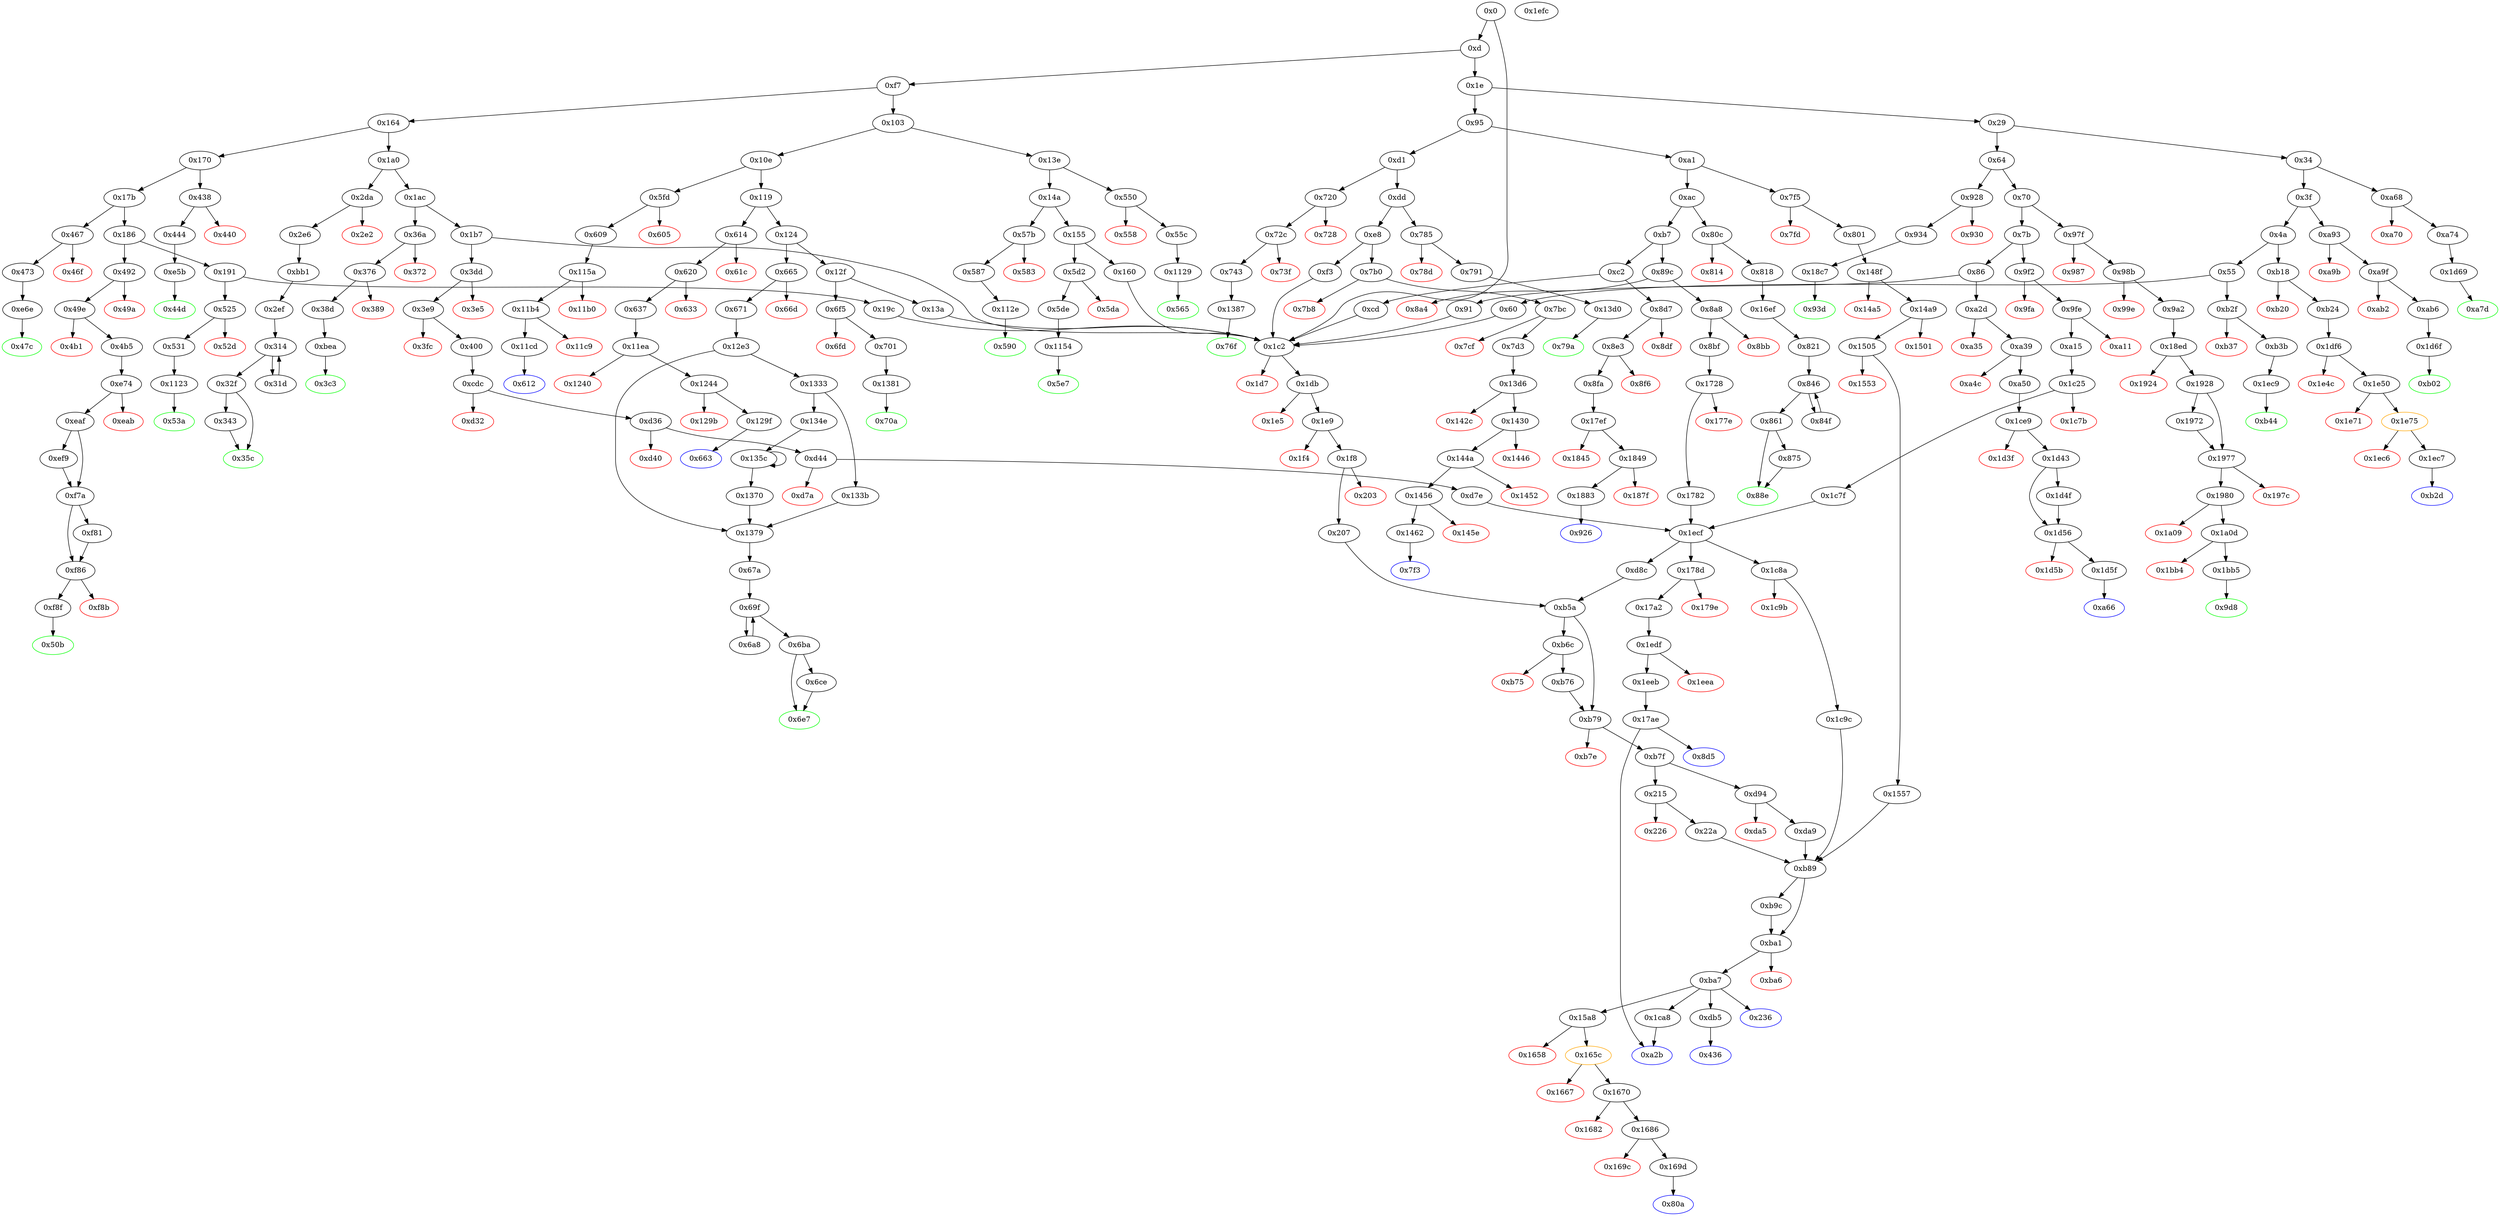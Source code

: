 digraph "" {
"0x191" [fillcolor=white, id="0x191", style=filled, tooltip="Block 0x191\n[0x191:0x19b]\n---\nPredecessors: [0x186]\nSuccessors: [0x19c, 0x525]\n---\n0x191 DUP1\n0x192 PUSH4 0x26a21575\n0x197 EQ\n0x198 PUSH2 0x525\n0x19b JUMPI\n---\n0x192: V112 = 0x26a21575\n0x197: V113 = EQ 0x26a21575 V9\n0x198: V114 = 0x525\n0x19b: JUMPI 0x525 V113\n---\nEntry stack: [V9]\nStack pops: 1\nStack additions: [S0]\nExit stack: [V9]\n\nDef sites:\nV9: {0xd.0x12}\n"];
"0x987" [color=red, fillcolor=white, id="0x987", style=filled, tooltip="Block 0x987\n[0x987:0x98a]\n---\nPredecessors: [0x97f]\nSuccessors: []\n---\n0x987 PUSH1 0x0\n0x989 DUP1\n0x98a REVERT\n---\n0x987: V689 = 0x0\n0x98a: REVERT 0x0 0x0\n---\nEntry stack: [V9, V686]\nStack pops: 0\nStack additions: []\nExit stack: [V9, V686]\n\nDef sites:\nV9: {0xd.0x12}\nV686: {0x97f.0x980}\n"];
"0x124" [fillcolor=white, id="0x124", style=filled, tooltip="Block 0x124\n[0x124:0x12e]\n---\nPredecessors: [0x119]\nSuccessors: [0x12f, 0x665]\n---\n0x124 DUP1\n0x125 PUSH4 0x54fd4d50\n0x12a EQ\n0x12b PUSH2 0x665\n0x12e JUMPI\n---\n0x125: V83 = 0x54fd4d50\n0x12a: V84 = EQ 0x54fd4d50 V9\n0x12b: V85 = 0x665\n0x12e: JUMPI 0x665 V84\n---\nEntry stack: [V9]\nStack pops: 1\nStack additions: [S0]\nExit stack: [V9]\n\nDef sites:\nV9: {0xd.0x12}\n"];
"0x2da" [fillcolor=white, id="0x2da", style=filled, tooltip="Block 0x2da\n[0x2da:0x2e1]\n---\nPredecessors: [0x1a0]\nSuccessors: [0x2e2, 0x2e6]\n---\n0x2da JUMPDEST\n0x2db CALLVALUE\n0x2dc DUP1\n0x2dd ISZERO\n0x2de PUSH2 0x2e6\n0x2e1 JUMPI\n---\n0x2da: JUMPDEST \n0x2db: V202 = CALLVALUE\n0x2dd: V203 = ISZERO V202\n0x2de: V204 = 0x2e6\n0x2e1: JUMPI 0x2e6 V203\n---\nEntry stack: [V9]\nStack pops: 0\nStack additions: [V202]\nExit stack: [V9, V202]\n\nDef sites:\nV9: {0xd.0x12}\n"];
"0x1bb4" [color=red, fillcolor=white, id="0x1bb4", style=filled, tooltip="Block 0x1bb4\n[0x1bb4:0x1bb4]\n---\nPredecessors: [0x1a0d]\nSuccessors: []\n---\n0x1bb4 INVALID\n---\n0x1bb4: INVALID \n---\nEntry stack: [V9, 0x9d8, V702, V705, 0x0, V1656]\nStack pops: 0\nStack additions: []\nExit stack: [V9, 0x9d8, V702, V705, 0x0, V1656]\n\nDef sites:\nV9: {0xd.0x12}\n0x9d8: {0x98b.0x98d}\nV702: {0x9a2.0x9be}\nV705: {0x9a2.0x9c8}\n0x0: {0x18ed.0x18ee}\nV1656: {0x1a0d.0x1a90}\n"];
"0xd" [fillcolor=white, id="0xd", style=filled, tooltip="Block 0xd\n[0xd:0x1d]\n---\nPredecessors: [0x0]\nSuccessors: [0x1e, 0xf7]\n---\n0xd PUSH1 0x0\n0xf CALLDATALOAD\n0x10 PUSH1 0xe0\n0x12 SHR\n0x13 DUP1\n0x14 PUSH4 0x70a08231\n0x19 GT\n0x1a PUSH2 0xf7\n0x1d JUMPI\n---\n0xd: V6 = 0x0\n0xf: V7 = CALLDATALOAD 0x0\n0x10: V8 = 0xe0\n0x12: V9 = SHR 0xe0 V7\n0x14: V10 = 0x70a08231\n0x19: V11 = GT 0x70a08231 V9\n0x1a: V12 = 0xf7\n0x1d: JUMPI 0xf7 V11\n---\nEntry stack: []\nStack pops: 0\nStack additions: [V9]\nExit stack: [V9]\n\nDef sites:\n"];
"0x12f" [fillcolor=white, id="0x12f", style=filled, tooltip="Block 0x12f\n[0x12f:0x139]\n---\nPredecessors: [0x124]\nSuccessors: [0x13a, 0x6f5]\n---\n0x12f DUP1\n0x130 PUSH4 0x6fe3a567\n0x135 EQ\n0x136 PUSH2 0x6f5\n0x139 JUMPI\n---\n0x130: V86 = 0x6fe3a567\n0x135: V87 = EQ 0x6fe3a567 V9\n0x136: V88 = 0x6f5\n0x139: JUMPI 0x6f5 V87\n---\nEntry stack: [V9]\nStack pops: 1\nStack additions: [S0]\nExit stack: [V9]\n\nDef sites:\nV9: {0xd.0x12}\n"];
"0x1d4f" [fillcolor=white, id="0x1d4f", style=filled, tooltip="Block 0x1d4f\n[0x1d4f:0x1d55]\n---\nPredecessors: [0x1d43]\nSuccessors: [0x1d56]\n---\n0x1d4f POP\n0x1d50 PUSH1 0xb\n0x1d52 SLOAD\n0x1d53 DUP2\n0x1d54 EQ\n0x1d55 ISZERO\n---\n0x1d50: V1793 = 0xb\n0x1d52: V1794 = S[0xb]\n0x1d54: V1795 = EQ V752 V1794\n0x1d55: V1796 = ISZERO V1795\n---\nEntry stack: [V9, 0xa66, V752, V1790]\nStack pops: 2\nStack additions: [S1, V1796]\nExit stack: [V9, 0xa66, V752, V1796]\n\nDef sites:\nV9: {0xd.0x12}\n0xa66: {0xa39.0xa3b}\nV752: {0xa50.0xa56}\nV1790: {0x1d43.0x1d48}\n"];
"0x8f6" [color=red, fillcolor=white, id="0x8f6", style=filled, tooltip="Block 0x8f6\n[0x8f6:0x8f9]\n---\nPredecessors: [0x8e3]\nSuccessors: []\n---\n0x8f6 PUSH1 0x0\n0x8f8 DUP1\n0x8f9 REVERT\n---\n0x8f6: V661 = 0x0\n0x8f9: REVERT 0x0 0x0\n---\nEntry stack: [V9, 0x926, 0x4, V656]\nStack pops: 0\nStack additions: []\nExit stack: [V9, 0x926, 0x4, V656]\n\nDef sites:\nV9: {0xd.0x12}\n0x926: {0x8e3.0x8e5}\n0x4: {0x8e3.0x8e8}\nV656: {0x8e3.0x8ec}\n"];
"0x875" [fillcolor=white, id="0x875", style=filled, tooltip="Block 0x875\n[0x875:0x88d]\n---\nPredecessors: [0x861]\nSuccessors: [0x88e]\n---\n0x875 DUP1\n0x876 DUP3\n0x877 SUB\n0x878 DUP1\n0x879 MLOAD\n0x87a PUSH1 0x1\n0x87c DUP4\n0x87d PUSH1 0x20\n0x87f SUB\n0x880 PUSH2 0x100\n0x883 EXP\n0x884 SUB\n0x885 NOT\n0x886 AND\n0x887 DUP2\n0x888 MSTORE\n0x889 PUSH1 0x20\n0x88b ADD\n0x88c SWAP2\n0x88d POP\n---\n0x877: V616 = SUB V611 V613\n0x879: V617 = M[V616]\n0x87a: V618 = 0x1\n0x87d: V619 = 0x20\n0x87f: V620 = SUB 0x20 V613\n0x880: V621 = 0x100\n0x883: V622 = EXP 0x100 V620\n0x884: V623 = SUB V622 0x1\n0x885: V624 = NOT V623\n0x886: V625 = AND V624 V617\n0x888: M[V616] = V625\n0x889: V626 = 0x20\n0x88b: V627 = ADD 0x20 V616\n---\nEntry stack: [V9, 0x821, V1471, V591, V591, V611, V613]\nStack pops: 2\nStack additions: [V627, S0]\nExit stack: [V9, 0x821, V1471, V591, V591, V627, V613]\n\nDef sites:\nV9: {0xd.0x12}\n0x821: {0x818.0x81a}\nV1471: {0x16ef.0x16f2}\nV591: {0x821.0x824}\nV591: {0x821.0x824}\nV611: {0x861.0x86a}\nV613: {0x861.0x86e}\n"];
"0x44d" [color=green, fillcolor=white, id="0x44d", style=filled, tooltip="Block 0x44d\n[0x44d:0x466]\n---\nPredecessors: [0xe5b]\nSuccessors: []\n---\n0x44d JUMPDEST\n0x44e PUSH1 0x40\n0x450 MLOAD\n0x451 DUP1\n0x452 DUP3\n0x453 ISZERO\n0x454 ISZERO\n0x455 ISZERO\n0x456 ISZERO\n0x457 DUP2\n0x458 MSTORE\n0x459 PUSH1 0x20\n0x45b ADD\n0x45c SWAP2\n0x45d POP\n0x45e POP\n0x45f PUSH1 0x40\n0x461 MLOAD\n0x462 DUP1\n0x463 SWAP2\n0x464 SUB\n0x465 SWAP1\n0x466 RETURN\n---\n0x44d: JUMPDEST \n0x44e: V312 = 0x40\n0x450: V313 = M[0x40]\n0x453: V314 = ISZERO V969\n0x454: V315 = ISZERO V314\n0x455: V316 = ISZERO V315\n0x456: V317 = ISZERO V316\n0x458: M[V313] = V317\n0x459: V318 = 0x20\n0x45b: V319 = ADD 0x20 V313\n0x45f: V320 = 0x40\n0x461: V321 = M[0x40]\n0x464: V322 = SUB V319 V321\n0x466: RETURN V321 V322\n---\nEntry stack: [V9, 0x44d, V969]\nStack pops: 1\nStack additions: []\nExit stack: [V9, 0x44d]\n\nDef sites:\nV9: {0xd.0x12}\n0x44d: {0x444.0x446}\nV969: {0xe5b.0xe6b}\n"];
"0x1db" [fillcolor=white, id="0x1db", style=filled, tooltip="Block 0x1db\n[0x1db:0x1e4]\n---\nPredecessors: [0x1c2]\nSuccessors: [0x1e5, 0x1e9]\n---\n0x1db JUMPDEST\n0x1dc PUSH1 0x0\n0x1de CALLVALUE\n0x1df EQ\n0x1e0 ISZERO\n0x1e1 PUSH2 0x1e9\n0x1e4 JUMPI\n---\n0x1db: JUMPDEST \n0x1dc: V135 = 0x0\n0x1de: V136 = CALLVALUE\n0x1df: V137 = EQ V136 0x0\n0x1e0: V138 = ISZERO V137\n0x1e1: V139 = 0x1e9\n0x1e4: JUMPI 0x1e9 V138\n---\nEntry stack: [V9]\nStack pops: 0\nStack additions: []\nExit stack: [V9]\n\nDef sites:\nV9: {0xd.0x12}\n"];
"0xe6e" [fillcolor=white, id="0xe6e", style=filled, tooltip="Block 0xe6e\n[0xe6e:0xe73]\n---\nPredecessors: [0x473]\nSuccessors: [0x47c]\n---\n0xe6e JUMPDEST\n0xe6f PUSH1 0x0\n0xe71 SLOAD\n0xe72 DUP2\n0xe73 JUMP\n---\n0xe6e: JUMPDEST \n0xe6f: V970 = 0x0\n0xe71: V971 = S[0x0]\n0xe73: JUMP 0x47c\n---\nEntry stack: [V9, 0x47c]\nStack pops: 1\nStack additions: [S0, V971]\nExit stack: [V9, 0x47c, V971]\n\nDef sites:\nV9: {0xd.0x12}\n0x47c: {0x473.0x475}\n"];
"0x1ec7" [fillcolor=white, id="0x1ec7", style=filled, tooltip="Block 0x1ec7\n[0x1ec7:0x1ec8]\n---\nPredecessors: [0x1e75]\nSuccessors: [0xb2d]\n---\n0x1ec7 JUMPDEST\n0x1ec8 JUMP\n---\n0x1ec7: JUMPDEST \n0x1ec8: JUMP 0xb2d\n---\nEntry stack: [V9, 0xb2d]\nStack pops: 1\nStack additions: []\nExit stack: [V9]\n\nDef sites:\nV9: {0xd.0x12}\n0xb2d: {0xb24.0xb26}\n"];
"0x531" [fillcolor=white, id="0x531", style=filled, tooltip="Block 0x531\n[0x531:0x539]\n---\nPredecessors: [0x525]\nSuccessors: [0x1123]\n---\n0x531 JUMPDEST\n0x532 POP\n0x533 PUSH2 0x53a\n0x536 PUSH2 0x1123\n0x539 JUMP\n---\n0x531: JUMPDEST \n0x533: V379 = 0x53a\n0x536: V380 = 0x1123\n0x539: JUMP 0x1123\n---\nEntry stack: [V9, V375]\nStack pops: 1\nStack additions: [0x53a]\nExit stack: [V9, 0x53a]\n\nDef sites:\nV9: {0xd.0x12}\nV375: {0x525.0x526}\n"];
"0x1bb5" [fillcolor=white, id="0x1bb5", style=filled, tooltip="Block 0x1bb5\n[0x1bb5:0x1c24]\n---\nPredecessors: [0x1a0d]\nSuccessors: [0x9d8]\n---\n0x1bb5 JUMPDEST\n0x1bb6 DUP4\n0x1bb7 PUSH20 0xffffffffffffffffffffffffffffffffffffffff\n0x1bcc AND\n0x1bcd CALLER\n0x1bce PUSH20 0xffffffffffffffffffffffffffffffffffffffff\n0x1be3 AND\n0x1be4 PUSH32 0xddf252ad1be2c89b69c2b068fc378daa952ba7f163c4a11628f55a4df523b3ef\n0x1c05 DUP6\n0x1c06 PUSH1 0x40\n0x1c08 MLOAD\n0x1c09 DUP1\n0x1c0a DUP3\n0x1c0b DUP2\n0x1c0c MSTORE\n0x1c0d PUSH1 0x20\n0x1c0f ADD\n0x1c10 SWAP2\n0x1c11 POP\n0x1c12 POP\n0x1c13 PUSH1 0x40\n0x1c15 MLOAD\n0x1c16 DUP1\n0x1c17 SWAP2\n0x1c18 SUB\n0x1c19 SWAP1\n0x1c1a LOG3\n0x1c1b PUSH1 0x1\n0x1c1d SWAP2\n0x1c1e POP\n0x1c1f POP\n0x1c20 SWAP3\n0x1c21 SWAP2\n0x1c22 POP\n0x1c23 POP\n0x1c24 JUMP\n---\n0x1bb5: JUMPDEST \n0x1bb7: V1718 = 0xffffffffffffffffffffffffffffffffffffffff\n0x1bcc: V1719 = AND 0xffffffffffffffffffffffffffffffffffffffff V702\n0x1bcd: V1720 = CALLER\n0x1bce: V1721 = 0xffffffffffffffffffffffffffffffffffffffff\n0x1be3: V1722 = AND 0xffffffffffffffffffffffffffffffffffffffff V1720\n0x1be4: V1723 = 0xddf252ad1be2c89b69c2b068fc378daa952ba7f163c4a11628f55a4df523b3ef\n0x1c06: V1724 = 0x40\n0x1c08: V1725 = M[0x40]\n0x1c0c: M[V1725] = V705\n0x1c0d: V1726 = 0x20\n0x1c0f: V1727 = ADD 0x20 V1725\n0x1c13: V1728 = 0x40\n0x1c15: V1729 = M[0x40]\n0x1c18: V1730 = SUB V1727 V1729\n0x1c1a: LOG V1729 V1730 0xddf252ad1be2c89b69c2b068fc378daa952ba7f163c4a11628f55a4df523b3ef V1722 V1719\n0x1c1b: V1731 = 0x1\n0x1c24: JUMP 0x9d8\n---\nEntry stack: [V9, 0x9d8, V702, V705, 0x0, V1656]\nStack pops: 5\nStack additions: [0x1]\nExit stack: [V9, 0x1]\n\nDef sites:\nV9: {0xd.0x12}\n0x9d8: {0x98b.0x98d}\nV702: {0x9a2.0x9be}\nV705: {0x9a2.0x9c8}\n0x0: {0x18ed.0x18ee}\nV1656: {0x1a0d.0x1a90}\n"];
"0x1505" [fillcolor=white, id="0x1505", style=filled, tooltip="Block 0x1505\n[0x1505:0x1552]\n---\nPredecessors: [0x14a9]\nSuccessors: [0x1553, 0x1557]\n---\n0x1505 JUMPDEST\n0x1506 PUSH1 0x0\n0x1508 PUSH1 0x1\n0x150a PUSH1 0x0\n0x150c CALLER\n0x150d PUSH20 0xffffffffffffffffffffffffffffffffffffffff\n0x1522 AND\n0x1523 PUSH20 0xffffffffffffffffffffffffffffffffffffffff\n0x1538 AND\n0x1539 DUP2\n0x153a MSTORE\n0x153b PUSH1 0x20\n0x153d ADD\n0x153e SWAP1\n0x153f DUP2\n0x1540 MSTORE\n0x1541 PUSH1 0x20\n0x1543 ADD\n0x1544 PUSH1 0x0\n0x1546 SHA3\n0x1547 SLOAD\n0x1548 SWAP1\n0x1549 POP\n0x154a PUSH1 0x0\n0x154c DUP2\n0x154d EQ\n0x154e ISZERO\n0x154f PUSH2 0x1557\n0x1552 JUMPI\n---\n0x1505: JUMPDEST \n0x1506: V1359 = 0x0\n0x1508: V1360 = 0x1\n0x150a: V1361 = 0x0\n0x150c: V1362 = CALLER\n0x150d: V1363 = 0xffffffffffffffffffffffffffffffffffffffff\n0x1522: V1364 = AND 0xffffffffffffffffffffffffffffffffffffffff V1362\n0x1523: V1365 = 0xffffffffffffffffffffffffffffffffffffffff\n0x1538: V1366 = AND 0xffffffffffffffffffffffffffffffffffffffff V1364\n0x153a: M[0x0] = V1366\n0x153b: V1367 = 0x20\n0x153d: V1368 = ADD 0x20 0x0\n0x1540: M[0x20] = 0x1\n0x1541: V1369 = 0x20\n0x1543: V1370 = ADD 0x20 0x20\n0x1544: V1371 = 0x0\n0x1546: V1372 = SHA3 0x0 0x40\n0x1547: V1373 = S[V1372]\n0x154a: V1374 = 0x0\n0x154d: V1375 = EQ V1373 0x0\n0x154e: V1376 = ISZERO V1375\n0x154f: V1377 = 0x1557\n0x1552: JUMPI 0x1557 V1376\n---\nEntry stack: [V9, 0x80a]\nStack pops: 0\nStack additions: [V1373]\nExit stack: [V9, 0x80a, V1373]\n\nDef sites:\nV9: {0xd.0x12}\n0x80a: {0x801.0x803}\n"];
"0x612" [color=blue, fillcolor=white, id="0x612", style=filled, tooltip="Block 0x612\n[0x612:0x613]\n---\nPredecessors: [0x11cd]\nSuccessors: []\n---\n0x612 JUMPDEST\n0x613 STOP\n---\n0x612: JUMPDEST \n0x613: STOP \n---\nEntry stack: [V9]\nStack pops: 0\nStack additions: []\nExit stack: [V9]\n\nDef sites:\nV9: {0xd.0x12}\n"];
"0x587" [fillcolor=white, id="0x587", style=filled, tooltip="Block 0x587\n[0x587:0x58f]\n---\nPredecessors: [0x57b]\nSuccessors: [0x112e]\n---\n0x587 JUMPDEST\n0x588 POP\n0x589 PUSH2 0x590\n0x58c PUSH2 0x112e\n0x58f JUMP\n---\n0x587: JUMPDEST \n0x589: V405 = 0x590\n0x58c: V406 = 0x112e\n0x58f: JUMP 0x112e\n---\nEntry stack: [V9, V401]\nStack pops: 1\nStack additions: [0x590]\nExit stack: [V9, 0x590]\n\nDef sites:\nV9: {0xd.0x12}\nV401: {0x57b.0x57c}\n"];
"0x1f8" [fillcolor=white, id="0x1f8", style=filled, tooltip="Block 0x1f8\n[0x1f8:0x202]\n---\nPredecessors: [0x1e9]\nSuccessors: [0x203, 0x207]\n---\n0x1f8 JUMPDEST\n0x1f9 PUSH1 0x7\n0x1fb SLOAD\n0x1fc NUMBER\n0x1fd GT\n0x1fe ISZERO\n0x1ff PUSH2 0x207\n0x202 JUMPI\n---\n0x1f8: JUMPDEST \n0x1f9: V148 = 0x7\n0x1fb: V149 = S[0x7]\n0x1fc: V150 = NUMBER\n0x1fd: V151 = GT V150 V149\n0x1fe: V152 = ISZERO V151\n0x1ff: V153 = 0x207\n0x202: JUMPI 0x207 V152\n---\nEntry stack: [V9]\nStack pops: 0\nStack additions: []\nExit stack: [V9]\n\nDef sites:\nV9: {0xd.0x12}\n"];
"0x203" [color=red, fillcolor=white, id="0x203", style=filled, tooltip="Block 0x203\n[0x203:0x206]\n---\nPredecessors: [0x1f8]\nSuccessors: []\n---\n0x203 PUSH1 0x0\n0x205 DUP1\n0x206 REVERT\n---\n0x203: V154 = 0x0\n0x206: REVERT 0x0 0x0\n---\nEntry stack: [V9]\nStack pops: 0\nStack additions: []\nExit stack: [V9]\n\nDef sites:\nV9: {0xd.0x12}\n"];
"0x8df" [color=red, fillcolor=white, id="0x8df", style=filled, tooltip="Block 0x8df\n[0x8df:0x8e2]\n---\nPredecessors: [0x8d7]\nSuccessors: []\n---\n0x8df PUSH1 0x0\n0x8e1 DUP1\n0x8e2 REVERT\n---\n0x8df: V652 = 0x0\n0x8e2: REVERT 0x0 0x0\n---\nEntry stack: [V9, V649]\nStack pops: 0\nStack additions: []\nExit stack: [V9, V649]\n\nDef sites:\nV9: {0xd.0x12}\nV649: {0x8d7.0x8d8}\n"];
"0x1849" [fillcolor=white, id="0x1849", style=filled, tooltip="Block 0x1849\n[0x1849:0x187e]\n---\nPredecessors: [0x17ef]\nSuccessors: [0x187f, 0x1883]\n---\n0x1849 JUMPDEST\n0x184a PUSH1 0x0\n0x184c PUSH20 0xffffffffffffffffffffffffffffffffffffffff\n0x1861 AND\n0x1862 DUP2\n0x1863 PUSH20 0xffffffffffffffffffffffffffffffffffffffff\n0x1878 AND\n0x1879 EQ\n0x187a ISZERO\n0x187b PUSH2 0x1883\n0x187e JUMPI\n---\n0x1849: JUMPDEST \n0x184a: V1536 = 0x0\n0x184c: V1537 = 0xffffffffffffffffffffffffffffffffffffffff\n0x1861: V1538 = AND 0xffffffffffffffffffffffffffffffffffffffff 0x0\n0x1863: V1539 = 0xffffffffffffffffffffffffffffffffffffffff\n0x1878: V1540 = AND 0xffffffffffffffffffffffffffffffffffffffff V665\n0x1879: V1541 = EQ V1540 0x0\n0x187a: V1542 = ISZERO V1541\n0x187b: V1543 = 0x1883\n0x187e: JUMPI 0x1883 V1542\n---\nEntry stack: [V9, 0x926, V665]\nStack pops: 1\nStack additions: [S0]\nExit stack: [V9, 0x926, V665]\n\nDef sites:\nV9: {0xd.0x12}\n0x926: {0x8e3.0x8e5}\nV665: {0x8fa.0x916}\n"];
"0x8d7" [fillcolor=white, id="0x8d7", style=filled, tooltip="Block 0x8d7\n[0x8d7:0x8de]\n---\nPredecessors: [0xc2]\nSuccessors: [0x8df, 0x8e3]\n---\n0x8d7 JUMPDEST\n0x8d8 CALLVALUE\n0x8d9 DUP1\n0x8da ISZERO\n0x8db PUSH2 0x8e3\n0x8de JUMPI\n---\n0x8d7: JUMPDEST \n0x8d8: V649 = CALLVALUE\n0x8da: V650 = ISZERO V649\n0x8db: V651 = 0x8e3\n0x8de: JUMPI 0x8e3 V650\n---\nEntry stack: [V9]\nStack pops: 0\nStack additions: [V649]\nExit stack: [V9, V649]\n\nDef sites:\nV9: {0xd.0x12}\n"];
"0x1462" [fillcolor=white, id="0x1462", style=filled, tooltip="Block 0x1462\n[0x1462:0x148e]\n---\nPredecessors: [0x1456]\nSuccessors: [0x7f3]\n---\n0x1462 JUMPDEST\n0x1463 DUP2\n0x1464 PUSH1 0x6\n0x1466 DUP2\n0x1467 SWAP1\n0x1468 SSTORE\n0x1469 POP\n0x146a DUP1\n0x146b PUSH1 0x7\n0x146d DUP2\n0x146e SWAP1\n0x146f SSTORE\n0x1470 POP\n0x1471 PUSH1 0x1\n0x1473 PUSH1 0x5\n0x1475 PUSH1 0x14\n0x1477 PUSH2 0x100\n0x147a EXP\n0x147b DUP2\n0x147c SLOAD\n0x147d DUP2\n0x147e PUSH1 0xff\n0x1480 MUL\n0x1481 NOT\n0x1482 AND\n0x1483 SWAP1\n0x1484 DUP4\n0x1485 ISZERO\n0x1486 ISZERO\n0x1487 MUL\n0x1488 OR\n0x1489 SWAP1\n0x148a SSTORE\n0x148b POP\n0x148c POP\n0x148d POP\n0x148e JUMP\n---\n0x1462: JUMPDEST \n0x1464: V1315 = 0x6\n0x1468: S[0x6] = V571\n0x146b: V1316 = 0x7\n0x146f: S[0x7] = V574\n0x1471: V1317 = 0x1\n0x1473: V1318 = 0x5\n0x1475: V1319 = 0x14\n0x1477: V1320 = 0x100\n0x147a: V1321 = EXP 0x100 0x14\n0x147c: V1322 = S[0x5]\n0x147e: V1323 = 0xff\n0x1480: V1324 = MUL 0xff 0x10000000000000000000000000000000000000000\n0x1481: V1325 = NOT 0xff0000000000000000000000000000000000000000\n0x1482: V1326 = AND 0xffffffffffffffffffffff00ffffffffffffffffffffffffffffffffffffffff V1322\n0x1485: V1327 = ISZERO 0x1\n0x1486: V1328 = ISZERO 0x0\n0x1487: V1329 = MUL 0x1 0x10000000000000000000000000000000000000000\n0x1488: V1330 = OR 0x10000000000000000000000000000000000000000 V1326\n0x148a: S[0x5] = V1330\n0x148e: JUMP 0x7f3\n---\nEntry stack: [V9, 0x7f3, V571, V574]\nStack pops: 3\nStack additions: []\nExit stack: [V9]\n\nDef sites:\nV9: {0xd.0x12}\n0x7f3: {0x7bc.0x7be}\nV571: {0x7d3.0x7d9}\nV574: {0x7d3.0x7e3}\n"];
"0x314" [fillcolor=white, id="0x314", style=filled, tooltip="Block 0x314\n[0x314:0x31c]\n---\nPredecessors: [0x2ef, 0x31d]\nSuccessors: [0x31d, 0x32f]\n---\n0x314 JUMPDEST\n0x315 DUP4\n0x316 DUP2\n0x317 LT\n0x318 ISZERO\n0x319 PUSH2 0x32f\n0x31c JUMPI\n---\n0x314: JUMPDEST \n0x317: V220 = LT S0 V216\n0x318: V221 = ISZERO V220\n0x319: V222 = 0x32f\n0x31c: JUMPI 0x32f V221\n---\nEntry stack: [V9, 0x2ef, V839, V209, V209, V215, V218, V216, V216, V215, V218, S0]\nStack pops: 4\nStack additions: [S3, S2, S1, S0]\nExit stack: [V9, 0x2ef, V839, V209, V209, V215, V218, V216, V216, V215, V218, S0]\n\nDef sites:\nV9: {0xd.0x12}\n0x2ef: {0x2e6.0x2e8}\nV839: {0xbb1.0xbb4}\nV209: {0x2ef.0x2f2}\nV209: {0x2ef.0x2f2}\nV215: {0x2ef.0x305}\nV218: {0x2ef.0x30d}\nV216: {0x2ef.0x309}\nV216: {0x2ef.0x309}\nV215: {0x2ef.0x305}\nV218: {0x2ef.0x30d}\nS0: {0x31d.0x328, 0x2ef.0x312}\n"];
"0xd44" [fillcolor=white, id="0xd44", style=filled, tooltip="Block 0xd44\n[0xd44:0xd79]\n---\nPredecessors: [0xd36]\nSuccessors: [0xd7a, 0xd7e]\n---\n0xd44 JUMPDEST\n0xd45 PUSH1 0x0\n0xd47 PUSH20 0xffffffffffffffffffffffffffffffffffffffff\n0xd5c AND\n0xd5d DUP3\n0xd5e PUSH20 0xffffffffffffffffffffffffffffffffffffffff\n0xd73 AND\n0xd74 EQ\n0xd75 ISZERO\n0xd76 PUSH2 0xd7e\n0xd79 JUMPI\n---\n0xd44: JUMPDEST \n0xd45: V907 = 0x0\n0xd47: V908 = 0xffffffffffffffffffffffffffffffffffffffff\n0xd5c: V909 = AND 0xffffffffffffffffffffffffffffffffffffffff 0x0\n0xd5e: V910 = 0xffffffffffffffffffffffffffffffffffffffff\n0xd73: V911 = AND 0xffffffffffffffffffffffffffffffffffffffff V299\n0xd74: V912 = EQ V911 0x0\n0xd75: V913 = ISZERO V912\n0xd76: V914 = 0xd7e\n0xd79: JUMPI 0xd7e V913\n---\nEntry stack: [V9, 0x436, V299, V302]\nStack pops: 2\nStack additions: [S1, S0]\nExit stack: [V9, 0x436, V299, V302]\n\nDef sites:\nV9: {0xd.0x12}\n0x436: {0x3e9.0x3eb}\nV299: {0x400.0x41c}\nV302: {0x400.0x426}\n"];
"0x207" [fillcolor=white, id="0x207", style=filled, tooltip="Block 0x207\n[0x207:0x214]\n---\nPredecessors: [0x1f8]\nSuccessors: [0xb5a]\n---\n0x207 JUMPDEST\n0x208 PUSH1 0x0\n0x20a PUSH2 0x215\n0x20d CALLVALUE\n0x20e PUSH1 0xb\n0x210 SLOAD\n0x211 PUSH2 0xb5a\n0x214 JUMP\n---\n0x207: JUMPDEST \n0x208: V155 = 0x0\n0x20a: V156 = 0x215\n0x20d: V157 = CALLVALUE\n0x20e: V158 = 0xb\n0x210: V159 = S[0xb]\n0x211: V160 = 0xb5a\n0x214: JUMP 0xb5a\n---\nEntry stack: [V9]\nStack pops: 0\nStack additions: [0x0, 0x215, V157, V159]\nExit stack: [V9, 0x0, 0x215, V157, V159]\n\nDef sites:\nV9: {0xd.0x12}\n"];
"0x1e" [fillcolor=white, id="0x1e", style=filled, tooltip="Block 0x1e\n[0x1e:0x28]\n---\nPredecessors: [0xd]\nSuccessors: [0x29, 0x95]\n---\n0x1e DUP1\n0x1f PUSH4 0xa81c3bdf\n0x24 GT\n0x25 PUSH2 0x95\n0x28 JUMPI\n---\n0x1f: V13 = 0xa81c3bdf\n0x24: V14 = GT 0xa81c3bdf V9\n0x25: V15 = 0x95\n0x28: JUMPI 0x95 V14\n---\nEntry stack: [V9]\nStack pops: 1\nStack additions: [S0]\nExit stack: [V9]\n\nDef sites:\nV9: {0xd.0x12}\n"];
"0x1387" [fillcolor=white, id="0x1387", style=filled, tooltip="Block 0x1387\n[0x1387:0x13cf]\n---\nPredecessors: [0x743]\nSuccessors: [0x76f]\n---\n0x1387 JUMPDEST\n0x1388 PUSH1 0x0\n0x138a PUSH1 0x1\n0x138c PUSH1 0x0\n0x138e DUP4\n0x138f PUSH20 0xffffffffffffffffffffffffffffffffffffffff\n0x13a4 AND\n0x13a5 PUSH20 0xffffffffffffffffffffffffffffffffffffffff\n0x13ba AND\n0x13bb DUP2\n0x13bc MSTORE\n0x13bd PUSH1 0x20\n0x13bf ADD\n0x13c0 SWAP1\n0x13c1 DUP2\n0x13c2 MSTORE\n0x13c3 PUSH1 0x20\n0x13c5 ADD\n0x13c6 PUSH1 0x0\n0x13c8 SHA3\n0x13c9 SLOAD\n0x13ca SWAP1\n0x13cb POP\n0x13cc SWAP2\n0x13cd SWAP1\n0x13ce POP\n0x13cf JUMP\n---\n0x1387: JUMPDEST \n0x1388: V1265 = 0x0\n0x138a: V1266 = 0x1\n0x138c: V1267 = 0x0\n0x138f: V1268 = 0xffffffffffffffffffffffffffffffffffffffff\n0x13a4: V1269 = AND 0xffffffffffffffffffffffffffffffffffffffff V533\n0x13a5: V1270 = 0xffffffffffffffffffffffffffffffffffffffff\n0x13ba: V1271 = AND 0xffffffffffffffffffffffffffffffffffffffff V1269\n0x13bc: M[0x0] = V1271\n0x13bd: V1272 = 0x20\n0x13bf: V1273 = ADD 0x20 0x0\n0x13c2: M[0x20] = 0x1\n0x13c3: V1274 = 0x20\n0x13c5: V1275 = ADD 0x20 0x20\n0x13c6: V1276 = 0x0\n0x13c8: V1277 = SHA3 0x0 0x40\n0x13c9: V1278 = S[V1277]\n0x13cf: JUMP 0x76f\n---\nEntry stack: [V9, 0x76f, V533]\nStack pops: 2\nStack additions: [V1278]\nExit stack: [V9, V1278]\n\nDef sites:\nV9: {0xd.0x12}\n0x76f: {0x72c.0x72e}\nV533: {0x743.0x75f}\n"];
"0x9a2" [fillcolor=white, id="0x9a2", style=filled, tooltip="Block 0x9a2\n[0x9a2:0x9d7]\n---\nPredecessors: [0x98b]\nSuccessors: [0x18ed]\n---\n0x9a2 JUMPDEST\n0x9a3 DUP2\n0x9a4 ADD\n0x9a5 SWAP1\n0x9a6 DUP1\n0x9a7 DUP1\n0x9a8 CALLDATALOAD\n0x9a9 PUSH20 0xffffffffffffffffffffffffffffffffffffffff\n0x9be AND\n0x9bf SWAP1\n0x9c0 PUSH1 0x20\n0x9c2 ADD\n0x9c3 SWAP1\n0x9c4 SWAP3\n0x9c5 SWAP2\n0x9c6 SWAP1\n0x9c7 DUP1\n0x9c8 CALLDATALOAD\n0x9c9 SWAP1\n0x9ca PUSH1 0x20\n0x9cc ADD\n0x9cd SWAP1\n0x9ce SWAP3\n0x9cf SWAP2\n0x9d0 SWAP1\n0x9d1 POP\n0x9d2 POP\n0x9d3 POP\n0x9d4 PUSH2 0x18ed\n0x9d7 JUMP\n---\n0x9a2: JUMPDEST \n0x9a4: V699 = ADD 0x4 V693\n0x9a8: V700 = CALLDATALOAD 0x4\n0x9a9: V701 = 0xffffffffffffffffffffffffffffffffffffffff\n0x9be: V702 = AND 0xffffffffffffffffffffffffffffffffffffffff V700\n0x9c0: V703 = 0x20\n0x9c2: V704 = ADD 0x20 0x4\n0x9c8: V705 = CALLDATALOAD 0x24\n0x9ca: V706 = 0x20\n0x9cc: V707 = ADD 0x20 0x24\n0x9d4: V708 = 0x18ed\n0x9d7: JUMP 0x18ed\n---\nEntry stack: [V9, 0x9d8, 0x4, V693]\nStack pops: 2\nStack additions: [V702, V705]\nExit stack: [V9, 0x9d8, V702, V705]\n\nDef sites:\nV9: {0xd.0x12}\n0x9d8: {0x98b.0x98d}\n0x4: {0x98b.0x990}\nV693: {0x98b.0x994}\n"];
"0x14a9" [fillcolor=white, id="0x14a9", style=filled, tooltip="Block 0x14a9\n[0x14a9:0x1500]\n---\nPredecessors: [0x148f]\nSuccessors: [0x1501, 0x1505]\n---\n0x14a9 JUMPDEST\n0x14aa PUSH1 0x0\n0x14ac PUSH20 0xffffffffffffffffffffffffffffffffffffffff\n0x14c1 AND\n0x14c2 PUSH1 0x5\n0x14c4 PUSH1 0x0\n0x14c6 SWAP1\n0x14c7 SLOAD\n0x14c8 SWAP1\n0x14c9 PUSH2 0x100\n0x14cc EXP\n0x14cd SWAP1\n0x14ce DIV\n0x14cf PUSH20 0xffffffffffffffffffffffffffffffffffffffff\n0x14e4 AND\n0x14e5 PUSH20 0xffffffffffffffffffffffffffffffffffffffff\n0x14fa AND\n0x14fb EQ\n0x14fc ISZERO\n0x14fd PUSH2 0x1505\n0x1500 JUMPI\n---\n0x14a9: JUMPDEST \n0x14aa: V1342 = 0x0\n0x14ac: V1343 = 0xffffffffffffffffffffffffffffffffffffffff\n0x14c1: V1344 = AND 0xffffffffffffffffffffffffffffffffffffffff 0x0\n0x14c2: V1345 = 0x5\n0x14c4: V1346 = 0x0\n0x14c7: V1347 = S[0x5]\n0x14c9: V1348 = 0x100\n0x14cc: V1349 = EXP 0x100 0x0\n0x14ce: V1350 = DIV V1347 0x1\n0x14cf: V1351 = 0xffffffffffffffffffffffffffffffffffffffff\n0x14e4: V1352 = AND 0xffffffffffffffffffffffffffffffffffffffff V1350\n0x14e5: V1353 = 0xffffffffffffffffffffffffffffffffffffffff\n0x14fa: V1354 = AND 0xffffffffffffffffffffffffffffffffffffffff V1352\n0x14fb: V1355 = EQ V1354 0x0\n0x14fc: V1356 = ISZERO V1355\n0x14fd: V1357 = 0x1505\n0x1500: JUMPI 0x1505 V1356\n---\nEntry stack: [V9, 0x80a]\nStack pops: 0\nStack additions: []\nExit stack: [V9, 0x80a]\n\nDef sites:\nV9: {0xd.0x12}\n0x80a: {0x801.0x803}\n"];
"0x97f" [fillcolor=white, id="0x97f", style=filled, tooltip="Block 0x97f\n[0x97f:0x986]\n---\nPredecessors: [0x70]\nSuccessors: [0x987, 0x98b]\n---\n0x97f JUMPDEST\n0x980 CALLVALUE\n0x981 DUP1\n0x982 ISZERO\n0x983 PUSH2 0x98b\n0x986 JUMPI\n---\n0x97f: JUMPDEST \n0x980: V686 = CALLVALUE\n0x982: V687 = ISZERO V686\n0x983: V688 = 0x98b\n0x986: JUMPI 0x98b V687\n---\nEntry stack: [V9]\nStack pops: 0\nStack additions: [V686]\nExit stack: [V9, V686]\n\nDef sites:\nV9: {0xd.0x12}\n"];
"0x55c" [fillcolor=white, id="0x55c", style=filled, tooltip="Block 0x55c\n[0x55c:0x564]\n---\nPredecessors: [0x550]\nSuccessors: [0x1129]\n---\n0x55c JUMPDEST\n0x55d POP\n0x55e PUSH2 0x565\n0x561 PUSH2 0x1129\n0x564 JUMP\n---\n0x55c: JUMPDEST \n0x55e: V392 = 0x565\n0x561: V393 = 0x1129\n0x564: JUMP 0x1129\n---\nEntry stack: [V9, V388]\nStack pops: 1\nStack additions: [0x565]\nExit stack: [V9, 0x565]\n\nDef sites:\nV9: {0xd.0x12}\nV388: {0x550.0x551}\n"];
"0x7b" [fillcolor=white, id="0x7b", style=filled, tooltip="Block 0x7b\n[0x7b:0x85]\n---\nPredecessors: [0x70]\nSuccessors: [0x86, 0x9f2]\n---\n0x7b DUP1\n0x7c PUSH4 0xb921e163\n0x81 EQ\n0x82 PUSH2 0x9f2\n0x85 JUMPI\n---\n0x7c: V38 = 0xb921e163\n0x81: V39 = EQ 0xb921e163 V9\n0x82: V40 = 0x9f2\n0x85: JUMPI 0x9f2 V39\n---\nEntry stack: [V9]\nStack pops: 1\nStack additions: [S0]\nExit stack: [V9]\n\nDef sites:\nV9: {0xd.0x12}\n"];
"0x389" [color=red, fillcolor=white, id="0x389", style=filled, tooltip="Block 0x389\n[0x389:0x38c]\n---\nPredecessors: [0x376]\nSuccessors: []\n---\n0x389 PUSH1 0x0\n0x38b DUP1\n0x38c REVERT\n---\n0x389: V261 = 0x0\n0x38c: REVERT 0x0 0x0\n---\nEntry stack: [V9, 0x3c3, 0x4, V256]\nStack pops: 0\nStack additions: []\nExit stack: [V9, 0x3c3, 0x4, V256]\n\nDef sites:\nV9: {0xd.0x12}\n0x3c3: {0x376.0x378}\n0x4: {0x376.0x37b}\nV256: {0x376.0x37f}\n"];
"0xf8f" [fillcolor=white, id="0xf8f", style=filled, tooltip="Block 0xf8f\n[0xf8f:0x1122]\n---\nPredecessors: [0xf86]\nSuccessors: [0x50b]\n---\n0xf8f JUMPDEST\n0xf90 DUP2\n0xf91 PUSH1 0x1\n0xf93 PUSH1 0x0\n0xf95 DUP6\n0xf96 PUSH20 0xffffffffffffffffffffffffffffffffffffffff\n0xfab AND\n0xfac PUSH20 0xffffffffffffffffffffffffffffffffffffffff\n0xfc1 AND\n0xfc2 DUP2\n0xfc3 MSTORE\n0xfc4 PUSH1 0x20\n0xfc6 ADD\n0xfc7 SWAP1\n0xfc8 DUP2\n0xfc9 MSTORE\n0xfca PUSH1 0x20\n0xfcc ADD\n0xfcd PUSH1 0x0\n0xfcf SHA3\n0xfd0 PUSH1 0x0\n0xfd2 DUP3\n0xfd3 DUP3\n0xfd4 SLOAD\n0xfd5 ADD\n0xfd6 SWAP3\n0xfd7 POP\n0xfd8 POP\n0xfd9 DUP2\n0xfda SWAP1\n0xfdb SSTORE\n0xfdc POP\n0xfdd DUP2\n0xfde PUSH1 0x1\n0xfe0 PUSH1 0x0\n0xfe2 DUP7\n0xfe3 PUSH20 0xffffffffffffffffffffffffffffffffffffffff\n0xff8 AND\n0xff9 PUSH20 0xffffffffffffffffffffffffffffffffffffffff\n0x100e AND\n0x100f DUP2\n0x1010 MSTORE\n0x1011 PUSH1 0x20\n0x1013 ADD\n0x1014 SWAP1\n0x1015 DUP2\n0x1016 MSTORE\n0x1017 PUSH1 0x20\n0x1019 ADD\n0x101a PUSH1 0x0\n0x101c SHA3\n0x101d PUSH1 0x0\n0x101f DUP3\n0x1020 DUP3\n0x1021 SLOAD\n0x1022 SUB\n0x1023 SWAP3\n0x1024 POP\n0x1025 POP\n0x1026 DUP2\n0x1027 SWAP1\n0x1028 SSTORE\n0x1029 POP\n0x102a DUP2\n0x102b PUSH1 0x2\n0x102d PUSH1 0x0\n0x102f DUP7\n0x1030 PUSH20 0xffffffffffffffffffffffffffffffffffffffff\n0x1045 AND\n0x1046 PUSH20 0xffffffffffffffffffffffffffffffffffffffff\n0x105b AND\n0x105c DUP2\n0x105d MSTORE\n0x105e PUSH1 0x20\n0x1060 ADD\n0x1061 SWAP1\n0x1062 DUP2\n0x1063 MSTORE\n0x1064 PUSH1 0x20\n0x1066 ADD\n0x1067 PUSH1 0x0\n0x1069 SHA3\n0x106a PUSH1 0x0\n0x106c CALLER\n0x106d PUSH20 0xffffffffffffffffffffffffffffffffffffffff\n0x1082 AND\n0x1083 PUSH20 0xffffffffffffffffffffffffffffffffffffffff\n0x1098 AND\n0x1099 DUP2\n0x109a MSTORE\n0x109b PUSH1 0x20\n0x109d ADD\n0x109e SWAP1\n0x109f DUP2\n0x10a0 MSTORE\n0x10a1 PUSH1 0x20\n0x10a3 ADD\n0x10a4 PUSH1 0x0\n0x10a6 SHA3\n0x10a7 PUSH1 0x0\n0x10a9 DUP3\n0x10aa DUP3\n0x10ab SLOAD\n0x10ac SUB\n0x10ad SWAP3\n0x10ae POP\n0x10af POP\n0x10b0 DUP2\n0x10b1 SWAP1\n0x10b2 SSTORE\n0x10b3 POP\n0x10b4 DUP3\n0x10b5 PUSH20 0xffffffffffffffffffffffffffffffffffffffff\n0x10ca AND\n0x10cb DUP5\n0x10cc PUSH20 0xffffffffffffffffffffffffffffffffffffffff\n0x10e1 AND\n0x10e2 PUSH32 0xddf252ad1be2c89b69c2b068fc378daa952ba7f163c4a11628f55a4df523b3ef\n0x1103 DUP5\n0x1104 PUSH1 0x40\n0x1106 MLOAD\n0x1107 DUP1\n0x1108 DUP3\n0x1109 DUP2\n0x110a MSTORE\n0x110b PUSH1 0x20\n0x110d ADD\n0x110e SWAP2\n0x110f POP\n0x1110 POP\n0x1111 PUSH1 0x40\n0x1113 MLOAD\n0x1114 DUP1\n0x1115 SWAP2\n0x1116 SUB\n0x1117 SWAP1\n0x1118 LOG3\n0x1119 PUSH1 0x1\n0x111b SWAP1\n0x111c POP\n0x111d SWAP4\n0x111e SWAP3\n0x111f POP\n0x1120 POP\n0x1121 POP\n0x1122 JUMP\n---\n0xf8f: JUMPDEST \n0xf91: V1031 = 0x1\n0xf93: V1032 = 0x0\n0xf96: V1033 = 0xffffffffffffffffffffffffffffffffffffffff\n0xfab: V1034 = AND 0xffffffffffffffffffffffffffffffffffffffff V357\n0xfac: V1035 = 0xffffffffffffffffffffffffffffffffffffffff\n0xfc1: V1036 = AND 0xffffffffffffffffffffffffffffffffffffffff V1034\n0xfc3: M[0x0] = V1036\n0xfc4: V1037 = 0x20\n0xfc6: V1038 = ADD 0x20 0x0\n0xfc9: M[0x20] = 0x1\n0xfca: V1039 = 0x20\n0xfcc: V1040 = ADD 0x20 0x20\n0xfcd: V1041 = 0x0\n0xfcf: V1042 = SHA3 0x0 0x40\n0xfd0: V1043 = 0x0\n0xfd4: V1044 = S[V1042]\n0xfd5: V1045 = ADD V1044 V360\n0xfdb: S[V1042] = V1045\n0xfde: V1046 = 0x1\n0xfe0: V1047 = 0x0\n0xfe3: V1048 = 0xffffffffffffffffffffffffffffffffffffffff\n0xff8: V1049 = AND 0xffffffffffffffffffffffffffffffffffffffff V352\n0xff9: V1050 = 0xffffffffffffffffffffffffffffffffffffffff\n0x100e: V1051 = AND 0xffffffffffffffffffffffffffffffffffffffff V1049\n0x1010: M[0x0] = V1051\n0x1011: V1052 = 0x20\n0x1013: V1053 = ADD 0x20 0x0\n0x1016: M[0x20] = 0x1\n0x1017: V1054 = 0x20\n0x1019: V1055 = ADD 0x20 0x20\n0x101a: V1056 = 0x0\n0x101c: V1057 = SHA3 0x0 0x40\n0x101d: V1058 = 0x0\n0x1021: V1059 = S[V1057]\n0x1022: V1060 = SUB V1059 V360\n0x1028: S[V1057] = V1060\n0x102b: V1061 = 0x2\n0x102d: V1062 = 0x0\n0x1030: V1063 = 0xffffffffffffffffffffffffffffffffffffffff\n0x1045: V1064 = AND 0xffffffffffffffffffffffffffffffffffffffff V352\n0x1046: V1065 = 0xffffffffffffffffffffffffffffffffffffffff\n0x105b: V1066 = AND 0xffffffffffffffffffffffffffffffffffffffff V1064\n0x105d: M[0x0] = V1066\n0x105e: V1067 = 0x20\n0x1060: V1068 = ADD 0x20 0x0\n0x1063: M[0x20] = 0x2\n0x1064: V1069 = 0x20\n0x1066: V1070 = ADD 0x20 0x20\n0x1067: V1071 = 0x0\n0x1069: V1072 = SHA3 0x0 0x40\n0x106a: V1073 = 0x0\n0x106c: V1074 = CALLER\n0x106d: V1075 = 0xffffffffffffffffffffffffffffffffffffffff\n0x1082: V1076 = AND 0xffffffffffffffffffffffffffffffffffffffff V1074\n0x1083: V1077 = 0xffffffffffffffffffffffffffffffffffffffff\n0x1098: V1078 = AND 0xffffffffffffffffffffffffffffffffffffffff V1076\n0x109a: M[0x0] = V1078\n0x109b: V1079 = 0x20\n0x109d: V1080 = ADD 0x20 0x0\n0x10a0: M[0x20] = V1072\n0x10a1: V1081 = 0x20\n0x10a3: V1082 = ADD 0x20 0x20\n0x10a4: V1083 = 0x0\n0x10a6: V1084 = SHA3 0x0 0x40\n0x10a7: V1085 = 0x0\n0x10ab: V1086 = S[V1084]\n0x10ac: V1087 = SUB V1086 V360\n0x10b2: S[V1084] = V1087\n0x10b5: V1088 = 0xffffffffffffffffffffffffffffffffffffffff\n0x10ca: V1089 = AND 0xffffffffffffffffffffffffffffffffffffffff V357\n0x10cc: V1090 = 0xffffffffffffffffffffffffffffffffffffffff\n0x10e1: V1091 = AND 0xffffffffffffffffffffffffffffffffffffffff V352\n0x10e2: V1092 = 0xddf252ad1be2c89b69c2b068fc378daa952ba7f163c4a11628f55a4df523b3ef\n0x1104: V1093 = 0x40\n0x1106: V1094 = M[0x40]\n0x110a: M[V1094] = V360\n0x110b: V1095 = 0x20\n0x110d: V1096 = ADD 0x20 V1094\n0x1111: V1097 = 0x40\n0x1113: V1098 = M[0x40]\n0x1116: V1099 = SUB V1096 V1098\n0x1118: LOG V1098 V1099 0xddf252ad1be2c89b69c2b068fc378daa952ba7f163c4a11628f55a4df523b3ef V1091 V1089\n0x1119: V1100 = 0x1\n0x1122: JUMP 0x50b\n---\nEntry stack: [V9, 0x50b, V352, V357, V360, 0x0]\nStack pops: 5\nStack additions: [0x1]\nExit stack: [V9, 0x1]\n\nDef sites:\nV9: {0xd.0x12}\n0x50b: {0x49e.0x4a0}\nV352: {0x4b5.0x4d1}\nV357: {0x4b5.0x4f1}\nV360: {0x4b5.0x4fb}\n0x0: {0xe74.0xe75}\n"];
"0x436" [color=blue, fillcolor=white, id="0x436", style=filled, tooltip="Block 0x436\n[0x436:0x437]\n---\nPredecessors: [0xdb5]\nSuccessors: []\n---\n0x436 JUMPDEST\n0x437 STOP\n---\n0x436: JUMPDEST \n0x437: STOP \n---\nEntry stack: [V9]\nStack pops: 0\nStack additions: []\nExit stack: [V9]\n\nDef sites:\nV9: {0xd.0x12}\n"];
"0xeaf" [fillcolor=white, id="0xeaf", style=filled, tooltip="Block 0xeaf\n[0xeaf:0xef8]\n---\nPredecessors: [0xe74]\nSuccessors: [0xef9, 0xf7a]\n---\n0xeaf JUMPDEST\n0xeb0 DUP2\n0xeb1 PUSH1 0x1\n0xeb3 PUSH1 0x0\n0xeb5 DUP7\n0xeb6 PUSH20 0xffffffffffffffffffffffffffffffffffffffff\n0xecb AND\n0xecc PUSH20 0xffffffffffffffffffffffffffffffffffffffff\n0xee1 AND\n0xee2 DUP2\n0xee3 MSTORE\n0xee4 PUSH1 0x20\n0xee6 ADD\n0xee7 SWAP1\n0xee8 DUP2\n0xee9 MSTORE\n0xeea PUSH1 0x20\n0xeec ADD\n0xeed PUSH1 0x0\n0xeef SHA3\n0xef0 SLOAD\n0xef1 LT\n0xef2 ISZERO\n0xef3 DUP1\n0xef4 ISZERO\n0xef5 PUSH2 0xf7a\n0xef8 JUMPI\n---\n0xeaf: JUMPDEST \n0xeb1: V981 = 0x1\n0xeb3: V982 = 0x0\n0xeb6: V983 = 0xffffffffffffffffffffffffffffffffffffffff\n0xecb: V984 = AND 0xffffffffffffffffffffffffffffffffffffffff V352\n0xecc: V985 = 0xffffffffffffffffffffffffffffffffffffffff\n0xee1: V986 = AND 0xffffffffffffffffffffffffffffffffffffffff V984\n0xee3: M[0x0] = V986\n0xee4: V987 = 0x20\n0xee6: V988 = ADD 0x20 0x0\n0xee9: M[0x20] = 0x1\n0xeea: V989 = 0x20\n0xeec: V990 = ADD 0x20 0x20\n0xeed: V991 = 0x0\n0xeef: V992 = SHA3 0x0 0x40\n0xef0: V993 = S[V992]\n0xef1: V994 = LT V993 V360\n0xef2: V995 = ISZERO V994\n0xef4: V996 = ISZERO V995\n0xef5: V997 = 0xf7a\n0xef8: JUMPI 0xf7a V996\n---\nEntry stack: [V9, 0x50b, V352, V357, V360, 0x0]\nStack pops: 4\nStack additions: [S3, S2, S1, S0, V995]\nExit stack: [V9, 0x50b, V352, V357, V360, 0x0, V995]\n\nDef sites:\nV9: {0xd.0x12}\n0x50b: {0x49e.0x4a0}\nV352: {0x4b5.0x4d1}\nV357: {0x4b5.0x4f1}\nV360: {0x4b5.0x4fb}\n0x0: {0xe74.0xe75}\n"];
"0x1c7f" [fillcolor=white, id="0x1c7f", style=filled, tooltip="Block 0x1c7f\n[0x1c7f:0x1c89]\n---\nPredecessors: [0x1c25]\nSuccessors: [0x1ecf]\n---\n0x1c7f JUMPDEST\n0x1c80 PUSH1 0x0\n0x1c82 PUSH2 0x1c8a\n0x1c85 DUP3\n0x1c86 PUSH2 0x1ecf\n0x1c89 JUMP\n---\n0x1c7f: JUMPDEST \n0x1c80: V1748 = 0x0\n0x1c82: V1749 = 0x1c8a\n0x1c86: V1750 = 0x1ecf\n0x1c89: JUMP 0x1ecf\n---\nEntry stack: [V9, 0xa2b, V734]\nStack pops: 1\nStack additions: [S0, 0x0, 0x1c8a, S0]\nExit stack: [V9, 0xa2b, V734, 0x0, 0x1c8a, V734]\n\nDef sites:\nV9: {0xd.0x12}\n0xa2b: {0x9fe.0xa00}\nV734: {0xa15.0xa1b}\n"];
"0x17ae" [fillcolor=white, id="0x17ae", style=filled, tooltip="Block 0x17ae\n[0x17ae:0x17ee]\n---\nPredecessors: [0x1eeb]\nSuccessors: [0x8d5, 0xa2b]\n---\n0x17ae JUMPDEST\n0x17af PUSH1 0x8\n0x17b1 DUP2\n0x17b2 SWAP1\n0x17b3 SSTORE\n0x17b4 POP\n0x17b5 PUSH32 0x9ecdebfa921d6ab8cecf7259ef30327664ad0d45d32fa3641089b00b533f2eee\n0x17d6 DUP2\n0x17d7 PUSH1 0x40\n0x17d9 MLOAD\n0x17da DUP1\n0x17db DUP3\n0x17dc DUP2\n0x17dd MSTORE\n0x17de PUSH1 0x20\n0x17e0 ADD\n0x17e1 SWAP2\n0x17e2 POP\n0x17e3 POP\n0x17e4 PUSH1 0x40\n0x17e6 MLOAD\n0x17e7 DUP1\n0x17e8 SWAP2\n0x17e9 SUB\n0x17ea SWAP1\n0x17eb LOG1\n0x17ec POP\n0x17ed POP\n0x17ee JUMP\n---\n0x17ae: JUMPDEST \n0x17af: V1511 = 0x8\n0x17b3: S[0x8] = V1882\n0x17b5: V1512 = 0x9ecdebfa921d6ab8cecf7259ef30327664ad0d45d32fa3641089b00b533f2eee\n0x17d7: V1513 = 0x40\n0x17d9: V1514 = M[0x40]\n0x17dd: M[V1514] = S1\n0x17de: V1515 = 0x20\n0x17e0: V1516 = ADD 0x20 V1514\n0x17e4: V1517 = 0x40\n0x17e6: V1518 = M[0x40]\n0x17e9: V1519 = SUB V1516 V1518\n0x17eb: LOG V1518 V1519 0x9ecdebfa921d6ab8cecf7259ef30327664ad0d45d32fa3641089b00b533f2eee\n0x17ee: JUMP S3\n---\nEntry stack: [V9, 0x436, S4, S3, S2, S1, V1882]\nStack pops: 4\nStack additions: []\nExit stack: [V9, 0x436, S4]\n\nDef sites:\nV9: {0xd.0x12}\n0x436: {0x3e9.0x3eb}\nS4: {0x400.0x41c, 0xd.0x12}\nS3: {0x400.0x426, 0x8a8.0x8aa, 0x9fe.0xa00}\nS2: {0xa15.0xa1b, 0x8bf.0x8c5, 0xd7e.0xd7f}\nS1: {0x1ecf_0x1c7f.0x1ed8, 0x1ecf_0x1782.0x1ed8, 0x1ecf_0xd7e.0x1ed8}\nV1882: {0x1eeb.0x1ef0}\n"];
"0x9f2" [fillcolor=white, id="0x9f2", style=filled, tooltip="Block 0x9f2\n[0x9f2:0x9f9]\n---\nPredecessors: [0x7b]\nSuccessors: [0x9fa, 0x9fe]\n---\n0x9f2 JUMPDEST\n0x9f3 CALLVALUE\n0x9f4 DUP1\n0x9f5 ISZERO\n0x9f6 PUSH2 0x9fe\n0x9f9 JUMPI\n---\n0x9f2: JUMPDEST \n0x9f3: V720 = CALLVALUE\n0x9f5: V721 = ISZERO V720\n0x9f6: V722 = 0x9fe\n0x9f9: JUMPI 0x9fe V721\n---\nEntry stack: [V9]\nStack pops: 0\nStack additions: [V720]\nExit stack: [V9, V720]\n\nDef sites:\nV9: {0xd.0x12}\n"];
"0x3dd" [fillcolor=white, id="0x3dd", style=filled, tooltip="Block 0x3dd\n[0x3dd:0x3e4]\n---\nPredecessors: [0x1b7]\nSuccessors: [0x3e5, 0x3e9]\n---\n0x3dd JUMPDEST\n0x3de CALLVALUE\n0x3df DUP1\n0x3e0 ISZERO\n0x3e1 PUSH2 0x3e9\n0x3e4 JUMPI\n---\n0x3dd: JUMPDEST \n0x3de: V283 = CALLVALUE\n0x3e0: V284 = ISZERO V283\n0x3e1: V285 = 0x3e9\n0x3e4: JUMPI 0x3e9 V284\n---\nEntry stack: [V9]\nStack pops: 0\nStack additions: [V283]\nExit stack: [V9, V283]\n\nDef sites:\nV9: {0xd.0x12}\n"];
"0x1980" [fillcolor=white, id="0x1980", style=filled, tooltip="Block 0x1980\n[0x1980:0x1a08]\n---\nPredecessors: [0x1977]\nSuccessors: [0x1a09, 0x1a0d]\n---\n0x1980 JUMPDEST\n0x1981 PUSH1 0x1\n0x1983 PUSH1 0x0\n0x1985 DUP5\n0x1986 PUSH20 0xffffffffffffffffffffffffffffffffffffffff\n0x199b AND\n0x199c PUSH20 0xffffffffffffffffffffffffffffffffffffffff\n0x19b1 AND\n0x19b2 DUP2\n0x19b3 MSTORE\n0x19b4 PUSH1 0x20\n0x19b6 ADD\n0x19b7 SWAP1\n0x19b8 DUP2\n0x19b9 MSTORE\n0x19ba PUSH1 0x20\n0x19bc ADD\n0x19bd PUSH1 0x0\n0x19bf SHA3\n0x19c0 SLOAD\n0x19c1 DUP3\n0x19c2 PUSH1 0x1\n0x19c4 PUSH1 0x0\n0x19c6 DUP7\n0x19c7 PUSH20 0xffffffffffffffffffffffffffffffffffffffff\n0x19dc AND\n0x19dd PUSH20 0xffffffffffffffffffffffffffffffffffffffff\n0x19f2 AND\n0x19f3 DUP2\n0x19f4 MSTORE\n0x19f5 PUSH1 0x20\n0x19f7 ADD\n0x19f8 SWAP1\n0x19f9 DUP2\n0x19fa MSTORE\n0x19fb PUSH1 0x20\n0x19fd ADD\n0x19fe PUSH1 0x0\n0x1a00 SHA3\n0x1a01 SLOAD\n0x1a02 ADD\n0x1a03 LT\n0x1a04 ISZERO\n0x1a05 PUSH2 0x1a0d\n0x1a08 JUMPI\n---\n0x1980: JUMPDEST \n0x1981: V1597 = 0x1\n0x1983: V1598 = 0x0\n0x1986: V1599 = 0xffffffffffffffffffffffffffffffffffffffff\n0x199b: V1600 = AND 0xffffffffffffffffffffffffffffffffffffffff V702\n0x199c: V1601 = 0xffffffffffffffffffffffffffffffffffffffff\n0x19b1: V1602 = AND 0xffffffffffffffffffffffffffffffffffffffff V1600\n0x19b3: M[0x0] = V1602\n0x19b4: V1603 = 0x20\n0x19b6: V1604 = ADD 0x20 0x0\n0x19b9: M[0x20] = 0x1\n0x19ba: V1605 = 0x20\n0x19bc: V1606 = ADD 0x20 0x20\n0x19bd: V1607 = 0x0\n0x19bf: V1608 = SHA3 0x0 0x40\n0x19c0: V1609 = S[V1608]\n0x19c2: V1610 = 0x1\n0x19c4: V1611 = 0x0\n0x19c7: V1612 = 0xffffffffffffffffffffffffffffffffffffffff\n0x19dc: V1613 = AND 0xffffffffffffffffffffffffffffffffffffffff V702\n0x19dd: V1614 = 0xffffffffffffffffffffffffffffffffffffffff\n0x19f2: V1615 = AND 0xffffffffffffffffffffffffffffffffffffffff V1613\n0x19f4: M[0x0] = V1615\n0x19f5: V1616 = 0x20\n0x19f7: V1617 = ADD 0x20 0x0\n0x19fa: M[0x20] = 0x1\n0x19fb: V1618 = 0x20\n0x19fd: V1619 = ADD 0x20 0x20\n0x19fe: V1620 = 0x0\n0x1a00: V1621 = SHA3 0x0 0x40\n0x1a01: V1622 = S[V1621]\n0x1a02: V1623 = ADD V1622 V705\n0x1a03: V1624 = LT V1623 V1609\n0x1a04: V1625 = ISZERO V1624\n0x1a05: V1626 = 0x1a0d\n0x1a08: JUMPI 0x1a0d V1625\n---\nEntry stack: [V9, 0x9d8, V702, V705, 0x0]\nStack pops: 3\nStack additions: [S2, S1, S0]\nExit stack: [V9, 0x9d8, V702, V705, 0x0]\n\nDef sites:\nV9: {0xd.0x12}\n0x9d8: {0x98b.0x98d}\nV702: {0x9a2.0x9be}\nV705: {0x9a2.0x9c8}\n0x0: {0x18ed.0x18ee}\n"];
"0x11c9" [color=red, fillcolor=white, id="0x11c9", style=filled, tooltip="Block 0x11c9\n[0x11c9:0x11cc]\n---\nPredecessors: [0x11b4]\nSuccessors: []\n---\n0x11c9 PUSH1 0x0\n0x11cb DUP1\n0x11cc REVERT\n---\n0x11c9: V1139 = 0x0\n0x11cc: REVERT 0x0 0x0\n---\nEntry stack: [V9, 0x612]\nStack pops: 0\nStack additions: []\nExit stack: [V9, 0x612]\n\nDef sites:\nV9: {0xd.0x12}\n0x612: {0x609.0x60b}\n"];
"0x144a" [fillcolor=white, id="0x144a", style=filled, tooltip="Block 0x144a\n[0x144a:0x1451]\n---\nPredecessors: [0x1430]\nSuccessors: [0x1452, 0x1456]\n---\n0x144a JUMPDEST\n0x144b DUP1\n0x144c DUP3\n0x144d LT\n0x144e PUSH2 0x1456\n0x1451 JUMPI\n---\n0x144a: JUMPDEST \n0x144d: V1308 = LT V571 V574\n0x144e: V1309 = 0x1456\n0x1451: JUMPI 0x1456 V1308\n---\nEntry stack: [V9, 0x7f3, V571, V574]\nStack pops: 2\nStack additions: [S1, S0]\nExit stack: [V9, 0x7f3, V571, V574]\n\nDef sites:\nV9: {0xd.0x12}\n0x7f3: {0x7bc.0x7be}\nV571: {0x7d3.0x7d9}\nV574: {0x7d3.0x7e3}\n"];
"0x7d3" [fillcolor=white, id="0x7d3", style=filled, tooltip="Block 0x7d3\n[0x7d3:0x7f2]\n---\nPredecessors: [0x7bc]\nSuccessors: [0x13d6]\n---\n0x7d3 JUMPDEST\n0x7d4 DUP2\n0x7d5 ADD\n0x7d6 SWAP1\n0x7d7 DUP1\n0x7d8 DUP1\n0x7d9 CALLDATALOAD\n0x7da SWAP1\n0x7db PUSH1 0x20\n0x7dd ADD\n0x7de SWAP1\n0x7df SWAP3\n0x7e0 SWAP2\n0x7e1 SWAP1\n0x7e2 DUP1\n0x7e3 CALLDATALOAD\n0x7e4 SWAP1\n0x7e5 PUSH1 0x20\n0x7e7 ADD\n0x7e8 SWAP1\n0x7e9 SWAP3\n0x7ea SWAP2\n0x7eb SWAP1\n0x7ec POP\n0x7ed POP\n0x7ee POP\n0x7ef PUSH2 0x13d6\n0x7f2 JUMP\n---\n0x7d3: JUMPDEST \n0x7d5: V570 = ADD 0x4 V564\n0x7d9: V571 = CALLDATALOAD 0x4\n0x7db: V572 = 0x20\n0x7dd: V573 = ADD 0x20 0x4\n0x7e3: V574 = CALLDATALOAD 0x24\n0x7e5: V575 = 0x20\n0x7e7: V576 = ADD 0x20 0x24\n0x7ef: V577 = 0x13d6\n0x7f2: JUMP 0x13d6\n---\nEntry stack: [V9, 0x7f3, 0x4, V564]\nStack pops: 2\nStack additions: [V571, V574]\nExit stack: [V9, 0x7f3, V571, V574]\n\nDef sites:\nV9: {0xd.0x12}\n0x7f3: {0x7bc.0x7be}\n0x4: {0x7bc.0x7c1}\nV564: {0x7bc.0x7c5}\n"];
"0x7fd" [color=red, fillcolor=white, id="0x7fd", style=filled, tooltip="Block 0x7fd\n[0x7fd:0x800]\n---\nPredecessors: [0x7f5]\nSuccessors: []\n---\n0x7fd PUSH1 0x0\n0x7ff DUP1\n0x800 REVERT\n---\n0x7fd: V581 = 0x0\n0x800: REVERT 0x0 0x0\n---\nEntry stack: [V9, V578]\nStack pops: 0\nStack additions: []\nExit stack: [V9, V578]\n\nDef sites:\nV9: {0xd.0x12}\nV578: {0x7f5.0x7f6}\n"];
"0x801" [fillcolor=white, id="0x801", style=filled, tooltip="Block 0x801\n[0x801:0x809]\n---\nPredecessors: [0x7f5]\nSuccessors: [0x148f]\n---\n0x801 JUMPDEST\n0x802 POP\n0x803 PUSH2 0x80a\n0x806 PUSH2 0x148f\n0x809 JUMP\n---\n0x801: JUMPDEST \n0x803: V582 = 0x80a\n0x806: V583 = 0x148f\n0x809: JUMP 0x148f\n---\nEntry stack: [V9, V578]\nStack pops: 1\nStack additions: [0x80a]\nExit stack: [V9, 0x80a]\n\nDef sites:\nV9: {0xd.0x12}\nV578: {0x7f5.0x7f6}\n"];
"0x821" [fillcolor=white, id="0x821", style=filled, tooltip="Block 0x821\n[0x821:0x845]\n---\nPredecessors: [0x16ef]\nSuccessors: [0x846]\n---\n0x821 JUMPDEST\n0x822 PUSH1 0x40\n0x824 MLOAD\n0x825 DUP1\n0x826 DUP1\n0x827 PUSH1 0x20\n0x829 ADD\n0x82a DUP3\n0x82b DUP2\n0x82c SUB\n0x82d DUP3\n0x82e MSTORE\n0x82f DUP4\n0x830 DUP2\n0x831 DUP2\n0x832 MLOAD\n0x833 DUP2\n0x834 MSTORE\n0x835 PUSH1 0x20\n0x837 ADD\n0x838 SWAP2\n0x839 POP\n0x83a DUP1\n0x83b MLOAD\n0x83c SWAP1\n0x83d PUSH1 0x20\n0x83f ADD\n0x840 SWAP1\n0x841 DUP1\n0x842 DUP4\n0x843 DUP4\n0x844 PUSH1 0x0\n---\n0x821: JUMPDEST \n0x822: V590 = 0x40\n0x824: V591 = M[0x40]\n0x827: V592 = 0x20\n0x829: V593 = ADD 0x20 V591\n0x82c: V594 = SUB V593 V591\n0x82e: M[V591] = V594\n0x832: V595 = M[V1471]\n0x834: M[V593] = V595\n0x835: V596 = 0x20\n0x837: V597 = ADD 0x20 V593\n0x83b: V598 = M[V1471]\n0x83d: V599 = 0x20\n0x83f: V600 = ADD 0x20 V1471\n0x844: V601 = 0x0\n---\nEntry stack: [V9, 0x821, V1471]\nStack pops: 1\nStack additions: [S0, V591, V591, V597, V600, V598, V598, V597, V600, 0x0]\nExit stack: [V9, 0x821, V1471, V591, V591, V597, V600, V598, V598, V597, V600, 0x0]\n\nDef sites:\nV9: {0xd.0x12}\n0x821: {0x818.0x81a}\nV1471: {0x16ef.0x16f2}\n"];
"0x6f5" [fillcolor=white, id="0x6f5", style=filled, tooltip="Block 0x6f5\n[0x6f5:0x6fc]\n---\nPredecessors: [0x12f]\nSuccessors: [0x6fd, 0x701]\n---\n0x6f5 JUMPDEST\n0x6f6 CALLVALUE\n0x6f7 DUP1\n0x6f8 ISZERO\n0x6f9 PUSH2 0x701\n0x6fc JUMPI\n---\n0x6f5: JUMPDEST \n0x6f6: V504 = CALLVALUE\n0x6f8: V505 = ISZERO V504\n0x6f9: V506 = 0x701\n0x6fc: JUMPI 0x701 V505\n---\nEntry stack: [V9]\nStack pops: 0\nStack additions: [V504]\nExit stack: [V9, V504]\n\nDef sites:\nV9: {0xd.0x12}\n"];
"0x80c" [fillcolor=white, id="0x80c", style=filled, tooltip="Block 0x80c\n[0x80c:0x813]\n---\nPredecessors: [0xac]\nSuccessors: [0x814, 0x818]\n---\n0x80c JUMPDEST\n0x80d CALLVALUE\n0x80e DUP1\n0x80f ISZERO\n0x810 PUSH2 0x818\n0x813 JUMPI\n---\n0x80c: JUMPDEST \n0x80d: V584 = CALLVALUE\n0x80f: V585 = ISZERO V584\n0x810: V586 = 0x818\n0x813: JUMPI 0x818 V585\n---\nEntry stack: [V9]\nStack pops: 0\nStack additions: [V584]\nExit stack: [V9, V584]\n\nDef sites:\nV9: {0xd.0x12}\n"];
"0xac" [fillcolor=white, id="0xac", style=filled, tooltip="Block 0xac\n[0xac:0xb6]\n---\nPredecessors: [0xa1]\nSuccessors: [0xb7, 0x80c]\n---\n0xac DUP1\n0xad PUSH4 0x95d89b41\n0xb2 EQ\n0xb3 PUSH2 0x80c\n0xb6 JUMPI\n---\n0xad: V51 = 0x95d89b41\n0xb2: V52 = EQ 0x95d89b41 V9\n0xb3: V53 = 0x80c\n0xb6: JUMPI 0x80c V52\n---\nEntry stack: [V9]\nStack pops: 1\nStack additions: [S0]\nExit stack: [V9]\n\nDef sites:\nV9: {0xd.0x12}\n"];
"0x50b" [color=green, fillcolor=white, id="0x50b", style=filled, tooltip="Block 0x50b\n[0x50b:0x524]\n---\nPredecessors: [0xf8f]\nSuccessors: []\n---\n0x50b JUMPDEST\n0x50c PUSH1 0x40\n0x50e MLOAD\n0x50f DUP1\n0x510 DUP3\n0x511 ISZERO\n0x512 ISZERO\n0x513 ISZERO\n0x514 ISZERO\n0x515 DUP2\n0x516 MSTORE\n0x517 PUSH1 0x20\n0x519 ADD\n0x51a SWAP2\n0x51b POP\n0x51c POP\n0x51d PUSH1 0x40\n0x51f MLOAD\n0x520 DUP1\n0x521 SWAP2\n0x522 SUB\n0x523 SWAP1\n0x524 RETURN\n---\n0x50b: JUMPDEST \n0x50c: V364 = 0x40\n0x50e: V365 = M[0x40]\n0x511: V366 = ISZERO 0x1\n0x512: V367 = ISZERO 0x0\n0x513: V368 = ISZERO 0x1\n0x514: V369 = ISZERO 0x0\n0x516: M[V365] = 0x1\n0x517: V370 = 0x20\n0x519: V371 = ADD 0x20 V365\n0x51d: V372 = 0x40\n0x51f: V373 = M[0x40]\n0x522: V374 = SUB V371 V373\n0x524: RETURN V373 V374\n---\nEntry stack: [V9, 0x1]\nStack pops: 1\nStack additions: []\nExit stack: [V9]\n\nDef sites:\nV9: {0xd.0x12}\n0x1: {0xf8f.0x1119}\n"];
"0xa35" [color=red, fillcolor=white, id="0xa35", style=filled, tooltip="Block 0xa35\n[0xa35:0xa38]\n---\nPredecessors: [0xa2d]\nSuccessors: []\n---\n0xa35 PUSH1 0x0\n0xa37 DUP1\n0xa38 REVERT\n---\n0xa35: V741 = 0x0\n0xa38: REVERT 0x0 0x0\n---\nEntry stack: [V9, V738]\nStack pops: 0\nStack additions: []\nExit stack: [V9, V738]\n\nDef sites:\nV9: {0xd.0x12}\nV738: {0xa2d.0xa2e}\n"];
"0xa2b" [color=blue, fillcolor=white, id="0xa2b", style=filled, tooltip="Block 0xa2b\n[0xa2b:0xa2c]\n---\nPredecessors: [0x17ae, 0x1ca8]\nSuccessors: []\n---\n0xa2b JUMPDEST\n0xa2c STOP\n---\n0xa2b: JUMPDEST \n0xa2c: STOP \n---\nEntry stack: [V9, S1, S0]\nStack pops: 0\nStack additions: []\nExit stack: [V9, S1, S0]\n\nDef sites:\nV9: {0xd.0x12}\nS1: {0x3e9.0x3eb, 0xd.0x12}\nS0: {0x3e9.0x3eb, 0x400.0x41c, 0xd.0x12}\n"];
"0xe5b" [fillcolor=white, id="0xe5b", style=filled, tooltip="Block 0xe5b\n[0xe5b:0xe6d]\n---\nPredecessors: [0x444]\nSuccessors: [0x44d]\n---\n0xe5b JUMPDEST\n0xe5c PUSH1 0x5\n0xe5e PUSH1 0x14\n0xe60 SWAP1\n0xe61 SLOAD\n0xe62 SWAP1\n0xe63 PUSH2 0x100\n0xe66 EXP\n0xe67 SWAP1\n0xe68 DIV\n0xe69 PUSH1 0xff\n0xe6b AND\n0xe6c DUP2\n0xe6d JUMP\n---\n0xe5b: JUMPDEST \n0xe5c: V962 = 0x5\n0xe5e: V963 = 0x14\n0xe61: V964 = S[0x5]\n0xe63: V965 = 0x100\n0xe66: V966 = EXP 0x100 0x14\n0xe68: V967 = DIV V964 0x10000000000000000000000000000000000000000\n0xe69: V968 = 0xff\n0xe6b: V969 = AND 0xff V967\n0xe6d: JUMP 0x44d\n---\nEntry stack: [V9, 0x44d]\nStack pops: 1\nStack additions: [S0, V969]\nExit stack: [V9, 0x44d, V969]\n\nDef sites:\nV9: {0xd.0x12}\n0x44d: {0x444.0x446}\n"];
"0xa15" [fillcolor=white, id="0xa15", style=filled, tooltip="Block 0xa15\n[0xa15:0xa2a]\n---\nPredecessors: [0x9fe]\nSuccessors: [0x1c25]\n---\n0xa15 JUMPDEST\n0xa16 DUP2\n0xa17 ADD\n0xa18 SWAP1\n0xa19 DUP1\n0xa1a DUP1\n0xa1b CALLDATALOAD\n0xa1c SWAP1\n0xa1d PUSH1 0x20\n0xa1f ADD\n0xa20 SWAP1\n0xa21 SWAP3\n0xa22 SWAP2\n0xa23 SWAP1\n0xa24 POP\n0xa25 POP\n0xa26 POP\n0xa27 PUSH2 0x1c25\n0xa2a JUMP\n---\n0xa15: JUMPDEST \n0xa17: V733 = ADD 0x4 V727\n0xa1b: V734 = CALLDATALOAD 0x4\n0xa1d: V735 = 0x20\n0xa1f: V736 = ADD 0x20 0x4\n0xa27: V737 = 0x1c25\n0xa2a: JUMP 0x1c25\n---\nEntry stack: [V9, 0xa2b, 0x4, V727]\nStack pops: 2\nStack additions: [V734]\nExit stack: [V9, 0xa2b, V734]\n\nDef sites:\nV9: {0xd.0x12}\n0xa2b: {0x9fe.0xa00}\n0x4: {0x9fe.0xa03}\nV727: {0x9fe.0xa07}\n"];
"0x145e" [color=red, fillcolor=white, id="0x145e", style=filled, tooltip="Block 0x145e\n[0x145e:0x1461]\n---\nPredecessors: [0x1456]\nSuccessors: []\n---\n0x145e PUSH1 0x0\n0x1460 DUP1\n0x1461 REVERT\n---\n0x145e: V1314 = 0x0\n0x1461: REVERT 0x0 0x0\n---\nEntry stack: [V9, 0x7f3, V571, V574]\nStack pops: 0\nStack additions: []\nExit stack: [V9, 0x7f3, V571, V574]\n\nDef sites:\nV9: {0xd.0x12}\n0x7f3: {0x7bc.0x7be}\nV571: {0x7d3.0x7d9}\nV574: {0x7d3.0x7e3}\n"];
"0x17a2" [fillcolor=white, id="0x17a2", style=filled, tooltip="Block 0x17a2\n[0x17a2:0x17ad]\n---\nPredecessors: [0x178d]\nSuccessors: [0x1edf]\n---\n0x17a2 JUMPDEST\n0x17a3 PUSH2 0x17ae\n0x17a6 PUSH1 0x8\n0x17a8 SLOAD\n0x17a9 DUP3\n0x17aa PUSH2 0x1edf\n0x17ad JUMP\n---\n0x17a2: JUMPDEST \n0x17a3: V1507 = 0x17ae\n0x17a6: V1508 = 0x8\n0x17a8: V1509 = S[0x8]\n0x17aa: V1510 = 0x1edf\n0x17ad: JUMP 0x1edf\n---\nEntry stack: [V9, 0x436, S3, S2, S1, S0]\nStack pops: 1\nStack additions: [S0, 0x17ae, V1509, S0]\nExit stack: [V9, 0x436, S3, S2, S1, S0, 0x17ae, V1509, S0]\n\nDef sites:\nV9: {0xd.0x12}\n0x436: {0x3e9.0x3eb}\nS3: {0x400.0x41c, 0xd.0x12}\nS2: {0x400.0x426, 0x8a8.0x8aa, 0x9fe.0xa00}\nS1: {0xa15.0xa1b, 0x8bf.0x8c5, 0xd7e.0xd7f}\nS0: {0x1ecf_0x1c7f.0x1ed8, 0x1ecf_0x1782.0x1ed8, 0x1ecf_0xd7e.0x1ed8}\n"];
"0x701" [fillcolor=white, id="0x701", style=filled, tooltip="Block 0x701\n[0x701:0x709]\n---\nPredecessors: [0x6f5]\nSuccessors: [0x1381]\n---\n0x701 JUMPDEST\n0x702 POP\n0x703 PUSH2 0x70a\n0x706 PUSH2 0x1381\n0x709 JUMP\n---\n0x701: JUMPDEST \n0x703: V508 = 0x70a\n0x706: V509 = 0x1381\n0x709: JUMP 0x1381\n---\nEntry stack: [V9, V504]\nStack pops: 1\nStack additions: [0x70a]\nExit stack: [V9, 0x70a]\n\nDef sites:\nV9: {0xd.0x12}\nV504: {0x6f5.0x6f6}\n"];
"0xb7" [fillcolor=white, id="0xb7", style=filled, tooltip="Block 0xb7\n[0xb7:0xc1]\n---\nPredecessors: [0xac]\nSuccessors: [0xc2, 0x89c]\n---\n0xb7 DUP1\n0xb8 PUSH4 0x98e52f9a\n0xbd EQ\n0xbe PUSH2 0x89c\n0xc1 JUMPI\n---\n0xb8: V54 = 0x98e52f9a\n0xbd: V55 = EQ 0x98e52f9a V9\n0xbe: V56 = 0x89c\n0xc1: JUMPI 0x89c V55\n---\nEntry stack: [V9]\nStack pops: 1\nStack additions: [S0]\nExit stack: [V9]\n\nDef sites:\nV9: {0xd.0x12}\n"];
"0xd1" [fillcolor=white, id="0xd1", style=filled, tooltip="Block 0xd1\n[0xd1:0xdc]\n---\nPredecessors: [0x95]\nSuccessors: [0xdd, 0x720]\n---\n0xd1 JUMPDEST\n0xd2 DUP1\n0xd3 PUSH4 0x70a08231\n0xd8 EQ\n0xd9 PUSH2 0x720\n0xdc JUMPI\n---\n0xd1: JUMPDEST \n0xd3: V61 = 0x70a08231\n0xd8: V62 = EQ 0x70a08231 V9\n0xd9: V63 = 0x720\n0xdc: JUMPI 0x720 V62\n---\nEntry stack: [V9]\nStack pops: 1\nStack additions: [S0]\nExit stack: [V9]\n\nDef sites:\nV9: {0xd.0x12}\n"];
"0x1eea" [color=red, fillcolor=white, id="0x1eea", style=filled, tooltip="Block 0x1eea\n[0x1eea:0x1eea]\n---\nPredecessors: [0x1edf]\nSuccessors: []\n---\n0x1eea INVALID\n---\n0x1eea: INVALID \n---\nEntry stack: [V9, 0x436, S7, S6, S5, S4, 0x17ae, S2, S1, 0x0]\nStack pops: 0\nStack additions: []\nExit stack: [V9, 0x436, S7, S6, S5, S4, 0x17ae, S2, S1, 0x0]\n\nDef sites:\nV9: {0xd.0x12}\n0x436: {0x3e9.0x3eb}\nS7: {0x400.0x41c, 0xd.0x12}\nS6: {0x400.0x426, 0x8a8.0x8aa, 0x9fe.0xa00}\nS5: {0xa15.0xa1b, 0x8bf.0x8c5, 0xd7e.0xd7f}\nS4: {0x1ecf_0x1c7f.0x1ed8, 0x1ecf_0x1782.0x1ed8, 0x1ecf_0xd7e.0x1ed8}\n0x17ae: {0x17a2_0x1782.0x17a3, 0x17a2_0xd7e.0x17a3, 0x17a2_0x1c7f.0x17a3}\nS2: {0x17a2_0x1782.0x17a8, 0x17a2_0x1c7f.0x17a8, 0x17a2_0xd7e.0x17a8}\nS1: {0x1ecf_0x1c7f.0x1ed8, 0x1ecf_0x1782.0x1ed8, 0x1ecf_0xd7e.0x1ed8}\n0x0: {0x1edf.0x1ee0}\n"];
"0xa9b" [color=red, fillcolor=white, id="0xa9b", style=filled, tooltip="Block 0xa9b\n[0xa9b:0xa9e]\n---\nPredecessors: [0xa93]\nSuccessors: []\n---\n0xa9b PUSH1 0x0\n0xa9d DUP1\n0xa9e REVERT\n---\n0xa9b: V772 = 0x0\n0xa9e: REVERT 0x0 0x0\n---\nEntry stack: [V9, V769]\nStack pops: 0\nStack additions: []\nExit stack: [V9, V769]\n\nDef sites:\nV9: {0xd.0x12}\nV769: {0xa93.0xa94}\n"];
"0x9d8" [color=green, fillcolor=white, id="0x9d8", style=filled, tooltip="Block 0x9d8\n[0x9d8:0x9f1]\n---\nPredecessors: [0x1bb5]\nSuccessors: []\n---\n0x9d8 JUMPDEST\n0x9d9 PUSH1 0x40\n0x9db MLOAD\n0x9dc DUP1\n0x9dd DUP3\n0x9de ISZERO\n0x9df ISZERO\n0x9e0 ISZERO\n0x9e1 ISZERO\n0x9e2 DUP2\n0x9e3 MSTORE\n0x9e4 PUSH1 0x20\n0x9e6 ADD\n0x9e7 SWAP2\n0x9e8 POP\n0x9e9 POP\n0x9ea PUSH1 0x40\n0x9ec MLOAD\n0x9ed DUP1\n0x9ee SWAP2\n0x9ef SUB\n0x9f0 SWAP1\n0x9f1 RETURN\n---\n0x9d8: JUMPDEST \n0x9d9: V709 = 0x40\n0x9db: V710 = M[0x40]\n0x9de: V711 = ISZERO 0x1\n0x9df: V712 = ISZERO 0x0\n0x9e0: V713 = ISZERO 0x1\n0x9e1: V714 = ISZERO 0x0\n0x9e3: M[V710] = 0x1\n0x9e4: V715 = 0x20\n0x9e6: V716 = ADD 0x20 V710\n0x9ea: V717 = 0x40\n0x9ec: V718 = M[0x40]\n0x9ef: V719 = SUB V716 V718\n0x9f1: RETURN V718 V719\n---\nEntry stack: [V9, 0x1]\nStack pops: 1\nStack additions: []\nExit stack: [V9]\n\nDef sites:\nV9: {0xd.0x12}\n0x1: {0x1bb5.0x1c1b}\n"];
"0xf3" [fillcolor=white, id="0xf3", style=filled, tooltip="Block 0xf3\n[0xf3:0xf6]\n---\nPredecessors: [0xe8]\nSuccessors: [0x1c2]\n---\n0xf3 PUSH2 0x1c2\n0xf6 JUMP\n---\n0xf3: V70 = 0x1c2\n0xf6: JUMP 0x1c2\n---\nEntry stack: [V9]\nStack pops: 0\nStack additions: []\nExit stack: [V9]\n\nDef sites:\nV9: {0xd.0x12}\n"];
"0xa93" [fillcolor=white, id="0xa93", style=filled, tooltip="Block 0xa93\n[0xa93:0xa9a]\n---\nPredecessors: [0x3f]\nSuccessors: [0xa9b, 0xa9f]\n---\n0xa93 JUMPDEST\n0xa94 CALLVALUE\n0xa95 DUP1\n0xa96 ISZERO\n0xa97 PUSH2 0xa9f\n0xa9a JUMPI\n---\n0xa93: JUMPDEST \n0xa94: V769 = CALLVALUE\n0xa96: V770 = ISZERO V769\n0xa97: V771 = 0xa9f\n0xa9a: JUMPI 0xa9f V770\n---\nEntry stack: [V9]\nStack pops: 0\nStack additions: [V769]\nExit stack: [V9, V769]\n\nDef sites:\nV9: {0xd.0x12}\n"];
"0x1430" [fillcolor=white, id="0x1430", style=filled, tooltip="Block 0x1430\n[0x1430:0x1445]\n---\nPredecessors: [0x13d6]\nSuccessors: [0x1446, 0x144a]\n---\n0x1430 JUMPDEST\n0x1431 PUSH1 0x5\n0x1433 PUSH1 0x14\n0x1435 SWAP1\n0x1436 SLOAD\n0x1437 SWAP1\n0x1438 PUSH2 0x100\n0x143b EXP\n0x143c SWAP1\n0x143d DIV\n0x143e PUSH1 0xff\n0x1440 AND\n0x1441 ISZERO\n0x1442 PUSH2 0x144a\n0x1445 JUMPI\n---\n0x1430: JUMPDEST \n0x1431: V1297 = 0x5\n0x1433: V1298 = 0x14\n0x1436: V1299 = S[0x5]\n0x1438: V1300 = 0x100\n0x143b: V1301 = EXP 0x100 0x14\n0x143d: V1302 = DIV V1299 0x10000000000000000000000000000000000000000\n0x143e: V1303 = 0xff\n0x1440: V1304 = AND 0xff V1302\n0x1441: V1305 = ISZERO V1304\n0x1442: V1306 = 0x144a\n0x1445: JUMPI 0x144a V1305\n---\nEntry stack: [V9, 0x7f3, V571, V574]\nStack pops: 0\nStack additions: []\nExit stack: [V9, 0x7f3, V571, V574]\n\nDef sites:\nV9: {0xd.0x12}\n0x7f3: {0x7bc.0x7be}\nV571: {0x7d3.0x7d9}\nV574: {0x7d3.0x7e3}\n"];
"0x186" [fillcolor=white, id="0x186", style=filled, tooltip="Block 0x186\n[0x186:0x190]\n---\nPredecessors: [0x17b]\nSuccessors: [0x191, 0x492]\n---\n0x186 DUP1\n0x187 PUSH4 0x23b872dd\n0x18c EQ\n0x18d PUSH2 0x492\n0x190 JUMPI\n---\n0x187: V109 = 0x23b872dd\n0x18c: V110 = EQ 0x23b872dd V9\n0x18d: V111 = 0x492\n0x190: JUMPI 0x492 V110\n---\nEntry stack: [V9]\nStack pops: 1\nStack additions: [S0]\nExit stack: [V9]\n\nDef sites:\nV9: {0xd.0x12}\n"];
"0x926" [color=blue, fillcolor=white, id="0x926", style=filled, tooltip="Block 0x926\n[0x926:0x927]\n---\nPredecessors: [0x1883]\nSuccessors: []\n---\n0x926 JUMPDEST\n0x927 STOP\n---\n0x926: JUMPDEST \n0x927: STOP \n---\nEntry stack: [V9]\nStack pops: 0\nStack additions: []\nExit stack: [V9]\n\nDef sites:\nV9: {0xd.0x12}\n"];
"0x633" [color=red, fillcolor=white, id="0x633", style=filled, tooltip="Block 0x633\n[0x633:0x636]\n---\nPredecessors: [0x620]\nSuccessors: []\n---\n0x633 PUSH1 0x0\n0x635 DUP1\n0x636 REVERT\n---\n0x633: V449 = 0x0\n0x636: REVERT 0x0 0x0\n---\nEntry stack: [V9, 0x663, 0x4, V444]\nStack pops: 0\nStack additions: []\nExit stack: [V9, 0x663, 0x4, V444]\n\nDef sites:\nV9: {0xd.0x12}\n0x663: {0x620.0x622}\n0x4: {0x620.0x625}\nV444: {0x620.0x629}\n"];
"0x1c9c" [fillcolor=white, id="0x1c9c", style=filled, tooltip="Block 0x1c9c\n[0x1c9c:0x1ca7]\n---\nPredecessors: [0x1c8a]\nSuccessors: [0xb89]\n---\n0x1c9c JUMPDEST\n0x1c9d PUSH2 0x1ca8\n0x1ca0 PUSH1 0x8\n0x1ca2 SLOAD\n0x1ca3 DUP3\n0x1ca4 PUSH2 0xb89\n0x1ca7 JUMP\n---\n0x1c9c: JUMPDEST \n0x1c9d: V1759 = 0x1ca8\n0x1ca0: V1760 = 0x8\n0x1ca2: V1761 = S[0x8]\n0x1ca4: V1762 = 0xb89\n0x1ca7: JUMP 0xb89\n---\nEntry stack: [V9, 0x436, S3, S2, S1, V1876]\nStack pops: 1\nStack additions: [S0, 0x1ca8, V1761, S0]\nExit stack: [V9, 0x436, S3, S2, S1, V1876, 0x1ca8, V1761, V1876]\n\nDef sites:\nV9: {0xd.0x12}\n0x436: {0x3e9.0x3eb}\nS3: {0x400.0x41c, 0xd.0x12}\nS2: {0x400.0x426, 0x8a8.0x8aa, 0x9fe.0xa00}\nS1: {0xa15.0xa1b, 0x8bf.0x8c5, 0xd7e.0xd7f}\nV1876: {0x1ecf.0x1ed8}\n"];
"0x88e" [color=green, fillcolor=white, id="0x88e", style=filled, tooltip="Block 0x88e\n[0x88e:0x89b]\n---\nPredecessors: [0x861, 0x875]\nSuccessors: []\n---\n0x88e JUMPDEST\n0x88f POP\n0x890 SWAP3\n0x891 POP\n0x892 POP\n0x893 POP\n0x894 PUSH1 0x40\n0x896 MLOAD\n0x897 DUP1\n0x898 SWAP2\n0x899 SUB\n0x89a SWAP1\n0x89b RETURN\n---\n0x88e: JUMPDEST \n0x894: V628 = 0x40\n0x896: V629 = M[0x40]\n0x899: V630 = SUB S1 V629\n0x89b: RETURN V629 V630\n---\nEntry stack: [V9, 0x821, V1471, V591, V591, S1, V613]\nStack pops: 5\nStack additions: []\nExit stack: [V9, 0x821]\n\nDef sites:\nV9: {0xd.0x12}\n0x821: {0x818.0x81a}\nV1471: {0x16ef.0x16f2}\nV591: {0x821.0x824}\nV591: {0x821.0x824}\nS1: {0x861.0x86a, 0x875.0x88b}\nV613: {0x861.0x86e}\n"];
"0x3e9" [fillcolor=white, id="0x3e9", style=filled, tooltip="Block 0x3e9\n[0x3e9:0x3fb]\n---\nPredecessors: [0x3dd]\nSuccessors: [0x3fc, 0x400]\n---\n0x3e9 JUMPDEST\n0x3ea POP\n0x3eb PUSH2 0x436\n0x3ee PUSH1 0x4\n0x3f0 DUP1\n0x3f1 CALLDATASIZE\n0x3f2 SUB\n0x3f3 PUSH1 0x40\n0x3f5 DUP2\n0x3f6 LT\n0x3f7 ISZERO\n0x3f8 PUSH2 0x400\n0x3fb JUMPI\n---\n0x3e9: JUMPDEST \n0x3eb: V287 = 0x436\n0x3ee: V288 = 0x4\n0x3f1: V289 = CALLDATASIZE\n0x3f2: V290 = SUB V289 0x4\n0x3f3: V291 = 0x40\n0x3f6: V292 = LT V290 0x40\n0x3f7: V293 = ISZERO V292\n0x3f8: V294 = 0x400\n0x3fb: JUMPI 0x400 V293\n---\nEntry stack: [V9, V283]\nStack pops: 1\nStack additions: [0x436, 0x4, V290]\nExit stack: [V9, 0x436, 0x4, V290]\n\nDef sites:\nV9: {0xd.0x12}\nV283: {0x3dd.0x3de}\n"];
"0x3fc" [color=red, fillcolor=white, id="0x3fc", style=filled, tooltip="Block 0x3fc\n[0x3fc:0x3ff]\n---\nPredecessors: [0x3e9]\nSuccessors: []\n---\n0x3fc PUSH1 0x0\n0x3fe DUP1\n0x3ff REVERT\n---\n0x3fc: V295 = 0x0\n0x3ff: REVERT 0x0 0x0\n---\nEntry stack: [V9, 0x436, 0x4, V290]\nStack pops: 0\nStack additions: []\nExit stack: [V9, 0x436, 0x4, V290]\n\nDef sites:\nV9: {0xd.0x12}\n0x436: {0x3e9.0x3eb}\n0x4: {0x3e9.0x3ee}\nV290: {0x3e9.0x3f2}\n"];
"0xef9" [fillcolor=white, id="0xef9", style=filled, tooltip="Block 0xef9\n[0xef9:0xf79]\n---\nPredecessors: [0xeaf]\nSuccessors: [0xf7a]\n---\n0xef9 POP\n0xefa DUP2\n0xefb PUSH1 0x2\n0xefd PUSH1 0x0\n0xeff DUP7\n0xf00 PUSH20 0xffffffffffffffffffffffffffffffffffffffff\n0xf15 AND\n0xf16 PUSH20 0xffffffffffffffffffffffffffffffffffffffff\n0xf2b AND\n0xf2c DUP2\n0xf2d MSTORE\n0xf2e PUSH1 0x20\n0xf30 ADD\n0xf31 SWAP1\n0xf32 DUP2\n0xf33 MSTORE\n0xf34 PUSH1 0x20\n0xf36 ADD\n0xf37 PUSH1 0x0\n0xf39 SHA3\n0xf3a PUSH1 0x0\n0xf3c CALLER\n0xf3d PUSH20 0xffffffffffffffffffffffffffffffffffffffff\n0xf52 AND\n0xf53 PUSH20 0xffffffffffffffffffffffffffffffffffffffff\n0xf68 AND\n0xf69 DUP2\n0xf6a MSTORE\n0xf6b PUSH1 0x20\n0xf6d ADD\n0xf6e SWAP1\n0xf6f DUP2\n0xf70 MSTORE\n0xf71 PUSH1 0x20\n0xf73 ADD\n0xf74 PUSH1 0x0\n0xf76 SHA3\n0xf77 SLOAD\n0xf78 LT\n0xf79 ISZERO\n---\n0xefb: V998 = 0x2\n0xefd: V999 = 0x0\n0xf00: V1000 = 0xffffffffffffffffffffffffffffffffffffffff\n0xf15: V1001 = AND 0xffffffffffffffffffffffffffffffffffffffff V352\n0xf16: V1002 = 0xffffffffffffffffffffffffffffffffffffffff\n0xf2b: V1003 = AND 0xffffffffffffffffffffffffffffffffffffffff V1001\n0xf2d: M[0x0] = V1003\n0xf2e: V1004 = 0x20\n0xf30: V1005 = ADD 0x20 0x0\n0xf33: M[0x20] = 0x2\n0xf34: V1006 = 0x20\n0xf36: V1007 = ADD 0x20 0x20\n0xf37: V1008 = 0x0\n0xf39: V1009 = SHA3 0x0 0x40\n0xf3a: V1010 = 0x0\n0xf3c: V1011 = CALLER\n0xf3d: V1012 = 0xffffffffffffffffffffffffffffffffffffffff\n0xf52: V1013 = AND 0xffffffffffffffffffffffffffffffffffffffff V1011\n0xf53: V1014 = 0xffffffffffffffffffffffffffffffffffffffff\n0xf68: V1015 = AND 0xffffffffffffffffffffffffffffffffffffffff V1013\n0xf6a: M[0x0] = V1015\n0xf6b: V1016 = 0x20\n0xf6d: V1017 = ADD 0x20 0x0\n0xf70: M[0x20] = V1009\n0xf71: V1018 = 0x20\n0xf73: V1019 = ADD 0x20 0x20\n0xf74: V1020 = 0x0\n0xf76: V1021 = SHA3 0x0 0x40\n0xf77: V1022 = S[V1021]\n0xf78: V1023 = LT V1022 V360\n0xf79: V1024 = ISZERO V1023\n---\nEntry stack: [V9, 0x50b, V352, V357, V360, 0x0, V995]\nStack pops: 5\nStack additions: [S4, S3, S2, S1, V1024]\nExit stack: [V9, 0x50b, V352, V357, V360, 0x0, V1024]\n\nDef sites:\nV9: {0xd.0x12}\n0x50b: {0x49e.0x4a0}\nV352: {0x4b5.0x4d1}\nV357: {0x4b5.0x4f1}\nV360: {0x4b5.0x4fb}\n0x0: {0xe74.0xe75}\nV995: {0xeaf.0xef2}\n"];
"0x4b1" [color=red, fillcolor=white, id="0x4b1", style=filled, tooltip="Block 0x4b1\n[0x4b1:0x4b4]\n---\nPredecessors: [0x49e]\nSuccessors: []\n---\n0x4b1 PUSH1 0x0\n0x4b3 DUP1\n0x4b4 REVERT\n---\n0x4b1: V348 = 0x0\n0x4b4: REVERT 0x0 0x0\n---\nEntry stack: [V9, 0x50b, 0x4, V343]\nStack pops: 0\nStack additions: []\nExit stack: [V9, 0x50b, 0x4, V343]\n\nDef sites:\nV9: {0xd.0x12}\n0x50b: {0x49e.0x4a0}\n0x4: {0x49e.0x4a3}\nV343: {0x49e.0x4a7}\n"];
"0x1d5f" [fillcolor=white, id="0x1d5f", style=filled, tooltip="Block 0x1d5f\n[0x1d5f:0x1d68]\n---\nPredecessors: [0x1d56]\nSuccessors: [0xa66]\n---\n0x1d5f JUMPDEST\n0x1d60 DUP1\n0x1d61 PUSH1 0xb\n0x1d63 DUP2\n0x1d64 SWAP1\n0x1d65 SSTORE\n0x1d66 POP\n0x1d67 POP\n0x1d68 JUMP\n---\n0x1d5f: JUMPDEST \n0x1d61: V1799 = 0xb\n0x1d65: S[0xb] = V752\n0x1d68: JUMP 0xa66\n---\nEntry stack: [V9, 0xa66, V752]\nStack pops: 2\nStack additions: []\nExit stack: [V9]\n\nDef sites:\nV9: {0xd.0x12}\n0xa66: {0xa39.0xa3b}\nV752: {0xa50.0xa56}\n"];
"0x80a" [color=blue, fillcolor=white, id="0x80a", style=filled, tooltip="Block 0x80a\n[0x80a:0x80b]\n---\nPredecessors: [0x169d]\nSuccessors: []\n---\n0x80a JUMPDEST\n0x80b STOP\n---\n0x80a: JUMPDEST \n0x80b: STOP \n---\nEntry stack: [V9, S1, S0]\nStack pops: 0\nStack additions: []\nExit stack: [V9, S1, S0]\n\nDef sites:\nV9: {0xd.0x12}\nS1: {0x3e9.0x3eb, 0xd.0x12}\nS0: {0x400.0x41c, 0xd.0x12, 0x9fe.0xa00}\n"];
"0x525" [fillcolor=white, id="0x525", style=filled, tooltip="Block 0x525\n[0x525:0x52c]\n---\nPredecessors: [0x191]\nSuccessors: [0x52d, 0x531]\n---\n0x525 JUMPDEST\n0x526 CALLVALUE\n0x527 DUP1\n0x528 ISZERO\n0x529 PUSH2 0x531\n0x52c JUMPI\n---\n0x525: JUMPDEST \n0x526: V375 = CALLVALUE\n0x528: V376 = ISZERO V375\n0x529: V377 = 0x531\n0x52c: JUMPI 0x531 V376\n---\nEntry stack: [V9]\nStack pops: 0\nStack additions: [V375]\nExit stack: [V9, V375]\n\nDef sites:\nV9: {0xd.0x12}\n"];
"0x1f4" [color=red, fillcolor=white, id="0x1f4", style=filled, tooltip="Block 0x1f4\n[0x1f4:0x1f7]\n---\nPredecessors: [0x1e9]\nSuccessors: []\n---\n0x1f4 PUSH1 0x0\n0x1f6 DUP1\n0x1f7 REVERT\n---\n0x1f4: V147 = 0x0\n0x1f7: REVERT 0x0 0x0\n---\nEntry stack: [V9]\nStack pops: 0\nStack additions: []\nExit stack: [V9]\n\nDef sites:\nV9: {0xd.0x12}\n"];
"0x934" [fillcolor=white, id="0x934", style=filled, tooltip="Block 0x934\n[0x934:0x93c]\n---\nPredecessors: [0x928]\nSuccessors: [0x18c7]\n---\n0x934 JUMPDEST\n0x935 POP\n0x936 PUSH2 0x93d\n0x939 PUSH2 0x18c7\n0x93c JUMP\n---\n0x934: JUMPDEST \n0x936: V673 = 0x93d\n0x939: V674 = 0x18c7\n0x93c: JUMP 0x18c7\n---\nEntry stack: [V9, V669]\nStack pops: 1\nStack additions: [0x93d]\nExit stack: [V9, 0x93d]\n\nDef sites:\nV9: {0xd.0x12}\nV669: {0x928.0x929}\n"];
"0x70a" [color=green, fillcolor=white, id="0x70a", style=filled, tooltip="Block 0x70a\n[0x70a:0x71f]\n---\nPredecessors: [0x1381]\nSuccessors: []\n---\n0x70a JUMPDEST\n0x70b PUSH1 0x40\n0x70d MLOAD\n0x70e DUP1\n0x70f DUP3\n0x710 DUP2\n0x711 MSTORE\n0x712 PUSH1 0x20\n0x714 ADD\n0x715 SWAP2\n0x716 POP\n0x717 POP\n0x718 PUSH1 0x40\n0x71a MLOAD\n0x71b DUP1\n0x71c SWAP2\n0x71d SUB\n0x71e SWAP1\n0x71f RETURN\n---\n0x70a: JUMPDEST \n0x70b: V510 = 0x40\n0x70d: V511 = M[0x40]\n0x711: M[V511] = V1264\n0x712: V512 = 0x20\n0x714: V513 = ADD 0x20 V511\n0x718: V514 = 0x40\n0x71a: V515 = M[0x40]\n0x71d: V516 = SUB V513 V515\n0x71f: RETURN V515 V516\n---\nEntry stack: [V9, 0x70a, V1264]\nStack pops: 1\nStack additions: []\nExit stack: [V9, 0x70a]\n\nDef sites:\nV9: {0xd.0x12}\n0x70a: {0x701.0x703}\nV1264: {0x1381.0x1384}\n"];
"0x1a09" [color=red, fillcolor=white, id="0x1a09", style=filled, tooltip="Block 0x1a09\n[0x1a09:0x1a0c]\n---\nPredecessors: [0x1980]\nSuccessors: []\n---\n0x1a09 PUSH1 0x0\n0x1a0b DUP1\n0x1a0c REVERT\n---\n0x1a09: V1627 = 0x0\n0x1a0c: REVERT 0x0 0x0\n---\nEntry stack: [V9, 0x9d8, V702, V705, 0x0]\nStack pops: 0\nStack additions: []\nExit stack: [V9, 0x9d8, V702, V705, 0x0]\n\nDef sites:\nV9: {0xd.0x12}\n0x9d8: {0x98b.0x98d}\nV702: {0x9a2.0x9be}\nV705: {0x9a2.0x9c8}\n0x0: {0x18ed.0x18ee}\n"];
"0xb79" [fillcolor=white, id="0xb79", style=filled, tooltip="Block 0xb79\n[0xb79:0xb7d]\n---\nPredecessors: [0xb5a, 0xb76]\nSuccessors: [0xb7e, 0xb7f]\n---\n0xb79 JUMPDEST\n0xb7a PUSH2 0xb7f\n0xb7d JUMPI\n---\n0xb79: JUMPDEST \n0xb7a: V828 = 0xb7f\n0xb7d: JUMPI 0xb7f S0\n---\nEntry stack: [V9, 0x436, S8, S7, S6, {0x0, 0x215, 0xd94}, S4, S3, 0x0, S1, S0]\nStack pops: 1\nStack additions: []\nExit stack: [V9, 0x436, S8, S7, S6, {0x0, 0x215, 0xd94}, S4, S3, 0x0, S1]\n\nDef sites:\nV9: {0xd.0x12}\n0x436: {0x3e9.0x3eb}\nS8: {0x400.0x41c, 0xd.0x12}\nS7: {0x8a8.0x8aa, 0x400.0x426, 0xd.0x12, 0x9fe.0xa00}\nS6: {0xa15.0xa1b, 0x207.0x208, 0x8bf.0x8c5, 0xd7e.0xd7f}\n{0x0, 0x215, 0xd94}: {0x1782.0x1783, 0x207.0x20a, 0x1c7f.0x1c80, 0xd7e.0xd81}\nS4: {0x1ecf_0x1c7f.0x1ed8, 0x1ecf_0xd7e.0x1ed8, 0x1ecf_0x1782.0x1ed8, 0x207.0x20d}\nS3: {0xd8c.0xd8f, 0x207.0x210}\n0x0: {0xb5a.0xb5b, 0xb5a_0x207.0xb5b, 0xb5a_0xd8c.0xb5b}\nS1: {0xb5a.0xb60, 0xb5a_0x207.0xb60, 0xb5a_0xd8c.0xb60}\nS0: {0xb5a.0xb66, 0xb76.0xb78}\n"];
"0xbea" [fillcolor=white, id="0xbea", style=filled, tooltip="Block 0xbea\n[0xbea:0xcdb]\n---\nPredecessors: [0x38d]\nSuccessors: [0x3c3]\n---\n0xbea JUMPDEST\n0xbeb PUSH1 0x0\n0xbed DUP2\n0xbee PUSH1 0x2\n0xbf0 PUSH1 0x0\n0xbf2 CALLER\n0xbf3 PUSH20 0xffffffffffffffffffffffffffffffffffffffff\n0xc08 AND\n0xc09 PUSH20 0xffffffffffffffffffffffffffffffffffffffff\n0xc1e AND\n0xc1f DUP2\n0xc20 MSTORE\n0xc21 PUSH1 0x20\n0xc23 ADD\n0xc24 SWAP1\n0xc25 DUP2\n0xc26 MSTORE\n0xc27 PUSH1 0x20\n0xc29 ADD\n0xc2a PUSH1 0x0\n0xc2c SHA3\n0xc2d PUSH1 0x0\n0xc2f DUP6\n0xc30 PUSH20 0xffffffffffffffffffffffffffffffffffffffff\n0xc45 AND\n0xc46 PUSH20 0xffffffffffffffffffffffffffffffffffffffff\n0xc5b AND\n0xc5c DUP2\n0xc5d MSTORE\n0xc5e PUSH1 0x20\n0xc60 ADD\n0xc61 SWAP1\n0xc62 DUP2\n0xc63 MSTORE\n0xc64 PUSH1 0x20\n0xc66 ADD\n0xc67 PUSH1 0x0\n0xc69 SHA3\n0xc6a DUP2\n0xc6b SWAP1\n0xc6c SSTORE\n0xc6d POP\n0xc6e DUP3\n0xc6f PUSH20 0xffffffffffffffffffffffffffffffffffffffff\n0xc84 AND\n0xc85 CALLER\n0xc86 PUSH20 0xffffffffffffffffffffffffffffffffffffffff\n0xc9b AND\n0xc9c PUSH32 0x8c5be1e5ebec7d5bd14f71427d1e84f3dd0314c0f7b2291e5b200ac8c7c3b925\n0xcbd DUP5\n0xcbe PUSH1 0x40\n0xcc0 MLOAD\n0xcc1 DUP1\n0xcc2 DUP3\n0xcc3 DUP2\n0xcc4 MSTORE\n0xcc5 PUSH1 0x20\n0xcc7 ADD\n0xcc8 SWAP2\n0xcc9 POP\n0xcca POP\n0xccb PUSH1 0x40\n0xccd MLOAD\n0xcce DUP1\n0xccf SWAP2\n0xcd0 SUB\n0xcd1 SWAP1\n0xcd2 LOG3\n0xcd3 PUSH1 0x1\n0xcd5 SWAP1\n0xcd6 POP\n0xcd7 SWAP3\n0xcd8 SWAP2\n0xcd9 POP\n0xcda POP\n0xcdb JUMP\n---\n0xbea: JUMPDEST \n0xbeb: V847 = 0x0\n0xbee: V848 = 0x2\n0xbf0: V849 = 0x0\n0xbf2: V850 = CALLER\n0xbf3: V851 = 0xffffffffffffffffffffffffffffffffffffffff\n0xc08: V852 = AND 0xffffffffffffffffffffffffffffffffffffffff V850\n0xc09: V853 = 0xffffffffffffffffffffffffffffffffffffffff\n0xc1e: V854 = AND 0xffffffffffffffffffffffffffffffffffffffff V852\n0xc20: M[0x0] = V854\n0xc21: V855 = 0x20\n0xc23: V856 = ADD 0x20 0x0\n0xc26: M[0x20] = 0x2\n0xc27: V857 = 0x20\n0xc29: V858 = ADD 0x20 0x20\n0xc2a: V859 = 0x0\n0xc2c: V860 = SHA3 0x0 0x40\n0xc2d: V861 = 0x0\n0xc30: V862 = 0xffffffffffffffffffffffffffffffffffffffff\n0xc45: V863 = AND 0xffffffffffffffffffffffffffffffffffffffff V265\n0xc46: V864 = 0xffffffffffffffffffffffffffffffffffffffff\n0xc5b: V865 = AND 0xffffffffffffffffffffffffffffffffffffffff V863\n0xc5d: M[0x0] = V865\n0xc5e: V866 = 0x20\n0xc60: V867 = ADD 0x20 0x0\n0xc63: M[0x20] = V860\n0xc64: V868 = 0x20\n0xc66: V869 = ADD 0x20 0x20\n0xc67: V870 = 0x0\n0xc69: V871 = SHA3 0x0 0x40\n0xc6c: S[V871] = V268\n0xc6f: V872 = 0xffffffffffffffffffffffffffffffffffffffff\n0xc84: V873 = AND 0xffffffffffffffffffffffffffffffffffffffff V265\n0xc85: V874 = CALLER\n0xc86: V875 = 0xffffffffffffffffffffffffffffffffffffffff\n0xc9b: V876 = AND 0xffffffffffffffffffffffffffffffffffffffff V874\n0xc9c: V877 = 0x8c5be1e5ebec7d5bd14f71427d1e84f3dd0314c0f7b2291e5b200ac8c7c3b925\n0xcbe: V878 = 0x40\n0xcc0: V879 = M[0x40]\n0xcc4: M[V879] = V268\n0xcc5: V880 = 0x20\n0xcc7: V881 = ADD 0x20 V879\n0xccb: V882 = 0x40\n0xccd: V883 = M[0x40]\n0xcd0: V884 = SUB V881 V883\n0xcd2: LOG V883 V884 0x8c5be1e5ebec7d5bd14f71427d1e84f3dd0314c0f7b2291e5b200ac8c7c3b925 V876 V873\n0xcd3: V885 = 0x1\n0xcdb: JUMP 0x3c3\n---\nEntry stack: [V9, 0x3c3, V265, V268]\nStack pops: 3\nStack additions: [0x1]\nExit stack: [V9, 0x1]\n\nDef sites:\nV9: {0xd.0x12}\n0x3c3: {0x376.0x378}\nV265: {0x38d.0x3a9}\nV268: {0x38d.0x3b3}\n"];
"0xb44" [color=green, fillcolor=white, id="0xb44", style=filled, tooltip="Block 0xb44\n[0xb44:0xb59]\n---\nPredecessors: [0x1ec9]\nSuccessors: []\n---\n0xb44 JUMPDEST\n0xb45 PUSH1 0x40\n0xb47 MLOAD\n0xb48 DUP1\n0xb49 DUP3\n0xb4a DUP2\n0xb4b MSTORE\n0xb4c PUSH1 0x20\n0xb4e ADD\n0xb4f SWAP2\n0xb50 POP\n0xb51 POP\n0xb52 PUSH1 0x40\n0xb54 MLOAD\n0xb55 DUP1\n0xb56 SWAP2\n0xb57 SUB\n0xb58 SWAP1\n0xb59 RETURN\n---\n0xb44: JUMPDEST \n0xb45: V813 = 0x40\n0xb47: V814 = M[0x40]\n0xb4b: M[V814] = V1871\n0xb4c: V815 = 0x20\n0xb4e: V816 = ADD 0x20 V814\n0xb52: V817 = 0x40\n0xb54: V818 = M[0x40]\n0xb57: V819 = SUB V816 V818\n0xb59: RETURN V818 V819\n---\nEntry stack: [V9, 0xb44, V1871]\nStack pops: 1\nStack additions: []\nExit stack: [V9, 0xb44]\n\nDef sites:\nV9: {0xd.0x12}\n0xb44: {0xb3b.0xb3d}\nV1871: {0x1ec9.0x1ecc}\n"];
"0x4b5" [fillcolor=white, id="0x4b5", style=filled, tooltip="Block 0x4b5\n[0x4b5:0x50a]\n---\nPredecessors: [0x49e]\nSuccessors: [0xe74]\n---\n0x4b5 JUMPDEST\n0x4b6 DUP2\n0x4b7 ADD\n0x4b8 SWAP1\n0x4b9 DUP1\n0x4ba DUP1\n0x4bb CALLDATALOAD\n0x4bc PUSH20 0xffffffffffffffffffffffffffffffffffffffff\n0x4d1 AND\n0x4d2 SWAP1\n0x4d3 PUSH1 0x20\n0x4d5 ADD\n0x4d6 SWAP1\n0x4d7 SWAP3\n0x4d8 SWAP2\n0x4d9 SWAP1\n0x4da DUP1\n0x4db CALLDATALOAD\n0x4dc PUSH20 0xffffffffffffffffffffffffffffffffffffffff\n0x4f1 AND\n0x4f2 SWAP1\n0x4f3 PUSH1 0x20\n0x4f5 ADD\n0x4f6 SWAP1\n0x4f7 SWAP3\n0x4f8 SWAP2\n0x4f9 SWAP1\n0x4fa DUP1\n0x4fb CALLDATALOAD\n0x4fc SWAP1\n0x4fd PUSH1 0x20\n0x4ff ADD\n0x500 SWAP1\n0x501 SWAP3\n0x502 SWAP2\n0x503 SWAP1\n0x504 POP\n0x505 POP\n0x506 POP\n0x507 PUSH2 0xe74\n0x50a JUMP\n---\n0x4b5: JUMPDEST \n0x4b7: V349 = ADD 0x4 V343\n0x4bb: V350 = CALLDATALOAD 0x4\n0x4bc: V351 = 0xffffffffffffffffffffffffffffffffffffffff\n0x4d1: V352 = AND 0xffffffffffffffffffffffffffffffffffffffff V350\n0x4d3: V353 = 0x20\n0x4d5: V354 = ADD 0x20 0x4\n0x4db: V355 = CALLDATALOAD 0x24\n0x4dc: V356 = 0xffffffffffffffffffffffffffffffffffffffff\n0x4f1: V357 = AND 0xffffffffffffffffffffffffffffffffffffffff V355\n0x4f3: V358 = 0x20\n0x4f5: V359 = ADD 0x20 0x24\n0x4fb: V360 = CALLDATALOAD 0x44\n0x4fd: V361 = 0x20\n0x4ff: V362 = ADD 0x20 0x44\n0x507: V363 = 0xe74\n0x50a: JUMP 0xe74\n---\nEntry stack: [V9, 0x50b, 0x4, V343]\nStack pops: 2\nStack additions: [V352, V357, V360]\nExit stack: [V9, 0x50b, V352, V357, V360]\n\nDef sites:\nV9: {0xd.0x12}\n0x50b: {0x49e.0x4a0}\n0x4: {0x49e.0x4a3}\nV343: {0x49e.0x4a7}\n"];
"0xa11" [color=red, fillcolor=white, id="0xa11", style=filled, tooltip="Block 0xa11\n[0xa11:0xa14]\n---\nPredecessors: [0x9fe]\nSuccessors: []\n---\n0xa11 PUSH1 0x0\n0xa13 DUP1\n0xa14 REVERT\n---\n0xa11: V732 = 0x0\n0xa14: REVERT 0x0 0x0\n---\nEntry stack: [V9, 0xa2b, 0x4, V727]\nStack pops: 0\nStack additions: []\nExit stack: [V9, 0xa2b, 0x4, V727]\n\nDef sites:\nV9: {0xd.0x12}\n0xa2b: {0x9fe.0xa00}\n0x4: {0x9fe.0xa03}\nV727: {0x9fe.0xa07}\n"];
"0xb5a" [fillcolor=white, id="0xb5a", style=filled, tooltip="Block 0xb5a\n[0xb5a:0xb6b]\n---\nPredecessors: [0x207, 0xd8c]\nSuccessors: [0xb6c, 0xb79]\n---\n0xb5a JUMPDEST\n0xb5b PUSH1 0x0\n0xb5d DUP1\n0xb5e DUP3\n0xb5f DUP5\n0xb60 MUL\n0xb61 SWAP1\n0xb62 POP\n0xb63 PUSH1 0x0\n0xb65 DUP5\n0xb66 EQ\n0xb67 DUP1\n0xb68 PUSH2 0xb79\n0xb6b JUMPI\n---\n0xb5a: JUMPDEST \n0xb5b: V820 = 0x0\n0xb60: V821 = MUL S1 S0\n0xb63: V822 = 0x0\n0xb66: V823 = EQ S1 0x0\n0xb68: V824 = 0xb79\n0xb6b: JUMPI 0xb79 V823\n---\nEntry stack: [V9, 0x436, S5, S4, S3, {0x0, 0x215, 0xd94}, S1, S0]\nStack pops: 2\nStack additions: [S1, S0, 0x0, V821, V823]\nExit stack: [V9, 0x436, S5, S4, S3, {0x0, 0x215, 0xd94}, S1, S0, 0x0, V821, V823]\n\nDef sites:\nV9: {0xd.0x12}\n0x436: {0x3e9.0x3eb}\nS5: {0x400.0x41c, 0xd.0x12}\nS4: {0x400.0x426, 0x8a8.0x8aa, 0xd.0x12, 0x9fe.0xa00}\nS3: {0x8bf.0x8c5, 0xa15.0xa1b, 0x207.0x208, 0xd7e.0xd7f}\n{0x0, 0x215, 0xd94}: {0x1782.0x1783, 0x1c7f.0x1c80, 0x207.0x20a, 0xd7e.0xd81}\nS1: {0x1ecf.0x1ed8, 0x207.0x20d}\nS0: {0xd8c.0xd8f, 0x207.0x210}\n"];
"0x1c2" [fillcolor=white, id="0x1c2", style=filled, tooltip="Block 0x1c2\n[0x1c2:0x1d6]\n---\nPredecessors: [0x0, 0x60, 0x91, 0xcd, 0xf3, 0x13a, 0x160, 0x19c, 0x1b7]\nSuccessors: [0x1d7, 0x1db]\n---\n0x1c2 JUMPDEST\n0x1c3 PUSH1 0x5\n0x1c5 PUSH1 0x14\n0x1c7 SWAP1\n0x1c8 SLOAD\n0x1c9 SWAP1\n0x1ca PUSH2 0x100\n0x1cd EXP\n0x1ce SWAP1\n0x1cf DIV\n0x1d0 PUSH1 0xff\n0x1d2 AND\n0x1d3 PUSH2 0x1db\n0x1d6 JUMPI\n---\n0x1c2: JUMPDEST \n0x1c3: V125 = 0x5\n0x1c5: V126 = 0x14\n0x1c8: V127 = S[0x5]\n0x1ca: V128 = 0x100\n0x1cd: V129 = EXP 0x100 0x14\n0x1cf: V130 = DIV V127 0x10000000000000000000000000000000000000000\n0x1d0: V131 = 0xff\n0x1d2: V132 = AND 0xff V130\n0x1d3: V133 = 0x1db\n0x1d6: JUMPI 0x1db V132\n---\nEntry stack: [V9]\nStack pops: 0\nStack additions: []\nExit stack: [V9]\n\nDef sites:\nV9: {0xd.0x12}\n"];
"0x84f" [fillcolor=white, id="0x84f", style=filled, tooltip="Block 0x84f\n[0x84f:0x860]\n---\nPredecessors: [0x846]\nSuccessors: [0x846]\n---\n0x84f DUP1\n0x850 DUP3\n0x851 ADD\n0x852 MLOAD\n0x853 DUP2\n0x854 DUP5\n0x855 ADD\n0x856 MSTORE\n0x857 PUSH1 0x20\n0x859 DUP2\n0x85a ADD\n0x85b SWAP1\n0x85c POP\n0x85d PUSH2 0x846\n0x860 JUMP\n---\n0x851: V605 = ADD V600 S0\n0x852: V606 = M[V605]\n0x855: V607 = ADD V597 S0\n0x856: M[V607] = V606\n0x857: V608 = 0x20\n0x85a: V609 = ADD S0 0x20\n0x85d: V610 = 0x846\n0x860: JUMP 0x846\n---\nEntry stack: [V9, 0x821, V1471, V591, V591, V597, V600, V598, V598, V597, V600, S0]\nStack pops: 3\nStack additions: [S2, S1, V609]\nExit stack: [V9, 0x821, V1471, V591, V591, V597, V600, V598, V598, V597, V600, V609]\n\nDef sites:\nV9: {0xd.0x12}\n0x821: {0x818.0x81a}\nV1471: {0x16ef.0x16f2}\nV591: {0x821.0x824}\nV591: {0x821.0x824}\nV597: {0x821.0x837}\nV600: {0x821.0x83f}\nV598: {0x821.0x83b}\nV598: {0x821.0x83b}\nV597: {0x821.0x837}\nV600: {0x821.0x83f}\nS0: {0x821.0x844, 0x84f.0x85a}\n"];
"0x38d" [fillcolor=white, id="0x38d", style=filled, tooltip="Block 0x38d\n[0x38d:0x3c2]\n---\nPredecessors: [0x376]\nSuccessors: [0xbea]\n---\n0x38d JUMPDEST\n0x38e DUP2\n0x38f ADD\n0x390 SWAP1\n0x391 DUP1\n0x392 DUP1\n0x393 CALLDATALOAD\n0x394 PUSH20 0xffffffffffffffffffffffffffffffffffffffff\n0x3a9 AND\n0x3aa SWAP1\n0x3ab PUSH1 0x20\n0x3ad ADD\n0x3ae SWAP1\n0x3af SWAP3\n0x3b0 SWAP2\n0x3b1 SWAP1\n0x3b2 DUP1\n0x3b3 CALLDATALOAD\n0x3b4 SWAP1\n0x3b5 PUSH1 0x20\n0x3b7 ADD\n0x3b8 SWAP1\n0x3b9 SWAP3\n0x3ba SWAP2\n0x3bb SWAP1\n0x3bc POP\n0x3bd POP\n0x3be POP\n0x3bf PUSH2 0xbea\n0x3c2 JUMP\n---\n0x38d: JUMPDEST \n0x38f: V262 = ADD 0x4 V256\n0x393: V263 = CALLDATALOAD 0x4\n0x394: V264 = 0xffffffffffffffffffffffffffffffffffffffff\n0x3a9: V265 = AND 0xffffffffffffffffffffffffffffffffffffffff V263\n0x3ab: V266 = 0x20\n0x3ad: V267 = ADD 0x20 0x4\n0x3b3: V268 = CALLDATALOAD 0x24\n0x3b5: V269 = 0x20\n0x3b7: V270 = ADD 0x20 0x24\n0x3bf: V271 = 0xbea\n0x3c2: JUMP 0xbea\n---\nEntry stack: [V9, 0x3c3, 0x4, V256]\nStack pops: 2\nStack additions: [V265, V268]\nExit stack: [V9, 0x3c3, V265, V268]\n\nDef sites:\nV9: {0xd.0x12}\n0x3c3: {0x376.0x378}\n0x4: {0x376.0x37b}\nV256: {0x376.0x37f}\n"];
"0x169c" [color=red, fillcolor=white, id="0x169c", style=filled, tooltip="Block 0x169c\n[0x169c:0x169c]\n---\nPredecessors: [0x1686]\nSuccessors: []\n---\n0x169c INVALID\n---\n0x169c: INVALID \n---\nEntry stack: [V9, S4, S3, S2, S1, S0]\nStack pops: 0\nStack additions: []\nExit stack: [V9, S4, S3, S2, S1, S0]\n\nDef sites:\nV9: {0xd.0x12}\nS4: {0x3e9.0x3eb, 0xd.0x12}\nS3: {0x400.0x41c, 0xd.0x12, 0x9fe.0xa00}\nS2: {0x801.0x803, 0x400.0x426, 0xd.0x12, 0xa15.0xa1b}\nS1: {0x1ecf_0x1c7f.0x1ed8, 0xb5a_0xd8c.0xb60, 0x1505.0x1547, 0xb5a_0x207.0xb60}\nS0: {0x15a8_0xba7_0xb89.0x15d3, 0x15a8_0xba7_0xb9c_0xba7_0xb9c.0x15d3, 0x15a8_0xba7_0xb9c_0xba7_0xb89_0x1557.0x15d3}\n"];
"0xb24" [fillcolor=white, id="0xb24", style=filled, tooltip="Block 0xb24\n[0xb24:0xb2c]\n---\nPredecessors: [0xb18]\nSuccessors: [0x1df6]\n---\n0xb24 JUMPDEST\n0xb25 POP\n0xb26 PUSH2 0xb2d\n0xb29 PUSH2 0x1df6\n0xb2c JUMP\n---\n0xb24: JUMPDEST \n0xb26: V805 = 0xb2d\n0xb29: V806 = 0x1df6\n0xb2c: JUMP 0x1df6\n---\nEntry stack: [V9, V801]\nStack pops: 1\nStack additions: [0xb2d]\nExit stack: [V9, 0xb2d]\n\nDef sites:\nV9: {0xd.0x12}\nV801: {0xb18.0xb19}\n"];
"0x861" [fillcolor=white, id="0x861", style=filled, tooltip="Block 0x861\n[0x861:0x874]\n---\nPredecessors: [0x846]\nSuccessors: [0x875, 0x88e]\n---\n0x861 JUMPDEST\n0x862 POP\n0x863 POP\n0x864 POP\n0x865 POP\n0x866 SWAP1\n0x867 POP\n0x868 SWAP1\n0x869 DUP2\n0x86a ADD\n0x86b SWAP1\n0x86c PUSH1 0x1f\n0x86e AND\n0x86f DUP1\n0x870 ISZERO\n0x871 PUSH2 0x88e\n0x874 JUMPI\n---\n0x861: JUMPDEST \n0x86a: V611 = ADD V598 V597\n0x86c: V612 = 0x1f\n0x86e: V613 = AND 0x1f V598\n0x870: V614 = ISZERO V613\n0x871: V615 = 0x88e\n0x874: JUMPI 0x88e V614\n---\nEntry stack: [V9, 0x821, V1471, V591, V591, V597, V600, V598, V598, V597, V600, S0]\nStack pops: 7\nStack additions: [V611, V613]\nExit stack: [V9, 0x821, V1471, V591, V591, V611, V613]\n\nDef sites:\nV9: {0xd.0x12}\n0x821: {0x818.0x81a}\nV1471: {0x16ef.0x16f2}\nV591: {0x821.0x824}\nV591: {0x821.0x824}\nV597: {0x821.0x837}\nV600: {0x821.0x83f}\nV598: {0x821.0x83b}\nV598: {0x821.0x83b}\nV597: {0x821.0x837}\nV600: {0x821.0x83f}\nS0: {0x821.0x844, 0x84f.0x85a}\n"];
"0x1667" [color=red, fillcolor=white, id="0x1667", style=filled, tooltip="Block 0x1667\n[0x1667:0x166f]\n---\nPredecessors: [0x165c]\nSuccessors: []\n---\n0x1667 RETURNDATASIZE\n0x1668 PUSH1 0x0\n0x166a DUP1\n0x166b RETURNDATACOPY\n0x166c RETURNDATASIZE\n0x166d PUSH1 0x0\n0x166f REVERT\n---\n0x1667: V1442 = RETURNDATASIZE\n0x1668: V1443 = 0x0\n0x166b: RETURNDATACOPY 0x0 0x0 V1442\n0x166c: V1444 = RETURNDATASIZE\n0x166d: V1445 = 0x0\n0x166f: REVERT 0x0 V1444\n---\nEntry stack: [V9, S8, S7, S6, S5, S4, S3, 0xad68ebf7, S1, V1439]\nStack pops: 0\nStack additions: []\nExit stack: [V9, S8, S7, S6, S5, S4, S3, 0xad68ebf7, S1, V1439]\n\nDef sites:\nV9: {0xd.0x12}\nS8: {0x3e9.0x3eb, 0xd.0x12}\nS7: {0x400.0x41c, 0xd.0x12, 0x9fe.0xa00}\nS6: {0x801.0x803, 0x400.0x426, 0xd.0x12, 0xa15.0xa1b}\nS5: {0x1ecf_0x1c7f.0x1ed8, 0xb5a_0xd8c.0xb60, 0x1505.0x1547, 0xb5a_0x207.0xb60}\nS4: {0x15a8_0xba7_0xb89.0x15d3, 0x15a8_0xba7_0xb9c_0xba7_0xb9c.0x15d3, 0x15a8_0xba7_0xb9c_0xba7_0xb89_0x1557.0x15d3}\nS3: {0x15a8_0xba7_0xb9c_0xba7_0xb9c.0x15ec, 0x15a8_0xba7_0xb89.0x15ec, 0x15a8_0xba7_0xb9c_0xba7_0xb89_0x1557.0x15ec}\n0xad68ebf7: {0x15a8_0xba7_0xb9c_0xba7_0xb89_0x1557.0x15ed, 0x15a8_0xba7_0xb9c_0xba7_0xb9c.0x15ed, 0x15a8_0xba7_0xb89.0x15ed}\nS1: {0x15a8_0xba7_0xb9c_0xba7_0xb9c.0x163e, 0x15a8_0xba7_0xb9c_0xba7_0xb89_0x1557.0x163e, 0x15a8_0xba7_0xb89.0x163e}\nV1439: {0x165c.0x1660}\n"];
"0x1d43" [fillcolor=white, id="0x1d43", style=filled, tooltip="Block 0x1d43\n[0x1d43:0x1d4e]\n---\nPredecessors: [0x1ce9]\nSuccessors: [0x1d4f, 0x1d56]\n---\n0x1d43 JUMPDEST\n0x1d44 PUSH1 0x0\n0x1d46 DUP2\n0x1d47 EQ\n0x1d48 ISZERO\n0x1d49 DUP1\n0x1d4a ISZERO\n0x1d4b PUSH2 0x1d56\n0x1d4e JUMPI\n---\n0x1d43: JUMPDEST \n0x1d44: V1788 = 0x0\n0x1d47: V1789 = EQ V752 0x0\n0x1d48: V1790 = ISZERO V1789\n0x1d4a: V1791 = ISZERO V1790\n0x1d4b: V1792 = 0x1d56\n0x1d4e: JUMPI 0x1d56 V1791\n---\nEntry stack: [V9, 0xa66, V752]\nStack pops: 1\nStack additions: [S0, V1790]\nExit stack: [V9, 0xa66, V752, V1790]\n\nDef sites:\nV9: {0xd.0x12}\n0xa66: {0xa39.0xa3b}\nV752: {0xa50.0xa56}\n"];
"0x52d" [color=red, fillcolor=white, id="0x52d", style=filled, tooltip="Block 0x52d\n[0x52d:0x530]\n---\nPredecessors: [0x525]\nSuccessors: []\n---\n0x52d PUSH1 0x0\n0x52f DUP1\n0x530 REVERT\n---\n0x52d: V378 = 0x0\n0x530: REVERT 0x0 0x0\n---\nEntry stack: [V9, V375]\nStack pops: 0\nStack additions: []\nExit stack: [V9, V375]\n\nDef sites:\nV9: {0xd.0x12}\nV375: {0x525.0x526}\n"];
"0xe8" [fillcolor=white, id="0xe8", style=filled, tooltip="Block 0xe8\n[0xe8:0xf2]\n---\nPredecessors: [0xdd]\nSuccessors: [0xf3, 0x7b0]\n---\n0xe8 DUP1\n0xe9 PUSH4 0x775c46cd\n0xee EQ\n0xef PUSH2 0x7b0\n0xf2 JUMPI\n---\n0xe9: V67 = 0x775c46cd\n0xee: V68 = EQ 0x775c46cd V9\n0xef: V69 = 0x7b0\n0xf2: JUMPI 0x7b0 V68\n---\nEntry stack: [V9]\nStack pops: 1\nStack additions: [S0]\nExit stack: [V9]\n\nDef sites:\nV9: {0xd.0x12}\n"];
"0xb89" [fillcolor=white, id="0xb89", style=filled, tooltip="Block 0xb89\n[0xb89:0xb9b]\n---\nPredecessors: [0x22a, 0xda9, 0x1557, 0x1c9c]\nSuccessors: [0xb9c, 0xba1]\n---\n0xb89 JUMPDEST\n0xb8a PUSH1 0x0\n0xb8c DUP1\n0xb8d DUP3\n0xb8e DUP5\n0xb8f ADD\n0xb90 SWAP1\n0xb91 POP\n0xb92 DUP4\n0xb93 DUP2\n0xb94 LT\n0xb95 ISZERO\n0xb96 DUP1\n0xb97 ISZERO\n0xb98 PUSH2 0xba1\n0xb9b JUMPI\n---\n0xb89: JUMPDEST \n0xb8a: V829 = 0x0\n0xb8f: V830 = ADD S1 S0\n0xb94: V831 = LT V830 S1\n0xb95: V832 = ISZERO V831\n0xb97: V833 = ISZERO V832\n0xb98: V834 = 0xba1\n0xb9b: JUMPI 0xba1 V833\n---\nEntry stack: [V9, S7, S6, S5, S4, S3, {0x236, 0xdb5, 0x15a8, 0x1ca8}, S1, S0]\nStack pops: 2\nStack additions: [S1, S0, 0x0, V830, V832]\nExit stack: [V9, S7, S6, S5, S4, S3, {0x236, 0xdb5, 0x15a8, 0x1ca8}, S1, S0, 0x0, V830, V832]\n\nDef sites:\nV9: {0xd.0x12}\nS7: {0x3e9.0x3eb, 0xd.0x12}\nS6: {0x3e9.0x3eb, 0x400.0x41c, 0xd.0x12}\nS5: {0x400.0x41c, 0x400.0x426, 0xd.0x12, 0x8a8.0x8aa, 0x9fe.0xa00}\nS4: {0xd.0x12, 0x8bf.0x8c5, 0xd7e.0xd7f, 0x801.0x803, 0x400.0x426, 0xa15.0xa1b}\nS3: {0x1505.0x1547, 0xb5a_0x207.0xb60, 0x1ecf.0x1ed8, 0xb5a_0xd8c.0xb60}\n{0x236, 0xdb5, 0x15a8, 0x1ca8}: {0xda9.0xdaa, 0x22a.0x22b, 0x1c9c.0x1c9d, 0x1557.0x159d}\nS1: {0xda9.0xdaf, 0x22a.0x230, 0x1c9c.0x1ca2, 0x1557.0x15a2}\nS0: {0x1505.0x1547, 0xb5a_0x207.0xb60, 0x1ecf.0x1ed8, 0xb5a_0xd8c.0xb60}\n"];
"0x1e5" [color=red, fillcolor=white, id="0x1e5", style=filled, tooltip="Block 0x1e5\n[0x1e5:0x1e8]\n---\nPredecessors: [0x1db]\nSuccessors: []\n---\n0x1e5 PUSH1 0x0\n0x1e7 DUP1\n0x1e8 REVERT\n---\n0x1e5: V140 = 0x0\n0x1e8: REVERT 0x0 0x0\n---\nEntry stack: [V9]\nStack pops: 0\nStack additions: []\nExit stack: [V9]\n\nDef sites:\nV9: {0xd.0x12}\n"];
"0x376" [fillcolor=white, id="0x376", style=filled, tooltip="Block 0x376\n[0x376:0x388]\n---\nPredecessors: [0x36a]\nSuccessors: [0x389, 0x38d]\n---\n0x376 JUMPDEST\n0x377 POP\n0x378 PUSH2 0x3c3\n0x37b PUSH1 0x4\n0x37d DUP1\n0x37e CALLDATASIZE\n0x37f SUB\n0x380 PUSH1 0x40\n0x382 DUP2\n0x383 LT\n0x384 ISZERO\n0x385 PUSH2 0x38d\n0x388 JUMPI\n---\n0x376: JUMPDEST \n0x378: V253 = 0x3c3\n0x37b: V254 = 0x4\n0x37e: V255 = CALLDATASIZE\n0x37f: V256 = SUB V255 0x4\n0x380: V257 = 0x40\n0x383: V258 = LT V256 0x40\n0x384: V259 = ISZERO V258\n0x385: V260 = 0x38d\n0x388: JUMPI 0x38d V259\n---\nEntry stack: [V9, V249]\nStack pops: 1\nStack additions: [0x3c3, 0x4, V256]\nExit stack: [V9, 0x3c3, 0x4, V256]\n\nDef sites:\nV9: {0xd.0x12}\nV249: {0x36a.0x36b}\n"];
"0xd7a" [color=red, fillcolor=white, id="0xd7a", style=filled, tooltip="Block 0xd7a\n[0xd7a:0xd7d]\n---\nPredecessors: [0xd44]\nSuccessors: []\n---\n0xd7a PUSH1 0x0\n0xd7c DUP1\n0xd7d REVERT\n---\n0xd7a: V915 = 0x0\n0xd7d: REVERT 0x0 0x0\n---\nEntry stack: [V9, 0x436, V299, V302]\nStack pops: 0\nStack additions: []\nExit stack: [V9, 0x436, V299, V302]\n\nDef sites:\nV9: {0xd.0x12}\n0x436: {0x3e9.0x3eb}\nV299: {0x400.0x41c}\nV302: {0x400.0x426}\n"];
"0xe74" [fillcolor=white, id="0xe74", style=filled, tooltip="Block 0xe74\n[0xe74:0xeaa]\n---\nPredecessors: [0x4b5]\nSuccessors: [0xeab, 0xeaf]\n---\n0xe74 JUMPDEST\n0xe75 PUSH1 0x0\n0xe77 DUP1\n0xe78 PUSH20 0xffffffffffffffffffffffffffffffffffffffff\n0xe8d AND\n0xe8e DUP4\n0xe8f PUSH20 0xffffffffffffffffffffffffffffffffffffffff\n0xea4 AND\n0xea5 EQ\n0xea6 ISZERO\n0xea7 PUSH2 0xeaf\n0xeaa JUMPI\n---\n0xe74: JUMPDEST \n0xe75: V972 = 0x0\n0xe78: V973 = 0xffffffffffffffffffffffffffffffffffffffff\n0xe8d: V974 = AND 0xffffffffffffffffffffffffffffffffffffffff 0x0\n0xe8f: V975 = 0xffffffffffffffffffffffffffffffffffffffff\n0xea4: V976 = AND 0xffffffffffffffffffffffffffffffffffffffff V357\n0xea5: V977 = EQ V976 0x0\n0xea6: V978 = ISZERO V977\n0xea7: V979 = 0xeaf\n0xeaa: JUMPI 0xeaf V978\n---\nEntry stack: [V9, 0x50b, V352, V357, V360]\nStack pops: 2\nStack additions: [S1, S0, 0x0]\nExit stack: [V9, 0x50b, V352, V357, V360, 0x0]\n\nDef sites:\nV9: {0xd.0x12}\n0x50b: {0x49e.0x4a0}\nV352: {0x4b5.0x4d1}\nV357: {0x4b5.0x4f1}\nV360: {0x4b5.0x4fb}\n"];
"0x1682" [color=red, fillcolor=white, id="0x1682", style=filled, tooltip="Block 0x1682\n[0x1682:0x1685]\n---\nPredecessors: [0x1670]\nSuccessors: []\n---\n0x1682 PUSH1 0x0\n0x1684 DUP1\n0x1685 REVERT\n---\n0x1682: V1453 = 0x0\n0x1685: REVERT 0x0 0x0\n---\nEntry stack: [V9, S6, S5, S4, S3, S2, V1447, V1448]\nStack pops: 0\nStack additions: []\nExit stack: [V9, S6, S5, S4, S3, S2, V1447, V1448]\n\nDef sites:\nV9: {0xd.0x12}\nS6: {0x3e9.0x3eb, 0xd.0x12}\nS5: {0x400.0x41c, 0xd.0x12, 0x9fe.0xa00}\nS4: {0x801.0x803, 0x400.0x426, 0xd.0x12, 0xa15.0xa1b}\nS3: {0x1ecf_0x1c7f.0x1ed8, 0xb5a_0xd8c.0xb60, 0x1505.0x1547, 0xb5a_0x207.0xb60}\nS2: {0x15a8_0xba7_0xb89.0x15d3, 0x15a8_0xba7_0xb9c_0xba7_0xb9c.0x15d3, 0x15a8_0xba7_0xb9c_0xba7_0xb89_0x1557.0x15d3}\nV1447: {0x1670.0x1677}\nV1448: {0x1670.0x1678}\n"];
"0xb6c" [fillcolor=white, id="0xb6c", style=filled, tooltip="Block 0xb6c\n[0xb6c:0xb74]\n---\nPredecessors: [0xb5a]\nSuccessors: [0xb75, 0xb76]\n---\n0xb6c POP\n0xb6d DUP3\n0xb6e DUP5\n0xb6f DUP3\n0xb70 DUP2\n0xb71 PUSH2 0xb76\n0xb74 JUMPI\n---\n0xb71: V825 = 0xb76\n0xb74: JUMPI 0xb76 S4\n---\nEntry stack: [V9, 0x436, S8, S7, S6, {0x0, 0x215, 0xd94}, S4, S3, 0x0, V821, V823]\nStack pops: 5\nStack additions: [S4, S3, S2, S1, S3, S4, S1]\nExit stack: [V9, 0x436, S8, S7, S6, {0x0, 0x215, 0xd94}, S4, S3, 0x0, V821, S3, S4, V821]\n\nDef sites:\nV9: {0xd.0x12}\n0x436: {0x3e9.0x3eb}\nS8: {0x400.0x41c, 0xd.0x12}\nS7: {0x400.0x426, 0x8a8.0x8aa, 0xd.0x12, 0x9fe.0xa00}\nS6: {0x8bf.0x8c5, 0xa15.0xa1b, 0x207.0x208, 0xd7e.0xd7f}\n{0x0, 0x215, 0xd94}: {0x1782.0x1783, 0x1c7f.0x1c80, 0x207.0x20a, 0xd7e.0xd81}\nS4: {0x1ecf.0x1ed8, 0x207.0x20d}\nS3: {0xd8c.0xd8f, 0x207.0x210}\n0x0: {0xb5a.0xb5b}\nV821: {0xb5a.0xb60}\nV823: {0xb5a.0xb66}\n"];
"0x3f" [fillcolor=white, id="0x3f", style=filled, tooltip="Block 0x3f\n[0x3f:0x49]\n---\nPredecessors: [0x34]\nSuccessors: [0x4a, 0xa93]\n---\n0x3f DUP1\n0x40 PUSH4 0xdd62ed3e\n0x45 EQ\n0x46 PUSH2 0xa93\n0x49 JUMPI\n---\n0x40: V22 = 0xdd62ed3e\n0x45: V23 = EQ 0xdd62ed3e V9\n0x46: V24 = 0xa93\n0x49: JUMPI 0xa93 V23\n---\nEntry stack: [V9]\nStack pops: 1\nStack additions: [S0]\nExit stack: [V9]\n\nDef sites:\nV9: {0xd.0x12}\n"];
"0xd7e" [fillcolor=white, id="0xd7e", style=filled, tooltip="Block 0xd7e\n[0xd7e:0xd8b]\n---\nPredecessors: [0xd44]\nSuccessors: [0x1ecf]\n---\n0xd7e JUMPDEST\n0xd7f PUSH1 0x0\n0xd81 PUSH2 0xd94\n0xd84 PUSH2 0xd8c\n0xd87 DUP4\n0xd88 PUSH2 0x1ecf\n0xd8b JUMP\n---\n0xd7e: JUMPDEST \n0xd7f: V916 = 0x0\n0xd81: V917 = 0xd94\n0xd84: V918 = 0xd8c\n0xd88: V919 = 0x1ecf\n0xd8b: JUMP 0x1ecf\n---\nEntry stack: [V9, 0x436, V299, V302]\nStack pops: 1\nStack additions: [S0, 0x0, 0xd94, 0xd8c, S0]\nExit stack: [V9, 0x436, V299, V302, 0x0, 0xd94, 0xd8c, V302]\n\nDef sites:\nV9: {0xd.0x12}\n0x436: {0x3e9.0x3eb}\nV299: {0x400.0x41c}\nV302: {0x400.0x426}\n"];
"0x69f" [fillcolor=white, id="0x69f", style=filled, tooltip="Block 0x69f\n[0x69f:0x6a7]\n---\nPredecessors: [0x67a, 0x6a8]\nSuccessors: [0x6a8, 0x6ba]\n---\n0x69f JUMPDEST\n0x6a0 DUP4\n0x6a1 DUP2\n0x6a2 LT\n0x6a3 ISZERO\n0x6a4 PUSH2 0x6ba\n0x6a7 JUMPI\n---\n0x69f: JUMPDEST \n0x6a2: V475 = LT S0 V471\n0x6a3: V476 = ISZERO V475\n0x6a4: V477 = 0x6ba\n0x6a7: JUMPI 0x6ba V476\n---\nEntry stack: [V9, 0x67a, V1219, V464, V464, V470, V473, V471, V471, V470, V473, S0]\nStack pops: 4\nStack additions: [S3, S2, S1, S0]\nExit stack: [V9, 0x67a, V1219, V464, V464, V470, V473, V471, V471, V470, V473, S0]\n\nDef sites:\nV9: {0xd.0x12}\n0x67a: {0x671.0x673}\nV1219: {0x12e3.0x1308}\nV464: {0x67a.0x67d}\nV464: {0x67a.0x67d}\nV470: {0x67a.0x690}\nV473: {0x67a.0x698}\nV471: {0x67a.0x694}\nV471: {0x67a.0x694}\nV470: {0x67a.0x690}\nV473: {0x67a.0x698}\nS0: {0x6a8.0x6b3, 0x67a.0x69d}\n"];
"0x7b0" [fillcolor=white, id="0x7b0", style=filled, tooltip="Block 0x7b0\n[0x7b0:0x7b7]\n---\nPredecessors: [0xe8]\nSuccessors: [0x7b8, 0x7bc]\n---\n0x7b0 JUMPDEST\n0x7b1 CALLVALUE\n0x7b2 DUP1\n0x7b3 ISZERO\n0x7b4 PUSH2 0x7bc\n0x7b7 JUMPI\n---\n0x7b0: JUMPDEST \n0x7b1: V557 = CALLVALUE\n0x7b3: V558 = ISZERO V557\n0x7b4: V559 = 0x7bc\n0x7b7: JUMPI 0x7bc V558\n---\nEntry stack: [V9]\nStack pops: 0\nStack additions: [V557]\nExit stack: [V9, V557]\n\nDef sites:\nV9: {0xd.0x12}\n"];
"0x1557" [fillcolor=white, id="0x1557", style=filled, tooltip="Block 0x1557\n[0x1557:0x15a7]\n---\nPredecessors: [0x1505]\nSuccessors: [0xb89]\n---\n0x1557 JUMPDEST\n0x1558 PUSH1 0x0\n0x155a PUSH1 0x1\n0x155c PUSH1 0x0\n0x155e CALLER\n0x155f PUSH20 0xffffffffffffffffffffffffffffffffffffffff\n0x1574 AND\n0x1575 PUSH20 0xffffffffffffffffffffffffffffffffffffffff\n0x158a AND\n0x158b DUP2\n0x158c MSTORE\n0x158d PUSH1 0x20\n0x158f ADD\n0x1590 SWAP1\n0x1591 DUP2\n0x1592 MSTORE\n0x1593 PUSH1 0x20\n0x1595 ADD\n0x1596 PUSH1 0x0\n0x1598 SHA3\n0x1599 DUP2\n0x159a SWAP1\n0x159b SSTORE\n0x159c POP\n0x159d PUSH2 0x15a8\n0x15a0 PUSH1 0xa\n0x15a2 SLOAD\n0x15a3 DUP3\n0x15a4 PUSH2 0xb89\n0x15a7 JUMP\n---\n0x1557: JUMPDEST \n0x1558: V1379 = 0x0\n0x155a: V1380 = 0x1\n0x155c: V1381 = 0x0\n0x155e: V1382 = CALLER\n0x155f: V1383 = 0xffffffffffffffffffffffffffffffffffffffff\n0x1574: V1384 = AND 0xffffffffffffffffffffffffffffffffffffffff V1382\n0x1575: V1385 = 0xffffffffffffffffffffffffffffffffffffffff\n0x158a: V1386 = AND 0xffffffffffffffffffffffffffffffffffffffff V1384\n0x158c: M[0x0] = V1386\n0x158d: V1387 = 0x20\n0x158f: V1388 = ADD 0x20 0x0\n0x1592: M[0x20] = 0x1\n0x1593: V1389 = 0x20\n0x1595: V1390 = ADD 0x20 0x20\n0x1596: V1391 = 0x0\n0x1598: V1392 = SHA3 0x0 0x40\n0x159b: S[V1392] = 0x0\n0x159d: V1393 = 0x15a8\n0x15a0: V1394 = 0xa\n0x15a2: V1395 = S[0xa]\n0x15a4: V1396 = 0xb89\n0x15a7: JUMP 0xb89\n---\nEntry stack: [V9, 0x80a, V1373]\nStack pops: 1\nStack additions: [S0, 0x15a8, V1395, S0]\nExit stack: [V9, 0x80a, V1373, 0x15a8, V1395, V1373]\n\nDef sites:\nV9: {0xd.0x12}\n0x80a: {0x801.0x803}\nV1373: {0x1505.0x1547}\n"];
"0x3c3" [color=green, fillcolor=white, id="0x3c3", style=filled, tooltip="Block 0x3c3\n[0x3c3:0x3dc]\n---\nPredecessors: [0xbea]\nSuccessors: []\n---\n0x3c3 JUMPDEST\n0x3c4 PUSH1 0x40\n0x3c6 MLOAD\n0x3c7 DUP1\n0x3c8 DUP3\n0x3c9 ISZERO\n0x3ca ISZERO\n0x3cb ISZERO\n0x3cc ISZERO\n0x3cd DUP2\n0x3ce MSTORE\n0x3cf PUSH1 0x20\n0x3d1 ADD\n0x3d2 SWAP2\n0x3d3 POP\n0x3d4 POP\n0x3d5 PUSH1 0x40\n0x3d7 MLOAD\n0x3d8 DUP1\n0x3d9 SWAP2\n0x3da SUB\n0x3db SWAP1\n0x3dc RETURN\n---\n0x3c3: JUMPDEST \n0x3c4: V272 = 0x40\n0x3c6: V273 = M[0x40]\n0x3c9: V274 = ISZERO 0x1\n0x3ca: V275 = ISZERO 0x0\n0x3cb: V276 = ISZERO 0x1\n0x3cc: V277 = ISZERO 0x0\n0x3ce: M[V273] = 0x1\n0x3cf: V278 = 0x20\n0x3d1: V279 = ADD 0x20 V273\n0x3d5: V280 = 0x40\n0x3d7: V281 = M[0x40]\n0x3da: V282 = SUB V279 V281\n0x3dc: RETURN V281 V282\n---\nEntry stack: [V9, 0x1]\nStack pops: 1\nStack additions: []\nExit stack: [V9]\n\nDef sites:\nV9: {0xd.0x12}\n0x1: {0xbea.0xcd3}\n"];
"0x119" [fillcolor=white, id="0x119", style=filled, tooltip="Block 0x119\n[0x119:0x123]\n---\nPredecessors: [0x10e]\nSuccessors: [0x124, 0x614]\n---\n0x119 DUP1\n0x11a PUSH4 0x4a36df25\n0x11f EQ\n0x120 PUSH2 0x614\n0x123 JUMPI\n---\n0x11a: V80 = 0x4a36df25\n0x11f: V81 = EQ 0x4a36df25 V9\n0x120: V82 = 0x614\n0x123: JUMPI 0x614 V81\n---\nEntry stack: [V9]\nStack pops: 1\nStack additions: [S0]\nExit stack: [V9]\n\nDef sites:\nV9: {0xd.0x12}\n"];
"0x1d3f" [color=red, fillcolor=white, id="0x1d3f", style=filled, tooltip="Block 0x1d3f\n[0x1d3f:0x1d42]\n---\nPredecessors: [0x1ce9]\nSuccessors: []\n---\n0x1d3f PUSH1 0x0\n0x1d41 DUP1\n0x1d42 REVERT\n---\n0x1d3f: V1787 = 0x0\n0x1d42: REVERT 0x0 0x0\n---\nEntry stack: [V9, 0xa66, V752]\nStack pops: 0\nStack additions: []\nExit stack: [V9, 0xa66, V752]\n\nDef sites:\nV9: {0xd.0x12}\n0xa66: {0xa39.0xa3b}\nV752: {0xa50.0xa56}\n"];
"0x1d5b" [color=red, fillcolor=white, id="0x1d5b", style=filled, tooltip="Block 0x1d5b\n[0x1d5b:0x1d5e]\n---\nPredecessors: [0x1d56]\nSuccessors: []\n---\n0x1d5b PUSH1 0x0\n0x1d5d DUP1\n0x1d5e REVERT\n---\n0x1d5b: V1798 = 0x0\n0x1d5e: REVERT 0x0 0x0\n---\nEntry stack: [V9, 0xa66, V752]\nStack pops: 0\nStack additions: []\nExit stack: [V9, 0xa66, V752]\n\nDef sites:\nV9: {0xd.0x12}\n0xa66: {0xa39.0xa3b}\nV752: {0xa50.0xa56}\n"];
"0x605" [color=red, fillcolor=white, id="0x605", style=filled, tooltip="Block 0x605\n[0x605:0x608]\n---\nPredecessors: [0x5fd]\nSuccessors: []\n---\n0x605 PUSH1 0x0\n0x607 DUP1\n0x608 REVERT\n---\n0x605: V434 = 0x0\n0x608: REVERT 0x0 0x0\n---\nEntry stack: [V9, V431]\nStack pops: 0\nStack additions: []\nExit stack: [V9, V431]\n\nDef sites:\nV9: {0xd.0x12}\nV431: {0x5fd.0x5fe}\n"];
"0xeab" [color=red, fillcolor=white, id="0xeab", style=filled, tooltip="Block 0xeab\n[0xeab:0xeae]\n---\nPredecessors: [0xe74]\nSuccessors: []\n---\n0xeab PUSH1 0x0\n0xead DUP1\n0xeae REVERT\n---\n0xeab: V980 = 0x0\n0xeae: REVERT 0x0 0x0\n---\nEntry stack: [V9, 0x50b, V352, V357, V360, 0x0]\nStack pops: 0\nStack additions: []\nExit stack: [V9, 0x50b, V352, V357, V360, 0x0]\n\nDef sites:\nV9: {0xd.0x12}\n0x50b: {0x49e.0x4a0}\nV352: {0x4b5.0x4d1}\nV357: {0x4b5.0x4f1}\nV360: {0x4b5.0x4fb}\n0x0: {0xe74.0xe75}\n"];
"0x46f" [color=red, fillcolor=white, id="0x46f", style=filled, tooltip="Block 0x46f\n[0x46f:0x472]\n---\nPredecessors: [0x467]\nSuccessors: []\n---\n0x46f PUSH1 0x0\n0x471 DUP1\n0x472 REVERT\n---\n0x46f: V326 = 0x0\n0x472: REVERT 0x0 0x0\n---\nEntry stack: [V9, V323]\nStack pops: 0\nStack additions: []\nExit stack: [V9, V323]\n\nDef sites:\nV9: {0xd.0x12}\nV323: {0x467.0x468}\n"];
"0x8bf" [fillcolor=white, id="0x8bf", style=filled, tooltip="Block 0x8bf\n[0x8bf:0x8d4]\n---\nPredecessors: [0x8a8]\nSuccessors: [0x1728]\n---\n0x8bf JUMPDEST\n0x8c0 DUP2\n0x8c1 ADD\n0x8c2 SWAP1\n0x8c3 DUP1\n0x8c4 DUP1\n0x8c5 CALLDATALOAD\n0x8c6 SWAP1\n0x8c7 PUSH1 0x20\n0x8c9 ADD\n0x8ca SWAP1\n0x8cb SWAP3\n0x8cc SWAP2\n0x8cd SWAP1\n0x8ce POP\n0x8cf POP\n0x8d0 POP\n0x8d1 PUSH2 0x1728\n0x8d4 JUMP\n---\n0x8bf: JUMPDEST \n0x8c1: V644 = ADD 0x4 V638\n0x8c5: V645 = CALLDATALOAD 0x4\n0x8c7: V646 = 0x20\n0x8c9: V647 = ADD 0x20 0x4\n0x8d1: V648 = 0x1728\n0x8d4: JUMP 0x1728\n---\nEntry stack: [V9, 0x8d5, 0x4, V638]\nStack pops: 2\nStack additions: [V645]\nExit stack: [V9, 0x8d5, V645]\n\nDef sites:\nV9: {0xd.0x12}\n0x8d5: {0x8a8.0x8aa}\n0x4: {0x8a8.0x8ad}\nV638: {0x8a8.0x8b1}\n"];
"0x7cf" [color=red, fillcolor=white, id="0x7cf", style=filled, tooltip="Block 0x7cf\n[0x7cf:0x7d2]\n---\nPredecessors: [0x7bc]\nSuccessors: []\n---\n0x7cf PUSH1 0x0\n0x7d1 DUP1\n0x7d2 REVERT\n---\n0x7cf: V569 = 0x0\n0x7d2: REVERT 0x0 0x0\n---\nEntry stack: [V9, 0x7f3, 0x4, V564]\nStack pops: 0\nStack additions: []\nExit stack: [V9, 0x7f3, 0x4, V564]\n\nDef sites:\nV9: {0xd.0x12}\n0x7f3: {0x7bc.0x7be}\n0x4: {0x7bc.0x7c1}\nV564: {0x7bc.0x7c5}\n"];
"0x1e50" [fillcolor=white, id="0x1e50", style=filled, tooltip="Block 0x1e50\n[0x1e50:0x1e70]\n---\nPredecessors: [0x1df6]\nSuccessors: [0x1e71, 0x1e75]\n---\n0x1e50 JUMPDEST\n0x1e51 PUSH1 0x0\n0x1e53 ADDRESS\n0x1e54 PUSH20 0xffffffffffffffffffffffffffffffffffffffff\n0x1e69 AND\n0x1e6a BALANCE\n0x1e6b EQ\n0x1e6c ISZERO\n0x1e6d PUSH2 0x1e75\n0x1e70 JUMPI\n---\n0x1e50: JUMPDEST \n0x1e51: V1843 = 0x0\n0x1e53: V1844 = ADDRESS\n0x1e54: V1845 = 0xffffffffffffffffffffffffffffffffffffffff\n0x1e69: V1846 = AND 0xffffffffffffffffffffffffffffffffffffffff V1844\n0x1e6a: V1847 = BALANCE V1846\n0x1e6b: V1848 = EQ V1847 0x0\n0x1e6c: V1849 = ISZERO V1848\n0x1e6d: V1850 = 0x1e75\n0x1e70: JUMPI 0x1e75 V1849\n---\nEntry stack: [V9, 0xb2d]\nStack pops: 0\nStack additions: []\nExit stack: [V9, 0xb2d]\n\nDef sites:\nV9: {0xd.0x12}\n0xb2d: {0xb24.0xb26}\n"];
"0x11cd" [fillcolor=white, id="0x11cd", style=filled, tooltip="Block 0x11cd\n[0x11cd:0x11e9]\n---\nPredecessors: [0x11b4]\nSuccessors: [0x612]\n---\n0x11cd JUMPDEST\n0x11ce PUSH1 0x0\n0x11d0 PUSH1 0x5\n0x11d2 PUSH1 0x14\n0x11d4 PUSH2 0x100\n0x11d7 EXP\n0x11d8 DUP2\n0x11d9 SLOAD\n0x11da DUP2\n0x11db PUSH1 0xff\n0x11dd MUL\n0x11de NOT\n0x11df AND\n0x11e0 SWAP1\n0x11e1 DUP4\n0x11e2 ISZERO\n0x11e3 ISZERO\n0x11e4 MUL\n0x11e5 OR\n0x11e6 SWAP1\n0x11e7 SSTORE\n0x11e8 POP\n0x11e9 JUMP\n---\n0x11cd: JUMPDEST \n0x11ce: V1140 = 0x0\n0x11d0: V1141 = 0x5\n0x11d2: V1142 = 0x14\n0x11d4: V1143 = 0x100\n0x11d7: V1144 = EXP 0x100 0x14\n0x11d9: V1145 = S[0x5]\n0x11db: V1146 = 0xff\n0x11dd: V1147 = MUL 0xff 0x10000000000000000000000000000000000000000\n0x11de: V1148 = NOT 0xff0000000000000000000000000000000000000000\n0x11df: V1149 = AND 0xffffffffffffffffffffff00ffffffffffffffffffffffffffffffffffffffff V1145\n0x11e2: V1150 = ISZERO 0x0\n0x11e3: V1151 = ISZERO 0x1\n0x11e4: V1152 = MUL 0x0 0x10000000000000000000000000000000000000000\n0x11e5: V1153 = OR 0x0 V1149\n0x11e7: S[0x5] = V1153\n0x11e9: JUMP 0x612\n---\nEntry stack: [V9, 0x612]\nStack pops: 1\nStack additions: []\nExit stack: [V9]\n\nDef sites:\nV9: {0xd.0x12}\n0x612: {0x609.0x60b}\n"];
"0x5d2" [fillcolor=white, id="0x5d2", style=filled, tooltip="Block 0x5d2\n[0x5d2:0x5d9]\n---\nPredecessors: [0x155]\nSuccessors: [0x5da, 0x5de]\n---\n0x5d2 JUMPDEST\n0x5d3 CALLVALUE\n0x5d4 DUP1\n0x5d5 ISZERO\n0x5d6 PUSH2 0x5de\n0x5d9 JUMPI\n---\n0x5d2: JUMPDEST \n0x5d3: V418 = CALLVALUE\n0x5d5: V419 = ISZERO V418\n0x5d6: V420 = 0x5de\n0x5d9: JUMPI 0x5de V419\n---\nEntry stack: [V9]\nStack pops: 0\nStack additions: [V418]\nExit stack: [V9, V418]\n\nDef sites:\nV9: {0xd.0x12}\n"];
"0x99e" [color=red, fillcolor=white, id="0x99e", style=filled, tooltip="Block 0x99e\n[0x99e:0x9a1]\n---\nPredecessors: [0x98b]\nSuccessors: []\n---\n0x99e PUSH1 0x0\n0x9a0 DUP1\n0x9a1 REVERT\n---\n0x99e: V698 = 0x0\n0x9a1: REVERT 0x0 0x0\n---\nEntry stack: [V9, 0x9d8, 0x4, V693]\nStack pops: 0\nStack additions: []\nExit stack: [V9, 0x9d8, 0x4, V693]\n\nDef sites:\nV9: {0xd.0x12}\n0x9d8: {0x98b.0x98d}\n0x4: {0x98b.0x990}\nV693: {0x98b.0x994}\n"];
"0x148f" [fillcolor=white, id="0x148f", style=filled, tooltip="Block 0x148f\n[0x148f:0x14a4]\n---\nPredecessors: [0x801]\nSuccessors: [0x14a5, 0x14a9]\n---\n0x148f JUMPDEST\n0x1490 PUSH1 0x5\n0x1492 PUSH1 0x14\n0x1494 SWAP1\n0x1495 SLOAD\n0x1496 SWAP1\n0x1497 PUSH2 0x100\n0x149a EXP\n0x149b SWAP1\n0x149c DIV\n0x149d PUSH1 0xff\n0x149f AND\n0x14a0 ISZERO\n0x14a1 PUSH2 0x14a9\n0x14a4 JUMPI\n---\n0x148f: JUMPDEST \n0x1490: V1331 = 0x5\n0x1492: V1332 = 0x14\n0x1495: V1333 = S[0x5]\n0x1497: V1334 = 0x100\n0x149a: V1335 = EXP 0x100 0x14\n0x149c: V1336 = DIV V1333 0x10000000000000000000000000000000000000000\n0x149d: V1337 = 0xff\n0x149f: V1338 = AND 0xff V1336\n0x14a0: V1339 = ISZERO V1338\n0x14a1: V1340 = 0x14a9\n0x14a4: JUMPI 0x14a9 V1339\n---\nEntry stack: [V9, 0x80a]\nStack pops: 0\nStack additions: []\nExit stack: [V9, 0x80a]\n\nDef sites:\nV9: {0xd.0x12}\n0x80a: {0x801.0x803}\n"];
"0x1ca8" [fillcolor=white, id="0x1ca8", style=filled, tooltip="Block 0x1ca8\n[0x1ca8:0x1ce8]\n---\nPredecessors: [0xba7]\nSuccessors: [0xa2b]\n---\n0x1ca8 JUMPDEST\n0x1ca9 PUSH1 0x8\n0x1cab DUP2\n0x1cac SWAP1\n0x1cad SSTORE\n0x1cae POP\n0x1caf PUSH32 0xfaabf704b783af9e21c676de8e3e6e0c9c2260dce2ee299437ec9b70151ddaeb\n0x1cd0 DUP2\n0x1cd1 PUSH1 0x40\n0x1cd3 MLOAD\n0x1cd4 DUP1\n0x1cd5 DUP3\n0x1cd6 DUP2\n0x1cd7 MSTORE\n0x1cd8 PUSH1 0x20\n0x1cda ADD\n0x1cdb SWAP2\n0x1cdc POP\n0x1cdd POP\n0x1cde PUSH1 0x40\n0x1ce0 MLOAD\n0x1ce1 DUP1\n0x1ce2 SWAP2\n0x1ce3 SUB\n0x1ce4 SWAP1\n0x1ce5 LOG1\n0x1ce6 POP\n0x1ce7 POP\n0x1ce8 JUMP\n---\n0x1ca8: JUMPDEST \n0x1ca9: V1763 = 0x8\n0x1cad: S[0x8] = S0\n0x1caf: V1764 = 0xfaabf704b783af9e21c676de8e3e6e0c9c2260dce2ee299437ec9b70151ddaeb\n0x1cd1: V1765 = 0x40\n0x1cd3: V1766 = M[0x40]\n0x1cd7: M[V1766] = S1\n0x1cd8: V1767 = 0x20\n0x1cda: V1768 = ADD 0x20 V1766\n0x1cde: V1769 = 0x40\n0x1ce0: V1770 = M[0x40]\n0x1ce3: V1771 = SUB V1768 V1770\n0x1ce5: LOG V1770 V1771 0xfaabf704b783af9e21c676de8e3e6e0c9c2260dce2ee299437ec9b70151ddaeb\n0x1ce8: JUMP S3\n---\nEntry stack: [V9, S4, S3, S2, S1, S0]\nStack pops: 4\nStack additions: []\nExit stack: [V9, S4]\n\nDef sites:\nV9: {0xd.0x12}\nS4: {0x3e9.0x3eb, 0xd.0x12}\nS3: {0x400.0x41c, 0xd.0x12, 0x9fe.0xa00}\nS2: {0x801.0x803, 0x400.0x426, 0xa15.0xa1b, 0xd.0x12}\nS1: {0x1ecf_0x1c7f.0x1ed8, 0x1505.0x1547, 0xb5a_0x207.0xb60, 0xb5a_0xd8c.0xb60}\nS0: {0xb89_0x1c9c.0xb8f, 0xb89_0x1557.0xb8f, 0xb89_0x22a.0xb8f, 0xb89_0xda9.0xb8f}\n"];
"0x6ba" [fillcolor=white, id="0x6ba", style=filled, tooltip="Block 0x6ba\n[0x6ba:0x6cd]\n---\nPredecessors: [0x69f]\nSuccessors: [0x6ce, 0x6e7]\n---\n0x6ba JUMPDEST\n0x6bb POP\n0x6bc POP\n0x6bd POP\n0x6be POP\n0x6bf SWAP1\n0x6c0 POP\n0x6c1 SWAP1\n0x6c2 DUP2\n0x6c3 ADD\n0x6c4 SWAP1\n0x6c5 PUSH1 0x1f\n0x6c7 AND\n0x6c8 DUP1\n0x6c9 ISZERO\n0x6ca PUSH2 0x6e7\n0x6cd JUMPI\n---\n0x6ba: JUMPDEST \n0x6c3: V484 = ADD V471 V470\n0x6c5: V485 = 0x1f\n0x6c7: V486 = AND 0x1f V471\n0x6c9: V487 = ISZERO V486\n0x6ca: V488 = 0x6e7\n0x6cd: JUMPI 0x6e7 V487\n---\nEntry stack: [V9, 0x67a, V1219, V464, V464, V470, V473, V471, V471, V470, V473, S0]\nStack pops: 7\nStack additions: [V484, V486]\nExit stack: [V9, 0x67a, V1219, V464, V464, V484, V486]\n\nDef sites:\nV9: {0xd.0x12}\n0x67a: {0x671.0x673}\nV1219: {0x12e3.0x1308}\nV464: {0x67a.0x67d}\nV464: {0x67a.0x67d}\nV470: {0x67a.0x690}\nV473: {0x67a.0x698}\nV471: {0x67a.0x694}\nV471: {0x67a.0x694}\nV470: {0x67a.0x690}\nV473: {0x67a.0x698}\nS0: {0x6a8.0x6b3, 0x67a.0x69d}\n"];
"0x1e75" [color=orange, fillcolor=white, id="0x1e75", style=filled, tooltip="Block 0x1e75\n[0x1e75:0x1ec5]\n---\nPredecessors: [0x1e50]\nSuccessors: [0x1ec6, 0x1ec7]\n---\n0x1e75 JUMPDEST\n0x1e76 CALLER\n0x1e77 PUSH20 0xffffffffffffffffffffffffffffffffffffffff\n0x1e8c AND\n0x1e8d PUSH2 0x8fc\n0x1e90 ADDRESS\n0x1e91 PUSH20 0xffffffffffffffffffffffffffffffffffffffff\n0x1ea6 AND\n0x1ea7 BALANCE\n0x1ea8 SWAP1\n0x1ea9 DUP2\n0x1eaa ISZERO\n0x1eab MUL\n0x1eac SWAP1\n0x1ead PUSH1 0x40\n0x1eaf MLOAD\n0x1eb0 PUSH1 0x0\n0x1eb2 PUSH1 0x40\n0x1eb4 MLOAD\n0x1eb5 DUP1\n0x1eb6 DUP4\n0x1eb7 SUB\n0x1eb8 DUP2\n0x1eb9 DUP6\n0x1eba DUP9\n0x1ebb DUP9\n0x1ebc CALL\n0x1ebd SWAP4\n0x1ebe POP\n0x1ebf POP\n0x1ec0 POP\n0x1ec1 POP\n0x1ec2 PUSH2 0x1ec7\n0x1ec5 JUMPI\n---\n0x1e75: JUMPDEST \n0x1e76: V1852 = CALLER\n0x1e77: V1853 = 0xffffffffffffffffffffffffffffffffffffffff\n0x1e8c: V1854 = AND 0xffffffffffffffffffffffffffffffffffffffff V1852\n0x1e8d: V1855 = 0x8fc\n0x1e90: V1856 = ADDRESS\n0x1e91: V1857 = 0xffffffffffffffffffffffffffffffffffffffff\n0x1ea6: V1858 = AND 0xffffffffffffffffffffffffffffffffffffffff V1856\n0x1ea7: V1859 = BALANCE V1858\n0x1eaa: V1860 = ISZERO V1859\n0x1eab: V1861 = MUL V1860 0x8fc\n0x1ead: V1862 = 0x40\n0x1eaf: V1863 = M[0x40]\n0x1eb0: V1864 = 0x0\n0x1eb2: V1865 = 0x40\n0x1eb4: V1866 = M[0x40]\n0x1eb7: V1867 = SUB V1863 V1866\n0x1ebc: V1868 = CALL V1861 V1854 V1859 V1866 V1867 V1866 0x0\n0x1ec2: V1869 = 0x1ec7\n0x1ec5: JUMPI 0x1ec7 V1868\n---\nEntry stack: [V9, 0xb2d]\nStack pops: 0\nStack additions: []\nExit stack: [V9, 0xb2d]\n\nDef sites:\nV9: {0xd.0x12}\n0xb2d: {0xb24.0xb26}\n"];
"0x11ea" [fillcolor=white, id="0x11ea", style=filled, tooltip="Block 0x11ea\n[0x11ea:0x123f]\n---\nPredecessors: [0x637]\nSuccessors: [0x1240, 0x1244]\n---\n0x11ea JUMPDEST\n0x11eb PUSH1 0x4\n0x11ed PUSH1 0x0\n0x11ef SWAP1\n0x11f0 SLOAD\n0x11f1 SWAP1\n0x11f2 PUSH2 0x100\n0x11f5 EXP\n0x11f6 SWAP1\n0x11f7 DIV\n0x11f8 PUSH20 0xffffffffffffffffffffffffffffffffffffffff\n0x120d AND\n0x120e PUSH20 0xffffffffffffffffffffffffffffffffffffffff\n0x1223 AND\n0x1224 CALLER\n0x1225 PUSH20 0xffffffffffffffffffffffffffffffffffffffff\n0x123a AND\n0x123b EQ\n0x123c PUSH2 0x1244\n0x123f JUMPI\n---\n0x11ea: JUMPDEST \n0x11eb: V1154 = 0x4\n0x11ed: V1155 = 0x0\n0x11f0: V1156 = S[0x4]\n0x11f2: V1157 = 0x100\n0x11f5: V1158 = EXP 0x100 0x0\n0x11f7: V1159 = DIV V1156 0x1\n0x11f8: V1160 = 0xffffffffffffffffffffffffffffffffffffffff\n0x120d: V1161 = AND 0xffffffffffffffffffffffffffffffffffffffff V1159\n0x120e: V1162 = 0xffffffffffffffffffffffffffffffffffffffff\n0x1223: V1163 = AND 0xffffffffffffffffffffffffffffffffffffffff V1161\n0x1224: V1164 = CALLER\n0x1225: V1165 = 0xffffffffffffffffffffffffffffffffffffffff\n0x123a: V1166 = AND 0xffffffffffffffffffffffffffffffffffffffff V1164\n0x123b: V1167 = EQ V1166 V1163\n0x123c: V1168 = 0x1244\n0x123f: JUMPI 0x1244 V1167\n---\nEntry stack: [V9, 0x663, V453]\nStack pops: 0\nStack additions: []\nExit stack: [V9, 0x663, V453]\n\nDef sites:\nV9: {0xd.0x12}\n0x663: {0x620.0x622}\nV453: {0x637.0x653}\n"];
"0x53a" [color=green, fillcolor=white, id="0x53a", style=filled, tooltip="Block 0x53a\n[0x53a:0x54f]\n---\nPredecessors: [0x1123]\nSuccessors: []\n---\n0x53a JUMPDEST\n0x53b PUSH1 0x40\n0x53d MLOAD\n0x53e DUP1\n0x53f DUP3\n0x540 DUP2\n0x541 MSTORE\n0x542 PUSH1 0x20\n0x544 ADD\n0x545 SWAP2\n0x546 POP\n0x547 POP\n0x548 PUSH1 0x40\n0x54a MLOAD\n0x54b DUP1\n0x54c SWAP2\n0x54d SUB\n0x54e SWAP1\n0x54f RETURN\n---\n0x53a: JUMPDEST \n0x53b: V381 = 0x40\n0x53d: V382 = M[0x40]\n0x541: M[V382] = V1102\n0x542: V383 = 0x20\n0x544: V384 = ADD 0x20 V382\n0x548: V385 = 0x40\n0x54a: V386 = M[0x40]\n0x54d: V387 = SUB V384 V386\n0x54f: RETURN V386 V387\n---\nEntry stack: [V9, 0x53a, V1102]\nStack pops: 1\nStack additions: []\nExit stack: [V9, 0x53a]\n\nDef sites:\nV9: {0xd.0x12}\n0x53a: {0x531.0x533}\nV1102: {0x1123.0x1126}\n"];
"0x93d" [color=green, fillcolor=white, id="0x93d", style=filled, tooltip="Block 0x93d\n[0x93d:0x97e]\n---\nPredecessors: [0x18c7]\nSuccessors: []\n---\n0x93d JUMPDEST\n0x93e PUSH1 0x40\n0x940 MLOAD\n0x941 DUP1\n0x942 DUP3\n0x943 PUSH20 0xffffffffffffffffffffffffffffffffffffffff\n0x958 AND\n0x959 PUSH20 0xffffffffffffffffffffffffffffffffffffffff\n0x96e AND\n0x96f DUP2\n0x970 MSTORE\n0x971 PUSH1 0x20\n0x973 ADD\n0x974 SWAP2\n0x975 POP\n0x976 POP\n0x977 PUSH1 0x40\n0x979 MLOAD\n0x97a DUP1\n0x97b SWAP2\n0x97c SUB\n0x97d SWAP1\n0x97e RETURN\n---\n0x93d: JUMPDEST \n0x93e: V675 = 0x40\n0x940: V676 = M[0x40]\n0x943: V677 = 0xffffffffffffffffffffffffffffffffffffffff\n0x958: V678 = AND 0xffffffffffffffffffffffffffffffffffffffff V1565\n0x959: V679 = 0xffffffffffffffffffffffffffffffffffffffff\n0x96e: V680 = AND 0xffffffffffffffffffffffffffffffffffffffff V678\n0x970: M[V676] = V680\n0x971: V681 = 0x20\n0x973: V682 = ADD 0x20 V676\n0x977: V683 = 0x40\n0x979: V684 = M[0x40]\n0x97c: V685 = SUB V682 V684\n0x97e: RETURN V684 V685\n---\nEntry stack: [V9, 0x93d, V1565]\nStack pops: 1\nStack additions: []\nExit stack: [V9, 0x93d]\n\nDef sites:\nV9: {0xd.0x12}\n0x93d: {0x934.0x936}\nV1565: {0x18c7.0x18ea}\n"];
"0x34" [fillcolor=white, id="0x34", style=filled, tooltip="Block 0x34\n[0x34:0x3e]\n---\nPredecessors: [0x29]\nSuccessors: [0x3f, 0xa68]\n---\n0x34 DUP1\n0x35 PUSH4 0xd648a647\n0x3a EQ\n0x3b PUSH2 0xa68\n0x3e JUMPI\n---\n0x35: V19 = 0xd648a647\n0x3a: V20 = EQ 0xd648a647 V9\n0x3b: V21 = 0xa68\n0x3e: JUMPI 0xa68 V20\n---\nEntry stack: [V9]\nStack pops: 1\nStack additions: [S0]\nExit stack: [V9]\n\nDef sites:\nV9: {0xd.0x12}\n"];
"0x440" [color=red, fillcolor=white, id="0x440", style=filled, tooltip="Block 0x440\n[0x440:0x443]\n---\nPredecessors: [0x438]\nSuccessors: []\n---\n0x440 PUSH1 0x0\n0x442 DUP1\n0x443 REVERT\n---\n0x440: V309 = 0x0\n0x443: REVERT 0x0 0x0\n---\nEntry stack: [V9, V306]\nStack pops: 0\nStack additions: []\nExit stack: [V9, V306]\n\nDef sites:\nV9: {0xd.0x12}\nV306: {0x438.0x439}\n"];
"0xd8c" [fillcolor=white, id="0xd8c", style=filled, tooltip="Block 0xd8c\n[0xd8c:0xd93]\n---\nPredecessors: [0x1ecf]\nSuccessors: [0xb5a]\n---\n0xd8c JUMPDEST\n0xd8d PUSH1 0xb\n0xd8f SLOAD\n0xd90 PUSH2 0xb5a\n0xd93 JUMP\n---\n0xd8c: JUMPDEST \n0xd8d: V920 = 0xb\n0xd8f: V921 = S[0xb]\n0xd90: V922 = 0xb5a\n0xd93: JUMP 0xb5a\n---\nEntry stack: [V9, 0x436, S4, S3, S2, {0x0, 0xd94}, V1876]\nStack pops: 0\nStack additions: [V921]\nExit stack: [V9, 0x436, S4, S3, S2, {0x0, 0xd94}, V1876, V921]\n\nDef sites:\nV9: {0xd.0x12}\n0x436: {0x3e9.0x3eb}\nS4: {0x400.0x41c, 0xd.0x12}\nS3: {0x400.0x426, 0x8a8.0x8aa, 0x9fe.0xa00}\nS2: {0xa15.0xa1b, 0x8bf.0x8c5, 0xd7e.0xd7f}\n{0x0, 0xd94}: {0x1782.0x1783, 0x1c7f.0x1c80, 0xd7e.0xd81}\nV1876: {0x1ecf.0x1ed8}\n"];
"0x133b" [fillcolor=white, id="0x133b", style=filled, tooltip="Block 0x133b\n[0x133b:0x134d]\n---\nPredecessors: [0x1333]\nSuccessors: [0x1379]\n---\n0x133b PUSH2 0x100\n0x133e DUP1\n0x133f DUP4\n0x1340 SLOAD\n0x1341 DIV\n0x1342 MUL\n0x1343 DUP4\n0x1344 MSTORE\n0x1345 SWAP2\n0x1346 PUSH1 0x20\n0x1348 ADD\n0x1349 SWAP2\n0x134a PUSH2 0x1379\n0x134d JUMP\n---\n0x133b: V1240 = 0x100\n0x1340: V1241 = S[0x3]\n0x1341: V1242 = DIV V1241 0x100\n0x1342: V1243 = MUL V1242 0x100\n0x1344: M[V1223] = V1243\n0x1346: V1244 = 0x20\n0x1348: V1245 = ADD 0x20 V1223\n0x134a: V1246 = 0x1379\n0x134d: JUMP 0x1379\n---\nEntry stack: [V9, 0x67a, V1219, 0x3, V1210, V1223, 0x3, V1234]\nStack pops: 3\nStack additions: [V1245, S1, S0]\nExit stack: [V9, 0x67a, V1219, 0x3, V1210, V1245, 0x3, V1234]\n\nDef sites:\nV9: {0xd.0x12}\n0x67a: {0x671.0x673}\nV1219: {0x12e3.0x1308}\n0x3: {0x12e3.0x12e4}\nV1210: {0x12e3.0x12f8}\nV1223: {0x12e3.0x1318}\n0x3: {0x12e3.0x12e4}\nV1234: {0x12e3.0x132c}\n"];
"0x558" [color=red, fillcolor=white, id="0x558", style=filled, tooltip="Block 0x558\n[0x558:0x55b]\n---\nPredecessors: [0x550]\nSuccessors: []\n---\n0x558 PUSH1 0x0\n0x55a DUP1\n0x55b REVERT\n---\n0x558: V391 = 0x0\n0x55b: REVERT 0x0 0x0\n---\nEntry stack: [V9, V388]\nStack pops: 0\nStack additions: []\nExit stack: [V9, V388]\n\nDef sites:\nV9: {0xd.0x12}\nV388: {0x550.0x551}\n"];
"0x620" [fillcolor=white, id="0x620", style=filled, tooltip="Block 0x620\n[0x620:0x632]\n---\nPredecessors: [0x614]\nSuccessors: [0x633, 0x637]\n---\n0x620 JUMPDEST\n0x621 POP\n0x622 PUSH2 0x663\n0x625 PUSH1 0x4\n0x627 DUP1\n0x628 CALLDATASIZE\n0x629 SUB\n0x62a PUSH1 0x20\n0x62c DUP2\n0x62d LT\n0x62e ISZERO\n0x62f PUSH2 0x637\n0x632 JUMPI\n---\n0x620: JUMPDEST \n0x622: V441 = 0x663\n0x625: V442 = 0x4\n0x628: V443 = CALLDATASIZE\n0x629: V444 = SUB V443 0x4\n0x62a: V445 = 0x20\n0x62d: V446 = LT V444 0x20\n0x62e: V447 = ISZERO V446\n0x62f: V448 = 0x637\n0x632: JUMPI 0x637 V447\n---\nEntry stack: [V9, V437]\nStack pops: 1\nStack additions: [0x663, 0x4, V444]\nExit stack: [V9, 0x663, 0x4, V444]\n\nDef sites:\nV9: {0xd.0x12}\nV437: {0x614.0x615}\n"];
"0x7bc" [fillcolor=white, id="0x7bc", style=filled, tooltip="Block 0x7bc\n[0x7bc:0x7ce]\n---\nPredecessors: [0x7b0]\nSuccessors: [0x7cf, 0x7d3]\n---\n0x7bc JUMPDEST\n0x7bd POP\n0x7be PUSH2 0x7f3\n0x7c1 PUSH1 0x4\n0x7c3 DUP1\n0x7c4 CALLDATASIZE\n0x7c5 SUB\n0x7c6 PUSH1 0x40\n0x7c8 DUP2\n0x7c9 LT\n0x7ca ISZERO\n0x7cb PUSH2 0x7d3\n0x7ce JUMPI\n---\n0x7bc: JUMPDEST \n0x7be: V561 = 0x7f3\n0x7c1: V562 = 0x4\n0x7c4: V563 = CALLDATASIZE\n0x7c5: V564 = SUB V563 0x4\n0x7c6: V565 = 0x40\n0x7c9: V566 = LT V564 0x40\n0x7ca: V567 = ISZERO V566\n0x7cb: V568 = 0x7d3\n0x7ce: JUMPI 0x7d3 V567\n---\nEntry stack: [V9, V557]\nStack pops: 1\nStack additions: [0x7f3, 0x4, V564]\nExit stack: [V9, 0x7f3, 0x4, V564]\n\nDef sites:\nV9: {0xd.0x12}\nV557: {0x7b0.0x7b1}\n"];
"0x22a" [fillcolor=white, id="0x22a", style=filled, tooltip="Block 0x22a\n[0x22a:0x235]\n---\nPredecessors: [0x215]\nSuccessors: [0xb89]\n---\n0x22a JUMPDEST\n0x22b PUSH2 0x236\n0x22e PUSH1 0x9\n0x230 SLOAD\n0x231 DUP3\n0x232 PUSH2 0xb89\n0x235 JUMP\n---\n0x22a: JUMPDEST \n0x22b: V170 = 0x236\n0x22e: V171 = 0x9\n0x230: V172 = S[0x9]\n0x232: V173 = 0xb89\n0x235: JUMP 0xb89\n---\nEntry stack: [V9, 0x436, V299, S1, S0]\nStack pops: 1\nStack additions: [S0, 0x236, V172, S0]\nExit stack: [V9, 0x436, V299, S1, S0, 0x236, V172, S0]\n\nDef sites:\nV9: {0xd.0x12}\n0x436: {0x3e9.0x3eb}\nV299: {0x400.0x41c}\nS1: {0x400.0x426, 0xd.0x12}\nS0: {0xb5a_0x207.0xb60, 0xb5a_0xd8c.0xb60}\n"];
"0x178d" [fillcolor=white, id="0x178d", style=filled, tooltip="Block 0x178d\n[0x178d:0x179d]\n---\nPredecessors: [0x1ecf]\nSuccessors: [0x179e, 0x17a2]\n---\n0x178d JUMPDEST\n0x178e SWAP1\n0x178f POP\n0x1790 PUSH1 0x8\n0x1792 SLOAD\n0x1793 PUSH1 0x9\n0x1795 SLOAD\n0x1796 DUP3\n0x1797 ADD\n0x1798 GT\n0x1799 ISZERO\n0x179a PUSH2 0x17a2\n0x179d JUMPI\n---\n0x178d: JUMPDEST \n0x1790: V1498 = 0x8\n0x1792: V1499 = S[0x8]\n0x1793: V1500 = 0x9\n0x1795: V1501 = S[0x9]\n0x1797: V1502 = ADD V1876 V1501\n0x1798: V1503 = GT V1502 V1499\n0x1799: V1504 = ISZERO V1503\n0x179a: V1505 = 0x17a2\n0x179d: JUMPI 0x17a2 V1504\n---\nEntry stack: [V9, 0x436, S4, S3, S2, {0x0, 0xd94}, V1876]\nStack pops: 2\nStack additions: [S0]\nExit stack: [V9, 0x436, S4, S3, S2, V1876]\n\nDef sites:\nV9: {0xd.0x12}\n0x436: {0x3e9.0x3eb}\nS4: {0x400.0x41c, 0xd.0x12}\nS3: {0x400.0x426, 0x8a8.0x8aa, 0x9fe.0xa00}\nS2: {0xa15.0xa1b, 0x8bf.0x8c5, 0xd7e.0xd7f}\n{0x0, 0xd94}: {0x1782.0x1783, 0x1c7f.0x1c80, 0xd7e.0xd81}\nV1876: {0x1ecf.0x1ed8}\n"];
"0x728" [color=red, fillcolor=white, id="0x728", style=filled, tooltip="Block 0x728\n[0x728:0x72b]\n---\nPredecessors: [0x720]\nSuccessors: []\n---\n0x728 PUSH1 0x0\n0x72a DUP1\n0x72b REVERT\n---\n0x728: V520 = 0x0\n0x72b: REVERT 0x0 0x0\n---\nEntry stack: [V9, V517]\nStack pops: 0\nStack additions: []\nExit stack: [V9, V517]\n\nDef sites:\nV9: {0xd.0x12}\nV517: {0x720.0x721}\n"];
"0x129b" [color=red, fillcolor=white, id="0x129b", style=filled, tooltip="Block 0x129b\n[0x129b:0x129e]\n---\nPredecessors: [0x1244]\nSuccessors: []\n---\n0x129b PUSH1 0x0\n0x129d DUP1\n0x129e REVERT\n---\n0x129b: V1185 = 0x0\n0x129e: REVERT 0x0 0x0\n---\nEntry stack: [V9, 0x663, V453]\nStack pops: 0\nStack additions: []\nExit stack: [V9, 0x663, V453]\n\nDef sites:\nV9: {0xd.0x12}\n0x663: {0x620.0x622}\nV453: {0x637.0x653}\n"];
"0x1e4c" [color=red, fillcolor=white, id="0x1e4c", style=filled, tooltip="Block 0x1e4c\n[0x1e4c:0x1e4f]\n---\nPredecessors: [0x1df6]\nSuccessors: []\n---\n0x1e4c PUSH1 0x0\n0x1e4e DUP1\n0x1e4f REVERT\n---\n0x1e4c: V1842 = 0x0\n0x1e4f: REVERT 0x0 0x0\n---\nEntry stack: [V9, 0xb2d]\nStack pops: 0\nStack additions: []\nExit stack: [V9, 0xb2d]\n\nDef sites:\nV9: {0xd.0x12}\n0xb2d: {0xb24.0xb26}\n"];
"0x18c7" [fillcolor=white, id="0x18c7", style=filled, tooltip="Block 0x18c7\n[0x18c7:0x18ec]\n---\nPredecessors: [0x934]\nSuccessors: [0x93d]\n---\n0x18c7 JUMPDEST\n0x18c8 PUSH1 0x4\n0x18ca PUSH1 0x0\n0x18cc SWAP1\n0x18cd SLOAD\n0x18ce SWAP1\n0x18cf PUSH2 0x100\n0x18d2 EXP\n0x18d3 SWAP1\n0x18d4 DIV\n0x18d5 PUSH20 0xffffffffffffffffffffffffffffffffffffffff\n0x18ea AND\n0x18eb DUP2\n0x18ec JUMP\n---\n0x18c7: JUMPDEST \n0x18c8: V1558 = 0x4\n0x18ca: V1559 = 0x0\n0x18cd: V1560 = S[0x4]\n0x18cf: V1561 = 0x100\n0x18d2: V1562 = EXP 0x100 0x0\n0x18d4: V1563 = DIV V1560 0x1\n0x18d5: V1564 = 0xffffffffffffffffffffffffffffffffffffffff\n0x18ea: V1565 = AND 0xffffffffffffffffffffffffffffffffffffffff V1563\n0x18ec: JUMP 0x93d\n---\nEntry stack: [V9, 0x93d]\nStack pops: 1\nStack additions: [S0, V1565]\nExit stack: [V9, 0x93d, V1565]\n\nDef sites:\nV9: {0xd.0x12}\n0x93d: {0x934.0x936}\n"];
"0x7f5" [fillcolor=white, id="0x7f5", style=filled, tooltip="Block 0x7f5\n[0x7f5:0x7fc]\n---\nPredecessors: [0xa1]\nSuccessors: [0x7fd, 0x801]\n---\n0x7f5 JUMPDEST\n0x7f6 CALLVALUE\n0x7f7 DUP1\n0x7f8 ISZERO\n0x7f9 PUSH2 0x801\n0x7fc JUMPI\n---\n0x7f5: JUMPDEST \n0x7f6: V578 = CALLVALUE\n0x7f8: V579 = ISZERO V578\n0x7f9: V580 = 0x801\n0x7fc: JUMPI 0x801 V579\n---\nEntry stack: [V9]\nStack pops: 0\nStack additions: [V578]\nExit stack: [V9, V578]\n\nDef sites:\nV9: {0xd.0x12}\n"];
"0x1501" [color=red, fillcolor=white, id="0x1501", style=filled, tooltip="Block 0x1501\n[0x1501:0x1504]\n---\nPredecessors: [0x14a9]\nSuccessors: []\n---\n0x1501 PUSH1 0x0\n0x1503 DUP1\n0x1504 REVERT\n---\n0x1501: V1358 = 0x0\n0x1504: REVERT 0x0 0x0\n---\nEntry stack: [V9, 0x80a]\nStack pops: 0\nStack additions: []\nExit stack: [V9, 0x80a]\n\nDef sites:\nV9: {0xd.0x12}\n0x80a: {0x801.0x803}\n"];
"0x72c" [fillcolor=white, id="0x72c", style=filled, tooltip="Block 0x72c\n[0x72c:0x73e]\n---\nPredecessors: [0x720]\nSuccessors: [0x73f, 0x743]\n---\n0x72c JUMPDEST\n0x72d POP\n0x72e PUSH2 0x76f\n0x731 PUSH1 0x4\n0x733 DUP1\n0x734 CALLDATASIZE\n0x735 SUB\n0x736 PUSH1 0x20\n0x738 DUP2\n0x739 LT\n0x73a ISZERO\n0x73b PUSH2 0x743\n0x73e JUMPI\n---\n0x72c: JUMPDEST \n0x72e: V521 = 0x76f\n0x731: V522 = 0x4\n0x734: V523 = CALLDATASIZE\n0x735: V524 = SUB V523 0x4\n0x736: V525 = 0x20\n0x739: V526 = LT V524 0x20\n0x73a: V527 = ISZERO V526\n0x73b: V528 = 0x743\n0x73e: JUMPI 0x743 V527\n---\nEntry stack: [V9, V517]\nStack pops: 1\nStack additions: [0x76f, 0x4, V524]\nExit stack: [V9, 0x76f, 0x4, V524]\n\nDef sites:\nV9: {0xd.0x12}\nV517: {0x720.0x721}\n"];
"0x1686" [fillcolor=white, id="0x1686", style=filled, tooltip="Block 0x1686\n[0x1686:0x169b]\n---\nPredecessors: [0x1670]\nSuccessors: [0x169c, 0x169d]\n---\n0x1686 JUMPDEST\n0x1687 DUP2\n0x1688 ADD\n0x1689 SWAP1\n0x168a DUP1\n0x168b DUP1\n0x168c MLOAD\n0x168d SWAP1\n0x168e PUSH1 0x20\n0x1690 ADD\n0x1691 SWAP1\n0x1692 SWAP3\n0x1693 SWAP2\n0x1694 SWAP1\n0x1695 POP\n0x1696 POP\n0x1697 POP\n0x1698 PUSH2 0x169d\n0x169b JUMPI\n---\n0x1686: JUMPDEST \n0x1688: V1454 = ADD V1447 V1448\n0x168c: V1455 = M[V1447]\n0x168e: V1456 = 0x20\n0x1690: V1457 = ADD 0x20 V1447\n0x1698: V1458 = 0x169d\n0x169b: JUMPI 0x169d V1455\n---\nEntry stack: [V9, S6, S5, S4, S3, S2, V1447, V1448]\nStack pops: 2\nStack additions: []\nExit stack: [V9, S6, S5, S4, S3, S2]\n\nDef sites:\nV9: {0xd.0x12}\nS6: {0x3e9.0x3eb, 0xd.0x12}\nS5: {0x400.0x41c, 0xd.0x12, 0x9fe.0xa00}\nS4: {0x801.0x803, 0x400.0x426, 0xd.0x12, 0xa15.0xa1b}\nS3: {0x1ecf_0x1c7f.0x1ed8, 0xb5a_0xd8c.0xb60, 0x1505.0x1547, 0xb5a_0x207.0xb60}\nS2: {0x15a8_0xba7_0xb89.0x15d3, 0x15a8_0xba7_0xb9c_0xba7_0xb9c.0x15d3, 0x15a8_0xba7_0xb9c_0xba7_0xb89_0x1557.0x15d3}\nV1447: {0x1670.0x1677}\nV1448: {0x1670.0x1678}\n"];
"0x14a5" [color=red, fillcolor=white, id="0x14a5", style=filled, tooltip="Block 0x14a5\n[0x14a5:0x14a8]\n---\nPredecessors: [0x148f]\nSuccessors: []\n---\n0x14a5 PUSH1 0x0\n0x14a7 DUP1\n0x14a8 REVERT\n---\n0x14a5: V1341 = 0x0\n0x14a8: REVERT 0x0 0x0\n---\nEntry stack: [V9, 0x80a]\nStack pops: 0\nStack additions: []\nExit stack: [V9, 0x80a]\n\nDef sites:\nV9: {0xd.0x12}\n0x80a: {0x801.0x803}\n"];
"0x13d6" [fillcolor=white, id="0x13d6", style=filled, tooltip="Block 0x13d6\n[0x13d6:0x142b]\n---\nPredecessors: [0x7d3]\nSuccessors: [0x142c, 0x1430]\n---\n0x13d6 JUMPDEST\n0x13d7 PUSH1 0x4\n0x13d9 PUSH1 0x0\n0x13db SWAP1\n0x13dc SLOAD\n0x13dd SWAP1\n0x13de PUSH2 0x100\n0x13e1 EXP\n0x13e2 SWAP1\n0x13e3 DIV\n0x13e4 PUSH20 0xffffffffffffffffffffffffffffffffffffffff\n0x13f9 AND\n0x13fa PUSH20 0xffffffffffffffffffffffffffffffffffffffff\n0x140f AND\n0x1410 CALLER\n0x1411 PUSH20 0xffffffffffffffffffffffffffffffffffffffff\n0x1426 AND\n0x1427 EQ\n0x1428 PUSH2 0x1430\n0x142b JUMPI\n---\n0x13d6: JUMPDEST \n0x13d7: V1281 = 0x4\n0x13d9: V1282 = 0x0\n0x13dc: V1283 = S[0x4]\n0x13de: V1284 = 0x100\n0x13e1: V1285 = EXP 0x100 0x0\n0x13e3: V1286 = DIV V1283 0x1\n0x13e4: V1287 = 0xffffffffffffffffffffffffffffffffffffffff\n0x13f9: V1288 = AND 0xffffffffffffffffffffffffffffffffffffffff V1286\n0x13fa: V1289 = 0xffffffffffffffffffffffffffffffffffffffff\n0x140f: V1290 = AND 0xffffffffffffffffffffffffffffffffffffffff V1288\n0x1410: V1291 = CALLER\n0x1411: V1292 = 0xffffffffffffffffffffffffffffffffffffffff\n0x1426: V1293 = AND 0xffffffffffffffffffffffffffffffffffffffff V1291\n0x1427: V1294 = EQ V1293 V1290\n0x1428: V1295 = 0x1430\n0x142b: JUMPI 0x1430 V1294\n---\nEntry stack: [V9, 0x7f3, V571, V574]\nStack pops: 0\nStack additions: []\nExit stack: [V9, 0x7f3, V571, V574]\n\nDef sites:\nV9: {0xd.0x12}\n0x7f3: {0x7bc.0x7be}\nV571: {0x7d3.0x7d9}\nV574: {0x7d3.0x7e3}\n"];
"0xb7e" [color=red, fillcolor=white, id="0xb7e", style=filled, tooltip="Block 0xb7e\n[0xb7e:0xb7e]\n---\nPredecessors: [0xb79]\nSuccessors: []\n---\n0xb7e INVALID\n---\n0xb7e: INVALID \n---\nEntry stack: [V9, 0x436, V299, S6, 0x0, {0x215, 0xd94}, S3, S2, 0x0, S0]\nStack pops: 0\nStack additions: []\nExit stack: [V9, 0x436, V299, S6, 0x0, {0x215, 0xd94}, S3, S2, 0x0, S0]\n\nDef sites:\nV9: {0xd.0x12}\n0x436: {0x3e9.0x3eb}\nV299: {0x400.0x41c}\nS6: {0x400.0x426, 0xd.0x12}\n0x0: {0x207.0x208, 0xd7e.0xd7f}\n{0x215, 0xd94}: {0x207.0x20a, 0xd7e.0xd81}\nS3: {0x1ecf_0xd7e.0x1ed8, 0x207.0x20d}\nS2: {0xd8c.0xd8f, 0x207.0x210}\n0x0: {0xb5a_0xd8c.0xb5b, 0xb5a_0x207.0xb5b}\nS0: {0xb5a_0x207.0xb60, 0xb5a_0xd8c.0xb60}\n"];
"0x5da" [color=red, fillcolor=white, id="0x5da", style=filled, tooltip="Block 0x5da\n[0x5da:0x5dd]\n---\nPredecessors: [0x5d2]\nSuccessors: []\n---\n0x5da PUSH1 0x0\n0x5dc DUP1\n0x5dd REVERT\n---\n0x5da: V421 = 0x0\n0x5dd: REVERT 0x0 0x0\n---\nEntry stack: [V9, V418]\nStack pops: 0\nStack additions: []\nExit stack: [V9, V418]\n\nDef sites:\nV9: {0xd.0x12}\nV418: {0x5d2.0x5d3}\n"];
"0xf7a" [fillcolor=white, id="0xf7a", style=filled, tooltip="Block 0xf7a\n[0xf7a:0xf80]\n---\nPredecessors: [0xeaf, 0xef9]\nSuccessors: [0xf81, 0xf86]\n---\n0xf7a JUMPDEST\n0xf7b DUP1\n0xf7c ISZERO\n0xf7d PUSH2 0xf86\n0xf80 JUMPI\n---\n0xf7a: JUMPDEST \n0xf7c: V1025 = ISZERO S0\n0xf7d: V1026 = 0xf86\n0xf80: JUMPI 0xf86 V1025\n---\nEntry stack: [V9, 0x50b, V352, V357, V360, 0x0, S0]\nStack pops: 1\nStack additions: [S0]\nExit stack: [V9, 0x50b, V352, V357, V360, 0x0, S0]\n\nDef sites:\nV9: {0xd.0x12}\n0x50b: {0x49e.0x4a0}\nV352: {0x4b5.0x4d1}\nV357: {0x4b5.0x4f1}\nV360: {0x4b5.0x4fb}\n0x0: {0xe74.0xe75}\nS0: {0xef9.0xf79, 0xeaf.0xef2}\n"];
"0x1c7b" [color=red, fillcolor=white, id="0x1c7b", style=filled, tooltip="Block 0x1c7b\n[0x1c7b:0x1c7e]\n---\nPredecessors: [0x1c25]\nSuccessors: []\n---\n0x1c7b PUSH1 0x0\n0x1c7d DUP1\n0x1c7e REVERT\n---\n0x1c7b: V1747 = 0x0\n0x1c7e: REVERT 0x0 0x0\n---\nEntry stack: [V9, 0xa2b, V734]\nStack pops: 0\nStack additions: []\nExit stack: [V9, 0xa2b, V734]\n\nDef sites:\nV9: {0xd.0x12}\n0xa2b: {0x9fe.0xa00}\nV734: {0xa15.0xa1b}\n"];
"0x9fa" [color=red, fillcolor=white, id="0x9fa", style=filled, tooltip="Block 0x9fa\n[0x9fa:0x9fd]\n---\nPredecessors: [0x9f2]\nSuccessors: []\n---\n0x9fa PUSH1 0x0\n0x9fc DUP1\n0x9fd REVERT\n---\n0x9fa: V723 = 0x0\n0x9fd: REVERT 0x0 0x0\n---\nEntry stack: [V9, V720]\nStack pops: 0\nStack additions: []\nExit stack: [V9, V720]\n\nDef sites:\nV9: {0xd.0x12}\nV720: {0x9f2.0x9f3}\n"];
"0x6e7" [color=green, fillcolor=white, id="0x6e7", style=filled, tooltip="Block 0x6e7\n[0x6e7:0x6f4]\n---\nPredecessors: [0x6ba, 0x6ce]\nSuccessors: []\n---\n0x6e7 JUMPDEST\n0x6e8 POP\n0x6e9 SWAP3\n0x6ea POP\n0x6eb POP\n0x6ec POP\n0x6ed PUSH1 0x40\n0x6ef MLOAD\n0x6f0 DUP1\n0x6f1 SWAP2\n0x6f2 SUB\n0x6f3 SWAP1\n0x6f4 RETURN\n---\n0x6e7: JUMPDEST \n0x6ed: V501 = 0x40\n0x6ef: V502 = M[0x40]\n0x6f2: V503 = SUB S1 V502\n0x6f4: RETURN V502 V503\n---\nEntry stack: [V9, 0x67a, V1219, V464, V464, S1, V486]\nStack pops: 5\nStack additions: []\nExit stack: [V9, 0x67a]\n\nDef sites:\nV9: {0xd.0x12}\n0x67a: {0x671.0x673}\nV1219: {0x12e3.0x1308}\nV464: {0x67a.0x67d}\nV464: {0x67a.0x67d}\nS1: {0x6ba.0x6c3, 0x6ce.0x6e4}\nV486: {0x6ba.0x6c7}\n"];
"0x160" [fillcolor=white, id="0x160", style=filled, tooltip="Block 0x160\n[0x160:0x163]\n---\nPredecessors: [0x155]\nSuccessors: [0x1c2]\n---\n0x160 PUSH2 0x1c2\n0x163 JUMP\n---\n0x160: V99 = 0x1c2\n0x163: JUMP 0x1c2\n---\nEntry stack: [V9]\nStack pops: 0\nStack additions: []\nExit stack: [V9]\n\nDef sites:\nV9: {0xd.0x12}\n"];
"0x1d7" [color=red, fillcolor=white, id="0x1d7", style=filled, tooltip="Block 0x1d7\n[0x1d7:0x1da]\n---\nPredecessors: [0x1c2]\nSuccessors: []\n---\n0x1d7 PUSH1 0x0\n0x1d9 DUP1\n0x1da REVERT\n---\n0x1d7: V134 = 0x0\n0x1da: REVERT 0x0 0x0\n---\nEntry stack: [V9]\nStack pops: 0\nStack additions: []\nExit stack: [V9]\n\nDef sites:\nV9: {0xd.0x12}\n"];
"0xab2" [color=red, fillcolor=white, id="0xab2", style=filled, tooltip="Block 0xab2\n[0xab2:0xab5]\n---\nPredecessors: [0xa9f]\nSuccessors: []\n---\n0xab2 PUSH1 0x0\n0xab4 DUP1\n0xab5 REVERT\n---\n0xab2: V781 = 0x0\n0xab5: REVERT 0x0 0x0\n---\nEntry stack: [V9, 0xb02, 0x4, V776]\nStack pops: 0\nStack additions: []\nExit stack: [V9, 0xb02, 0x4, V776]\n\nDef sites:\nV9: {0xd.0x12}\n0xb02: {0xa9f.0xaa1}\n0x4: {0xa9f.0xaa4}\nV776: {0xa9f.0xaa8}\n"];
"0xb3b" [fillcolor=white, id="0xb3b", style=filled, tooltip="Block 0xb3b\n[0xb3b:0xb43]\n---\nPredecessors: [0xb2f]\nSuccessors: [0x1ec9]\n---\n0xb3b JUMPDEST\n0xb3c POP\n0xb3d PUSH2 0xb44\n0xb40 PUSH2 0x1ec9\n0xb43 JUMP\n---\n0xb3b: JUMPDEST \n0xb3d: V811 = 0xb44\n0xb40: V812 = 0x1ec9\n0xb43: JUMP 0x1ec9\n---\nEntry stack: [V9, V807]\nStack pops: 1\nStack additions: [0xb44]\nExit stack: [V9, 0xb44]\n\nDef sites:\nV9: {0xd.0x12}\nV807: {0xb2f.0xb30}\n"];
"0x1670" [fillcolor=white, id="0x1670", style=filled, tooltip="Block 0x1670\n[0x1670:0x1681]\n---\nPredecessors: [0x165c]\nSuccessors: [0x1682, 0x1686]\n---\n0x1670 JUMPDEST\n0x1671 POP\n0x1672 POP\n0x1673 POP\n0x1674 POP\n0x1675 PUSH1 0x40\n0x1677 MLOAD\n0x1678 RETURNDATASIZE\n0x1679 PUSH1 0x20\n0x167b DUP2\n0x167c LT\n0x167d ISZERO\n0x167e PUSH2 0x1686\n0x1681 JUMPI\n---\n0x1670: JUMPDEST \n0x1675: V1446 = 0x40\n0x1677: V1447 = M[0x40]\n0x1678: V1448 = RETURNDATASIZE\n0x1679: V1449 = 0x20\n0x167c: V1450 = LT V1448 0x20\n0x167d: V1451 = ISZERO V1450\n0x167e: V1452 = 0x1686\n0x1681: JUMPI 0x1686 V1451\n---\nEntry stack: [V9, S8, S7, S6, S5, S4, S3, 0xad68ebf7, S1, V1439]\nStack pops: 4\nStack additions: [V1447, V1448]\nExit stack: [V9, S8, S7, S6, S5, S4, V1447, V1448]\n\nDef sites:\nV9: {0xd.0x12}\nS8: {0x3e9.0x3eb, 0xd.0x12}\nS7: {0x400.0x41c, 0xd.0x12, 0x9fe.0xa00}\nS6: {0x801.0x803, 0x400.0x426, 0xd.0x12, 0xa15.0xa1b}\nS5: {0x1ecf_0x1c7f.0x1ed8, 0xb5a_0xd8c.0xb60, 0x1505.0x1547, 0xb5a_0x207.0xb60}\nS4: {0x15a8_0xba7_0xb89.0x15d3, 0x15a8_0xba7_0xb9c_0xba7_0xb9c.0x15d3, 0x15a8_0xba7_0xb9c_0xba7_0xb89_0x1557.0x15d3}\nS3: {0x15a8_0xba7_0xb9c_0xba7_0xb9c.0x15ec, 0x15a8_0xba7_0xb89.0x15ec, 0x15a8_0xba7_0xb9c_0xba7_0xb89_0x1557.0x15ec}\n0xad68ebf7: {0x15a8_0xba7_0xb9c_0xba7_0xb89_0x1557.0x15ed, 0x15a8_0xba7_0xb9c_0xba7_0xb9c.0x15ed, 0x15a8_0xba7_0xb89.0x15ed}\nS1: {0x15a8_0xba7_0xb9c_0xba7_0xb9c.0x163e, 0x15a8_0xba7_0xb9c_0xba7_0xb89_0x1557.0x163e, 0x15a8_0xba7_0xb89.0x163e}\nV1439: {0x165c.0x1660}\n"];
"0x1928" [fillcolor=white, id="0x1928", style=filled, tooltip="Block 0x1928\n[0x1928:0x1971]\n---\nPredecessors: [0x18ed]\nSuccessors: [0x1972, 0x1977]\n---\n0x1928 JUMPDEST\n0x1929 DUP2\n0x192a PUSH1 0x1\n0x192c PUSH1 0x0\n0x192e CALLER\n0x192f PUSH20 0xffffffffffffffffffffffffffffffffffffffff\n0x1944 AND\n0x1945 PUSH20 0xffffffffffffffffffffffffffffffffffffffff\n0x195a AND\n0x195b DUP2\n0x195c MSTORE\n0x195d PUSH1 0x20\n0x195f ADD\n0x1960 SWAP1\n0x1961 DUP2\n0x1962 MSTORE\n0x1963 PUSH1 0x20\n0x1965 ADD\n0x1966 PUSH1 0x0\n0x1968 SHA3\n0x1969 SLOAD\n0x196a LT\n0x196b ISZERO\n0x196c DUP1\n0x196d ISZERO\n0x196e PUSH2 0x1977\n0x1971 JUMPI\n---\n0x1928: JUMPDEST \n0x192a: V1575 = 0x1\n0x192c: V1576 = 0x0\n0x192e: V1577 = CALLER\n0x192f: V1578 = 0xffffffffffffffffffffffffffffffffffffffff\n0x1944: V1579 = AND 0xffffffffffffffffffffffffffffffffffffffff V1577\n0x1945: V1580 = 0xffffffffffffffffffffffffffffffffffffffff\n0x195a: V1581 = AND 0xffffffffffffffffffffffffffffffffffffffff V1579\n0x195c: M[0x0] = V1581\n0x195d: V1582 = 0x20\n0x195f: V1583 = ADD 0x20 0x0\n0x1962: M[0x20] = 0x1\n0x1963: V1584 = 0x20\n0x1965: V1585 = ADD 0x20 0x20\n0x1966: V1586 = 0x0\n0x1968: V1587 = SHA3 0x0 0x40\n0x1969: V1588 = S[V1587]\n0x196a: V1589 = LT V1588 V705\n0x196b: V1590 = ISZERO V1589\n0x196d: V1591 = ISZERO V1590\n0x196e: V1592 = 0x1977\n0x1971: JUMPI 0x1977 V1591\n---\nEntry stack: [V9, 0x9d8, V702, V705, 0x0]\nStack pops: 2\nStack additions: [S1, S0, V1590]\nExit stack: [V9, 0x9d8, V702, V705, 0x0, V1590]\n\nDef sites:\nV9: {0xd.0x12}\n0x9d8: {0x98b.0x98d}\nV702: {0x9a2.0x9be}\nV705: {0x9a2.0x9c8}\n0x0: {0x18ed.0x18ee}\n"];
"0xcd" [fillcolor=white, id="0xcd", style=filled, tooltip="Block 0xcd\n[0xcd:0xd0]\n---\nPredecessors: [0xc2]\nSuccessors: [0x1c2]\n---\n0xcd PUSH2 0x1c2\n0xd0 JUMP\n---\n0xcd: V60 = 0x1c2\n0xd0: JUMP 0x1c2\n---\nEntry stack: [V9]\nStack pops: 0\nStack additions: []\nExit stack: [V9]\n\nDef sites:\nV9: {0xd.0x12}\n"];
"0xa2d" [fillcolor=white, id="0xa2d", style=filled, tooltip="Block 0xa2d\n[0xa2d:0xa34]\n---\nPredecessors: [0x86]\nSuccessors: [0xa35, 0xa39]\n---\n0xa2d JUMPDEST\n0xa2e CALLVALUE\n0xa2f DUP1\n0xa30 ISZERO\n0xa31 PUSH2 0xa39\n0xa34 JUMPI\n---\n0xa2d: JUMPDEST \n0xa2e: V738 = CALLVALUE\n0xa30: V739 = ISZERO V738\n0xa31: V740 = 0xa39\n0xa34: JUMPI 0xa39 V739\n---\nEntry stack: [V9]\nStack pops: 0\nStack additions: [V738]\nExit stack: [V9, V738]\n\nDef sites:\nV9: {0xd.0x12}\n"];
"0x1129" [fillcolor=white, id="0x1129", style=filled, tooltip="Block 0x1129\n[0x1129:0x112d]\n---\nPredecessors: [0x55c]\nSuccessors: [0x565]\n---\n0x1129 JUMPDEST\n0x112a PUSH1 0x12\n0x112c DUP2\n0x112d JUMP\n---\n0x1129: JUMPDEST \n0x112a: V1103 = 0x12\n0x112d: JUMP 0x565\n---\nEntry stack: [V9, 0x565]\nStack pops: 1\nStack additions: [S0, 0x12]\nExit stack: [V9, 0x565, 0x12]\n\nDef sites:\nV9: {0xd.0x12}\n0x565: {0x55c.0x55e}\n"];
"0x16ef" [fillcolor=white, id="0x16ef", style=filled, tooltip="Block 0x16ef\n[0x16ef:0x1727]\n---\nPredecessors: [0x818]\nSuccessors: [0x821]\n---\n0x16ef JUMPDEST\n0x16f0 PUSH1 0x40\n0x16f2 MLOAD\n0x16f3 DUP1\n0x16f4 PUSH1 0x40\n0x16f6 ADD\n0x16f7 PUSH1 0x40\n0x16f9 MSTORE\n0x16fa DUP1\n0x16fb PUSH1 0x3\n0x16fd DUP2\n0x16fe MSTORE\n0x16ff PUSH1 0x20\n0x1701 ADD\n0x1702 PUSH32 0x5150430000000000000000000000000000000000000000000000000000000000\n0x1723 DUP2\n0x1724 MSTORE\n0x1725 POP\n0x1726 DUP2\n0x1727 JUMP\n---\n0x16ef: JUMPDEST \n0x16f0: V1470 = 0x40\n0x16f2: V1471 = M[0x40]\n0x16f4: V1472 = 0x40\n0x16f6: V1473 = ADD 0x40 V1471\n0x16f7: V1474 = 0x40\n0x16f9: M[0x40] = V1473\n0x16fb: V1475 = 0x3\n0x16fe: M[V1471] = 0x3\n0x16ff: V1476 = 0x20\n0x1701: V1477 = ADD 0x20 V1471\n0x1702: V1478 = 0x5150430000000000000000000000000000000000000000000000000000000000\n0x1724: M[V1477] = 0x5150430000000000000000000000000000000000000000000000000000000000\n0x1727: JUMP 0x821\n---\nEntry stack: [V9, 0x821]\nStack pops: 1\nStack additions: [S0, V1471]\nExit stack: [V9, 0x821, V1471]\n\nDef sites:\nV9: {0xd.0x12}\n0x821: {0x818.0x81a}\n"];
"0x1ac" [fillcolor=white, id="0x1ac", style=filled, tooltip="Block 0x1ac\n[0x1ac:0x1b6]\n---\nPredecessors: [0x1a0]\nSuccessors: [0x1b7, 0x36a]\n---\n0x1ac DUP1\n0x1ad PUSH4 0x95ea7b3\n0x1b2 EQ\n0x1b3 PUSH2 0x36a\n0x1b6 JUMPI\n---\n0x1ad: V119 = 0x95ea7b3\n0x1b2: V120 = EQ 0x95ea7b3 V9\n0x1b3: V121 = 0x36a\n0x1b6: JUMPI 0x36a V120\n---\nEntry stack: [V9]\nStack pops: 1\nStack additions: [S0]\nExit stack: [V9]\n\nDef sites:\nV9: {0xd.0x12}\n"];
"0x565" [color=green, fillcolor=white, id="0x565", style=filled, tooltip="Block 0x565\n[0x565:0x57a]\n---\nPredecessors: [0x1129]\nSuccessors: []\n---\n0x565 JUMPDEST\n0x566 PUSH1 0x40\n0x568 MLOAD\n0x569 DUP1\n0x56a DUP3\n0x56b DUP2\n0x56c MSTORE\n0x56d PUSH1 0x20\n0x56f ADD\n0x570 SWAP2\n0x571 POP\n0x572 POP\n0x573 PUSH1 0x40\n0x575 MLOAD\n0x576 DUP1\n0x577 SWAP2\n0x578 SUB\n0x579 SWAP1\n0x57a RETURN\n---\n0x565: JUMPDEST \n0x566: V394 = 0x40\n0x568: V395 = M[0x40]\n0x56c: M[V395] = 0x12\n0x56d: V396 = 0x20\n0x56f: V397 = ADD 0x20 V395\n0x573: V398 = 0x40\n0x575: V399 = M[0x40]\n0x578: V400 = SUB V397 V399\n0x57a: RETURN V399 V400\n---\nEntry stack: [V9, 0x565, 0x12]\nStack pops: 1\nStack additions: []\nExit stack: [V9, 0x565]\n\nDef sites:\nV9: {0xd.0x12}\n0x565: {0x55c.0x55e}\n0x12: {0x1129.0x112a}\n"];
"0x134e" [fillcolor=white, id="0x134e", style=filled, tooltip="Block 0x134e\n[0x134e:0x135b]\n---\nPredecessors: [0x1333]\nSuccessors: [0x135c]\n---\n0x134e JUMPDEST\n0x134f DUP3\n0x1350 ADD\n0x1351 SWAP2\n0x1352 SWAP1\n0x1353 PUSH1 0x0\n0x1355 MSTORE\n0x1356 PUSH1 0x20\n0x1358 PUSH1 0x0\n0x135a SHA3\n0x135b SWAP1\n---\n0x134e: JUMPDEST \n0x1350: V1247 = ADD V1223 V1234\n0x1353: V1248 = 0x0\n0x1355: M[0x0] = 0x3\n0x1356: V1249 = 0x20\n0x1358: V1250 = 0x0\n0x135a: V1251 = SHA3 0x0 0x20\n---\nEntry stack: [V9, 0x67a, V1219, 0x3, V1210, V1223, 0x3, V1234]\nStack pops: 3\nStack additions: [V1247, V1251, S2]\nExit stack: [V9, 0x67a, V1219, 0x3, V1210, V1247, V1251, V1223]\n\nDef sites:\nV9: {0xd.0x12}\n0x67a: {0x671.0x673}\nV1219: {0x12e3.0x1308}\n0x3: {0x12e3.0x12e4}\nV1210: {0x12e3.0x12f8}\nV1223: {0x12e3.0x1318}\n0x3: {0x12e3.0x12e4}\nV1234: {0x12e3.0x132c}\n"];
"0x1d6f" [fillcolor=white, id="0x1d6f", style=filled, tooltip="Block 0x1d6f\n[0x1d6f:0x1df5]\n---\nPredecessors: [0xab6]\nSuccessors: [0xb02]\n---\n0x1d6f JUMPDEST\n0x1d70 PUSH1 0x0\n0x1d72 PUSH1 0x2\n0x1d74 PUSH1 0x0\n0x1d76 DUP5\n0x1d77 PUSH20 0xffffffffffffffffffffffffffffffffffffffff\n0x1d8c AND\n0x1d8d PUSH20 0xffffffffffffffffffffffffffffffffffffffff\n0x1da2 AND\n0x1da3 DUP2\n0x1da4 MSTORE\n0x1da5 PUSH1 0x20\n0x1da7 ADD\n0x1da8 SWAP1\n0x1da9 DUP2\n0x1daa MSTORE\n0x1dab PUSH1 0x20\n0x1dad ADD\n0x1dae PUSH1 0x0\n0x1db0 SHA3\n0x1db1 PUSH1 0x0\n0x1db3 DUP4\n0x1db4 PUSH20 0xffffffffffffffffffffffffffffffffffffffff\n0x1dc9 AND\n0x1dca PUSH20 0xffffffffffffffffffffffffffffffffffffffff\n0x1ddf AND\n0x1de0 DUP2\n0x1de1 MSTORE\n0x1de2 PUSH1 0x20\n0x1de4 ADD\n0x1de5 SWAP1\n0x1de6 DUP2\n0x1de7 MSTORE\n0x1de8 PUSH1 0x20\n0x1dea ADD\n0x1deb PUSH1 0x0\n0x1ded SHA3\n0x1dee SLOAD\n0x1def SWAP1\n0x1df0 POP\n0x1df1 SWAP3\n0x1df2 SWAP2\n0x1df3 POP\n0x1df4 POP\n0x1df5 JUMP\n---\n0x1d6f: JUMPDEST \n0x1d70: V1802 = 0x0\n0x1d72: V1803 = 0x2\n0x1d74: V1804 = 0x0\n0x1d77: V1805 = 0xffffffffffffffffffffffffffffffffffffffff\n0x1d8c: V1806 = AND 0xffffffffffffffffffffffffffffffffffffffff V785\n0x1d8d: V1807 = 0xffffffffffffffffffffffffffffffffffffffff\n0x1da2: V1808 = AND 0xffffffffffffffffffffffffffffffffffffffff V1806\n0x1da4: M[0x0] = V1808\n0x1da5: V1809 = 0x20\n0x1da7: V1810 = ADD 0x20 0x0\n0x1daa: M[0x20] = 0x2\n0x1dab: V1811 = 0x20\n0x1dad: V1812 = ADD 0x20 0x20\n0x1dae: V1813 = 0x0\n0x1db0: V1814 = SHA3 0x0 0x40\n0x1db1: V1815 = 0x0\n0x1db4: V1816 = 0xffffffffffffffffffffffffffffffffffffffff\n0x1dc9: V1817 = AND 0xffffffffffffffffffffffffffffffffffffffff V790\n0x1dca: V1818 = 0xffffffffffffffffffffffffffffffffffffffff\n0x1ddf: V1819 = AND 0xffffffffffffffffffffffffffffffffffffffff V1817\n0x1de1: M[0x0] = V1819\n0x1de2: V1820 = 0x20\n0x1de4: V1821 = ADD 0x20 0x0\n0x1de7: M[0x20] = V1814\n0x1de8: V1822 = 0x20\n0x1dea: V1823 = ADD 0x20 0x20\n0x1deb: V1824 = 0x0\n0x1ded: V1825 = SHA3 0x0 0x40\n0x1dee: V1826 = S[V1825]\n0x1df5: JUMP 0xb02\n---\nEntry stack: [V9, 0xb02, V785, V790]\nStack pops: 3\nStack additions: [V1826]\nExit stack: [V9, V1826]\n\nDef sites:\nV9: {0xd.0x12}\n0xb02: {0xa9f.0xaa1}\nV785: {0xab6.0xad2}\nV790: {0xab6.0xaf2}\n"];
"0x7b8" [color=red, fillcolor=white, id="0x7b8", style=filled, tooltip="Block 0x7b8\n[0x7b8:0x7bb]\n---\nPredecessors: [0x7b0]\nSuccessors: []\n---\n0x7b8 PUSH1 0x0\n0x7ba DUP1\n0x7bb REVERT\n---\n0x7b8: V560 = 0x0\n0x7bb: REVERT 0x0 0x0\n---\nEntry stack: [V9, V557]\nStack pops: 0\nStack additions: []\nExit stack: [V9, V557]\n\nDef sites:\nV9: {0xd.0x12}\nV557: {0x7b0.0x7b1}\n"];
"0x5fd" [fillcolor=white, id="0x5fd", style=filled, tooltip="Block 0x5fd\n[0x5fd:0x604]\n---\nPredecessors: [0x10e]\nSuccessors: [0x605, 0x609]\n---\n0x5fd JUMPDEST\n0x5fe CALLVALUE\n0x5ff DUP1\n0x600 ISZERO\n0x601 PUSH2 0x609\n0x604 JUMPI\n---\n0x5fd: JUMPDEST \n0x5fe: V431 = CALLVALUE\n0x600: V432 = ISZERO V431\n0x601: V433 = 0x609\n0x604: JUMPI 0x609 V432\n---\nEntry stack: [V9]\nStack pops: 0\nStack additions: [V431]\nExit stack: [V9, V431]\n\nDef sites:\nV9: {0xd.0x12}\n"];
"0x36a" [fillcolor=white, id="0x36a", style=filled, tooltip="Block 0x36a\n[0x36a:0x371]\n---\nPredecessors: [0x1ac]\nSuccessors: [0x372, 0x376]\n---\n0x36a JUMPDEST\n0x36b CALLVALUE\n0x36c DUP1\n0x36d ISZERO\n0x36e PUSH2 0x376\n0x371 JUMPI\n---\n0x36a: JUMPDEST \n0x36b: V249 = CALLVALUE\n0x36d: V250 = ISZERO V249\n0x36e: V251 = 0x376\n0x371: JUMPI 0x376 V250\n---\nEntry stack: [V9]\nStack pops: 0\nStack additions: [V249]\nExit stack: [V9, V249]\n\nDef sites:\nV9: {0xd.0x12}\n"];
"0xb2d" [color=blue, fillcolor=white, id="0xb2d", style=filled, tooltip="Block 0xb2d\n[0xb2d:0xb2e]\n---\nPredecessors: [0x1ec7]\nSuccessors: []\n---\n0xb2d JUMPDEST\n0xb2e STOP\n---\n0xb2d: JUMPDEST \n0xb2e: STOP \n---\nEntry stack: [V9]\nStack pops: 0\nStack additions: []\nExit stack: [V9]\n\nDef sites:\nV9: {0xd.0x12}\n"];
"0x57b" [fillcolor=white, id="0x57b", style=filled, tooltip="Block 0x57b\n[0x57b:0x582]\n---\nPredecessors: [0x14a]\nSuccessors: [0x583, 0x587]\n---\n0x57b JUMPDEST\n0x57c CALLVALUE\n0x57d DUP1\n0x57e ISZERO\n0x57f PUSH2 0x587\n0x582 JUMPI\n---\n0x57b: JUMPDEST \n0x57c: V401 = CALLVALUE\n0x57e: V402 = ISZERO V401\n0x57f: V403 = 0x587\n0x582: JUMPI 0x587 V402\n---\nEntry stack: [V9]\nStack pops: 0\nStack additions: [V401]\nExit stack: [V9, V401]\n\nDef sites:\nV9: {0xd.0x12}\n"];
"0x785" [fillcolor=white, id="0x785", style=filled, tooltip="Block 0x785\n[0x785:0x78c]\n---\nPredecessors: [0xdd]\nSuccessors: [0x78d, 0x791]\n---\n0x785 JUMPDEST\n0x786 CALLVALUE\n0x787 DUP1\n0x788 ISZERO\n0x789 PUSH2 0x791\n0x78c JUMPI\n---\n0x785: JUMPDEST \n0x786: V544 = CALLVALUE\n0x788: V545 = ISZERO V544\n0x789: V546 = 0x791\n0x78c: JUMPI 0x791 V545\n---\nEntry stack: [V9]\nStack pops: 0\nStack additions: [V544]\nExit stack: [V9, V544]\n\nDef sites:\nV9: {0xd.0x12}\n"];
"0xba6" [color=red, fillcolor=white, id="0xba6", style=filled, tooltip="Block 0xba6\n[0xba6:0xba6]\n---\nPredecessors: [0xba1]\nSuccessors: []\n---\n0xba6 INVALID\n---\n0xba6: INVALID \n---\nEntry stack: [V9, S8, S7, S6, S5, {0x236, 0xdb5, 0x15a8, 0x1ca8}, S3, S2, 0x0, S0]\nStack pops: 0\nStack additions: []\nExit stack: [V9, S8, S7, S6, S5, {0x236, 0xdb5, 0x15a8, 0x1ca8}, S3, S2, 0x0, S0]\n\nDef sites:\nV9: {0xd.0x12}\nS8: {0x3e9.0x3eb, 0xd.0x12}\nS7: {0x400.0x41c, 0xd.0x12, 0x9fe.0xa00}\nS6: {0x801.0x803, 0x400.0x426, 0xd.0x12, 0xa15.0xa1b}\nS5: {0x1ecf_0x1c7f.0x1ed8, 0x1505.0x1547, 0xb5a_0x207.0xb60, 0xb5a_0xd8c.0xb60}\n{0x236, 0xdb5, 0x15a8, 0x1ca8}: {0xda9.0xdaa, 0x22a.0x22b, 0x1c9c.0x1c9d, 0x1557.0x159d}\nS3: {0xda9.0xdaf, 0x22a.0x230, 0x1c9c.0x1ca2, 0x1557.0x15a2}\nS2: {0x1ecf_0x1c7f.0x1ed8, 0x1505.0x1547, 0xb5a_0x207.0xb60, 0xb5a_0xd8c.0xb60}\n0x0: {0xb89_0x1557.0xb8a, 0xb89_0x22a.0xb8a, 0xb89_0xda9.0xb8a, 0xb89_0x1c9c.0xb8a}\nS0: {0xb89_0x1c9c.0xb8f, 0xb89_0xda9.0xb8f, 0xb89_0x1557.0xb8f, 0xb89_0x22a.0xb8f}\n"];
"0x8fa" [fillcolor=white, id="0x8fa", style=filled, tooltip="Block 0x8fa\n[0x8fa:0x925]\n---\nPredecessors: [0x8e3]\nSuccessors: [0x17ef]\n---\n0x8fa JUMPDEST\n0x8fb DUP2\n0x8fc ADD\n0x8fd SWAP1\n0x8fe DUP1\n0x8ff DUP1\n0x900 CALLDATALOAD\n0x901 PUSH20 0xffffffffffffffffffffffffffffffffffffffff\n0x916 AND\n0x917 SWAP1\n0x918 PUSH1 0x20\n0x91a ADD\n0x91b SWAP1\n0x91c SWAP3\n0x91d SWAP2\n0x91e SWAP1\n0x91f POP\n0x920 POP\n0x921 POP\n0x922 PUSH2 0x17ef\n0x925 JUMP\n---\n0x8fa: JUMPDEST \n0x8fc: V662 = ADD 0x4 V656\n0x900: V663 = CALLDATALOAD 0x4\n0x901: V664 = 0xffffffffffffffffffffffffffffffffffffffff\n0x916: V665 = AND 0xffffffffffffffffffffffffffffffffffffffff V663\n0x918: V666 = 0x20\n0x91a: V667 = ADD 0x20 0x4\n0x922: V668 = 0x17ef\n0x925: JUMP 0x17ef\n---\nEntry stack: [V9, 0x926, 0x4, V656]\nStack pops: 2\nStack additions: [V665]\nExit stack: [V9, 0x926, V665]\n\nDef sites:\nV9: {0xd.0x12}\n0x926: {0x8e3.0x8e5}\n0x4: {0x8e3.0x8e8}\nV656: {0x8e3.0x8ec}\n"];
"0xf8b" [color=red, fillcolor=white, id="0xf8b", style=filled, tooltip="Block 0xf8b\n[0xf8b:0xf8e]\n---\nPredecessors: [0xf86]\nSuccessors: []\n---\n0xf8b PUSH1 0x0\n0xf8d DUP1\n0xf8e REVERT\n---\n0xf8b: V1030 = 0x0\n0xf8e: REVERT 0x0 0x0\n---\nEntry stack: [V9, 0x50b, V352, V357, V360, 0x0]\nStack pops: 0\nStack additions: []\nExit stack: [V9, 0x50b, V352, V357, V360, 0x0]\n\nDef sites:\nV9: {0xd.0x12}\n0x50b: {0x49e.0x4a0}\nV352: {0x4b5.0x4d1}\nV357: {0x4b5.0x4f1}\nV360: {0x4b5.0x4fb}\n0x0: {0xe74.0xe75}\n"];
"0x197c" [color=red, fillcolor=white, id="0x197c", style=filled, tooltip="Block 0x197c\n[0x197c:0x197f]\n---\nPredecessors: [0x1977]\nSuccessors: []\n---\n0x197c PUSH1 0x0\n0x197e DUP1\n0x197f REVERT\n---\n0x197c: V1596 = 0x0\n0x197f: REVERT 0x0 0x0\n---\nEntry stack: [V9, 0x9d8, V702, V705, 0x0]\nStack pops: 0\nStack additions: []\nExit stack: [V9, 0x9d8, V702, V705, 0x0]\n\nDef sites:\nV9: {0xd.0x12}\n0x9d8: {0x98b.0x98d}\nV702: {0x9a2.0x9be}\nV705: {0x9a2.0x9c8}\n0x0: {0x18ed.0x18ee}\n"];
"0x1ec9" [fillcolor=white, id="0x1ec9", style=filled, tooltip="Block 0x1ec9\n[0x1ec9:0x1ece]\n---\nPredecessors: [0xb3b]\nSuccessors: [0xb44]\n---\n0x1ec9 JUMPDEST\n0x1eca PUSH1 0x7\n0x1ecc SLOAD\n0x1ecd DUP2\n0x1ece JUMP\n---\n0x1ec9: JUMPDEST \n0x1eca: V1870 = 0x7\n0x1ecc: V1871 = S[0x7]\n0x1ece: JUMP 0xb44\n---\nEntry stack: [V9, 0xb44]\nStack pops: 1\nStack additions: [S0, V1871]\nExit stack: [V9, 0xb44, V1871]\n\nDef sites:\nV9: {0xd.0x12}\n0xb44: {0xb3b.0xb3d}\n"];
"0x12e3" [fillcolor=white, id="0x12e3", style=filled, tooltip="Block 0x12e3\n[0x12e3:0x1332]\n---\nPredecessors: [0x671]\nSuccessors: [0x1333, 0x1379]\n---\n0x12e3 JUMPDEST\n0x12e4 PUSH1 0x3\n0x12e6 DUP1\n0x12e7 SLOAD\n0x12e8 PUSH1 0x1\n0x12ea DUP2\n0x12eb PUSH1 0x1\n0x12ed AND\n0x12ee ISZERO\n0x12ef PUSH2 0x100\n0x12f2 MUL\n0x12f3 SUB\n0x12f4 AND\n0x12f5 PUSH1 0x2\n0x12f7 SWAP1\n0x12f8 DIV\n0x12f9 DUP1\n0x12fa PUSH1 0x1f\n0x12fc ADD\n0x12fd PUSH1 0x20\n0x12ff DUP1\n0x1300 SWAP2\n0x1301 DIV\n0x1302 MUL\n0x1303 PUSH1 0x20\n0x1305 ADD\n0x1306 PUSH1 0x40\n0x1308 MLOAD\n0x1309 SWAP1\n0x130a DUP2\n0x130b ADD\n0x130c PUSH1 0x40\n0x130e MSTORE\n0x130f DUP1\n0x1310 SWAP3\n0x1311 SWAP2\n0x1312 SWAP1\n0x1313 DUP2\n0x1314 DUP2\n0x1315 MSTORE\n0x1316 PUSH1 0x20\n0x1318 ADD\n0x1319 DUP3\n0x131a DUP1\n0x131b SLOAD\n0x131c PUSH1 0x1\n0x131e DUP2\n0x131f PUSH1 0x1\n0x1321 AND\n0x1322 ISZERO\n0x1323 PUSH2 0x100\n0x1326 MUL\n0x1327 SUB\n0x1328 AND\n0x1329 PUSH1 0x2\n0x132b SWAP1\n0x132c DIV\n0x132d DUP1\n0x132e ISZERO\n0x132f PUSH2 0x1379\n0x1332 JUMPI\n---\n0x12e3: JUMPDEST \n0x12e4: V1199 = 0x3\n0x12e7: V1200 = S[0x3]\n0x12e8: V1201 = 0x1\n0x12eb: V1202 = 0x1\n0x12ed: V1203 = AND 0x1 V1200\n0x12ee: V1204 = ISZERO V1203\n0x12ef: V1205 = 0x100\n0x12f2: V1206 = MUL 0x100 V1204\n0x12f3: V1207 = SUB V1206 0x1\n0x12f4: V1208 = AND V1207 V1200\n0x12f5: V1209 = 0x2\n0x12f8: V1210 = DIV V1208 0x2\n0x12fa: V1211 = 0x1f\n0x12fc: V1212 = ADD 0x1f V1210\n0x12fd: V1213 = 0x20\n0x1301: V1214 = DIV V1212 0x20\n0x1302: V1215 = MUL V1214 0x20\n0x1303: V1216 = 0x20\n0x1305: V1217 = ADD 0x20 V1215\n0x1306: V1218 = 0x40\n0x1308: V1219 = M[0x40]\n0x130b: V1220 = ADD V1219 V1217\n0x130c: V1221 = 0x40\n0x130e: M[0x40] = V1220\n0x1315: M[V1219] = V1210\n0x1316: V1222 = 0x20\n0x1318: V1223 = ADD 0x20 V1219\n0x131b: V1224 = S[0x3]\n0x131c: V1225 = 0x1\n0x131f: V1226 = 0x1\n0x1321: V1227 = AND 0x1 V1224\n0x1322: V1228 = ISZERO V1227\n0x1323: V1229 = 0x100\n0x1326: V1230 = MUL 0x100 V1228\n0x1327: V1231 = SUB V1230 0x1\n0x1328: V1232 = AND V1231 V1224\n0x1329: V1233 = 0x2\n0x132c: V1234 = DIV V1232 0x2\n0x132e: V1235 = ISZERO V1234\n0x132f: V1236 = 0x1379\n0x1332: JUMPI 0x1379 V1235\n---\nEntry stack: [V9, 0x67a]\nStack pops: 0\nStack additions: [V1219, 0x3, V1210, V1223, 0x3, V1234]\nExit stack: [V9, 0x67a, V1219, 0x3, V1210, V1223, 0x3, V1234]\n\nDef sites:\nV9: {0xd.0x12}\n0x67a: {0x671.0x673}\n"];
"0x95" [fillcolor=white, id="0x95", style=filled, tooltip="Block 0x95\n[0x95:0xa0]\n---\nPredecessors: [0x1e]\nSuccessors: [0xa1, 0xd1]\n---\n0x95 JUMPDEST\n0x96 DUP1\n0x97 PUSH4 0x8fd3ab80\n0x9c GT\n0x9d PUSH2 0xd1\n0xa0 JUMPI\n---\n0x95: JUMPDEST \n0x97: V45 = 0x8fd3ab80\n0x9c: V46 = GT 0x8fd3ab80 V9\n0x9d: V47 = 0xd1\n0xa0: JUMPI 0xd1 V46\n---\nEntry stack: [V9]\nStack pops: 1\nStack additions: [S0]\nExit stack: [V9]\n\nDef sites:\nV9: {0xd.0x12}\n"];
"0x129f" [fillcolor=white, id="0x129f", style=filled, tooltip="Block 0x129f\n[0x129f:0x12e2]\n---\nPredecessors: [0x1244]\nSuccessors: [0x663]\n---\n0x129f JUMPDEST\n0x12a0 DUP1\n0x12a1 PUSH1 0x5\n0x12a3 PUSH1 0x0\n0x12a5 PUSH2 0x100\n0x12a8 EXP\n0x12a9 DUP2\n0x12aa SLOAD\n0x12ab DUP2\n0x12ac PUSH20 0xffffffffffffffffffffffffffffffffffffffff\n0x12c1 MUL\n0x12c2 NOT\n0x12c3 AND\n0x12c4 SWAP1\n0x12c5 DUP4\n0x12c6 PUSH20 0xffffffffffffffffffffffffffffffffffffffff\n0x12db AND\n0x12dc MUL\n0x12dd OR\n0x12de SWAP1\n0x12df SSTORE\n0x12e0 POP\n0x12e1 POP\n0x12e2 JUMP\n---\n0x129f: JUMPDEST \n0x12a1: V1186 = 0x5\n0x12a3: V1187 = 0x0\n0x12a5: V1188 = 0x100\n0x12a8: V1189 = EXP 0x100 0x0\n0x12aa: V1190 = S[0x5]\n0x12ac: V1191 = 0xffffffffffffffffffffffffffffffffffffffff\n0x12c1: V1192 = MUL 0xffffffffffffffffffffffffffffffffffffffff 0x1\n0x12c2: V1193 = NOT 0xffffffffffffffffffffffffffffffffffffffff\n0x12c3: V1194 = AND 0xffffffffffffffffffffffff0000000000000000000000000000000000000000 V1190\n0x12c6: V1195 = 0xffffffffffffffffffffffffffffffffffffffff\n0x12db: V1196 = AND 0xffffffffffffffffffffffffffffffffffffffff V453\n0x12dc: V1197 = MUL V1196 0x1\n0x12dd: V1198 = OR V1197 V1194\n0x12df: S[0x5] = V1198\n0x12e2: JUMP 0x663\n---\nEntry stack: [V9, 0x663, V453]\nStack pops: 2\nStack additions: []\nExit stack: [V9]\n\nDef sites:\nV9: {0xd.0x12}\n0x663: {0x620.0x622}\nV453: {0x637.0x653}\n"];
"0x663" [color=blue, fillcolor=white, id="0x663", style=filled, tooltip="Block 0x663\n[0x663:0x664]\n---\nPredecessors: [0x129f]\nSuccessors: []\n---\n0x663 JUMPDEST\n0x664 STOP\n---\n0x663: JUMPDEST \n0x664: STOP \n---\nEntry stack: [V9]\nStack pops: 0\nStack additions: []\nExit stack: [V9]\n\nDef sites:\nV9: {0xd.0x12}\n"];
"0x135c" [fillcolor=white, id="0x135c", style=filled, tooltip="Block 0x135c\n[0x135c:0x136f]\n---\nPredecessors: [0x134e, 0x135c]\nSuccessors: [0x135c, 0x1370]\n---\n0x135c JUMPDEST\n0x135d DUP2\n0x135e SLOAD\n0x135f DUP2\n0x1360 MSTORE\n0x1361 SWAP1\n0x1362 PUSH1 0x1\n0x1364 ADD\n0x1365 SWAP1\n0x1366 PUSH1 0x20\n0x1368 ADD\n0x1369 DUP1\n0x136a DUP4\n0x136b GT\n0x136c PUSH2 0x135c\n0x136f JUMPI\n---\n0x135c: JUMPDEST \n0x135e: V1252 = S[S1]\n0x1360: M[S0] = V1252\n0x1362: V1253 = 0x1\n0x1364: V1254 = ADD 0x1 S1\n0x1366: V1255 = 0x20\n0x1368: V1256 = ADD 0x20 S0\n0x136b: V1257 = GT V1247 V1256\n0x136c: V1258 = 0x135c\n0x136f: JUMPI 0x135c V1257\n---\nEntry stack: [V9, 0x67a, V1219, 0x3, V1210, V1247, S1, S0]\nStack pops: 3\nStack additions: [S2, V1254, V1256]\nExit stack: [V9, 0x67a, V1219, 0x3, V1210, V1247, V1254, V1256]\n\nDef sites:\nV9: {0xd.0x12}\n0x67a: {0x671.0x673}\nV1219: {0x12e3.0x1308}\n0x3: {0x12e3.0x12e4}\nV1210: {0x12e3.0x12f8}\nV1247: {0x134e.0x1350}\nS1: {0x135c.0x1364, 0x134e.0x135a}\nS0: {0x12e3.0x1318, 0x135c.0x1368}\n"];
"0x31d" [fillcolor=white, id="0x31d", style=filled, tooltip="Block 0x31d\n[0x31d:0x32e]\n---\nPredecessors: [0x314]\nSuccessors: [0x314]\n---\n0x31d DUP1\n0x31e DUP3\n0x31f ADD\n0x320 MLOAD\n0x321 DUP2\n0x322 DUP5\n0x323 ADD\n0x324 MSTORE\n0x325 PUSH1 0x20\n0x327 DUP2\n0x328 ADD\n0x329 SWAP1\n0x32a POP\n0x32b PUSH2 0x314\n0x32e JUMP\n---\n0x31f: V223 = ADD V218 S0\n0x320: V224 = M[V223]\n0x323: V225 = ADD V215 S0\n0x324: M[V225] = V224\n0x325: V226 = 0x20\n0x328: V227 = ADD S0 0x20\n0x32b: V228 = 0x314\n0x32e: JUMP 0x314\n---\nEntry stack: [V9, 0x2ef, V839, V209, V209, V215, V218, V216, V216, V215, V218, S0]\nStack pops: 3\nStack additions: [S2, S1, V227]\nExit stack: [V9, 0x2ef, V839, V209, V209, V215, V218, V216, V216, V215, V218, V227]\n\nDef sites:\nV9: {0xd.0x12}\n0x2ef: {0x2e6.0x2e8}\nV839: {0xbb1.0xbb4}\nV209: {0x2ef.0x2f2}\nV209: {0x2ef.0x2f2}\nV215: {0x2ef.0x305}\nV218: {0x2ef.0x30d}\nV216: {0x2ef.0x309}\nV216: {0x2ef.0x309}\nV215: {0x2ef.0x305}\nV218: {0x2ef.0x30d}\nS0: {0x31d.0x328, 0x2ef.0x312}\n"];
"0x73f" [color=red, fillcolor=white, id="0x73f", style=filled, tooltip="Block 0x73f\n[0x73f:0x742]\n---\nPredecessors: [0x72c]\nSuccessors: []\n---\n0x73f PUSH1 0x0\n0x741 DUP1\n0x742 REVERT\n---\n0x73f: V529 = 0x0\n0x742: REVERT 0x0 0x0\n---\nEntry stack: [V9, 0x76f, 0x4, V524]\nStack pops: 0\nStack additions: []\nExit stack: [V9, 0x76f, 0x4, V524]\n\nDef sites:\nV9: {0xd.0x12}\n0x76f: {0x72c.0x72e}\n0x4: {0x72c.0x731}\nV524: {0x72c.0x735}\n"];
"0x637" [fillcolor=white, id="0x637", style=filled, tooltip="Block 0x637\n[0x637:0x662]\n---\nPredecessors: [0x620]\nSuccessors: [0x11ea]\n---\n0x637 JUMPDEST\n0x638 DUP2\n0x639 ADD\n0x63a SWAP1\n0x63b DUP1\n0x63c DUP1\n0x63d CALLDATALOAD\n0x63e PUSH20 0xffffffffffffffffffffffffffffffffffffffff\n0x653 AND\n0x654 SWAP1\n0x655 PUSH1 0x20\n0x657 ADD\n0x658 SWAP1\n0x659 SWAP3\n0x65a SWAP2\n0x65b SWAP1\n0x65c POP\n0x65d POP\n0x65e POP\n0x65f PUSH2 0x11ea\n0x662 JUMP\n---\n0x637: JUMPDEST \n0x639: V450 = ADD 0x4 V444\n0x63d: V451 = CALLDATALOAD 0x4\n0x63e: V452 = 0xffffffffffffffffffffffffffffffffffffffff\n0x653: V453 = AND 0xffffffffffffffffffffffffffffffffffffffff V451\n0x655: V454 = 0x20\n0x657: V455 = ADD 0x20 0x4\n0x65f: V456 = 0x11ea\n0x662: JUMP 0x11ea\n---\nEntry stack: [V9, 0x663, 0x4, V444]\nStack pops: 2\nStack additions: [V453]\nExit stack: [V9, 0x663, V453]\n\nDef sites:\nV9: {0xd.0x12}\n0x663: {0x620.0x622}\n0x4: {0x620.0x625}\nV444: {0x620.0x629}\n"];
"0x98b" [fillcolor=white, id="0x98b", style=filled, tooltip="Block 0x98b\n[0x98b:0x99d]\n---\nPredecessors: [0x97f]\nSuccessors: [0x99e, 0x9a2]\n---\n0x98b JUMPDEST\n0x98c POP\n0x98d PUSH2 0x9d8\n0x990 PUSH1 0x4\n0x992 DUP1\n0x993 CALLDATASIZE\n0x994 SUB\n0x995 PUSH1 0x40\n0x997 DUP2\n0x998 LT\n0x999 ISZERO\n0x99a PUSH2 0x9a2\n0x99d JUMPI\n---\n0x98b: JUMPDEST \n0x98d: V690 = 0x9d8\n0x990: V691 = 0x4\n0x993: V692 = CALLDATASIZE\n0x994: V693 = SUB V692 0x4\n0x995: V694 = 0x40\n0x998: V695 = LT V693 0x40\n0x999: V696 = ISZERO V695\n0x99a: V697 = 0x9a2\n0x99d: JUMPI 0x9a2 V696\n---\nEntry stack: [V9, V686]\nStack pops: 1\nStack additions: [0x9d8, 0x4, V693]\nExit stack: [V9, 0x9d8, 0x4, V693]\n\nDef sites:\nV9: {0xd.0x12}\nV686: {0x97f.0x980}\n"];
"0x8bb" [color=red, fillcolor=white, id="0x8bb", style=filled, tooltip="Block 0x8bb\n[0x8bb:0x8be]\n---\nPredecessors: [0x8a8]\nSuccessors: []\n---\n0x8bb PUSH1 0x0\n0x8bd DUP1\n0x8be REVERT\n---\n0x8bb: V643 = 0x0\n0x8be: REVERT 0x0 0x0\n---\nEntry stack: [V9, 0x8d5, 0x4, V638]\nStack pops: 0\nStack additions: []\nExit stack: [V9, 0x8d5, 0x4, V638]\n\nDef sites:\nV9: {0xd.0x12}\n0x8d5: {0x8a8.0x8aa}\n0x4: {0x8a8.0x8ad}\nV638: {0x8a8.0x8b1}\n"];
"0x1154" [fillcolor=white, id="0x1154", style=filled, tooltip="Block 0x1154\n[0x1154:0x1159]\n---\nPredecessors: [0x5de]\nSuccessors: [0x5e7]\n---\n0x1154 JUMPDEST\n0x1155 PUSH1 0xb\n0x1157 SLOAD\n0x1158 DUP2\n0x1159 JUMP\n---\n0x1154: JUMPDEST \n0x1155: V1112 = 0xb\n0x1157: V1113 = S[0xb]\n0x1159: JUMP 0x5e7\n---\nEntry stack: [V9, 0x5e7]\nStack pops: 1\nStack additions: [S0, V1113]\nExit stack: [V9, 0x5e7, V1113]\n\nDef sites:\nV9: {0xd.0x12}\n0x5e7: {0x5de.0x5e0}\n"];
"0x614" [fillcolor=white, id="0x614", style=filled, tooltip="Block 0x614\n[0x614:0x61b]\n---\nPredecessors: [0x119]\nSuccessors: [0x61c, 0x620]\n---\n0x614 JUMPDEST\n0x615 CALLVALUE\n0x616 DUP1\n0x617 ISZERO\n0x618 PUSH2 0x620\n0x61b JUMPI\n---\n0x614: JUMPDEST \n0x615: V437 = CALLVALUE\n0x617: V438 = ISZERO V437\n0x618: V439 = 0x620\n0x61b: JUMPI 0x620 V438\n---\nEntry stack: [V9]\nStack pops: 0\nStack additions: [V437]\nExit stack: [V9, V437]\n\nDef sites:\nV9: {0xd.0x12}\n"];
"0xf7" [fillcolor=white, id="0xf7", style=filled, tooltip="Block 0xf7\n[0xf7:0x102]\n---\nPredecessors: [0xd]\nSuccessors: [0x103, 0x164]\n---\n0xf7 JUMPDEST\n0xf8 DUP1\n0xf9 PUSH4 0x313ce567\n0xfe GT\n0xff PUSH2 0x164\n0x102 JUMPI\n---\n0xf7: JUMPDEST \n0xf9: V71 = 0x313ce567\n0xfe: V72 = GT 0x313ce567 V9\n0xff: V73 = 0x164\n0x102: JUMPI 0x164 V72\n---\nEntry stack: [V9]\nStack pops: 1\nStack additions: [S0]\nExit stack: [V9]\n\nDef sites:\nV9: {0xd.0x12}\n"];
"0x1efc" [fillcolor=white, id="0x1efc", style=filled, tooltip="Block 0x1efc\n[0x1efc:0x1f30]\n---\nPredecessors: []\nSuccessors: []\n---\n0x1efc INVALID\n0x1efd LOG2\n0x1efe PUSH6 0x627a7a723058\n0x1f05 SHA3\n0x1f06 MISSING 0xf6\n0x1f07 PUSH14 0xa5653c2658b9888ec3ea9992f9eb\n0x1f16 MISSING 0x2e\n0x1f17 MISSING 0xc7\n0x1f18 MISSING 0xca\n0x1f19 SHR\n0x1f1a MISSING 0xf7\n0x1f1b SWAP7\n0x1f1c INVALID\n0x1f1d SWAP2\n0x1f1e SLOAD\n0x1f1f ADDRESS\n0x1f20 PUSH16 0xa5bb17044b64736f6c634300050a0032\n---\n0x1efc: INVALID \n0x1efd: LOG S0 S1 S2 S3\n0x1efe: V1883 = 0x627a7a723058\n0x1f05: V1884 = SHA3 0x627a7a723058 S4\n0x1f06: MISSING 0xf6\n0x1f07: V1885 = 0xa5653c2658b9888ec3ea9992f9eb\n0x1f16: MISSING 0x2e\n0x1f17: MISSING 0xc7\n0x1f18: MISSING 0xca\n0x1f19: V1886 = SHR S0 S1\n0x1f1a: MISSING 0xf7\n0x1f1c: INVALID \n0x1f1e: V1887 = S[S2]\n0x1f1f: V1888 = ADDRESS\n0x1f20: V1889 = 0xa5bb17044b64736f6c634300050a0032\n---\nEntry stack: []\nStack pops: 0\nStack additions: [V1884, 0xa5653c2658b9888ec3ea9992f9eb, V1886, S7, S1, S2, S3, S4, S5, S6, S0, 0xa5bb17044b64736f6c634300050a0032, V1888, V1887, S1, S0]\nExit stack: []\n\nDef sites:\n"];
"0xdd" [fillcolor=white, id="0xdd", style=filled, tooltip="Block 0xdd\n[0xdd:0xe7]\n---\nPredecessors: [0xd1]\nSuccessors: [0xe8, 0x785]\n---\n0xdd DUP1\n0xde PUSH4 0x771282f6\n0xe3 EQ\n0xe4 PUSH2 0x785\n0xe7 JUMPI\n---\n0xde: V64 = 0x771282f6\n0xe3: V65 = EQ 0x771282f6 V9\n0xe4: V66 = 0x785\n0xe7: JUMPI 0x785 V65\n---\nEntry stack: [V9]\nStack pops: 1\nStack additions: [S0]\nExit stack: [V9]\n\nDef sites:\nV9: {0xd.0x12}\n"];
"0x47c" [color=green, fillcolor=white, id="0x47c", style=filled, tooltip="Block 0x47c\n[0x47c:0x491]\n---\nPredecessors: [0xe6e]\nSuccessors: []\n---\n0x47c JUMPDEST\n0x47d PUSH1 0x40\n0x47f MLOAD\n0x480 DUP1\n0x481 DUP3\n0x482 DUP2\n0x483 MSTORE\n0x484 PUSH1 0x20\n0x486 ADD\n0x487 SWAP2\n0x488 POP\n0x489 POP\n0x48a PUSH1 0x40\n0x48c MLOAD\n0x48d DUP1\n0x48e SWAP2\n0x48f SUB\n0x490 SWAP1\n0x491 RETURN\n---\n0x47c: JUMPDEST \n0x47d: V329 = 0x40\n0x47f: V330 = M[0x40]\n0x483: M[V330] = V971\n0x484: V331 = 0x20\n0x486: V332 = ADD 0x20 V330\n0x48a: V333 = 0x40\n0x48c: V334 = M[0x40]\n0x48f: V335 = SUB V332 V334\n0x491: RETURN V334 V335\n---\nEntry stack: [V9, 0x47c, V971]\nStack pops: 1\nStack additions: []\nExit stack: [V9, 0x47c]\n\nDef sites:\nV9: {0xd.0x12}\n0x47c: {0x473.0x475}\nV971: {0xe6e.0xe71}\n"];
"0x115a" [fillcolor=white, id="0x115a", style=filled, tooltip="Block 0x115a\n[0x115a:0x11af]\n---\nPredecessors: [0x609]\nSuccessors: [0x11b0, 0x11b4]\n---\n0x115a JUMPDEST\n0x115b PUSH1 0x4\n0x115d PUSH1 0x0\n0x115f SWAP1\n0x1160 SLOAD\n0x1161 SWAP1\n0x1162 PUSH2 0x100\n0x1165 EXP\n0x1166 SWAP1\n0x1167 DIV\n0x1168 PUSH20 0xffffffffffffffffffffffffffffffffffffffff\n0x117d AND\n0x117e PUSH20 0xffffffffffffffffffffffffffffffffffffffff\n0x1193 AND\n0x1194 CALLER\n0x1195 PUSH20 0xffffffffffffffffffffffffffffffffffffffff\n0x11aa AND\n0x11ab EQ\n0x11ac PUSH2 0x11b4\n0x11af JUMPI\n---\n0x115a: JUMPDEST \n0x115b: V1114 = 0x4\n0x115d: V1115 = 0x0\n0x1160: V1116 = S[0x4]\n0x1162: V1117 = 0x100\n0x1165: V1118 = EXP 0x100 0x0\n0x1167: V1119 = DIV V1116 0x1\n0x1168: V1120 = 0xffffffffffffffffffffffffffffffffffffffff\n0x117d: V1121 = AND 0xffffffffffffffffffffffffffffffffffffffff V1119\n0x117e: V1122 = 0xffffffffffffffffffffffffffffffffffffffff\n0x1193: V1123 = AND 0xffffffffffffffffffffffffffffffffffffffff V1121\n0x1194: V1124 = CALLER\n0x1195: V1125 = 0xffffffffffffffffffffffffffffffffffffffff\n0x11aa: V1126 = AND 0xffffffffffffffffffffffffffffffffffffffff V1124\n0x11ab: V1127 = EQ V1126 V1123\n0x11ac: V1128 = 0x11b4\n0x11af: JUMPI 0x11b4 V1127\n---\nEntry stack: [V9, 0x612]\nStack pops: 0\nStack additions: []\nExit stack: [V9, 0x612]\n\nDef sites:\nV9: {0xd.0x12}\n0x612: {0x609.0x60b}\n"];
"0x5de" [fillcolor=white, id="0x5de", style=filled, tooltip="Block 0x5de\n[0x5de:0x5e6]\n---\nPredecessors: [0x5d2]\nSuccessors: [0x1154]\n---\n0x5de JUMPDEST\n0x5df POP\n0x5e0 PUSH2 0x5e7\n0x5e3 PUSH2 0x1154\n0x5e6 JUMP\n---\n0x5de: JUMPDEST \n0x5e0: V422 = 0x5e7\n0x5e3: V423 = 0x1154\n0x5e6: JUMP 0x1154\n---\nEntry stack: [V9, V418]\nStack pops: 1\nStack additions: [0x5e7]\nExit stack: [V9, 0x5e7]\n\nDef sites:\nV9: {0xd.0x12}\nV418: {0x5d2.0x5d3}\n"];
"0xb37" [color=red, fillcolor=white, id="0xb37", style=filled, tooltip="Block 0xb37\n[0xb37:0xb3a]\n---\nPredecessors: [0xb2f]\nSuccessors: []\n---\n0xb37 PUSH1 0x0\n0xb39 DUP1\n0xb3a REVERT\n---\n0xb37: V810 = 0x0\n0xb3a: REVERT 0x0 0x0\n---\nEntry stack: [V9, V807]\nStack pops: 0\nStack additions: []\nExit stack: [V9, V807]\n\nDef sites:\nV9: {0xd.0x12}\nV807: {0xb2f.0xb30}\n"];
"0x18ed" [fillcolor=white, id="0x18ed", style=filled, tooltip="Block 0x18ed\n[0x18ed:0x1923]\n---\nPredecessors: [0x9a2]\nSuccessors: [0x1924, 0x1928]\n---\n0x18ed JUMPDEST\n0x18ee PUSH1 0x0\n0x18f0 DUP1\n0x18f1 PUSH20 0xffffffffffffffffffffffffffffffffffffffff\n0x1906 AND\n0x1907 DUP4\n0x1908 PUSH20 0xffffffffffffffffffffffffffffffffffffffff\n0x191d AND\n0x191e EQ\n0x191f ISZERO\n0x1920 PUSH2 0x1928\n0x1923 JUMPI\n---\n0x18ed: JUMPDEST \n0x18ee: V1566 = 0x0\n0x18f1: V1567 = 0xffffffffffffffffffffffffffffffffffffffff\n0x1906: V1568 = AND 0xffffffffffffffffffffffffffffffffffffffff 0x0\n0x1908: V1569 = 0xffffffffffffffffffffffffffffffffffffffff\n0x191d: V1570 = AND 0xffffffffffffffffffffffffffffffffffffffff V702\n0x191e: V1571 = EQ V1570 0x0\n0x191f: V1572 = ISZERO V1571\n0x1920: V1573 = 0x1928\n0x1923: JUMPI 0x1928 V1572\n---\nEntry stack: [V9, 0x9d8, V702, V705]\nStack pops: 2\nStack additions: [S1, S0, 0x0]\nExit stack: [V9, 0x9d8, V702, V705, 0x0]\n\nDef sites:\nV9: {0xd.0x12}\n0x9d8: {0x98b.0x98d}\nV702: {0x9a2.0x9be}\nV705: {0x9a2.0x9c8}\n"];
"0x226" [color=red, fillcolor=white, id="0x226", style=filled, tooltip="Block 0x226\n[0x226:0x229]\n---\nPredecessors: [0x215]\nSuccessors: []\n---\n0x226 PUSH1 0x0\n0x228 DUP1\n0x229 REVERT\n---\n0x226: V169 = 0x0\n0x229: REVERT 0x0 0x0\n---\nEntry stack: [V9, 0x436, V299, S1, S0]\nStack pops: 0\nStack additions: []\nExit stack: [V9, 0x436, V299, S1, S0]\n\nDef sites:\nV9: {0xd.0x12}\n0x436: {0x3e9.0x3eb}\nV299: {0x400.0x41c}\nS1: {0x400.0x426, 0xd.0x12}\nS0: {0xb5a_0x207.0xb60, 0xb5a_0xd8c.0xb60}\n"];
"0x1553" [color=red, fillcolor=white, id="0x1553", style=filled, tooltip="Block 0x1553\n[0x1553:0x1556]\n---\nPredecessors: [0x1505]\nSuccessors: []\n---\n0x1553 PUSH1 0x0\n0x1555 DUP1\n0x1556 REVERT\n---\n0x1553: V1378 = 0x0\n0x1556: REVERT 0x0 0x0\n---\nEntry stack: [V9, 0x80a, V1373]\nStack pops: 0\nStack additions: []\nExit stack: [V9, 0x80a, V1373]\n\nDef sites:\nV9: {0xd.0x12}\n0x80a: {0x801.0x803}\nV1373: {0x1505.0x1547}\n"];
"0xb76" [fillcolor=white, id="0xb76", style=filled, tooltip="Block 0xb76\n[0xb76:0xb78]\n---\nPredecessors: [0xb6c]\nSuccessors: [0xb79]\n---\n0xb76 JUMPDEST\n0xb77 DIV\n0xb78 EQ\n---\n0xb76: JUMPDEST \n0xb77: V826 = DIV V821 S1\n0xb78: V827 = EQ V826 S2\n---\nEntry stack: [V9, 0x436, S10, S9, S8, {0x0, 0x215, 0xd94}, S6, S5, 0x0, V821, S2, S1, V821]\nStack pops: 3\nStack additions: [V827]\nExit stack: [V9, 0x436, S10, S9, S8, {0x0, 0x215, 0xd94}, S6, S5, 0x0, V821, V827]\n\nDef sites:\nV9: {0xd.0x12}\n0x436: {0x3e9.0x3eb}\nS10: {0x400.0x41c, 0xd.0x12}\nS9: {0x400.0x426, 0x8a8.0x8aa, 0xd.0x12, 0x9fe.0xa00}\nS8: {0x8bf.0x8c5, 0xa15.0xa1b, 0x207.0x208, 0xd7e.0xd7f}\n{0x0, 0x215, 0xd94}: {0x1782.0x1783, 0x1c7f.0x1c80, 0x207.0x20a, 0xd7e.0xd81}\nS6: {0x1ecf_0x1782.0x1ed8, 0x1ecf_0x1c7f.0x1ed8, 0x1ecf_0xd7e.0x1ed8, 0x207.0x20d}\nS5: {0xd8c.0xd8f, 0x207.0x210}\n0x0: {0xb5a.0xb5b}\nV821: {0xb5a.0xb60}\nS2: {0xd8c.0xd8f, 0x207.0x210}\nS1: {0x1ecf_0x1782.0x1ed8, 0x1ecf_0x1c7f.0x1ed8, 0x1ecf_0xd7e.0x1ed8, 0x207.0x20d}\nV821: {0xb5a.0xb60}\n"];
"0x170" [fillcolor=white, id="0x170", style=filled, tooltip="Block 0x170\n[0x170:0x17a]\n---\nPredecessors: [0x164]\nSuccessors: [0x17b, 0x438]\n---\n0x170 DUP1\n0x171 PUSH4 0x13b53153\n0x176 EQ\n0x177 PUSH2 0x438\n0x17a JUMPI\n---\n0x171: V103 = 0x13b53153\n0x176: V104 = EQ 0x13b53153 V9\n0x177: V105 = 0x438\n0x17a: JUMPI 0x438 V104\n---\nEntry stack: [V9]\nStack pops: 1\nStack additions: [S0]\nExit stack: [V9]\n\nDef sites:\nV9: {0xd.0x12}\n"];
"0x343" [fillcolor=white, id="0x343", style=filled, tooltip="Block 0x343\n[0x343:0x35b]\n---\nPredecessors: [0x32f]\nSuccessors: [0x35c]\n---\n0x343 DUP1\n0x344 DUP3\n0x345 SUB\n0x346 DUP1\n0x347 MLOAD\n0x348 PUSH1 0x1\n0x34a DUP4\n0x34b PUSH1 0x20\n0x34d SUB\n0x34e PUSH2 0x100\n0x351 EXP\n0x352 SUB\n0x353 NOT\n0x354 AND\n0x355 DUP2\n0x356 MSTORE\n0x357 PUSH1 0x20\n0x359 ADD\n0x35a SWAP2\n0x35b POP\n---\n0x345: V234 = SUB V229 V231\n0x347: V235 = M[V234]\n0x348: V236 = 0x1\n0x34b: V237 = 0x20\n0x34d: V238 = SUB 0x20 V231\n0x34e: V239 = 0x100\n0x351: V240 = EXP 0x100 V238\n0x352: V241 = SUB V240 0x1\n0x353: V242 = NOT V241\n0x354: V243 = AND V242 V235\n0x356: M[V234] = V243\n0x357: V244 = 0x20\n0x359: V245 = ADD 0x20 V234\n---\nEntry stack: [V9, 0x2ef, V839, V209, V209, V229, V231]\nStack pops: 2\nStack additions: [V245, S0]\nExit stack: [V9, 0x2ef, V839, V209, V209, V245, V231]\n\nDef sites:\nV9: {0xd.0x12}\n0x2ef: {0x2e6.0x2e8}\nV839: {0xbb1.0xbb4}\nV209: {0x2ef.0x2f2}\nV209: {0x2ef.0x2f2}\nV229: {0x32f.0x338}\nV231: {0x32f.0x33c}\n"];
"0x743" [fillcolor=white, id="0x743", style=filled, tooltip="Block 0x743\n[0x743:0x76e]\n---\nPredecessors: [0x72c]\nSuccessors: [0x1387]\n---\n0x743 JUMPDEST\n0x744 DUP2\n0x745 ADD\n0x746 SWAP1\n0x747 DUP1\n0x748 DUP1\n0x749 CALLDATALOAD\n0x74a PUSH20 0xffffffffffffffffffffffffffffffffffffffff\n0x75f AND\n0x760 SWAP1\n0x761 PUSH1 0x20\n0x763 ADD\n0x764 SWAP1\n0x765 SWAP3\n0x766 SWAP2\n0x767 SWAP1\n0x768 POP\n0x769 POP\n0x76a POP\n0x76b PUSH2 0x1387\n0x76e JUMP\n---\n0x743: JUMPDEST \n0x745: V530 = ADD 0x4 V524\n0x749: V531 = CALLDATALOAD 0x4\n0x74a: V532 = 0xffffffffffffffffffffffffffffffffffffffff\n0x75f: V533 = AND 0xffffffffffffffffffffffffffffffffffffffff V531\n0x761: V534 = 0x20\n0x763: V535 = ADD 0x20 0x4\n0x76b: V536 = 0x1387\n0x76e: JUMP 0x1387\n---\nEntry stack: [V9, 0x76f, 0x4, V524]\nStack pops: 2\nStack additions: [V533]\nExit stack: [V9, 0x76f, V533]\n\nDef sites:\nV9: {0xd.0x12}\n0x76f: {0x72c.0x72e}\n0x4: {0x72c.0x731}\nV524: {0x72c.0x735}\n"];
"0x9fe" [fillcolor=white, id="0x9fe", style=filled, tooltip="Block 0x9fe\n[0x9fe:0xa10]\n---\nPredecessors: [0x9f2]\nSuccessors: [0xa11, 0xa15]\n---\n0x9fe JUMPDEST\n0x9ff POP\n0xa00 PUSH2 0xa2b\n0xa03 PUSH1 0x4\n0xa05 DUP1\n0xa06 CALLDATASIZE\n0xa07 SUB\n0xa08 PUSH1 0x20\n0xa0a DUP2\n0xa0b LT\n0xa0c ISZERO\n0xa0d PUSH2 0xa15\n0xa10 JUMPI\n---\n0x9fe: JUMPDEST \n0xa00: V724 = 0xa2b\n0xa03: V725 = 0x4\n0xa06: V726 = CALLDATASIZE\n0xa07: V727 = SUB V726 0x4\n0xa08: V728 = 0x20\n0xa0b: V729 = LT V727 0x20\n0xa0c: V730 = ISZERO V729\n0xa0d: V731 = 0xa15\n0xa10: JUMPI 0xa15 V730\n---\nEntry stack: [V9, V720]\nStack pops: 1\nStack additions: [0xa2b, 0x4, V727]\nExit stack: [V9, 0xa2b, 0x4, V727]\n\nDef sites:\nV9: {0xd.0x12}\nV720: {0x9f2.0x9f3}\n"];
"0x372" [color=red, fillcolor=white, id="0x372", style=filled, tooltip="Block 0x372\n[0x372:0x375]\n---\nPredecessors: [0x36a]\nSuccessors: []\n---\n0x372 PUSH1 0x0\n0x374 DUP1\n0x375 REVERT\n---\n0x372: V252 = 0x0\n0x375: REVERT 0x0 0x0\n---\nEntry stack: [V9, V249]\nStack pops: 0\nStack additions: []\nExit stack: [V9, V249]\n\nDef sites:\nV9: {0xd.0x12}\nV249: {0x36a.0x36b}\n"];
"0x1c9b" [color=red, fillcolor=white, id="0x1c9b", style=filled, tooltip="Block 0x1c9b\n[0x1c9b:0x1c9b]\n---\nPredecessors: [0x1c8a]\nSuccessors: []\n---\n0x1c9b INVALID\n---\n0x1c9b: INVALID \n---\nEntry stack: [V9, 0x436, S3, S2, S1, V1876]\nStack pops: 0\nStack additions: []\nExit stack: [V9, 0x436, S3, S2, S1, V1876]\n\nDef sites:\nV9: {0xd.0x12}\n0x436: {0x3e9.0x3eb}\nS3: {0x400.0x41c, 0xd.0x12}\nS2: {0x400.0x426, 0x8a8.0x8aa, 0x9fe.0xa00}\nS1: {0xa15.0xa1b, 0x8bf.0x8c5, 0xd7e.0xd7f}\nV1876: {0x1ecf.0x1ed8}\n"];
"0x177e" [color=red, fillcolor=white, id="0x177e", style=filled, tooltip="Block 0x177e\n[0x177e:0x1781]\n---\nPredecessors: [0x1728]\nSuccessors: []\n---\n0x177e PUSH1 0x0\n0x1780 DUP1\n0x1781 REVERT\n---\n0x177e: V1494 = 0x0\n0x1781: REVERT 0x0 0x0\n---\nEntry stack: [V9, 0x8d5, V645]\nStack pops: 0\nStack additions: []\nExit stack: [V9, 0x8d5, V645]\n\nDef sites:\nV9: {0xd.0x12}\n0x8d5: {0x8a8.0x8aa}\nV645: {0x8bf.0x8c5}\n"];
"0x671" [fillcolor=white, id="0x671", style=filled, tooltip="Block 0x671\n[0x671:0x679]\n---\nPredecessors: [0x665]\nSuccessors: [0x12e3]\n---\n0x671 JUMPDEST\n0x672 POP\n0x673 PUSH2 0x67a\n0x676 PUSH2 0x12e3\n0x679 JUMP\n---\n0x671: JUMPDEST \n0x673: V461 = 0x67a\n0x676: V462 = 0x12e3\n0x679: JUMP 0x12e3\n---\nEntry stack: [V9, V457]\nStack pops: 1\nStack additions: [0x67a]\nExit stack: [V9, 0x67a]\n\nDef sites:\nV9: {0xd.0x12}\nV457: {0x665.0x666}\n"];
"0x67a" [fillcolor=white, id="0x67a", style=filled, tooltip="Block 0x67a\n[0x67a:0x69e]\n---\nPredecessors: [0x1379]\nSuccessors: [0x69f]\n---\n0x67a JUMPDEST\n0x67b PUSH1 0x40\n0x67d MLOAD\n0x67e DUP1\n0x67f DUP1\n0x680 PUSH1 0x20\n0x682 ADD\n0x683 DUP3\n0x684 DUP2\n0x685 SUB\n0x686 DUP3\n0x687 MSTORE\n0x688 DUP4\n0x689 DUP2\n0x68a DUP2\n0x68b MLOAD\n0x68c DUP2\n0x68d MSTORE\n0x68e PUSH1 0x20\n0x690 ADD\n0x691 SWAP2\n0x692 POP\n0x693 DUP1\n0x694 MLOAD\n0x695 SWAP1\n0x696 PUSH1 0x20\n0x698 ADD\n0x699 SWAP1\n0x69a DUP1\n0x69b DUP4\n0x69c DUP4\n0x69d PUSH1 0x0\n---\n0x67a: JUMPDEST \n0x67b: V463 = 0x40\n0x67d: V464 = M[0x40]\n0x680: V465 = 0x20\n0x682: V466 = ADD 0x20 V464\n0x685: V467 = SUB V466 V464\n0x687: M[V464] = V467\n0x68b: V468 = M[V1219]\n0x68d: M[V466] = V468\n0x68e: V469 = 0x20\n0x690: V470 = ADD 0x20 V466\n0x694: V471 = M[V1219]\n0x696: V472 = 0x20\n0x698: V473 = ADD 0x20 V1219\n0x69d: V474 = 0x0\n---\nEntry stack: [V9, 0x67a, V1219]\nStack pops: 1\nStack additions: [S0, V464, V464, V470, V473, V471, V471, V470, V473, 0x0]\nExit stack: [V9, 0x67a, V1219, V464, V464, V470, V473, V471, V471, V470, V473, 0x0]\n\nDef sites:\nV9: {0xd.0x12}\n0x67a: {0x671.0x673}\nV1219: {0x12e3.0x1308}\n"];
"0x165c" [color=orange, fillcolor=white, id="0x165c", style=filled, tooltip="Block 0x165c\n[0x165c:0x1666]\n---\nPredecessors: [0x15a8]\nSuccessors: [0x1667, 0x1670]\n---\n0x165c JUMPDEST\n0x165d POP\n0x165e GAS\n0x165f CALL\n0x1660 ISZERO\n0x1661 DUP1\n0x1662 ISZERO\n0x1663 PUSH2 0x1670\n0x1666 JUMPI\n---\n0x165c: JUMPDEST \n0x165e: V1437 = GAS\n0x165f: V1438 = CALL V1437 V1408 0x0 V1429 V1430 V1429 0x20\n0x1660: V1439 = ISZERO V1438\n0x1662: V1440 = ISZERO V1439\n0x1663: V1441 = 0x1670\n0x1666: JUMPI 0x1670 V1440\n---\nEntry stack: [V9, S14, S13, S12, S11, V1406, V1408, 0xad68ebf7, V1426, 0x20, V1429, V1430, V1429, 0x0, V1408, V1433]\nStack pops: 7\nStack additions: [V1439]\nExit stack: [V9, S14, S13, S12, S11, V1406, V1408, 0xad68ebf7, V1426, V1439]\n\nDef sites:\nV9: {0xd.0x12}\nS14: {0x3e9.0x3eb, 0xd.0x12}\nS13: {0x400.0x41c, 0xd.0x12, 0x9fe.0xa00}\nS12: {0x801.0x803, 0x400.0x426, 0xa15.0xa1b, 0xd.0x12}\nS11: {0x1ecf_0x1c7f.0x1ed8, 0x1505.0x1547, 0xb5a_0x207.0xb60, 0xb5a_0xd8c.0xb60}\nV1406: {0x15a8.0x15d3}\nV1408: {0x15a8.0x15ec}\n0xad68ebf7: {0x15a8.0x15ed}\nV1426: {0x15a8.0x163e}\n0x20: {0x15a8.0x1643}\nV1429: {0x15a8.0x1647}\nV1430: {0x15a8.0x164a}\nV1429: {0x15a8.0x1647}\n0x0: {0x15a8.0x164c}\nV1408: {0x15a8.0x15ec}\nV1433: {0x15a8.0x1651}\n"];
"0x846" [fillcolor=white, id="0x846", style=filled, tooltip="Block 0x846\n[0x846:0x84e]\n---\nPredecessors: [0x821, 0x84f]\nSuccessors: [0x84f, 0x861]\n---\n0x846 JUMPDEST\n0x847 DUP4\n0x848 DUP2\n0x849 LT\n0x84a ISZERO\n0x84b PUSH2 0x861\n0x84e JUMPI\n---\n0x846: JUMPDEST \n0x849: V602 = LT S0 V598\n0x84a: V603 = ISZERO V602\n0x84b: V604 = 0x861\n0x84e: JUMPI 0x861 V603\n---\nEntry stack: [V9, 0x821, V1471, V591, V591, V597, V600, V598, V598, V597, V600, S0]\nStack pops: 4\nStack additions: [S3, S2, S1, S0]\nExit stack: [V9, 0x821, V1471, V591, V591, V597, V600, V598, V598, V597, V600, S0]\n\nDef sites:\nV9: {0xd.0x12}\n0x821: {0x818.0x81a}\nV1471: {0x16ef.0x16f2}\nV591: {0x821.0x824}\nV591: {0x821.0x824}\nV597: {0x821.0x837}\nV600: {0x821.0x83f}\nV598: {0x821.0x83b}\nV598: {0x821.0x83b}\nV597: {0x821.0x837}\nV600: {0x821.0x83f}\nS0: {0x821.0x844, 0x84f.0x85a}\n"];
"0xb75" [color=red, fillcolor=white, id="0xb75", style=filled, tooltip="Block 0xb75\n[0xb75:0xb75]\n---\nPredecessors: [0xb6c]\nSuccessors: []\n---\n0xb75 INVALID\n---\n0xb75: INVALID \n---\nEntry stack: [V9, 0x436, S10, S9, S8, {0x0, 0x215, 0xd94}, S6, S5, 0x0, V821, S2, S1, V821]\nStack pops: 0\nStack additions: []\nExit stack: [V9, 0x436, S10, S9, S8, {0x0, 0x215, 0xd94}, S6, S5, 0x0, V821, S2, S1, V821]\n\nDef sites:\nV9: {0xd.0x12}\n0x436: {0x3e9.0x3eb}\nS10: {0x400.0x41c, 0xd.0x12}\nS9: {0x400.0x426, 0x8a8.0x8aa, 0xd.0x12, 0x9fe.0xa00}\nS8: {0x8bf.0x8c5, 0xa15.0xa1b, 0x207.0x208, 0xd7e.0xd7f}\n{0x0, 0x215, 0xd94}: {0x1782.0x1783, 0x1c7f.0x1c80, 0x207.0x20a, 0xd7e.0xd81}\nS6: {0x1ecf_0x1782.0x1ed8, 0x1ecf_0x1c7f.0x1ed8, 0x1ecf_0xd7e.0x1ed8, 0x207.0x20d}\nS5: {0xd8c.0xd8f, 0x207.0x210}\n0x0: {0xb5a.0xb5b}\nV821: {0xb5a.0xb60}\nS2: {0xd8c.0xd8f, 0x207.0x210}\nS1: {0x1ecf_0x1782.0x1ed8, 0x1ecf_0x1c7f.0x1ed8, 0x1ecf_0xd7e.0x1ed8, 0x207.0x20d}\nV821: {0xb5a.0xb60}\n"];
"0xb9c" [fillcolor=white, id="0xb9c", style=filled, tooltip="Block 0xb9c\n[0xb9c:0xba0]\n---\nPredecessors: [0xb89]\nSuccessors: [0xba1]\n---\n0xb9c POP\n0xb9d DUP3\n0xb9e DUP2\n0xb9f LT\n0xba0 ISZERO\n---\n0xb9f: V835 = LT V830 S3\n0xba0: V836 = ISZERO V835\n---\nEntry stack: [V9, S10, S9, S8, S7, S6, {0x236, 0xdb5, 0x15a8, 0x1ca8}, S4, S3, 0x0, V830, V832]\nStack pops: 4\nStack additions: [S3, S2, S1, V836]\nExit stack: [V9, S10, S9, S8, S7, S6, {0x236, 0xdb5, 0x15a8, 0x1ca8}, S4, S3, 0x0, V830, V836]\n\nDef sites:\nV9: {0xd.0x12}\nS10: {0x3e9.0x3eb, 0xd.0x12}\nS9: {0x3e9.0x3eb, 0x400.0x41c, 0xd.0x12}\nS8: {0x400.0x41c, 0x400.0x426, 0xd.0x12, 0x8a8.0x8aa, 0x9fe.0xa00}\nS7: {0xd.0x12, 0x8bf.0x8c5, 0xd7e.0xd7f, 0x801.0x803, 0x400.0x426, 0xa15.0xa1b}\nS6: {0x1505.0x1547, 0xb5a_0x207.0xb60, 0x1ecf.0x1ed8, 0xb5a_0xd8c.0xb60}\n{0x236, 0xdb5, 0x15a8, 0x1ca8}: {0xda9.0xdaa, 0x22a.0x22b, 0x1c9c.0x1c9d, 0x1557.0x159d}\nS4: {0xda9.0xdaf, 0x22a.0x230, 0x1c9c.0x1ca2, 0x1557.0x15a2}\nS3: {0x1505.0x1547, 0xb5a_0x207.0xb60, 0x1ecf.0x1ed8, 0xb5a_0xd8c.0xb60}\n0x0: {0xb89.0xb8a}\nV830: {0xb89.0xb8f}\nV832: {0xb89.0xb95}\n"];
"0xa9f" [fillcolor=white, id="0xa9f", style=filled, tooltip="Block 0xa9f\n[0xa9f:0xab1]\n---\nPredecessors: [0xa93]\nSuccessors: [0xab2, 0xab6]\n---\n0xa9f JUMPDEST\n0xaa0 POP\n0xaa1 PUSH2 0xb02\n0xaa4 PUSH1 0x4\n0xaa6 DUP1\n0xaa7 CALLDATASIZE\n0xaa8 SUB\n0xaa9 PUSH1 0x40\n0xaab DUP2\n0xaac LT\n0xaad ISZERO\n0xaae PUSH2 0xab6\n0xab1 JUMPI\n---\n0xa9f: JUMPDEST \n0xaa1: V773 = 0xb02\n0xaa4: V774 = 0x4\n0xaa7: V775 = CALLDATASIZE\n0xaa8: V776 = SUB V775 0x4\n0xaa9: V777 = 0x40\n0xaac: V778 = LT V776 0x40\n0xaad: V779 = ISZERO V778\n0xaae: V780 = 0xab6\n0xab1: JUMPI 0xab6 V779\n---\nEntry stack: [V9, V769]\nStack pops: 1\nStack additions: [0xb02, 0x4, V776]\nExit stack: [V9, 0xb02, 0x4, V776]\n\nDef sites:\nV9: {0xd.0x12}\nV769: {0xa93.0xa94}\n"];
"0x550" [fillcolor=white, id="0x550", style=filled, tooltip="Block 0x550\n[0x550:0x557]\n---\nPredecessors: [0x13e]\nSuccessors: [0x558, 0x55c]\n---\n0x550 JUMPDEST\n0x551 CALLVALUE\n0x552 DUP1\n0x553 ISZERO\n0x554 PUSH2 0x55c\n0x557 JUMPI\n---\n0x550: JUMPDEST \n0x551: V388 = CALLVALUE\n0x553: V389 = ISZERO V388\n0x554: V390 = 0x55c\n0x557: JUMPI 0x55c V389\n---\nEntry stack: [V9]\nStack pops: 0\nStack additions: [V388]\nExit stack: [V9, V388]\n\nDef sites:\nV9: {0xd.0x12}\n"];
"0x61c" [color=red, fillcolor=white, id="0x61c", style=filled, tooltip="Block 0x61c\n[0x61c:0x61f]\n---\nPredecessors: [0x614]\nSuccessors: []\n---\n0x61c PUSH1 0x0\n0x61e DUP1\n0x61f REVERT\n---\n0x61c: V440 = 0x0\n0x61f: REVERT 0x0 0x0\n---\nEntry stack: [V9, V437]\nStack pops: 0\nStack additions: []\nExit stack: [V9, V437]\n\nDef sites:\nV9: {0xd.0x12}\nV437: {0x614.0x615}\n"];
"0xc2" [fillcolor=white, id="0xc2", style=filled, tooltip="Block 0xc2\n[0xc2:0xcc]\n---\nPredecessors: [0xb7]\nSuccessors: [0xcd, 0x8d7]\n---\n0xc2 DUP1\n0xc3 PUSH4 0xa6f9dae1\n0xc8 EQ\n0xc9 PUSH2 0x8d7\n0xcc JUMPI\n---\n0xc3: V57 = 0xa6f9dae1\n0xc8: V58 = EQ 0xa6f9dae1 V9\n0xc9: V59 = 0x8d7\n0xcc: JUMPI 0x8d7 V58\n---\nEntry stack: [V9]\nStack pops: 1\nStack additions: [S0]\nExit stack: [V9]\n\nDef sites:\nV9: {0xd.0x12}\n"];
"0xf81" [fillcolor=white, id="0xf81", style=filled, tooltip="Block 0xf81\n[0xf81:0xf85]\n---\nPredecessors: [0xf7a]\nSuccessors: [0xf86]\n---\n0xf81 POP\n0xf82 PUSH1 0x0\n0xf84 DUP3\n0xf85 GT\n---\n0xf82: V1027 = 0x0\n0xf85: V1028 = GT V360 0x0\n---\nEntry stack: [V9, 0x50b, V352, V357, V360, 0x0, S0]\nStack pops: 3\nStack additions: [S2, S1, V1028]\nExit stack: [V9, 0x50b, V352, V357, V360, 0x0, V1028]\n\nDef sites:\nV9: {0xd.0x12}\n0x50b: {0x49e.0x4a0}\nV352: {0x4b5.0x4d1}\nV357: {0x4b5.0x4f1}\nV360: {0x4b5.0x4fb}\n0x0: {0xe74.0xe75}\nS0: {0xef9.0xf79, 0xeaf.0xef2}\n"];
"0x438" [fillcolor=white, id="0x438", style=filled, tooltip="Block 0x438\n[0x438:0x43f]\n---\nPredecessors: [0x170]\nSuccessors: [0x440, 0x444]\n---\n0x438 JUMPDEST\n0x439 CALLVALUE\n0x43a DUP1\n0x43b ISZERO\n0x43c PUSH2 0x444\n0x43f JUMPI\n---\n0x438: JUMPDEST \n0x439: V306 = CALLVALUE\n0x43b: V307 = ISZERO V306\n0x43c: V308 = 0x444\n0x43f: JUMPI 0x444 V307\n---\nEntry stack: [V9]\nStack pops: 0\nStack additions: [V306]\nExit stack: [V9, V306]\n\nDef sites:\nV9: {0xd.0x12}\n"];
"0x155" [fillcolor=white, id="0x155", style=filled, tooltip="Block 0x155\n[0x155:0x15f]\n---\nPredecessors: [0x14a]\nSuccessors: [0x160, 0x5d2]\n---\n0x155 DUP1\n0x156 PUSH4 0x4172d080\n0x15b EQ\n0x15c PUSH2 0x5d2\n0x15f JUMPI\n---\n0x156: V96 = 0x4172d080\n0x15b: V97 = EQ 0x4172d080 V9\n0x15c: V98 = 0x5d2\n0x15f: JUMPI 0x5d2 V97\n---\nEntry stack: [V9]\nStack pops: 1\nStack additions: [S0]\nExit stack: [V9]\n\nDef sites:\nV9: {0xd.0x12}\n"];
"0xab6" [fillcolor=white, id="0xab6", style=filled, tooltip="Block 0xab6\n[0xab6:0xb01]\n---\nPredecessors: [0xa9f]\nSuccessors: [0x1d6f]\n---\n0xab6 JUMPDEST\n0xab7 DUP2\n0xab8 ADD\n0xab9 SWAP1\n0xaba DUP1\n0xabb DUP1\n0xabc CALLDATALOAD\n0xabd PUSH20 0xffffffffffffffffffffffffffffffffffffffff\n0xad2 AND\n0xad3 SWAP1\n0xad4 PUSH1 0x20\n0xad6 ADD\n0xad7 SWAP1\n0xad8 SWAP3\n0xad9 SWAP2\n0xada SWAP1\n0xadb DUP1\n0xadc CALLDATALOAD\n0xadd PUSH20 0xffffffffffffffffffffffffffffffffffffffff\n0xaf2 AND\n0xaf3 SWAP1\n0xaf4 PUSH1 0x20\n0xaf6 ADD\n0xaf7 SWAP1\n0xaf8 SWAP3\n0xaf9 SWAP2\n0xafa SWAP1\n0xafb POP\n0xafc POP\n0xafd POP\n0xafe PUSH2 0x1d6f\n0xb01 JUMP\n---\n0xab6: JUMPDEST \n0xab8: V782 = ADD 0x4 V776\n0xabc: V783 = CALLDATALOAD 0x4\n0xabd: V784 = 0xffffffffffffffffffffffffffffffffffffffff\n0xad2: V785 = AND 0xffffffffffffffffffffffffffffffffffffffff V783\n0xad4: V786 = 0x20\n0xad6: V787 = ADD 0x20 0x4\n0xadc: V788 = CALLDATALOAD 0x24\n0xadd: V789 = 0xffffffffffffffffffffffffffffffffffffffff\n0xaf2: V790 = AND 0xffffffffffffffffffffffffffffffffffffffff V788\n0xaf4: V791 = 0x20\n0xaf6: V792 = ADD 0x20 0x24\n0xafe: V793 = 0x1d6f\n0xb01: JUMP 0x1d6f\n---\nEntry stack: [V9, 0xb02, 0x4, V776]\nStack pops: 2\nStack additions: [V785, V790]\nExit stack: [V9, 0xb02, V785, V790]\n\nDef sites:\nV9: {0xd.0x12}\n0xb02: {0xa9f.0xaa1}\n0x4: {0xa9f.0xaa4}\nV776: {0xa9f.0xaa8}\n"];
"0x467" [fillcolor=white, id="0x467", style=filled, tooltip="Block 0x467\n[0x467:0x46e]\n---\nPredecessors: [0x17b]\nSuccessors: [0x46f, 0x473]\n---\n0x467 JUMPDEST\n0x468 CALLVALUE\n0x469 DUP1\n0x46a ISZERO\n0x46b PUSH2 0x473\n0x46e JUMPI\n---\n0x467: JUMPDEST \n0x468: V323 = CALLVALUE\n0x46a: V324 = ISZERO V323\n0x46b: V325 = 0x473\n0x46e: JUMPI 0x473 V324\n---\nEntry stack: [V9]\nStack pops: 0\nStack additions: [V323]\nExit stack: [V9, V323]\n\nDef sites:\nV9: {0xd.0x12}\n"];
"0x10e" [fillcolor=white, id="0x10e", style=filled, tooltip="Block 0x10e\n[0x10e:0x118]\n---\nPredecessors: [0x103]\nSuccessors: [0x119, 0x5fd]\n---\n0x10e DUP1\n0x10f PUSH4 0x4477c5da\n0x114 EQ\n0x115 PUSH2 0x5fd\n0x118 JUMPI\n---\n0x10f: V77 = 0x4477c5da\n0x114: V78 = EQ 0x4477c5da V9\n0x115: V79 = 0x5fd\n0x118: JUMPI 0x5fd V78\n---\nEntry stack: [V9]\nStack pops: 1\nStack additions: [S0]\nExit stack: [V9]\n\nDef sites:\nV9: {0xd.0x12}\n"];
"0x665" [fillcolor=white, id="0x665", style=filled, tooltip="Block 0x665\n[0x665:0x66c]\n---\nPredecessors: [0x124]\nSuccessors: [0x66d, 0x671]\n---\n0x665 JUMPDEST\n0x666 CALLVALUE\n0x667 DUP1\n0x668 ISZERO\n0x669 PUSH2 0x671\n0x66c JUMPI\n---\n0x665: JUMPDEST \n0x666: V457 = CALLVALUE\n0x668: V458 = ISZERO V457\n0x669: V459 = 0x671\n0x66c: JUMPI 0x671 V458\n---\nEntry stack: [V9]\nStack pops: 0\nStack additions: [V457]\nExit stack: [V9, V457]\n\nDef sites:\nV9: {0xd.0x12}\n"];
"0x400" [fillcolor=white, id="0x400", style=filled, tooltip="Block 0x400\n[0x400:0x435]\n---\nPredecessors: [0x3e9]\nSuccessors: [0xcdc]\n---\n0x400 JUMPDEST\n0x401 DUP2\n0x402 ADD\n0x403 SWAP1\n0x404 DUP1\n0x405 DUP1\n0x406 CALLDATALOAD\n0x407 PUSH20 0xffffffffffffffffffffffffffffffffffffffff\n0x41c AND\n0x41d SWAP1\n0x41e PUSH1 0x20\n0x420 ADD\n0x421 SWAP1\n0x422 SWAP3\n0x423 SWAP2\n0x424 SWAP1\n0x425 DUP1\n0x426 CALLDATALOAD\n0x427 SWAP1\n0x428 PUSH1 0x20\n0x42a ADD\n0x42b SWAP1\n0x42c SWAP3\n0x42d SWAP2\n0x42e SWAP1\n0x42f POP\n0x430 POP\n0x431 POP\n0x432 PUSH2 0xcdc\n0x435 JUMP\n---\n0x400: JUMPDEST \n0x402: V296 = ADD 0x4 V290\n0x406: V297 = CALLDATALOAD 0x4\n0x407: V298 = 0xffffffffffffffffffffffffffffffffffffffff\n0x41c: V299 = AND 0xffffffffffffffffffffffffffffffffffffffff V297\n0x41e: V300 = 0x20\n0x420: V301 = ADD 0x20 0x4\n0x426: V302 = CALLDATALOAD 0x24\n0x428: V303 = 0x20\n0x42a: V304 = ADD 0x20 0x24\n0x432: V305 = 0xcdc\n0x435: JUMP 0xcdc\n---\nEntry stack: [V9, 0x436, 0x4, V290]\nStack pops: 2\nStack additions: [V299, V302]\nExit stack: [V9, 0x436, V299, V302]\n\nDef sites:\nV9: {0xd.0x12}\n0x436: {0x3e9.0x3eb}\n0x4: {0x3e9.0x3ee}\nV290: {0x3e9.0x3f2}\n"];
"0x2e2" [color=red, fillcolor=white, id="0x2e2", style=filled, tooltip="Block 0x2e2\n[0x2e2:0x2e5]\n---\nPredecessors: [0x2da]\nSuccessors: []\n---\n0x2e2 PUSH1 0x0\n0x2e4 DUP1\n0x2e5 REVERT\n---\n0x2e2: V205 = 0x0\n0x2e5: REVERT 0x0 0x0\n---\nEntry stack: [V9, V202]\nStack pops: 0\nStack additions: []\nExit stack: [V9, V202]\n\nDef sites:\nV9: {0xd.0x12}\nV202: {0x2da.0x2db}\n"];
"0xa4c" [color=red, fillcolor=white, id="0xa4c", style=filled, tooltip="Block 0xa4c\n[0xa4c:0xa4f]\n---\nPredecessors: [0xa39]\nSuccessors: []\n---\n0xa4c PUSH1 0x0\n0xa4e DUP1\n0xa4f REVERT\n---\n0xa4c: V750 = 0x0\n0xa4f: REVERT 0x0 0x0\n---\nEntry stack: [V9, 0xa66, 0x4, V745]\nStack pops: 0\nStack additions: []\nExit stack: [V9, 0xa66, 0x4, V745]\n\nDef sites:\nV9: {0xd.0x12}\n0xa66: {0xa39.0xa3b}\n0x4: {0xa39.0xa3e}\nV745: {0xa39.0xa42}\n"];
"0xda9" [fillcolor=white, id="0xda9", style=filled, tooltip="Block 0xda9\n[0xda9:0xdb4]\n---\nPredecessors: [0xd94]\nSuccessors: [0xb89]\n---\n0xda9 JUMPDEST\n0xdaa PUSH2 0xdb5\n0xdad PUSH1 0x9\n0xdaf SLOAD\n0xdb0 DUP3\n0xdb1 PUSH2 0xb89\n0xdb4 JUMP\n---\n0xda9: JUMPDEST \n0xdaa: V932 = 0xdb5\n0xdad: V933 = 0x9\n0xdaf: V934 = S[0x9]\n0xdb1: V935 = 0xb89\n0xdb4: JUMP 0xb89\n---\nEntry stack: [V9, 0x436, V299, S1, S0]\nStack pops: 1\nStack additions: [S0, 0xdb5, V934, S0]\nExit stack: [V9, 0x436, V299, S1, S0, 0xdb5, V934, S0]\n\nDef sites:\nV9: {0xd.0x12}\n0x436: {0x3e9.0x3eb}\nV299: {0x400.0x41c}\nS1: {0x400.0x426, 0xd.0x12}\nS0: {0xb5a_0x207.0xb60, 0xb5a_0xd8c.0xb60}\n"];
"0x1d69" [fillcolor=white, id="0x1d69", style=filled, tooltip="Block 0x1d69\n[0x1d69:0x1d6e]\n---\nPredecessors: [0xa74]\nSuccessors: [0xa7d]\n---\n0x1d69 JUMPDEST\n0x1d6a PUSH1 0x6\n0x1d6c SLOAD\n0x1d6d DUP2\n0x1d6e JUMP\n---\n0x1d69: JUMPDEST \n0x1d6a: V1800 = 0x6\n0x1d6c: V1801 = S[0x6]\n0x1d6e: JUMP 0xa7d\n---\nEntry stack: [V9, 0xa7d]\nStack pops: 1\nStack additions: [S0, V1801]\nExit stack: [V9, 0xa7d, V1801]\n\nDef sites:\nV9: {0xd.0x12}\n0xa7d: {0xa74.0xa76}\n"];
"0x928" [fillcolor=white, id="0x928", style=filled, tooltip="Block 0x928\n[0x928:0x92f]\n---\nPredecessors: [0x64]\nSuccessors: [0x930, 0x934]\n---\n0x928 JUMPDEST\n0x929 CALLVALUE\n0x92a DUP1\n0x92b ISZERO\n0x92c PUSH2 0x934\n0x92f JUMPI\n---\n0x928: JUMPDEST \n0x929: V669 = CALLVALUE\n0x92b: V670 = ISZERO V669\n0x92c: V671 = 0x934\n0x92f: JUMPI 0x934 V670\n---\nEntry stack: [V9]\nStack pops: 0\nStack additions: [V669]\nExit stack: [V9, V669]\n\nDef sites:\nV9: {0xd.0x12}\n"];
"0x818" [fillcolor=white, id="0x818", style=filled, tooltip="Block 0x818\n[0x818:0x820]\n---\nPredecessors: [0x80c]\nSuccessors: [0x16ef]\n---\n0x818 JUMPDEST\n0x819 POP\n0x81a PUSH2 0x821\n0x81d PUSH2 0x16ef\n0x820 JUMP\n---\n0x818: JUMPDEST \n0x81a: V588 = 0x821\n0x81d: V589 = 0x16ef\n0x820: JUMP 0x16ef\n---\nEntry stack: [V9, V584]\nStack pops: 1\nStack additions: [0x821]\nExit stack: [V9, 0x821]\n\nDef sites:\nV9: {0xd.0x12}\nV584: {0x80c.0x80d}\n"];
"0xda5" [color=red, fillcolor=white, id="0xda5", style=filled, tooltip="Block 0xda5\n[0xda5:0xda8]\n---\nPredecessors: [0xd94]\nSuccessors: []\n---\n0xda5 PUSH1 0x0\n0xda7 DUP1\n0xda8 REVERT\n---\n0xda5: V931 = 0x0\n0xda8: REVERT 0x0 0x0\n---\nEntry stack: [V9, 0x436, V299, S1, S0]\nStack pops: 0\nStack additions: []\nExit stack: [V9, 0x436, V299, S1, S0]\n\nDef sites:\nV9: {0xd.0x12}\n0x436: {0x3e9.0x3eb}\nV299: {0x400.0x41c}\nS1: {0x400.0x426, 0xd.0x12}\nS0: {0xb5a_0x207.0xb60, 0xb5a_0xd8c.0xb60}\n"];
"0x11b4" [fillcolor=white, id="0x11b4", style=filled, tooltip="Block 0x11b4\n[0x11b4:0x11c8]\n---\nPredecessors: [0x115a]\nSuccessors: [0x11c9, 0x11cd]\n---\n0x11b4 JUMPDEST\n0x11b5 PUSH1 0x5\n0x11b7 PUSH1 0x14\n0x11b9 SWAP1\n0x11ba SLOAD\n0x11bb SWAP1\n0x11bc PUSH2 0x100\n0x11bf EXP\n0x11c0 SWAP1\n0x11c1 DIV\n0x11c2 PUSH1 0xff\n0x11c4 AND\n0x11c5 PUSH2 0x11cd\n0x11c8 JUMPI\n---\n0x11b4: JUMPDEST \n0x11b5: V1130 = 0x5\n0x11b7: V1131 = 0x14\n0x11ba: V1132 = S[0x5]\n0x11bc: V1133 = 0x100\n0x11bf: V1134 = EXP 0x100 0x14\n0x11c1: V1135 = DIV V1132 0x10000000000000000000000000000000000000000\n0x11c2: V1136 = 0xff\n0x11c4: V1137 = AND 0xff V1135\n0x11c5: V1138 = 0x11cd\n0x11c8: JUMPI 0x11cd V1137\n---\nEntry stack: [V9, 0x612]\nStack pops: 0\nStack additions: []\nExit stack: [V9, 0x612]\n\nDef sites:\nV9: {0xd.0x12}\n0x612: {0x609.0x60b}\n"];
"0x187f" [color=red, fillcolor=white, id="0x187f", style=filled, tooltip="Block 0x187f\n[0x187f:0x1882]\n---\nPredecessors: [0x1849]\nSuccessors: []\n---\n0x187f PUSH1 0x0\n0x1881 DUP1\n0x1882 REVERT\n---\n0x187f: V1544 = 0x0\n0x1882: REVERT 0x0 0x0\n---\nEntry stack: [V9, 0x926, V665]\nStack pops: 0\nStack additions: []\nExit stack: [V9, 0x926, V665]\n\nDef sites:\nV9: {0xd.0x12}\n0x926: {0x8e3.0x8e5}\nV665: {0x8fa.0x916}\n"];
"0xa74" [fillcolor=white, id="0xa74", style=filled, tooltip="Block 0xa74\n[0xa74:0xa7c]\n---\nPredecessors: [0xa68]\nSuccessors: [0x1d69]\n---\n0xa74 JUMPDEST\n0xa75 POP\n0xa76 PUSH2 0xa7d\n0xa79 PUSH2 0x1d69\n0xa7c JUMP\n---\n0xa74: JUMPDEST \n0xa76: V760 = 0xa7d\n0xa79: V761 = 0x1d69\n0xa7c: JUMP 0x1d69\n---\nEntry stack: [V9, V756]\nStack pops: 1\nStack additions: [0xa7d]\nExit stack: [V9, 0xa7d]\n\nDef sites:\nV9: {0xd.0x12}\nV756: {0xa68.0xa69}\n"];
"0x492" [fillcolor=white, id="0x492", style=filled, tooltip="Block 0x492\n[0x492:0x499]\n---\nPredecessors: [0x186]\nSuccessors: [0x49a, 0x49e]\n---\n0x492 JUMPDEST\n0x493 CALLVALUE\n0x494 DUP1\n0x495 ISZERO\n0x496 PUSH2 0x49e\n0x499 JUMPI\n---\n0x492: JUMPDEST \n0x493: V336 = CALLVALUE\n0x495: V337 = ISZERO V336\n0x496: V338 = 0x49e\n0x499: JUMPI 0x49e V337\n---\nEntry stack: [V9]\nStack pops: 0\nStack additions: [V336]\nExit stack: [V9, V336]\n\nDef sites:\nV9: {0xd.0x12}\n"];
"0xd40" [color=red, fillcolor=white, id="0xd40", style=filled, tooltip="Block 0xd40\n[0xd40:0xd43]\n---\nPredecessors: [0xd36]\nSuccessors: []\n---\n0xd40 PUSH1 0x0\n0xd42 DUP1\n0xd43 REVERT\n---\n0xd40: V906 = 0x0\n0xd43: REVERT 0x0 0x0\n---\nEntry stack: [V9, 0x436, V299, V302]\nStack pops: 0\nStack additions: []\nExit stack: [V9, 0x436, V299, V302]\n\nDef sites:\nV9: {0xd.0x12}\n0x436: {0x3e9.0x3eb}\nV299: {0x400.0x41c}\nV302: {0x400.0x426}\n"];
"0xa7d" [color=green, fillcolor=white, id="0xa7d", style=filled, tooltip="Block 0xa7d\n[0xa7d:0xa92]\n---\nPredecessors: [0x1d69]\nSuccessors: []\n---\n0xa7d JUMPDEST\n0xa7e PUSH1 0x40\n0xa80 MLOAD\n0xa81 DUP1\n0xa82 DUP3\n0xa83 DUP2\n0xa84 MSTORE\n0xa85 PUSH1 0x20\n0xa87 ADD\n0xa88 SWAP2\n0xa89 POP\n0xa8a POP\n0xa8b PUSH1 0x40\n0xa8d MLOAD\n0xa8e DUP1\n0xa8f SWAP2\n0xa90 SUB\n0xa91 SWAP1\n0xa92 RETURN\n---\n0xa7d: JUMPDEST \n0xa7e: V762 = 0x40\n0xa80: V763 = M[0x40]\n0xa84: M[V763] = V1801\n0xa85: V764 = 0x20\n0xa87: V765 = ADD 0x20 V763\n0xa8b: V766 = 0x40\n0xa8d: V767 = M[0x40]\n0xa90: V768 = SUB V765 V767\n0xa92: RETURN V767 V768\n---\nEntry stack: [V9, 0xa7d, V1801]\nStack pops: 1\nStack additions: []\nExit stack: [V9, 0xa7d]\n\nDef sites:\nV9: {0xd.0x12}\n0xa7d: {0xa74.0xa76}\nV1801: {0x1d69.0x1d6c}\n"];
"0x164" [fillcolor=white, id="0x164", style=filled, tooltip="Block 0x164\n[0x164:0x16f]\n---\nPredecessors: [0xf7]\nSuccessors: [0x170, 0x1a0]\n---\n0x164 JUMPDEST\n0x165 DUP1\n0x166 PUSH4 0x13b53153\n0x16b GT\n0x16c PUSH2 0x1a0\n0x16f JUMPI\n---\n0x164: JUMPDEST \n0x166: V100 = 0x13b53153\n0x16b: V101 = GT 0x13b53153 V9\n0x16c: V102 = 0x1a0\n0x16f: JUMPI 0x1a0 V101\n---\nEntry stack: [V9]\nStack pops: 1\nStack additions: [S0]\nExit stack: [V9]\n\nDef sites:\nV9: {0xd.0x12}\n"];
"0x32f" [fillcolor=white, id="0x32f", style=filled, tooltip="Block 0x32f\n[0x32f:0x342]\n---\nPredecessors: [0x314]\nSuccessors: [0x343, 0x35c]\n---\n0x32f JUMPDEST\n0x330 POP\n0x331 POP\n0x332 POP\n0x333 POP\n0x334 SWAP1\n0x335 POP\n0x336 SWAP1\n0x337 DUP2\n0x338 ADD\n0x339 SWAP1\n0x33a PUSH1 0x1f\n0x33c AND\n0x33d DUP1\n0x33e ISZERO\n0x33f PUSH2 0x35c\n0x342 JUMPI\n---\n0x32f: JUMPDEST \n0x338: V229 = ADD V216 V215\n0x33a: V230 = 0x1f\n0x33c: V231 = AND 0x1f V216\n0x33e: V232 = ISZERO V231\n0x33f: V233 = 0x35c\n0x342: JUMPI 0x35c V232\n---\nEntry stack: [V9, 0x2ef, V839, V209, V209, V215, V218, V216, V216, V215, V218, S0]\nStack pops: 7\nStack additions: [V229, V231]\nExit stack: [V9, 0x2ef, V839, V209, V209, V229, V231]\n\nDef sites:\nV9: {0xd.0x12}\n0x2ef: {0x2e6.0x2e8}\nV839: {0xbb1.0xbb4}\nV209: {0x2ef.0x2f2}\nV209: {0x2ef.0x2f2}\nV215: {0x2ef.0x305}\nV218: {0x2ef.0x30d}\nV216: {0x2ef.0x309}\nV216: {0x2ef.0x309}\nV215: {0x2ef.0x305}\nV218: {0x2ef.0x30d}\nS0: {0x31d.0x328, 0x2ef.0x312}\n"];
"0xa66" [color=blue, fillcolor=white, id="0xa66", style=filled, tooltip="Block 0xa66\n[0xa66:0xa67]\n---\nPredecessors: [0x1d5f]\nSuccessors: []\n---\n0xa66 JUMPDEST\n0xa67 STOP\n---\n0xa66: JUMPDEST \n0xa67: STOP \n---\nEntry stack: [V9]\nStack pops: 0\nStack additions: []\nExit stack: [V9]\n\nDef sites:\nV9: {0xd.0x12}\n"];
"0x1446" [color=red, fillcolor=white, id="0x1446", style=filled, tooltip="Block 0x1446\n[0x1446:0x1449]\n---\nPredecessors: [0x1430]\nSuccessors: []\n---\n0x1446 PUSH1 0x0\n0x1448 DUP1\n0x1449 REVERT\n---\n0x1446: V1307 = 0x0\n0x1449: REVERT 0x0 0x0\n---\nEntry stack: [V9, 0x7f3, V571, V574]\nStack pops: 0\nStack additions: []\nExit stack: [V9, 0x7f3, V571, V574]\n\nDef sites:\nV9: {0xd.0x12}\n0x7f3: {0x7bc.0x7be}\nV571: {0x7d3.0x7d9}\nV574: {0x7d3.0x7e3}\n"];
"0xd94" [fillcolor=white, id="0xd94", style=filled, tooltip="Block 0xd94\n[0xd94:0xda4]\n---\nPredecessors: [0xb7f]\nSuccessors: [0xda5, 0xda9]\n---\n0xd94 JUMPDEST\n0xd95 SWAP1\n0xd96 POP\n0xd97 PUSH1 0x8\n0xd99 SLOAD\n0xd9a PUSH1 0x9\n0xd9c SLOAD\n0xd9d DUP3\n0xd9e ADD\n0xd9f GT\n0xda0 ISZERO\n0xda1 PUSH2 0xda9\n0xda4 JUMPI\n---\n0xd94: JUMPDEST \n0xd97: V923 = 0x8\n0xd99: V924 = S[0x8]\n0xd9a: V925 = 0x9\n0xd9c: V926 = S[0x9]\n0xd9e: V927 = ADD S0 V926\n0xd9f: V928 = GT V927 V924\n0xda0: V929 = ISZERO V928\n0xda1: V930 = 0xda9\n0xda4: JUMPI 0xda9 V929\n---\nEntry stack: [V9, 0x436, V299, S2, 0x0, S0]\nStack pops: 2\nStack additions: [S0]\nExit stack: [V9, 0x436, V299, S2, S0]\n\nDef sites:\nV9: {0xd.0x12}\n0x436: {0x3e9.0x3eb}\nV299: {0x400.0x41c}\nS2: {0x400.0x426, 0xd.0x12}\n0x0: {0x207.0x208, 0xd7e.0xd7f}\nS0: {0xb5a_0x207.0xb60, 0xb5a_0xd8c.0xb60}\n"];
"0x3e5" [color=red, fillcolor=white, id="0x3e5", style=filled, tooltip="Block 0x3e5\n[0x3e5:0x3e8]\n---\nPredecessors: [0x3dd]\nSuccessors: []\n---\n0x3e5 PUSH1 0x0\n0x3e7 DUP1\n0x3e8 REVERT\n---\n0x3e5: V286 = 0x0\n0x3e8: REVERT 0x0 0x0\n---\nEntry stack: [V9, V283]\nStack pops: 0\nStack additions: []\nExit stack: [V9, V283]\n\nDef sites:\nV9: {0xd.0x12}\nV283: {0x3dd.0x3de}\n"];
"0x1b7" [fillcolor=white, id="0x1b7", style=filled, tooltip="Block 0x1b7\n[0x1b7:0x1c1]\n---\nPredecessors: [0x1ac]\nSuccessors: [0x1c2, 0x3dd]\n---\n0x1b7 DUP1\n0x1b8 PUSH4 0xa9ffdb7\n0x1bd EQ\n0x1be PUSH2 0x3dd\n0x1c1 JUMPI\n---\n0x1b8: V122 = 0xa9ffdb7\n0x1bd: V123 = EQ 0xa9ffdb7 V9\n0x1be: V124 = 0x3dd\n0x1c1: JUMPI 0x3dd V123\n---\nEntry stack: [V9]\nStack pops: 1\nStack additions: [S0]\nExit stack: [V9]\n\nDef sites:\nV9: {0xd.0x12}\n"];
"0x6a8" [fillcolor=white, id="0x6a8", style=filled, tooltip="Block 0x6a8\n[0x6a8:0x6b9]\n---\nPredecessors: [0x69f]\nSuccessors: [0x69f]\n---\n0x6a8 DUP1\n0x6a9 DUP3\n0x6aa ADD\n0x6ab MLOAD\n0x6ac DUP2\n0x6ad DUP5\n0x6ae ADD\n0x6af MSTORE\n0x6b0 PUSH1 0x20\n0x6b2 DUP2\n0x6b3 ADD\n0x6b4 SWAP1\n0x6b5 POP\n0x6b6 PUSH2 0x69f\n0x6b9 JUMP\n---\n0x6aa: V478 = ADD V473 S0\n0x6ab: V479 = M[V478]\n0x6ae: V480 = ADD V470 S0\n0x6af: M[V480] = V479\n0x6b0: V481 = 0x20\n0x6b3: V482 = ADD S0 0x20\n0x6b6: V483 = 0x69f\n0x6b9: JUMP 0x69f\n---\nEntry stack: [V9, 0x67a, V1219, V464, V464, V470, V473, V471, V471, V470, V473, S0]\nStack pops: 3\nStack additions: [S2, S1, V482]\nExit stack: [V9, 0x67a, V1219, V464, V464, V470, V473, V471, V471, V470, V473, V482]\n\nDef sites:\nV9: {0xd.0x12}\n0x67a: {0x671.0x673}\nV1219: {0x12e3.0x1308}\nV464: {0x67a.0x67d}\nV464: {0x67a.0x67d}\nV470: {0x67a.0x690}\nV473: {0x67a.0x698}\nV471: {0x67a.0x694}\nV471: {0x67a.0x694}\nV470: {0x67a.0x690}\nV473: {0x67a.0x698}\nS0: {0x6a8.0x6b3, 0x67a.0x69d}\n"];
"0x2e6" [fillcolor=white, id="0x2e6", style=filled, tooltip="Block 0x2e6\n[0x2e6:0x2ee]\n---\nPredecessors: [0x2da]\nSuccessors: [0xbb1]\n---\n0x2e6 JUMPDEST\n0x2e7 POP\n0x2e8 PUSH2 0x2ef\n0x2eb PUSH2 0xbb1\n0x2ee JUMP\n---\n0x2e6: JUMPDEST \n0x2e8: V206 = 0x2ef\n0x2eb: V207 = 0xbb1\n0x2ee: JUMP 0xbb1\n---\nEntry stack: [V9, V202]\nStack pops: 1\nStack additions: [0x2ef]\nExit stack: [V9, 0x2ef]\n\nDef sites:\nV9: {0xd.0x12}\nV202: {0x2da.0x2db}\n"];
"0x473" [fillcolor=white, id="0x473", style=filled, tooltip="Block 0x473\n[0x473:0x47b]\n---\nPredecessors: [0x467]\nSuccessors: [0xe6e]\n---\n0x473 JUMPDEST\n0x474 POP\n0x475 PUSH2 0x47c\n0x478 PUSH2 0xe6e\n0x47b JUMP\n---\n0x473: JUMPDEST \n0x475: V327 = 0x47c\n0x478: V328 = 0xe6e\n0x47b: JUMP 0xe6e\n---\nEntry stack: [V9, V323]\nStack pops: 1\nStack additions: [0x47c]\nExit stack: [V9, 0x47c]\n\nDef sites:\nV9: {0xd.0x12}\nV323: {0x467.0x468}\n"];
"0x1ce9" [fillcolor=white, id="0x1ce9", style=filled, tooltip="Block 0x1ce9\n[0x1ce9:0x1d3e]\n---\nPredecessors: [0xa50]\nSuccessors: [0x1d3f, 0x1d43]\n---\n0x1ce9 JUMPDEST\n0x1cea PUSH1 0x4\n0x1cec PUSH1 0x0\n0x1cee SWAP1\n0x1cef SLOAD\n0x1cf0 SWAP1\n0x1cf1 PUSH2 0x100\n0x1cf4 EXP\n0x1cf5 SWAP1\n0x1cf6 DIV\n0x1cf7 PUSH20 0xffffffffffffffffffffffffffffffffffffffff\n0x1d0c AND\n0x1d0d PUSH20 0xffffffffffffffffffffffffffffffffffffffff\n0x1d22 AND\n0x1d23 CALLER\n0x1d24 PUSH20 0xffffffffffffffffffffffffffffffffffffffff\n0x1d39 AND\n0x1d3a EQ\n0x1d3b PUSH2 0x1d43\n0x1d3e JUMPI\n---\n0x1ce9: JUMPDEST \n0x1cea: V1772 = 0x4\n0x1cec: V1773 = 0x0\n0x1cef: V1774 = S[0x4]\n0x1cf1: V1775 = 0x100\n0x1cf4: V1776 = EXP 0x100 0x0\n0x1cf6: V1777 = DIV V1774 0x1\n0x1cf7: V1778 = 0xffffffffffffffffffffffffffffffffffffffff\n0x1d0c: V1779 = AND 0xffffffffffffffffffffffffffffffffffffffff V1777\n0x1d0d: V1780 = 0xffffffffffffffffffffffffffffffffffffffff\n0x1d22: V1781 = AND 0xffffffffffffffffffffffffffffffffffffffff V1779\n0x1d23: V1782 = CALLER\n0x1d24: V1783 = 0xffffffffffffffffffffffffffffffffffffffff\n0x1d39: V1784 = AND 0xffffffffffffffffffffffffffffffffffffffff V1782\n0x1d3a: V1785 = EQ V1784 V1781\n0x1d3b: V1786 = 0x1d43\n0x1d3e: JUMPI 0x1d43 V1785\n---\nEntry stack: [V9, 0xa66, V752]\nStack pops: 0\nStack additions: []\nExit stack: [V9, 0xa66, V752]\n\nDef sites:\nV9: {0xd.0x12}\n0xa66: {0xa39.0xa3b}\nV752: {0xa50.0xa56}\n"];
"0x6fd" [color=red, fillcolor=white, id="0x6fd", style=filled, tooltip="Block 0x6fd\n[0x6fd:0x700]\n---\nPredecessors: [0x6f5]\nSuccessors: []\n---\n0x6fd PUSH1 0x0\n0x6ff DUP1\n0x700 REVERT\n---\n0x6fd: V507 = 0x0\n0x700: REVERT 0x0 0x0\n---\nEntry stack: [V9, V504]\nStack pops: 0\nStack additions: []\nExit stack: [V9, V504]\n\nDef sites:\nV9: {0xd.0x12}\nV504: {0x6f5.0x6f6}\n"];
"0x78d" [color=red, fillcolor=white, id="0x78d", style=filled, tooltip="Block 0x78d\n[0x78d:0x790]\n---\nPredecessors: [0x785]\nSuccessors: []\n---\n0x78d PUSH1 0x0\n0x78f DUP1\n0x790 REVERT\n---\n0x78d: V547 = 0x0\n0x790: REVERT 0x0 0x0\n---\nEntry stack: [V9, V544]\nStack pops: 0\nStack additions: []\nExit stack: [V9, V544]\n\nDef sites:\nV9: {0xd.0x12}\nV544: {0x785.0x786}\n"];
"0xb18" [fillcolor=white, id="0xb18", style=filled, tooltip="Block 0xb18\n[0xb18:0xb1f]\n---\nPredecessors: [0x4a]\nSuccessors: [0xb20, 0xb24]\n---\n0xb18 JUMPDEST\n0xb19 CALLVALUE\n0xb1a DUP1\n0xb1b ISZERO\n0xb1c PUSH2 0xb24\n0xb1f JUMPI\n---\n0xb18: JUMPDEST \n0xb19: V801 = CALLVALUE\n0xb1b: V802 = ISZERO V801\n0xb1c: V803 = 0xb24\n0xb1f: JUMPI 0xb24 V802\n---\nEntry stack: [V9]\nStack pops: 0\nStack additions: [V801]\nExit stack: [V9, V801]\n\nDef sites:\nV9: {0xd.0x12}\n"];
"0x1ecf" [fillcolor=white, id="0x1ecf", style=filled, tooltip="Block 0x1ecf\n[0x1ecf:0x1ede]\n---\nPredecessors: [0xd7e, 0x1782, 0x1c7f]\nSuccessors: [0xd8c, 0x178d, 0x1c8a]\n---\n0x1ecf JUMPDEST\n0x1ed0 PUSH1 0x0\n0x1ed2 PUSH1 0x12\n0x1ed4 PUSH1 0xa\n0x1ed6 EXP\n0x1ed7 DUP3\n0x1ed8 MUL\n0x1ed9 SWAP1\n0x1eda POP\n0x1edb SWAP2\n0x1edc SWAP1\n0x1edd POP\n0x1ede JUMP\n---\n0x1ecf: JUMPDEST \n0x1ed0: V1872 = 0x0\n0x1ed2: V1873 = 0x12\n0x1ed4: V1874 = 0xa\n0x1ed6: V1875 = EXP 0xa 0x12\n0x1ed8: V1876 = MUL S0 0xde0b6b3a7640000\n0x1ede: JUMP {0xd8c, 0x178d, 0x1c8a}\n---\nEntry stack: [V9, 0x436, S5, S4, S3, {0x0, 0xd94}, {0xd8c, 0x178d, 0x1c8a}, S0]\nStack pops: 2\nStack additions: [V1876]\nExit stack: [V9, 0x436, S5, S4, S3, {0x0, 0xd94}, V1876]\n\nDef sites:\nV9: {0xd.0x12}\n0x436: {0x3e9.0x3eb}\nS5: {0x400.0x41c, 0xd.0x12}\nS4: {0x400.0x426, 0x8a8.0x8aa, 0x9fe.0xa00}\nS3: {0xa15.0xa1b, 0x8bf.0x8c5, 0xd7e.0xd7f}\n{0x0, 0xd94}: {0x1782.0x1783, 0x1c7f.0x1c80, 0xd7e.0xd81}\n{0xd8c, 0x178d, 0x1c8a}: {0x1782.0x1785, 0x1c7f.0x1c82, 0xd7e.0xd84}\nS0: {0x400.0x426, 0xa15.0xa1b, 0x8bf.0x8c5}\n"];
"0x791" [fillcolor=white, id="0x791", style=filled, tooltip="Block 0x791\n[0x791:0x799]\n---\nPredecessors: [0x785]\nSuccessors: [0x13d0]\n---\n0x791 JUMPDEST\n0x792 POP\n0x793 PUSH2 0x79a\n0x796 PUSH2 0x13d0\n0x799 JUMP\n---\n0x791: JUMPDEST \n0x793: V548 = 0x79a\n0x796: V549 = 0x13d0\n0x799: JUMP 0x13d0\n---\nEntry stack: [V9, V544]\nStack pops: 1\nStack additions: [0x79a]\nExit stack: [V9, 0x79a]\n\nDef sites:\nV9: {0xd.0x12}\nV544: {0x785.0x786}\n"];
"0x1a0" [fillcolor=white, id="0x1a0", style=filled, tooltip="Block 0x1a0\n[0x1a0:0x1ab]\n---\nPredecessors: [0x164]\nSuccessors: [0x1ac, 0x2da]\n---\n0x1a0 JUMPDEST\n0x1a1 DUP1\n0x1a2 PUSH4 0x6fdde03\n0x1a7 EQ\n0x1a8 PUSH2 0x2da\n0x1ab JUMPI\n---\n0x1a0: JUMPDEST \n0x1a2: V116 = 0x6fdde03\n0x1a7: V117 = EQ 0x6fdde03 V9\n0x1a8: V118 = 0x2da\n0x1ab: JUMPI 0x2da V117\n---\nEntry stack: [V9]\nStack pops: 1\nStack additions: [S0]\nExit stack: [V9]\n\nDef sites:\nV9: {0xd.0x12}\n"];
"0x103" [fillcolor=white, id="0x103", style=filled, tooltip="Block 0x103\n[0x103:0x10d]\n---\nPredecessors: [0xf7]\nSuccessors: [0x10e, 0x13e]\n---\n0x103 DUP1\n0x104 PUSH4 0x4477c5da\n0x109 GT\n0x10a PUSH2 0x13e\n0x10d JUMPI\n---\n0x104: V74 = 0x4477c5da\n0x109: V75 = GT 0x4477c5da V9\n0x10a: V76 = 0x13e\n0x10d: JUMPI 0x13e V75\n---\nEntry stack: [V9]\nStack pops: 1\nStack additions: [S0]\nExit stack: [V9]\n\nDef sites:\nV9: {0xd.0x12}\n"];
"0x1370" [fillcolor=white, id="0x1370", style=filled, tooltip="Block 0x1370\n[0x1370:0x1378]\n---\nPredecessors: [0x135c]\nSuccessors: [0x1379]\n---\n0x1370 DUP3\n0x1371 SWAP1\n0x1372 SUB\n0x1373 PUSH1 0x1f\n0x1375 AND\n0x1376 DUP3\n0x1377 ADD\n0x1378 SWAP2\n---\n0x1372: V1259 = SUB V1256 V1247\n0x1373: V1260 = 0x1f\n0x1375: V1261 = AND 0x1f V1259\n0x1377: V1262 = ADD V1247 V1261\n---\nEntry stack: [V9, 0x67a, V1219, 0x3, V1210, V1247, V1254, V1256]\nStack pops: 3\nStack additions: [V1262, S1, S2]\nExit stack: [V9, 0x67a, V1219, 0x3, V1210, V1262, V1254, V1247]\n\nDef sites:\nV9: {0xd.0x12}\n0x67a: {0x671.0x673}\nV1219: {0x12e3.0x1308}\n0x3: {0x12e3.0x12e4}\nV1210: {0x12e3.0x12f8}\nV1247: {0x134e.0x1350}\nV1254: {0x135c.0x1364}\nV1256: {0x135c.0x1368}\n"];
"0x1c8a" [fillcolor=white, id="0x1c8a", style=filled, tooltip="Block 0x1c8a\n[0x1c8a:0x1c9a]\n---\nPredecessors: [0x1ecf]\nSuccessors: [0x1c9b, 0x1c9c]\n---\n0x1c8a JUMPDEST\n0x1c8b SWAP1\n0x1c8c POP\n0x1c8d PUSH1 0x0\n0x1c8f SLOAD\n0x1c90 PUSH1 0x8\n0x1c92 SLOAD\n0x1c93 DUP3\n0x1c94 ADD\n0x1c95 GT\n0x1c96 ISZERO\n0x1c97 PUSH2 0x1c9c\n0x1c9a JUMPI\n---\n0x1c8a: JUMPDEST \n0x1c8d: V1751 = 0x0\n0x1c8f: V1752 = S[0x0]\n0x1c90: V1753 = 0x8\n0x1c92: V1754 = S[0x8]\n0x1c94: V1755 = ADD V1876 V1754\n0x1c95: V1756 = GT V1755 V1752\n0x1c96: V1757 = ISZERO V1756\n0x1c97: V1758 = 0x1c9c\n0x1c9a: JUMPI 0x1c9c V1757\n---\nEntry stack: [V9, 0x436, S4, S3, S2, {0x0, 0xd94}, V1876]\nStack pops: 2\nStack additions: [S0]\nExit stack: [V9, 0x436, S4, S3, S2, V1876]\n\nDef sites:\nV9: {0xd.0x12}\n0x436: {0x3e9.0x3eb}\nS4: {0x400.0x41c, 0xd.0x12}\nS3: {0x400.0x426, 0x8a8.0x8aa, 0x9fe.0xa00}\nS2: {0xa15.0xa1b, 0x8bf.0x8c5, 0xd7e.0xd7f}\n{0x0, 0xd94}: {0x1782.0x1783, 0x1c7f.0x1c80, 0xd7e.0xd81}\nV1876: {0x1ecf.0x1ed8}\n"];
"0x583" [color=red, fillcolor=white, id="0x583", style=filled, tooltip="Block 0x583\n[0x583:0x586]\n---\nPredecessors: [0x57b]\nSuccessors: []\n---\n0x583 PUSH1 0x0\n0x585 DUP1\n0x586 REVERT\n---\n0x583: V404 = 0x0\n0x586: REVERT 0x0 0x0\n---\nEntry stack: [V9, V401]\nStack pops: 0\nStack additions: []\nExit stack: [V9, V401]\n\nDef sites:\nV9: {0xd.0x12}\nV401: {0x57b.0x57c}\n"];
"0x60" [fillcolor=white, id="0x60", style=filled, tooltip="Block 0x60\n[0x60:0x63]\n---\nPredecessors: [0x55]\nSuccessors: [0x1c2]\n---\n0x60 PUSH2 0x1c2\n0x63 JUMP\n---\n0x60: V31 = 0x1c2\n0x63: JUMP 0x1c2\n---\nEntry stack: [V9]\nStack pops: 0\nStack additions: []\nExit stack: [V9]\n\nDef sites:\nV9: {0xd.0x12}\n"];
"0xb2f" [fillcolor=white, id="0xb2f", style=filled, tooltip="Block 0xb2f\n[0xb2f:0xb36]\n---\nPredecessors: [0x55]\nSuccessors: [0xb37, 0xb3b]\n---\n0xb2f JUMPDEST\n0xb30 CALLVALUE\n0xb31 DUP1\n0xb32 ISZERO\n0xb33 PUSH2 0xb3b\n0xb36 JUMPI\n---\n0xb2f: JUMPDEST \n0xb30: V807 = CALLVALUE\n0xb32: V808 = ISZERO V807\n0xb33: V809 = 0xb3b\n0xb36: JUMPI 0xb3b V808\n---\nEntry stack: [V9]\nStack pops: 0\nStack additions: [V807]\nExit stack: [V9, V807]\n\nDef sites:\nV9: {0xd.0x12}\n"];
"0x17b" [fillcolor=white, id="0x17b", style=filled, tooltip="Block 0x17b\n[0x17b:0x185]\n---\nPredecessors: [0x170]\nSuccessors: [0x186, 0x467]\n---\n0x17b DUP1\n0x17c PUSH4 0x18160ddd\n0x181 EQ\n0x182 PUSH2 0x467\n0x185 JUMPI\n---\n0x17c: V106 = 0x18160ddd\n0x181: V107 = EQ 0x18160ddd V9\n0x182: V108 = 0x467\n0x185: JUMPI 0x467 V107\n---\nEntry stack: [V9]\nStack pops: 1\nStack additions: [S0]\nExit stack: [V9]\n\nDef sites:\nV9: {0xd.0x12}\n"];
"0x590" [color=green, fillcolor=white, id="0x590", style=filled, tooltip="Block 0x590\n[0x590:0x5d1]\n---\nPredecessors: [0x112e]\nSuccessors: []\n---\n0x590 JUMPDEST\n0x591 PUSH1 0x40\n0x593 MLOAD\n0x594 DUP1\n0x595 DUP3\n0x596 PUSH20 0xffffffffffffffffffffffffffffffffffffffff\n0x5ab AND\n0x5ac PUSH20 0xffffffffffffffffffffffffffffffffffffffff\n0x5c1 AND\n0x5c2 DUP2\n0x5c3 MSTORE\n0x5c4 PUSH1 0x20\n0x5c6 ADD\n0x5c7 SWAP2\n0x5c8 POP\n0x5c9 POP\n0x5ca PUSH1 0x40\n0x5cc MLOAD\n0x5cd DUP1\n0x5ce SWAP2\n0x5cf SUB\n0x5d0 SWAP1\n0x5d1 RETURN\n---\n0x590: JUMPDEST \n0x591: V407 = 0x40\n0x593: V408 = M[0x40]\n0x596: V409 = 0xffffffffffffffffffffffffffffffffffffffff\n0x5ab: V410 = AND 0xffffffffffffffffffffffffffffffffffffffff V1111\n0x5ac: V411 = 0xffffffffffffffffffffffffffffffffffffffff\n0x5c1: V412 = AND 0xffffffffffffffffffffffffffffffffffffffff V410\n0x5c3: M[V408] = V412\n0x5c4: V413 = 0x20\n0x5c6: V414 = ADD 0x20 V408\n0x5ca: V415 = 0x40\n0x5cc: V416 = M[0x40]\n0x5cf: V417 = SUB V414 V416\n0x5d1: RETURN V416 V417\n---\nEntry stack: [V9, 0x590, V1111]\nStack pops: 1\nStack additions: []\nExit stack: [V9, 0x590]\n\nDef sites:\nV9: {0xd.0x12}\n0x590: {0x587.0x589}\nV1111: {0x112e.0x1151}\n"];
"0x1972" [fillcolor=white, id="0x1972", style=filled, tooltip="Block 0x1972\n[0x1972:0x1976]\n---\nPredecessors: [0x1928]\nSuccessors: [0x1977]\n---\n0x1972 POP\n0x1973 PUSH1 0x0\n0x1975 DUP3\n0x1976 GT\n---\n0x1973: V1593 = 0x0\n0x1976: V1594 = GT V705 0x0\n---\nEntry stack: [V9, 0x9d8, V702, V705, 0x0, V1590]\nStack pops: 3\nStack additions: [S2, S1, V1594]\nExit stack: [V9, 0x9d8, V702, V705, 0x0, V1594]\n\nDef sites:\nV9: {0xd.0x12}\n0x9d8: {0x98b.0x98d}\nV702: {0x9a2.0x9be}\nV705: {0x9a2.0x9c8}\n0x0: {0x18ed.0x18ee}\nV1590: {0x1928.0x196b}\n"];
"0x179e" [color=red, fillcolor=white, id="0x179e", style=filled, tooltip="Block 0x179e\n[0x179e:0x17a1]\n---\nPredecessors: [0x178d]\nSuccessors: []\n---\n0x179e PUSH1 0x0\n0x17a0 DUP1\n0x17a1 REVERT\n---\n0x179e: V1506 = 0x0\n0x17a1: REVERT 0x0 0x0\n---\nEntry stack: [V9, 0x436, S3, S2, S1, S0]\nStack pops: 0\nStack additions: []\nExit stack: [V9, 0x436, S3, S2, S1, S0]\n\nDef sites:\nV9: {0xd.0x12}\n0x436: {0x3e9.0x3eb}\nS3: {0x400.0x41c, 0xd.0x12}\nS2: {0x400.0x426, 0x8a8.0x8aa, 0x9fe.0xa00}\nS1: {0xa15.0xa1b, 0x8bf.0x8c5, 0xd7e.0xd7f}\nS0: {0x1ecf_0x1c7f.0x1ed8, 0x1ecf_0x1782.0x1ed8, 0x1ecf_0xd7e.0x1ed8}\n"];
"0x814" [color=red, fillcolor=white, id="0x814", style=filled, tooltip="Block 0x814\n[0x814:0x817]\n---\nPredecessors: [0x80c]\nSuccessors: []\n---\n0x814 PUSH1 0x0\n0x816 DUP1\n0x817 REVERT\n---\n0x814: V587 = 0x0\n0x817: REVERT 0x0 0x0\n---\nEntry stack: [V9, V584]\nStack pops: 0\nStack additions: []\nExit stack: [V9, V584]\n\nDef sites:\nV9: {0xd.0x12}\nV584: {0x80c.0x80d}\n"];
"0x1edf" [fillcolor=white, id="0x1edf", style=filled, tooltip="Block 0x1edf\n[0x1edf:0x1ee9]\n---\nPredecessors: [0x17a2]\nSuccessors: [0x1eea, 0x1eeb]\n---\n0x1edf JUMPDEST\n0x1ee0 PUSH1 0x0\n0x1ee2 DUP2\n0x1ee3 DUP4\n0x1ee4 LT\n0x1ee5 ISZERO\n0x1ee6 PUSH2 0x1eeb\n0x1ee9 JUMPI\n---\n0x1edf: JUMPDEST \n0x1ee0: V1877 = 0x0\n0x1ee4: V1878 = LT V1509 S0\n0x1ee5: V1879 = ISZERO V1878\n0x1ee6: V1880 = 0x1eeb\n0x1ee9: JUMPI 0x1eeb V1879\n---\nEntry stack: [V9, 0x436, S6, S5, S4, S3, 0x17ae, V1509, S0]\nStack pops: 2\nStack additions: [S1, S0, 0x0]\nExit stack: [V9, 0x436, S6, S5, S4, S3, 0x17ae, V1509, S0, 0x0]\n\nDef sites:\nV9: {0xd.0x12}\n0x436: {0x3e9.0x3eb}\nS6: {0x400.0x41c, 0xd.0x12}\nS5: {0x400.0x426, 0x8a8.0x8aa, 0x9fe.0xa00}\nS4: {0xa15.0xa1b, 0x8bf.0x8c5, 0xd7e.0xd7f}\nS3: {0x1ecf_0x1c7f.0x1ed8, 0x1ecf_0x1782.0x1ed8, 0x1ecf_0xd7e.0x1ed8}\n0x17ae: {0x17a2.0x17a3}\nV1509: {0x17a2.0x17a8}\nS0: {0x1ecf_0x1c7f.0x1ed8, 0x1ecf_0x1782.0x1ed8, 0x1ecf_0xd7e.0x1ed8}\n"];
"0x13e" [fillcolor=white, id="0x13e", style=filled, tooltip="Block 0x13e\n[0x13e:0x149]\n---\nPredecessors: [0x103]\nSuccessors: [0x14a, 0x550]\n---\n0x13e JUMPDEST\n0x13f DUP1\n0x140 PUSH4 0x313ce567\n0x145 EQ\n0x146 PUSH2 0x550\n0x149 JUMPI\n---\n0x13e: JUMPDEST \n0x140: V90 = 0x313ce567\n0x145: V91 = EQ 0x313ce567 V9\n0x146: V92 = 0x550\n0x149: JUMPI 0x550 V91\n---\nEntry stack: [V9]\nStack pops: 1\nStack additions: [S0]\nExit stack: [V9]\n\nDef sites:\nV9: {0xd.0x12}\n"];
"0x169d" [fillcolor=white, id="0x169d", style=filled, tooltip="Block 0x169d\n[0x169d:0x16ee]\n---\nPredecessors: [0x1686]\nSuccessors: [0x80a]\n---\n0x169d JUMPDEST\n0x169e CALLER\n0x169f PUSH20 0xffffffffffffffffffffffffffffffffffffffff\n0x16b4 AND\n0x16b5 PUSH32 0xa59785389b00cbd19745afbe8d59b28e3161395c6b1e3525861a2b0dede0b90d\n0x16d6 DUP4\n0x16d7 PUSH1 0x40\n0x16d9 MLOAD\n0x16da DUP1\n0x16db DUP3\n0x16dc DUP2\n0x16dd MSTORE\n0x16de PUSH1 0x20\n0x16e0 ADD\n0x16e1 SWAP2\n0x16e2 POP\n0x16e3 POP\n0x16e4 PUSH1 0x40\n0x16e6 MLOAD\n0x16e7 DUP1\n0x16e8 SWAP2\n0x16e9 SUB\n0x16ea SWAP1\n0x16eb LOG2\n0x16ec POP\n0x16ed POP\n0x16ee JUMP\n---\n0x169d: JUMPDEST \n0x169e: V1459 = CALLER\n0x169f: V1460 = 0xffffffffffffffffffffffffffffffffffffffff\n0x16b4: V1461 = AND 0xffffffffffffffffffffffffffffffffffffffff V1459\n0x16b5: V1462 = 0xa59785389b00cbd19745afbe8d59b28e3161395c6b1e3525861a2b0dede0b90d\n0x16d7: V1463 = 0x40\n0x16d9: V1464 = M[0x40]\n0x16dd: M[V1464] = S1\n0x16de: V1465 = 0x20\n0x16e0: V1466 = ADD 0x20 V1464\n0x16e4: V1467 = 0x40\n0x16e6: V1468 = M[0x40]\n0x16e9: V1469 = SUB V1466 V1468\n0x16eb: LOG V1468 V1469 0xa59785389b00cbd19745afbe8d59b28e3161395c6b1e3525861a2b0dede0b90d V1461\n0x16ee: JUMP S2\n---\nEntry stack: [V9, S4, S3, S2, S1, S0]\nStack pops: 3\nStack additions: []\nExit stack: [V9, S4, S3]\n\nDef sites:\nV9: {0xd.0x12}\nS4: {0x3e9.0x3eb, 0xd.0x12}\nS3: {0x400.0x41c, 0xd.0x12, 0x9fe.0xa00}\nS2: {0x801.0x803, 0x400.0x426, 0xd.0x12, 0xa15.0xa1b}\nS1: {0x1ecf_0x1c7f.0x1ed8, 0xb5a_0xd8c.0xb60, 0x1505.0x1547, 0xb5a_0x207.0xb60}\nS0: {0x15a8_0xba7_0xb89.0x15d3, 0x15a8_0xba7_0xb9c_0xba7_0xb9c.0x15d3, 0x15a8_0xba7_0xb9c_0xba7_0xb89_0x1557.0x15d3}\n"];
"0x14a" [fillcolor=white, id="0x14a", style=filled, tooltip="Block 0x14a\n[0x14a:0x154]\n---\nPredecessors: [0x13e]\nSuccessors: [0x155, 0x57b]\n---\n0x14a DUP1\n0x14b PUSH4 0x32513ce5\n0x150 EQ\n0x151 PUSH2 0x57b\n0x154 JUMPI\n---\n0x14b: V93 = 0x32513ce5\n0x150: V94 = EQ 0x32513ce5 V9\n0x151: V95 = 0x57b\n0x154: JUMPI 0x57b V94\n---\nEntry stack: [V9]\nStack pops: 1\nStack additions: [S0]\nExit stack: [V9]\n\nDef sites:\nV9: {0xd.0x12}\n"];
"0x1924" [color=red, fillcolor=white, id="0x1924", style=filled, tooltip="Block 0x1924\n[0x1924:0x1927]\n---\nPredecessors: [0x18ed]\nSuccessors: []\n---\n0x1924 PUSH1 0x0\n0x1926 DUP1\n0x1927 REVERT\n---\n0x1924: V1574 = 0x0\n0x1927: REVERT 0x0 0x0\n---\nEntry stack: [V9, 0x9d8, V702, V705, 0x0]\nStack pops: 0\nStack additions: []\nExit stack: [V9, 0x9d8, V702, V705, 0x0]\n\nDef sites:\nV9: {0xd.0x12}\n0x9d8: {0x98b.0x98d}\nV702: {0x9a2.0x9be}\nV705: {0x9a2.0x9c8}\n0x0: {0x18ed.0x18ee}\n"];
"0x1452" [color=red, fillcolor=white, id="0x1452", style=filled, tooltip="Block 0x1452\n[0x1452:0x1455]\n---\nPredecessors: [0x144a]\nSuccessors: []\n---\n0x1452 PUSH1 0x0\n0x1454 DUP1\n0x1455 REVERT\n---\n0x1452: V1310 = 0x0\n0x1455: REVERT 0x0 0x0\n---\nEntry stack: [V9, 0x7f3, V571, V574]\nStack pops: 0\nStack additions: []\nExit stack: [V9, 0x7f3, V571, V574]\n\nDef sites:\nV9: {0xd.0x12}\n0x7f3: {0x7bc.0x7be}\nV571: {0x7d3.0x7d9}\nV574: {0x7d3.0x7e3}\n"];
"0x1977" [fillcolor=white, id="0x1977", style=filled, tooltip="Block 0x1977\n[0x1977:0x197b]\n---\nPredecessors: [0x1928, 0x1972]\nSuccessors: [0x197c, 0x1980]\n---\n0x1977 JUMPDEST\n0x1978 PUSH2 0x1980\n0x197b JUMPI\n---\n0x1977: JUMPDEST \n0x1978: V1595 = 0x1980\n0x197b: JUMPI 0x1980 S0\n---\nEntry stack: [V9, 0x9d8, V702, V705, 0x0, S0]\nStack pops: 1\nStack additions: []\nExit stack: [V9, 0x9d8, V702, V705, 0x0]\n\nDef sites:\nV9: {0xd.0x12}\n0x9d8: {0x98b.0x98d}\nV702: {0x9a2.0x9be}\nV705: {0x9a2.0x9c8}\n0x0: {0x18ed.0x18ee}\nS0: {0x1928.0x196b, 0x1972.0x1976}\n"];
"0x609" [fillcolor=white, id="0x609", style=filled, tooltip="Block 0x609\n[0x609:0x611]\n---\nPredecessors: [0x5fd]\nSuccessors: [0x115a]\n---\n0x609 JUMPDEST\n0x60a POP\n0x60b PUSH2 0x612\n0x60e PUSH2 0x115a\n0x611 JUMP\n---\n0x609: JUMPDEST \n0x60b: V435 = 0x612\n0x60e: V436 = 0x115a\n0x611: JUMP 0x115a\n---\nEntry stack: [V9, V431]\nStack pops: 1\nStack additions: [0x612]\nExit stack: [V9, 0x612]\n\nDef sites:\nV9: {0xd.0x12}\nV431: {0x5fd.0x5fe}\n"];
"0x55" [fillcolor=white, id="0x55", style=filled, tooltip="Block 0x55\n[0x55:0x5f]\n---\nPredecessors: [0x4a]\nSuccessors: [0x60, 0xb2f]\n---\n0x55 DUP1\n0x56 PUSH4 0xff29507d\n0x5b EQ\n0x5c PUSH2 0xb2f\n0x5f JUMPI\n---\n0x56: V28 = 0xff29507d\n0x5b: V29 = EQ 0xff29507d V9\n0x5c: V30 = 0xb2f\n0x5f: JUMPI 0xb2f V29\n---\nEntry stack: [V9]\nStack pops: 1\nStack additions: [S0]\nExit stack: [V9]\n\nDef sites:\nV9: {0xd.0x12}\n"];
"0x2ef" [fillcolor=white, id="0x2ef", style=filled, tooltip="Block 0x2ef\n[0x2ef:0x313]\n---\nPredecessors: [0xbb1]\nSuccessors: [0x314]\n---\n0x2ef JUMPDEST\n0x2f0 PUSH1 0x40\n0x2f2 MLOAD\n0x2f3 DUP1\n0x2f4 DUP1\n0x2f5 PUSH1 0x20\n0x2f7 ADD\n0x2f8 DUP3\n0x2f9 DUP2\n0x2fa SUB\n0x2fb DUP3\n0x2fc MSTORE\n0x2fd DUP4\n0x2fe DUP2\n0x2ff DUP2\n0x300 MLOAD\n0x301 DUP2\n0x302 MSTORE\n0x303 PUSH1 0x20\n0x305 ADD\n0x306 SWAP2\n0x307 POP\n0x308 DUP1\n0x309 MLOAD\n0x30a SWAP1\n0x30b PUSH1 0x20\n0x30d ADD\n0x30e SWAP1\n0x30f DUP1\n0x310 DUP4\n0x311 DUP4\n0x312 PUSH1 0x0\n---\n0x2ef: JUMPDEST \n0x2f0: V208 = 0x40\n0x2f2: V209 = M[0x40]\n0x2f5: V210 = 0x20\n0x2f7: V211 = ADD 0x20 V209\n0x2fa: V212 = SUB V211 V209\n0x2fc: M[V209] = V212\n0x300: V213 = M[V839]\n0x302: M[V211] = V213\n0x303: V214 = 0x20\n0x305: V215 = ADD 0x20 V211\n0x309: V216 = M[V839]\n0x30b: V217 = 0x20\n0x30d: V218 = ADD 0x20 V839\n0x312: V219 = 0x0\n---\nEntry stack: [V9, 0x2ef, V839]\nStack pops: 1\nStack additions: [S0, V209, V209, V215, V218, V216, V216, V215, V218, 0x0]\nExit stack: [V9, 0x2ef, V839, V209, V209, V215, V218, V216, V216, V215, V218, 0x0]\n\nDef sites:\nV9: {0xd.0x12}\n0x2ef: {0x2e6.0x2e8}\nV839: {0xbb1.0xbb4}\n"];
"0xbb1" [fillcolor=white, id="0xbb1", style=filled, tooltip="Block 0xbb1\n[0xbb1:0xbe9]\n---\nPredecessors: [0x2e6]\nSuccessors: [0x2ef]\n---\n0xbb1 JUMPDEST\n0xbb2 PUSH1 0x40\n0xbb4 MLOAD\n0xbb5 DUP1\n0xbb6 PUSH1 0x40\n0xbb8 ADD\n0xbb9 PUSH1 0x40\n0xbbb MSTORE\n0xbbc DUP1\n0xbbd PUSH1 0xb\n0xbbf DUP2\n0xbc0 MSTORE\n0xbc1 PUSH1 0x20\n0xbc3 ADD\n0xbc4 PUSH32 0x5169616f506920436f696e000000000000000000000000000000000000000000\n0xbe5 DUP2\n0xbe6 MSTORE\n0xbe7 POP\n0xbe8 DUP2\n0xbe9 JUMP\n---\n0xbb1: JUMPDEST \n0xbb2: V838 = 0x40\n0xbb4: V839 = M[0x40]\n0xbb6: V840 = 0x40\n0xbb8: V841 = ADD 0x40 V839\n0xbb9: V842 = 0x40\n0xbbb: M[0x40] = V841\n0xbbd: V843 = 0xb\n0xbc0: M[V839] = 0xb\n0xbc1: V844 = 0x20\n0xbc3: V845 = ADD 0x20 V839\n0xbc4: V846 = 0x5169616f506920436f696e000000000000000000000000000000000000000000\n0xbe6: M[V845] = 0x5169616f506920436f696e000000000000000000000000000000000000000000\n0xbe9: JUMP 0x2ef\n---\nEntry stack: [V9, 0x2ef]\nStack pops: 1\nStack additions: [S0, V839]\nExit stack: [V9, 0x2ef, V839]\n\nDef sites:\nV9: {0xd.0x12}\n0x2ef: {0x2e6.0x2e8}\n"];
"0x6ce" [fillcolor=white, id="0x6ce", style=filled, tooltip="Block 0x6ce\n[0x6ce:0x6e6]\n---\nPredecessors: [0x6ba]\nSuccessors: [0x6e7]\n---\n0x6ce DUP1\n0x6cf DUP3\n0x6d0 SUB\n0x6d1 DUP1\n0x6d2 MLOAD\n0x6d3 PUSH1 0x1\n0x6d5 DUP4\n0x6d6 PUSH1 0x20\n0x6d8 SUB\n0x6d9 PUSH2 0x100\n0x6dc EXP\n0x6dd SUB\n0x6de NOT\n0x6df AND\n0x6e0 DUP2\n0x6e1 MSTORE\n0x6e2 PUSH1 0x20\n0x6e4 ADD\n0x6e5 SWAP2\n0x6e6 POP\n---\n0x6d0: V489 = SUB V484 V486\n0x6d2: V490 = M[V489]\n0x6d3: V491 = 0x1\n0x6d6: V492 = 0x20\n0x6d8: V493 = SUB 0x20 V486\n0x6d9: V494 = 0x100\n0x6dc: V495 = EXP 0x100 V493\n0x6dd: V496 = SUB V495 0x1\n0x6de: V497 = NOT V496\n0x6df: V498 = AND V497 V490\n0x6e1: M[V489] = V498\n0x6e2: V499 = 0x20\n0x6e4: V500 = ADD 0x20 V489\n---\nEntry stack: [V9, 0x67a, V1219, V464, V464, V484, V486]\nStack pops: 2\nStack additions: [V500, S0]\nExit stack: [V9, 0x67a, V1219, V464, V464, V500, V486]\n\nDef sites:\nV9: {0xd.0x12}\n0x67a: {0x671.0x673}\nV1219: {0x12e3.0x1308}\nV464: {0x67a.0x67d}\nV464: {0x67a.0x67d}\nV484: {0x6ba.0x6c3}\nV486: {0x6ba.0x6c7}\n"];
"0xd36" [fillcolor=white, id="0xd36", style=filled, tooltip="Block 0xd36\n[0xd36:0xd3f]\n---\nPredecessors: [0xcdc]\nSuccessors: [0xd40, 0xd44]\n---\n0xd36 JUMPDEST\n0xd37 PUSH1 0x0\n0xd39 DUP2\n0xd3a EQ\n0xd3b ISZERO\n0xd3c PUSH2 0xd44\n0xd3f JUMPI\n---\n0xd36: JUMPDEST \n0xd37: V902 = 0x0\n0xd3a: V903 = EQ V302 0x0\n0xd3b: V904 = ISZERO V903\n0xd3c: V905 = 0xd44\n0xd3f: JUMPI 0xd44 V904\n---\nEntry stack: [V9, 0x436, V299, V302]\nStack pops: 1\nStack additions: [S0]\nExit stack: [V9, 0x436, V299, V302]\n\nDef sites:\nV9: {0xd.0x12}\n0x436: {0x3e9.0x3eb}\nV299: {0x400.0x41c}\nV302: {0x400.0x426}\n"];
"0x17ef" [fillcolor=white, id="0x17ef", style=filled, tooltip="Block 0x17ef\n[0x17ef:0x1844]\n---\nPredecessors: [0x8fa]\nSuccessors: [0x1845, 0x1849]\n---\n0x17ef JUMPDEST\n0x17f0 PUSH1 0x4\n0x17f2 PUSH1 0x0\n0x17f4 SWAP1\n0x17f5 SLOAD\n0x17f6 SWAP1\n0x17f7 PUSH2 0x100\n0x17fa EXP\n0x17fb SWAP1\n0x17fc DIV\n0x17fd PUSH20 0xffffffffffffffffffffffffffffffffffffffff\n0x1812 AND\n0x1813 PUSH20 0xffffffffffffffffffffffffffffffffffffffff\n0x1828 AND\n0x1829 CALLER\n0x182a PUSH20 0xffffffffffffffffffffffffffffffffffffffff\n0x183f AND\n0x1840 EQ\n0x1841 PUSH2 0x1849\n0x1844 JUMPI\n---\n0x17ef: JUMPDEST \n0x17f0: V1520 = 0x4\n0x17f2: V1521 = 0x0\n0x17f5: V1522 = S[0x4]\n0x17f7: V1523 = 0x100\n0x17fa: V1524 = EXP 0x100 0x0\n0x17fc: V1525 = DIV V1522 0x1\n0x17fd: V1526 = 0xffffffffffffffffffffffffffffffffffffffff\n0x1812: V1527 = AND 0xffffffffffffffffffffffffffffffffffffffff V1525\n0x1813: V1528 = 0xffffffffffffffffffffffffffffffffffffffff\n0x1828: V1529 = AND 0xffffffffffffffffffffffffffffffffffffffff V1527\n0x1829: V1530 = CALLER\n0x182a: V1531 = 0xffffffffffffffffffffffffffffffffffffffff\n0x183f: V1532 = AND 0xffffffffffffffffffffffffffffffffffffffff V1530\n0x1840: V1533 = EQ V1532 V1529\n0x1841: V1534 = 0x1849\n0x1844: JUMPI 0x1849 V1533\n---\nEntry stack: [V9, 0x926, V665]\nStack pops: 0\nStack additions: []\nExit stack: [V9, 0x926, V665]\n\nDef sites:\nV9: {0xd.0x12}\n0x926: {0x8e3.0x8e5}\nV665: {0x8fa.0x916}\n"];
"0x1a0d" [fillcolor=white, id="0x1a0d", style=filled, tooltip="Block 0x1a0d\n[0x1a0d:0x1bb3]\n---\nPredecessors: [0x1980]\nSuccessors: [0x1bb4, 0x1bb5]\n---\n0x1a0d JUMPDEST\n0x1a0e PUSH1 0x0\n0x1a10 PUSH1 0x1\n0x1a12 PUSH1 0x0\n0x1a14 DUP6\n0x1a15 PUSH20 0xffffffffffffffffffffffffffffffffffffffff\n0x1a2a AND\n0x1a2b PUSH20 0xffffffffffffffffffffffffffffffffffffffff\n0x1a40 AND\n0x1a41 DUP2\n0x1a42 MSTORE\n0x1a43 PUSH1 0x20\n0x1a45 ADD\n0x1a46 SWAP1\n0x1a47 DUP2\n0x1a48 MSTORE\n0x1a49 PUSH1 0x20\n0x1a4b ADD\n0x1a4c PUSH1 0x0\n0x1a4e SHA3\n0x1a4f SLOAD\n0x1a50 PUSH1 0x1\n0x1a52 PUSH1 0x0\n0x1a54 CALLER\n0x1a55 PUSH20 0xffffffffffffffffffffffffffffffffffffffff\n0x1a6a AND\n0x1a6b PUSH20 0xffffffffffffffffffffffffffffffffffffffff\n0x1a80 AND\n0x1a81 DUP2\n0x1a82 MSTORE\n0x1a83 PUSH1 0x20\n0x1a85 ADD\n0x1a86 SWAP1\n0x1a87 DUP2\n0x1a88 MSTORE\n0x1a89 PUSH1 0x20\n0x1a8b ADD\n0x1a8c PUSH1 0x0\n0x1a8e SHA3\n0x1a8f SLOAD\n0x1a90 ADD\n0x1a91 SWAP1\n0x1a92 POP\n0x1a93 DUP3\n0x1a94 PUSH1 0x1\n0x1a96 PUSH1 0x0\n0x1a98 CALLER\n0x1a99 PUSH20 0xffffffffffffffffffffffffffffffffffffffff\n0x1aae AND\n0x1aaf PUSH20 0xffffffffffffffffffffffffffffffffffffffff\n0x1ac4 AND\n0x1ac5 DUP2\n0x1ac6 MSTORE\n0x1ac7 PUSH1 0x20\n0x1ac9 ADD\n0x1aca SWAP1\n0x1acb DUP2\n0x1acc MSTORE\n0x1acd PUSH1 0x20\n0x1acf ADD\n0x1ad0 PUSH1 0x0\n0x1ad2 SHA3\n0x1ad3 PUSH1 0x0\n0x1ad5 DUP3\n0x1ad6 DUP3\n0x1ad7 SLOAD\n0x1ad8 SUB\n0x1ad9 SWAP3\n0x1ada POP\n0x1adb POP\n0x1adc DUP2\n0x1add SWAP1\n0x1ade SSTORE\n0x1adf POP\n0x1ae0 DUP3\n0x1ae1 PUSH1 0x1\n0x1ae3 PUSH1 0x0\n0x1ae5 DUP7\n0x1ae6 PUSH20 0xffffffffffffffffffffffffffffffffffffffff\n0x1afb AND\n0x1afc PUSH20 0xffffffffffffffffffffffffffffffffffffffff\n0x1b11 AND\n0x1b12 DUP2\n0x1b13 MSTORE\n0x1b14 PUSH1 0x20\n0x1b16 ADD\n0x1b17 SWAP1\n0x1b18 DUP2\n0x1b19 MSTORE\n0x1b1a PUSH1 0x20\n0x1b1c ADD\n0x1b1d PUSH1 0x0\n0x1b1f SHA3\n0x1b20 PUSH1 0x0\n0x1b22 DUP3\n0x1b23 DUP3\n0x1b24 SLOAD\n0x1b25 ADD\n0x1b26 SWAP3\n0x1b27 POP\n0x1b28 POP\n0x1b29 DUP2\n0x1b2a SWAP1\n0x1b2b SSTORE\n0x1b2c POP\n0x1b2d DUP1\n0x1b2e PUSH1 0x1\n0x1b30 PUSH1 0x0\n0x1b32 DUP7\n0x1b33 PUSH20 0xffffffffffffffffffffffffffffffffffffffff\n0x1b48 AND\n0x1b49 PUSH20 0xffffffffffffffffffffffffffffffffffffffff\n0x1b5e AND\n0x1b5f DUP2\n0x1b60 MSTORE\n0x1b61 PUSH1 0x20\n0x1b63 ADD\n0x1b64 SWAP1\n0x1b65 DUP2\n0x1b66 MSTORE\n0x1b67 PUSH1 0x20\n0x1b69 ADD\n0x1b6a PUSH1 0x0\n0x1b6c SHA3\n0x1b6d SLOAD\n0x1b6e PUSH1 0x1\n0x1b70 PUSH1 0x0\n0x1b72 CALLER\n0x1b73 PUSH20 0xffffffffffffffffffffffffffffffffffffffff\n0x1b88 AND\n0x1b89 PUSH20 0xffffffffffffffffffffffffffffffffffffffff\n0x1b9e AND\n0x1b9f DUP2\n0x1ba0 MSTORE\n0x1ba1 PUSH1 0x20\n0x1ba3 ADD\n0x1ba4 SWAP1\n0x1ba5 DUP2\n0x1ba6 MSTORE\n0x1ba7 PUSH1 0x20\n0x1ba9 ADD\n0x1baa PUSH1 0x0\n0x1bac SHA3\n0x1bad SLOAD\n0x1bae ADD\n0x1baf EQ\n0x1bb0 PUSH2 0x1bb5\n0x1bb3 JUMPI\n---\n0x1a0d: JUMPDEST \n0x1a0e: V1628 = 0x0\n0x1a10: V1629 = 0x1\n0x1a12: V1630 = 0x0\n0x1a15: V1631 = 0xffffffffffffffffffffffffffffffffffffffff\n0x1a2a: V1632 = AND 0xffffffffffffffffffffffffffffffffffffffff V702\n0x1a2b: V1633 = 0xffffffffffffffffffffffffffffffffffffffff\n0x1a40: V1634 = AND 0xffffffffffffffffffffffffffffffffffffffff V1632\n0x1a42: M[0x0] = V1634\n0x1a43: V1635 = 0x20\n0x1a45: V1636 = ADD 0x20 0x0\n0x1a48: M[0x20] = 0x1\n0x1a49: V1637 = 0x20\n0x1a4b: V1638 = ADD 0x20 0x20\n0x1a4c: V1639 = 0x0\n0x1a4e: V1640 = SHA3 0x0 0x40\n0x1a4f: V1641 = S[V1640]\n0x1a50: V1642 = 0x1\n0x1a52: V1643 = 0x0\n0x1a54: V1644 = CALLER\n0x1a55: V1645 = 0xffffffffffffffffffffffffffffffffffffffff\n0x1a6a: V1646 = AND 0xffffffffffffffffffffffffffffffffffffffff V1644\n0x1a6b: V1647 = 0xffffffffffffffffffffffffffffffffffffffff\n0x1a80: V1648 = AND 0xffffffffffffffffffffffffffffffffffffffff V1646\n0x1a82: M[0x0] = V1648\n0x1a83: V1649 = 0x20\n0x1a85: V1650 = ADD 0x20 0x0\n0x1a88: M[0x20] = 0x1\n0x1a89: V1651 = 0x20\n0x1a8b: V1652 = ADD 0x20 0x20\n0x1a8c: V1653 = 0x0\n0x1a8e: V1654 = SHA3 0x0 0x40\n0x1a8f: V1655 = S[V1654]\n0x1a90: V1656 = ADD V1655 V1641\n0x1a94: V1657 = 0x1\n0x1a96: V1658 = 0x0\n0x1a98: V1659 = CALLER\n0x1a99: V1660 = 0xffffffffffffffffffffffffffffffffffffffff\n0x1aae: V1661 = AND 0xffffffffffffffffffffffffffffffffffffffff V1659\n0x1aaf: V1662 = 0xffffffffffffffffffffffffffffffffffffffff\n0x1ac4: V1663 = AND 0xffffffffffffffffffffffffffffffffffffffff V1661\n0x1ac6: M[0x0] = V1663\n0x1ac7: V1664 = 0x20\n0x1ac9: V1665 = ADD 0x20 0x0\n0x1acc: M[0x20] = 0x1\n0x1acd: V1666 = 0x20\n0x1acf: V1667 = ADD 0x20 0x20\n0x1ad0: V1668 = 0x0\n0x1ad2: V1669 = SHA3 0x0 0x40\n0x1ad3: V1670 = 0x0\n0x1ad7: V1671 = S[V1669]\n0x1ad8: V1672 = SUB V1671 V705\n0x1ade: S[V1669] = V1672\n0x1ae1: V1673 = 0x1\n0x1ae3: V1674 = 0x0\n0x1ae6: V1675 = 0xffffffffffffffffffffffffffffffffffffffff\n0x1afb: V1676 = AND 0xffffffffffffffffffffffffffffffffffffffff V702\n0x1afc: V1677 = 0xffffffffffffffffffffffffffffffffffffffff\n0x1b11: V1678 = AND 0xffffffffffffffffffffffffffffffffffffffff V1676\n0x1b13: M[0x0] = V1678\n0x1b14: V1679 = 0x20\n0x1b16: V1680 = ADD 0x20 0x0\n0x1b19: M[0x20] = 0x1\n0x1b1a: V1681 = 0x20\n0x1b1c: V1682 = ADD 0x20 0x20\n0x1b1d: V1683 = 0x0\n0x1b1f: V1684 = SHA3 0x0 0x40\n0x1b20: V1685 = 0x0\n0x1b24: V1686 = S[V1684]\n0x1b25: V1687 = ADD V1686 V705\n0x1b2b: S[V1684] = V1687\n0x1b2e: V1688 = 0x1\n0x1b30: V1689 = 0x0\n0x1b33: V1690 = 0xffffffffffffffffffffffffffffffffffffffff\n0x1b48: V1691 = AND 0xffffffffffffffffffffffffffffffffffffffff V702\n0x1b49: V1692 = 0xffffffffffffffffffffffffffffffffffffffff\n0x1b5e: V1693 = AND 0xffffffffffffffffffffffffffffffffffffffff V1691\n0x1b60: M[0x0] = V1693\n0x1b61: V1694 = 0x20\n0x1b63: V1695 = ADD 0x20 0x0\n0x1b66: M[0x20] = 0x1\n0x1b67: V1696 = 0x20\n0x1b69: V1697 = ADD 0x20 0x20\n0x1b6a: V1698 = 0x0\n0x1b6c: V1699 = SHA3 0x0 0x40\n0x1b6d: V1700 = S[V1699]\n0x1b6e: V1701 = 0x1\n0x1b70: V1702 = 0x0\n0x1b72: V1703 = CALLER\n0x1b73: V1704 = 0xffffffffffffffffffffffffffffffffffffffff\n0x1b88: V1705 = AND 0xffffffffffffffffffffffffffffffffffffffff V1703\n0x1b89: V1706 = 0xffffffffffffffffffffffffffffffffffffffff\n0x1b9e: V1707 = AND 0xffffffffffffffffffffffffffffffffffffffff V1705\n0x1ba0: M[0x0] = V1707\n0x1ba1: V1708 = 0x20\n0x1ba3: V1709 = ADD 0x20 0x0\n0x1ba6: M[0x20] = 0x1\n0x1ba7: V1710 = 0x20\n0x1ba9: V1711 = ADD 0x20 0x20\n0x1baa: V1712 = 0x0\n0x1bac: V1713 = SHA3 0x0 0x40\n0x1bad: V1714 = S[V1713]\n0x1bae: V1715 = ADD V1714 V1700\n0x1baf: V1716 = EQ V1715 V1656\n0x1bb0: V1717 = 0x1bb5\n0x1bb3: JUMPI 0x1bb5 V1716\n---\nEntry stack: [V9, 0x9d8, V702, V705, 0x0]\nStack pops: 3\nStack additions: [S2, S1, S0, V1656]\nExit stack: [V9, 0x9d8, V702, V705, 0x0, V1656]\n\nDef sites:\nV9: {0xd.0x12}\n0x9d8: {0x98b.0x98d}\nV702: {0x9a2.0x9be}\nV705: {0x9a2.0x9c8}\n0x0: {0x18ed.0x18ee}\n"];
"0xba7" [fillcolor=white, id="0xba7", style=filled, tooltip="Block 0xba7\n[0xba7:0xbb0]\n---\nPredecessors: [0xba1]\nSuccessors: [0x236, 0xdb5, 0x15a8, 0x1ca8]\n---\n0xba7 JUMPDEST\n0xba8 DUP1\n0xba9 SWAP2\n0xbaa POP\n0xbab POP\n0xbac SWAP3\n0xbad SWAP2\n0xbae POP\n0xbaf POP\n0xbb0 JUMP\n---\n0xba7: JUMPDEST \n0xbb0: JUMP {0x236, 0xdb5, 0x15a8, 0x1ca8}\n---\nEntry stack: [V9, S8, S7, S6, S5, {0x236, 0xdb5, 0x15a8, 0x1ca8}, S3, S2, 0x0, S0]\nStack pops: 5\nStack additions: [S0]\nExit stack: [V9, S8, S7, S6, S5, S0]\n\nDef sites:\nV9: {0xd.0x12}\nS8: {0x3e9.0x3eb, 0xd.0x12}\nS7: {0x400.0x41c, 0xd.0x12, 0x9fe.0xa00}\nS6: {0x801.0x803, 0x400.0x426, 0xd.0x12, 0xa15.0xa1b}\nS5: {0x1ecf_0x1c7f.0x1ed8, 0x1505.0x1547, 0xb5a_0x207.0xb60, 0xb5a_0xd8c.0xb60}\n{0x236, 0xdb5, 0x15a8, 0x1ca8}: {0xda9.0xdaa, 0x22a.0x22b, 0x1c9c.0x1c9d, 0x1557.0x159d}\nS3: {0xda9.0xdaf, 0x22a.0x230, 0x1c9c.0x1ca2, 0x1557.0x15a2}\nS2: {0x1ecf_0x1c7f.0x1ed8, 0x1505.0x1547, 0xb5a_0x207.0xb60, 0xb5a_0xd8c.0xb60}\n0x0: {0xb89_0x1557.0xb8a, 0xb89_0x22a.0xb8a, 0xb89_0xda9.0xb8a, 0xb89_0x1c9c.0xb8a}\nS0: {0xb89_0x1c9c.0xb8f, 0xb89_0xda9.0xb8f, 0xb89_0x1557.0xb8f, 0xb89_0x22a.0xb8f}\n"];
"0x1883" [fillcolor=white, id="0x1883", style=filled, tooltip="Block 0x1883\n[0x1883:0x18c6]\n---\nPredecessors: [0x1849]\nSuccessors: [0x926]\n---\n0x1883 JUMPDEST\n0x1884 DUP1\n0x1885 PUSH1 0x4\n0x1887 PUSH1 0x0\n0x1889 PUSH2 0x100\n0x188c EXP\n0x188d DUP2\n0x188e SLOAD\n0x188f DUP2\n0x1890 PUSH20 0xffffffffffffffffffffffffffffffffffffffff\n0x18a5 MUL\n0x18a6 NOT\n0x18a7 AND\n0x18a8 SWAP1\n0x18a9 DUP4\n0x18aa PUSH20 0xffffffffffffffffffffffffffffffffffffffff\n0x18bf AND\n0x18c0 MUL\n0x18c1 OR\n0x18c2 SWAP1\n0x18c3 SSTORE\n0x18c4 POP\n0x18c5 POP\n0x18c6 JUMP\n---\n0x1883: JUMPDEST \n0x1885: V1545 = 0x4\n0x1887: V1546 = 0x0\n0x1889: V1547 = 0x100\n0x188c: V1548 = EXP 0x100 0x0\n0x188e: V1549 = S[0x4]\n0x1890: V1550 = 0xffffffffffffffffffffffffffffffffffffffff\n0x18a5: V1551 = MUL 0xffffffffffffffffffffffffffffffffffffffff 0x1\n0x18a6: V1552 = NOT 0xffffffffffffffffffffffffffffffffffffffff\n0x18a7: V1553 = AND 0xffffffffffffffffffffffff0000000000000000000000000000000000000000 V1549\n0x18aa: V1554 = 0xffffffffffffffffffffffffffffffffffffffff\n0x18bf: V1555 = AND 0xffffffffffffffffffffffffffffffffffffffff V665\n0x18c0: V1556 = MUL V1555 0x1\n0x18c1: V1557 = OR V1556 V1553\n0x18c3: S[0x4] = V1557\n0x18c6: JUMP 0x926\n---\nEntry stack: [V9, 0x926, V665]\nStack pops: 2\nStack additions: []\nExit stack: [V9]\n\nDef sites:\nV9: {0xd.0x12}\n0x926: {0x8e3.0x8e5}\nV665: {0x8fa.0x916}\n"];
"0xb20" [color=red, fillcolor=white, id="0xb20", style=filled, tooltip="Block 0xb20\n[0xb20:0xb23]\n---\nPredecessors: [0xb18]\nSuccessors: []\n---\n0xb20 PUSH1 0x0\n0xb22 DUP1\n0xb23 REVERT\n---\n0xb20: V804 = 0x0\n0xb23: REVERT 0x0 0x0\n---\nEntry stack: [V9, V801]\nStack pops: 0\nStack additions: []\nExit stack: [V9, V801]\n\nDef sites:\nV9: {0xd.0x12}\nV801: {0xb18.0xb19}\n"];
"0x930" [color=red, fillcolor=white, id="0x930", style=filled, tooltip="Block 0x930\n[0x930:0x933]\n---\nPredecessors: [0x928]\nSuccessors: []\n---\n0x930 PUSH1 0x0\n0x932 DUP1\n0x933 REVERT\n---\n0x930: V672 = 0x0\n0x933: REVERT 0x0 0x0\n---\nEntry stack: [V9, V669]\nStack pops: 0\nStack additions: []\nExit stack: [V9, V669]\n\nDef sites:\nV9: {0xd.0x12}\nV669: {0x928.0x929}\n"];
"0xf86" [fillcolor=white, id="0xf86", style=filled, tooltip="Block 0xf86\n[0xf86:0xf8a]\n---\nPredecessors: [0xf7a, 0xf81]\nSuccessors: [0xf8b, 0xf8f]\n---\n0xf86 JUMPDEST\n0xf87 PUSH2 0xf8f\n0xf8a JUMPI\n---\n0xf86: JUMPDEST \n0xf87: V1029 = 0xf8f\n0xf8a: JUMPI 0xf8f S0\n---\nEntry stack: [V9, 0x50b, V352, V357, V360, 0x0, S0]\nStack pops: 1\nStack additions: []\nExit stack: [V9, 0x50b, V352, V357, V360, 0x0]\n\nDef sites:\nV9: {0xd.0x12}\n0x50b: {0x49e.0x4a0}\nV352: {0x4b5.0x4d1}\nV357: {0x4b5.0x4f1}\nV360: {0x4b5.0x4fb}\n0x0: {0xe74.0xe75}\nS0: {0xef9.0xf79, 0xf81.0xf85, 0xeaf.0xef2}\n"];
"0x13d0" [fillcolor=white, id="0x13d0", style=filled, tooltip="Block 0x13d0\n[0x13d0:0x13d5]\n---\nPredecessors: [0x791]\nSuccessors: [0x79a]\n---\n0x13d0 JUMPDEST\n0x13d1 PUSH1 0x8\n0x13d3 SLOAD\n0x13d4 DUP2\n0x13d5 JUMP\n---\n0x13d0: JUMPDEST \n0x13d1: V1279 = 0x8\n0x13d3: V1280 = S[0x8]\n0x13d5: JUMP 0x79a\n---\nEntry stack: [V9, 0x79a]\nStack pops: 1\nStack additions: [S0, V1280]\nExit stack: [V9, 0x79a, V1280]\n\nDef sites:\nV9: {0xd.0x12}\n0x79a: {0x791.0x793}\n"];
"0x1df6" [fillcolor=white, id="0x1df6", style=filled, tooltip="Block 0x1df6\n[0x1df6:0x1e4b]\n---\nPredecessors: [0xb24]\nSuccessors: [0x1e4c, 0x1e50]\n---\n0x1df6 JUMPDEST\n0x1df7 PUSH1 0x4\n0x1df9 PUSH1 0x0\n0x1dfb SWAP1\n0x1dfc SLOAD\n0x1dfd SWAP1\n0x1dfe PUSH2 0x100\n0x1e01 EXP\n0x1e02 SWAP1\n0x1e03 DIV\n0x1e04 PUSH20 0xffffffffffffffffffffffffffffffffffffffff\n0x1e19 AND\n0x1e1a PUSH20 0xffffffffffffffffffffffffffffffffffffffff\n0x1e2f AND\n0x1e30 CALLER\n0x1e31 PUSH20 0xffffffffffffffffffffffffffffffffffffffff\n0x1e46 AND\n0x1e47 EQ\n0x1e48 PUSH2 0x1e50\n0x1e4b JUMPI\n---\n0x1df6: JUMPDEST \n0x1df7: V1827 = 0x4\n0x1df9: V1828 = 0x0\n0x1dfc: V1829 = S[0x4]\n0x1dfe: V1830 = 0x100\n0x1e01: V1831 = EXP 0x100 0x0\n0x1e03: V1832 = DIV V1829 0x1\n0x1e04: V1833 = 0xffffffffffffffffffffffffffffffffffffffff\n0x1e19: V1834 = AND 0xffffffffffffffffffffffffffffffffffffffff V1832\n0x1e1a: V1835 = 0xffffffffffffffffffffffffffffffffffffffff\n0x1e2f: V1836 = AND 0xffffffffffffffffffffffffffffffffffffffff V1834\n0x1e30: V1837 = CALLER\n0x1e31: V1838 = 0xffffffffffffffffffffffffffffffffffffffff\n0x1e46: V1839 = AND 0xffffffffffffffffffffffffffffffffffffffff V1837\n0x1e47: V1840 = EQ V1839 V1836\n0x1e48: V1841 = 0x1e50\n0x1e4b: JUMPI 0x1e50 V1840\n---\nEntry stack: [V9, 0xb2d]\nStack pops: 0\nStack additions: []\nExit stack: [V9, 0xb2d]\n\nDef sites:\nV9: {0xd.0x12}\n0xb2d: {0xb24.0xb26}\n"];
"0x215" [fillcolor=white, id="0x215", style=filled, tooltip="Block 0x215\n[0x215:0x225]\n---\nPredecessors: [0xb7f]\nSuccessors: [0x226, 0x22a]\n---\n0x215 JUMPDEST\n0x216 SWAP1\n0x217 POP\n0x218 PUSH1 0x8\n0x21a SLOAD\n0x21b PUSH1 0x9\n0x21d SLOAD\n0x21e DUP3\n0x21f ADD\n0x220 GT\n0x221 ISZERO\n0x222 PUSH2 0x22a\n0x225 JUMPI\n---\n0x215: JUMPDEST \n0x218: V161 = 0x8\n0x21a: V162 = S[0x8]\n0x21b: V163 = 0x9\n0x21d: V164 = S[0x9]\n0x21f: V165 = ADD S0 V164\n0x220: V166 = GT V165 V162\n0x221: V167 = ISZERO V166\n0x222: V168 = 0x22a\n0x225: JUMPI 0x22a V167\n---\nEntry stack: [V9, 0x436, V299, S2, 0x0, S0]\nStack pops: 2\nStack additions: [S0]\nExit stack: [V9, 0x436, V299, S2, S0]\n\nDef sites:\nV9: {0xd.0x12}\n0x436: {0x3e9.0x3eb}\nV299: {0x400.0x41c}\nS2: {0x400.0x426, 0xd.0x12}\n0x0: {0x207.0x208, 0xd7e.0xd7f}\nS0: {0xb5a_0x207.0xb60, 0xb5a_0xd8c.0xb60}\n"];
"0x29" [fillcolor=white, id="0x29", style=filled, tooltip="Block 0x29\n[0x29:0x33]\n---\nPredecessors: [0x1e]\nSuccessors: [0x34, 0x64]\n---\n0x29 DUP1\n0x2a PUSH4 0xd648a647\n0x2f GT\n0x30 PUSH2 0x64\n0x33 JUMPI\n---\n0x2a: V16 = 0xd648a647\n0x2f: V17 = GT 0xd648a647 V9\n0x30: V18 = 0x64\n0x33: JUMPI 0x64 V17\n---\nEntry stack: [V9]\nStack pops: 1\nStack additions: [S0]\nExit stack: [V9]\n\nDef sites:\nV9: {0xd.0x12}\n"];
"0x1728" [fillcolor=white, id="0x1728", style=filled, tooltip="Block 0x1728\n[0x1728:0x177d]\n---\nPredecessors: [0x8bf]\nSuccessors: [0x177e, 0x1782]\n---\n0x1728 JUMPDEST\n0x1729 PUSH1 0x4\n0x172b PUSH1 0x0\n0x172d SWAP1\n0x172e SLOAD\n0x172f SWAP1\n0x1730 PUSH2 0x100\n0x1733 EXP\n0x1734 SWAP1\n0x1735 DIV\n0x1736 PUSH20 0xffffffffffffffffffffffffffffffffffffffff\n0x174b AND\n0x174c PUSH20 0xffffffffffffffffffffffffffffffffffffffff\n0x1761 AND\n0x1762 CALLER\n0x1763 PUSH20 0xffffffffffffffffffffffffffffffffffffffff\n0x1778 AND\n0x1779 EQ\n0x177a PUSH2 0x1782\n0x177d JUMPI\n---\n0x1728: JUMPDEST \n0x1729: V1479 = 0x4\n0x172b: V1480 = 0x0\n0x172e: V1481 = S[0x4]\n0x1730: V1482 = 0x100\n0x1733: V1483 = EXP 0x100 0x0\n0x1735: V1484 = DIV V1481 0x1\n0x1736: V1485 = 0xffffffffffffffffffffffffffffffffffffffff\n0x174b: V1486 = AND 0xffffffffffffffffffffffffffffffffffffffff V1484\n0x174c: V1487 = 0xffffffffffffffffffffffffffffffffffffffff\n0x1761: V1488 = AND 0xffffffffffffffffffffffffffffffffffffffff V1486\n0x1762: V1489 = CALLER\n0x1763: V1490 = 0xffffffffffffffffffffffffffffffffffffffff\n0x1778: V1491 = AND 0xffffffffffffffffffffffffffffffffffffffff V1489\n0x1779: V1492 = EQ V1491 V1488\n0x177a: V1493 = 0x1782\n0x177d: JUMPI 0x1782 V1492\n---\nEntry stack: [V9, 0x8d5, V645]\nStack pops: 0\nStack additions: []\nExit stack: [V9, 0x8d5, V645]\n\nDef sites:\nV9: {0xd.0x12}\n0x8d5: {0x8a8.0x8aa}\nV645: {0x8bf.0x8c5}\n"];
"0x89c" [fillcolor=white, id="0x89c", style=filled, tooltip="Block 0x89c\n[0x89c:0x8a3]\n---\nPredecessors: [0xb7]\nSuccessors: [0x8a4, 0x8a8]\n---\n0x89c JUMPDEST\n0x89d CALLVALUE\n0x89e DUP1\n0x89f ISZERO\n0x8a0 PUSH2 0x8a8\n0x8a3 JUMPI\n---\n0x89c: JUMPDEST \n0x89d: V631 = CALLVALUE\n0x89f: V632 = ISZERO V631\n0x8a0: V633 = 0x8a8\n0x8a3: JUMPI 0x8a8 V632\n---\nEntry stack: [V9]\nStack pops: 0\nStack additions: [V631]\nExit stack: [V9, V631]\n\nDef sites:\nV9: {0xd.0x12}\n"];
"0xdb5" [fillcolor=white, id="0xdb5", style=filled, tooltip="Block 0xdb5\n[0xdb5:0xe5a]\n---\nPredecessors: [0xba7]\nSuccessors: [0x436]\n---\n0xdb5 JUMPDEST\n0xdb6 PUSH1 0x9\n0xdb8 DUP2\n0xdb9 SWAP1\n0xdba SSTORE\n0xdbb POP\n0xdbc DUP1\n0xdbd PUSH1 0x1\n0xdbf PUSH1 0x0\n0xdc1 DUP6\n0xdc2 PUSH20 0xffffffffffffffffffffffffffffffffffffffff\n0xdd7 AND\n0xdd8 PUSH20 0xffffffffffffffffffffffffffffffffffffffff\n0xded AND\n0xdee DUP2\n0xdef MSTORE\n0xdf0 PUSH1 0x20\n0xdf2 ADD\n0xdf3 SWAP1\n0xdf4 DUP2\n0xdf5 MSTORE\n0xdf6 PUSH1 0x20\n0xdf8 ADD\n0xdf9 PUSH1 0x0\n0xdfb SHA3\n0xdfc PUSH1 0x0\n0xdfe DUP3\n0xdff DUP3\n0xe00 SLOAD\n0xe01 ADD\n0xe02 SWAP3\n0xe03 POP\n0xe04 POP\n0xe05 DUP2\n0xe06 SWAP1\n0xe07 SSTORE\n0xe08 POP\n0xe09 DUP3\n0xe0a PUSH20 0xffffffffffffffffffffffffffffffffffffffff\n0xe1f AND\n0xe20 PUSH32 0x1aee3ddc9eba03c98b273cd914e999b78162e1ddd1c022045394f635a469e105\n0xe41 DUP3\n0xe42 PUSH1 0x40\n0xe44 MLOAD\n0xe45 DUP1\n0xe46 DUP3\n0xe47 DUP2\n0xe48 MSTORE\n0xe49 PUSH1 0x20\n0xe4b ADD\n0xe4c SWAP2\n0xe4d POP\n0xe4e POP\n0xe4f PUSH1 0x40\n0xe51 MLOAD\n0xe52 DUP1\n0xe53 SWAP2\n0xe54 SUB\n0xe55 SWAP1\n0xe56 LOG2\n0xe57 POP\n0xe58 POP\n0xe59 POP\n0xe5a JUMP\n---\n0xdb5: JUMPDEST \n0xdb6: V936 = 0x9\n0xdba: S[0x9] = S0\n0xdbd: V937 = 0x1\n0xdbf: V938 = 0x0\n0xdc2: V939 = 0xffffffffffffffffffffffffffffffffffffffff\n0xdd7: V940 = AND 0xffffffffffffffffffffffffffffffffffffffff S3\n0xdd8: V941 = 0xffffffffffffffffffffffffffffffffffffffff\n0xded: V942 = AND 0xffffffffffffffffffffffffffffffffffffffff V940\n0xdef: M[0x0] = V942\n0xdf0: V943 = 0x20\n0xdf2: V944 = ADD 0x20 0x0\n0xdf5: M[0x20] = 0x1\n0xdf6: V945 = 0x20\n0xdf8: V946 = ADD 0x20 0x20\n0xdf9: V947 = 0x0\n0xdfb: V948 = SHA3 0x0 0x40\n0xdfc: V949 = 0x0\n0xe00: V950 = S[V948]\n0xe01: V951 = ADD V950 S1\n0xe07: S[V948] = V951\n0xe0a: V952 = 0xffffffffffffffffffffffffffffffffffffffff\n0xe1f: V953 = AND 0xffffffffffffffffffffffffffffffffffffffff S3\n0xe20: V954 = 0x1aee3ddc9eba03c98b273cd914e999b78162e1ddd1c022045394f635a469e105\n0xe42: V955 = 0x40\n0xe44: V956 = M[0x40]\n0xe48: M[V956] = S1\n0xe49: V957 = 0x20\n0xe4b: V958 = ADD 0x20 V956\n0xe4f: V959 = 0x40\n0xe51: V960 = M[0x40]\n0xe54: V961 = SUB V958 V960\n0xe56: LOG V960 V961 0x1aee3ddc9eba03c98b273cd914e999b78162e1ddd1c022045394f635a469e105 V953\n0xe5a: JUMP S4\n---\nEntry stack: [V9, S4, S3, S2, S1, S0]\nStack pops: 5\nStack additions: []\nExit stack: [V9]\n\nDef sites:\nV9: {0xd.0x12}\nS4: {0x3e9.0x3eb, 0xd.0x12}\nS3: {0x400.0x41c, 0xd.0x12, 0x9fe.0xa00}\nS2: {0x801.0x803, 0x400.0x426, 0xa15.0xa1b, 0xd.0x12}\nS1: {0x1ecf_0x1c7f.0x1ed8, 0x1505.0x1547, 0xb5a_0x207.0xb60, 0xb5a_0xd8c.0xb60}\nS0: {0xb89_0x1c9c.0xb8f, 0xb89_0x1557.0xb8f, 0xb89_0x22a.0xb8f, 0xb89_0xda9.0xb8f}\n"];
"0x13a" [fillcolor=white, id="0x13a", style=filled, tooltip="Block 0x13a\n[0x13a:0x13d]\n---\nPredecessors: [0x12f]\nSuccessors: [0x1c2]\n---\n0x13a PUSH2 0x1c2\n0x13d JUMP\n---\n0x13a: V89 = 0x1c2\n0x13d: JUMP 0x1c2\n---\nEntry stack: [V9]\nStack pops: 0\nStack additions: []\nExit stack: [V9]\n\nDef sites:\nV9: {0xd.0x12}\n"];
"0x86" [fillcolor=white, id="0x86", style=filled, tooltip="Block 0x86\n[0x86:0x90]\n---\nPredecessors: [0x7b]\nSuccessors: [0x91, 0xa2d]\n---\n0x86 DUP1\n0x87 PUSH4 0xcb7b8673\n0x8c EQ\n0x8d PUSH2 0xa2d\n0x90 JUMPI\n---\n0x87: V41 = 0xcb7b8673\n0x8c: V42 = EQ 0xcb7b8673 V9\n0x8d: V43 = 0xa2d\n0x90: JUMPI 0xa2d V42\n---\nEntry stack: [V9]\nStack pops: 1\nStack additions: [S0]\nExit stack: [V9]\n\nDef sites:\nV9: {0xd.0x12}\n"];
"0x1eeb" [fillcolor=white, id="0x1eeb", style=filled, tooltip="Block 0x1eeb\n[0x1eeb:0x1efb]\n---\nPredecessors: [0x1edf]\nSuccessors: [0x17ae]\n---\n0x1eeb JUMPDEST\n0x1eec PUSH1 0x0\n0x1eee DUP3\n0x1eef DUP5\n0x1ef0 SUB\n0x1ef1 SWAP1\n0x1ef2 POP\n0x1ef3 DUP1\n0x1ef4 SWAP2\n0x1ef5 POP\n0x1ef6 POP\n0x1ef7 SWAP3\n0x1ef8 SWAP2\n0x1ef9 POP\n0x1efa POP\n0x1efb JUMP\n---\n0x1eeb: JUMPDEST \n0x1eec: V1881 = 0x0\n0x1ef0: V1882 = SUB S2 S1\n0x1efb: JUMP 0x17ae\n---\nEntry stack: [V9, 0x436, S7, S6, S5, S4, 0x17ae, S2, S1, 0x0]\nStack pops: 4\nStack additions: [V1882]\nExit stack: [V9, 0x436, S7, S6, S5, S4, V1882]\n\nDef sites:\nV9: {0xd.0x12}\n0x436: {0x3e9.0x3eb}\nS7: {0x400.0x41c, 0xd.0x12}\nS6: {0x400.0x426, 0x8a8.0x8aa, 0x9fe.0xa00}\nS5: {0xa15.0xa1b, 0x8bf.0x8c5, 0xd7e.0xd7f}\nS4: {0x1ecf_0x1c7f.0x1ed8, 0x1ecf_0x1782.0x1ed8, 0x1ecf_0xd7e.0x1ed8}\n0x17ae: {0x17a2_0x1782.0x17a3, 0x17a2_0xd7e.0x17a3, 0x17a2_0x1c7f.0x17a3}\nS2: {0x17a2_0x1782.0x17a8, 0x17a2_0x1c7f.0x17a8, 0x17a2_0xd7e.0x17a8}\nS1: {0x1ecf_0x1c7f.0x1ed8, 0x1ecf_0x1782.0x1ed8, 0x1ecf_0xd7e.0x1ed8}\n0x0: {0x1edf.0x1ee0}\n"];
"0x1d56" [fillcolor=white, id="0x1d56", style=filled, tooltip="Block 0x1d56\n[0x1d56:0x1d5a]\n---\nPredecessors: [0x1d43, 0x1d4f]\nSuccessors: [0x1d5b, 0x1d5f]\n---\n0x1d56 JUMPDEST\n0x1d57 PUSH2 0x1d5f\n0x1d5a JUMPI\n---\n0x1d56: JUMPDEST \n0x1d57: V1797 = 0x1d5f\n0x1d5a: JUMPI 0x1d5f S0\n---\nEntry stack: [V9, 0xa66, V752, S0]\nStack pops: 1\nStack additions: []\nExit stack: [V9, 0xa66, V752]\n\nDef sites:\nV9: {0xd.0x12}\n0xa66: {0xa39.0xa3b}\nV752: {0xa50.0xa56}\nS0: {0x1d43.0x1d48, 0x1d4f.0x1d55}\n"];
"0x5e7" [color=green, fillcolor=white, id="0x5e7", style=filled, tooltip="Block 0x5e7\n[0x5e7:0x5fc]\n---\nPredecessors: [0x1154]\nSuccessors: []\n---\n0x5e7 JUMPDEST\n0x5e8 PUSH1 0x40\n0x5ea MLOAD\n0x5eb DUP1\n0x5ec DUP3\n0x5ed DUP2\n0x5ee MSTORE\n0x5ef PUSH1 0x20\n0x5f1 ADD\n0x5f2 SWAP2\n0x5f3 POP\n0x5f4 POP\n0x5f5 PUSH1 0x40\n0x5f7 MLOAD\n0x5f8 DUP1\n0x5f9 SWAP2\n0x5fa SUB\n0x5fb SWAP1\n0x5fc RETURN\n---\n0x5e7: JUMPDEST \n0x5e8: V424 = 0x40\n0x5ea: V425 = M[0x40]\n0x5ee: M[V425] = V1113\n0x5ef: V426 = 0x20\n0x5f1: V427 = ADD 0x20 V425\n0x5f5: V428 = 0x40\n0x5f7: V429 = M[0x40]\n0x5fa: V430 = SUB V427 V429\n0x5fc: RETURN V429 V430\n---\nEntry stack: [V9, 0x5e7, V1113]\nStack pops: 1\nStack additions: []\nExit stack: [V9, 0x5e7]\n\nDef sites:\nV9: {0xd.0x12}\n0x5e7: {0x5de.0x5e0}\nV1113: {0x1154.0x1157}\n"];
"0x49e" [fillcolor=white, id="0x49e", style=filled, tooltip="Block 0x49e\n[0x49e:0x4b0]\n---\nPredecessors: [0x492]\nSuccessors: [0x4b1, 0x4b5]\n---\n0x49e JUMPDEST\n0x49f POP\n0x4a0 PUSH2 0x50b\n0x4a3 PUSH1 0x4\n0x4a5 DUP1\n0x4a6 CALLDATASIZE\n0x4a7 SUB\n0x4a8 PUSH1 0x60\n0x4aa DUP2\n0x4ab LT\n0x4ac ISZERO\n0x4ad PUSH2 0x4b5\n0x4b0 JUMPI\n---\n0x49e: JUMPDEST \n0x4a0: V340 = 0x50b\n0x4a3: V341 = 0x4\n0x4a6: V342 = CALLDATASIZE\n0x4a7: V343 = SUB V342 0x4\n0x4a8: V344 = 0x60\n0x4ab: V345 = LT V343 0x60\n0x4ac: V346 = ISZERO V345\n0x4ad: V347 = 0x4b5\n0x4b0: JUMPI 0x4b5 V346\n---\nEntry stack: [V9, V336]\nStack pops: 1\nStack additions: [0x50b, 0x4, V343]\nExit stack: [V9, 0x50b, 0x4, V343]\n\nDef sites:\nV9: {0xd.0x12}\nV336: {0x492.0x493}\n"];
"0x0" [fillcolor=white, id="0x0", style=filled, tooltip="Block 0x0\n[0x0:0xc]\n---\nPredecessors: []\nSuccessors: [0xd, 0x1c2]\n---\n0x0 PUSH1 0x80\n0x2 PUSH1 0x40\n0x4 MSTORE\n0x5 PUSH1 0x4\n0x7 CALLDATASIZE\n0x8 LT\n0x9 PUSH2 0x1c2\n0xc JUMPI\n---\n0x0: V0 = 0x80\n0x2: V1 = 0x40\n0x4: M[0x40] = 0x80\n0x5: V2 = 0x4\n0x7: V3 = CALLDATASIZE\n0x8: V4 = LT V3 0x4\n0x9: V5 = 0x1c2\n0xc: JUMPI 0x1c2 V4\n---\nEntry stack: []\nStack pops: 0\nStack additions: []\nExit stack: []\n\nDef sites:\n"];
"0xa39" [fillcolor=white, id="0xa39", style=filled, tooltip="Block 0xa39\n[0xa39:0xa4b]\n---\nPredecessors: [0xa2d]\nSuccessors: [0xa4c, 0xa50]\n---\n0xa39 JUMPDEST\n0xa3a POP\n0xa3b PUSH2 0xa66\n0xa3e PUSH1 0x4\n0xa40 DUP1\n0xa41 CALLDATASIZE\n0xa42 SUB\n0xa43 PUSH1 0x20\n0xa45 DUP2\n0xa46 LT\n0xa47 ISZERO\n0xa48 PUSH2 0xa50\n0xa4b JUMPI\n---\n0xa39: JUMPDEST \n0xa3b: V742 = 0xa66\n0xa3e: V743 = 0x4\n0xa41: V744 = CALLDATASIZE\n0xa42: V745 = SUB V744 0x4\n0xa43: V746 = 0x20\n0xa46: V747 = LT V745 0x20\n0xa47: V748 = ISZERO V747\n0xa48: V749 = 0xa50\n0xa4b: JUMPI 0xa50 V748\n---\nEntry stack: [V9, V738]\nStack pops: 1\nStack additions: [0xa66, 0x4, V745]\nExit stack: [V9, 0xa66, 0x4, V745]\n\nDef sites:\nV9: {0xd.0x12}\nV738: {0xa2d.0xa2e}\n"];
"0x79a" [color=green, fillcolor=white, id="0x79a", style=filled, tooltip="Block 0x79a\n[0x79a:0x7af]\n---\nPredecessors: [0x13d0]\nSuccessors: []\n---\n0x79a JUMPDEST\n0x79b PUSH1 0x40\n0x79d MLOAD\n0x79e DUP1\n0x79f DUP3\n0x7a0 DUP2\n0x7a1 MSTORE\n0x7a2 PUSH1 0x20\n0x7a4 ADD\n0x7a5 SWAP2\n0x7a6 POP\n0x7a7 POP\n0x7a8 PUSH1 0x40\n0x7aa MLOAD\n0x7ab DUP1\n0x7ac SWAP2\n0x7ad SUB\n0x7ae SWAP1\n0x7af RETURN\n---\n0x79a: JUMPDEST \n0x79b: V550 = 0x40\n0x79d: V551 = M[0x40]\n0x7a1: M[V551] = V1280\n0x7a2: V552 = 0x20\n0x7a4: V553 = ADD 0x20 V551\n0x7a8: V554 = 0x40\n0x7aa: V555 = M[0x40]\n0x7ad: V556 = SUB V553 V555\n0x7af: RETURN V555 V556\n---\nEntry stack: [V9, 0x79a, V1280]\nStack pops: 1\nStack additions: []\nExit stack: [V9, 0x79a]\n\nDef sites:\nV9: {0xd.0x12}\n0x79a: {0x791.0x793}\nV1280: {0x13d0.0x13d3}\n"];
"0x1379" [fillcolor=white, id="0x1379", style=filled, tooltip="Block 0x1379\n[0x1379:0x1380]\n---\nPredecessors: [0x12e3, 0x133b, 0x1370]\nSuccessors: [0x67a]\n---\n0x1379 JUMPDEST\n0x137a POP\n0x137b POP\n0x137c POP\n0x137d POP\n0x137e POP\n0x137f DUP2\n0x1380 JUMP\n---\n0x1379: JUMPDEST \n0x1380: JUMP 0x67a\n---\nEntry stack: [V9, 0x67a, V1219, 0x3, V1210, S2, S1, S0]\nStack pops: 7\nStack additions: [S6, S5]\nExit stack: [V9, 0x67a, V1219]\n\nDef sites:\nV9: {0xd.0x12}\n0x67a: {0x671.0x673}\nV1219: {0x12e3.0x1308}\n0x3: {0x12e3.0x12e4}\nV1210: {0x12e3.0x12f8}\nS2: {0x1370.0x1377, 0x12e3.0x1318, 0x133b.0x1348}\nS1: {0x12e3.0x12e4, 0x135c.0x1364}\nS0: {0x12e3.0x132c, 0x134e.0x1350}\n"];
"0xa70" [color=red, fillcolor=white, id="0xa70", style=filled, tooltip="Block 0xa70\n[0xa70:0xa73]\n---\nPredecessors: [0xa68]\nSuccessors: []\n---\n0xa70 PUSH1 0x0\n0xa72 DUP1\n0xa73 REVERT\n---\n0xa70: V759 = 0x0\n0xa73: REVERT 0x0 0x0\n---\nEntry stack: [V9, V756]\nStack pops: 0\nStack additions: []\nExit stack: [V9, V756]\n\nDef sites:\nV9: {0xd.0x12}\nV756: {0xa68.0xa69}\n"];
"0xd32" [color=red, fillcolor=white, id="0xd32", style=filled, tooltip="Block 0xd32\n[0xd32:0xd35]\n---\nPredecessors: [0xcdc]\nSuccessors: []\n---\n0xd32 PUSH1 0x0\n0xd34 DUP1\n0xd35 REVERT\n---\n0xd32: V901 = 0x0\n0xd35: REVERT 0x0 0x0\n---\nEntry stack: [V9, 0x436, V299, V302]\nStack pops: 0\nStack additions: []\nExit stack: [V9, 0x436, V299, V302]\n\nDef sites:\nV9: {0xd.0x12}\n0x436: {0x3e9.0x3eb}\nV299: {0x400.0x41c}\nV302: {0x400.0x426}\n"];
"0x7f3" [color=blue, fillcolor=white, id="0x7f3", style=filled, tooltip="Block 0x7f3\n[0x7f3:0x7f4]\n---\nPredecessors: [0x1462]\nSuccessors: []\n---\n0x7f3 JUMPDEST\n0x7f4 STOP\n---\n0x7f3: JUMPDEST \n0x7f4: STOP \n---\nEntry stack: [V9]\nStack pops: 0\nStack additions: []\nExit stack: [V9]\n\nDef sites:\nV9: {0xd.0x12}\n"];
"0x11b0" [color=red, fillcolor=white, id="0x11b0", style=filled, tooltip="Block 0x11b0\n[0x11b0:0x11b3]\n---\nPredecessors: [0x115a]\nSuccessors: []\n---\n0x11b0 PUSH1 0x0\n0x11b2 DUP1\n0x11b3 REVERT\n---\n0x11b0: V1129 = 0x0\n0x11b3: REVERT 0x0 0x0\n---\nEntry stack: [V9, 0x612]\nStack pops: 0\nStack additions: []\nExit stack: [V9, 0x612]\n\nDef sites:\nV9: {0xd.0x12}\n0x612: {0x609.0x60b}\n"];
"0xb7f" [fillcolor=white, id="0xb7f", style=filled, tooltip="Block 0xb7f\n[0xb7f:0xb88]\n---\nPredecessors: [0xb79]\nSuccessors: [0x215, 0xd94]\n---\n0xb7f JUMPDEST\n0xb80 DUP1\n0xb81 SWAP2\n0xb82 POP\n0xb83 POP\n0xb84 SWAP3\n0xb85 SWAP2\n0xb86 POP\n0xb87 POP\n0xb88 JUMP\n---\n0xb7f: JUMPDEST \n0xb88: JUMP {0x215, 0xd94}\n---\nEntry stack: [V9, 0x436, V299, S6, 0x0, {0x215, 0xd94}, S3, S2, 0x0, S0]\nStack pops: 5\nStack additions: [S0]\nExit stack: [V9, 0x436, V299, S6, 0x0, S0]\n\nDef sites:\nV9: {0xd.0x12}\n0x436: {0x3e9.0x3eb}\nV299: {0x400.0x41c}\nS6: {0x400.0x426, 0xd.0x12}\n0x0: {0x207.0x208, 0xd7e.0xd7f}\n{0x215, 0xd94}: {0x207.0x20a, 0xd7e.0xd81}\nS3: {0x1ecf_0xd7e.0x1ed8, 0x207.0x20d}\nS2: {0xd8c.0xd8f, 0x207.0x210}\n0x0: {0xb5a_0xd8c.0xb5b, 0xb5a_0x207.0xb5b}\nS0: {0xb5a_0x207.0xb60, 0xb5a_0xd8c.0xb60}\n"];
"0xa68" [fillcolor=white, id="0xa68", style=filled, tooltip="Block 0xa68\n[0xa68:0xa6f]\n---\nPredecessors: [0x34]\nSuccessors: [0xa70, 0xa74]\n---\n0xa68 JUMPDEST\n0xa69 CALLVALUE\n0xa6a DUP1\n0xa6b ISZERO\n0xa6c PUSH2 0xa74\n0xa6f JUMPI\n---\n0xa68: JUMPDEST \n0xa69: V756 = CALLVALUE\n0xa6b: V757 = ISZERO V756\n0xa6c: V758 = 0xa74\n0xa6f: JUMPI 0xa74 V757\n---\nEntry stack: [V9]\nStack pops: 0\nStack additions: [V756]\nExit stack: [V9, V756]\n\nDef sites:\nV9: {0xd.0x12}\n"];
"0x49a" [color=red, fillcolor=white, id="0x49a", style=filled, tooltip="Block 0x49a\n[0x49a:0x49d]\n---\nPredecessors: [0x492]\nSuccessors: []\n---\n0x49a PUSH1 0x0\n0x49c DUP1\n0x49d REVERT\n---\n0x49a: V339 = 0x0\n0x49d: REVERT 0x0 0x0\n---\nEntry stack: [V9, V336]\nStack pops: 0\nStack additions: []\nExit stack: [V9, V336]\n\nDef sites:\nV9: {0xd.0x12}\nV336: {0x492.0x493}\n"];
"0x112e" [fillcolor=white, id="0x112e", style=filled, tooltip="Block 0x112e\n[0x112e:0x1153]\n---\nPredecessors: [0x587]\nSuccessors: [0x590]\n---\n0x112e JUMPDEST\n0x112f PUSH1 0x5\n0x1131 PUSH1 0x0\n0x1133 SWAP1\n0x1134 SLOAD\n0x1135 SWAP1\n0x1136 PUSH2 0x100\n0x1139 EXP\n0x113a SWAP1\n0x113b DIV\n0x113c PUSH20 0xffffffffffffffffffffffffffffffffffffffff\n0x1151 AND\n0x1152 DUP2\n0x1153 JUMP\n---\n0x112e: JUMPDEST \n0x112f: V1104 = 0x5\n0x1131: V1105 = 0x0\n0x1134: V1106 = S[0x5]\n0x1136: V1107 = 0x100\n0x1139: V1108 = EXP 0x100 0x0\n0x113b: V1109 = DIV V1106 0x1\n0x113c: V1110 = 0xffffffffffffffffffffffffffffffffffffffff\n0x1151: V1111 = AND 0xffffffffffffffffffffffffffffffffffffffff V1109\n0x1153: JUMP 0x590\n---\nEntry stack: [V9, 0x590]\nStack pops: 1\nStack additions: [S0, V1111]\nExit stack: [V9, 0x590, V1111]\n\nDef sites:\nV9: {0xd.0x12}\n0x590: {0x587.0x589}\n"];
"0xa50" [fillcolor=white, id="0xa50", style=filled, tooltip="Block 0xa50\n[0xa50:0xa65]\n---\nPredecessors: [0xa39]\nSuccessors: [0x1ce9]\n---\n0xa50 JUMPDEST\n0xa51 DUP2\n0xa52 ADD\n0xa53 SWAP1\n0xa54 DUP1\n0xa55 DUP1\n0xa56 CALLDATALOAD\n0xa57 SWAP1\n0xa58 PUSH1 0x20\n0xa5a ADD\n0xa5b SWAP1\n0xa5c SWAP3\n0xa5d SWAP2\n0xa5e SWAP1\n0xa5f POP\n0xa60 POP\n0xa61 POP\n0xa62 PUSH2 0x1ce9\n0xa65 JUMP\n---\n0xa50: JUMPDEST \n0xa52: V751 = ADD 0x4 V745\n0xa56: V752 = CALLDATALOAD 0x4\n0xa58: V753 = 0x20\n0xa5a: V754 = ADD 0x20 0x4\n0xa62: V755 = 0x1ce9\n0xa65: JUMP 0x1ce9\n---\nEntry stack: [V9, 0xa66, 0x4, V745]\nStack pops: 2\nStack additions: [V752]\nExit stack: [V9, 0xa66, V752]\n\nDef sites:\nV9: {0xd.0x12}\n0xa66: {0xa39.0xa3b}\n0x4: {0xa39.0xa3e}\nV745: {0xa39.0xa42}\n"];
"0x1244" [fillcolor=white, id="0x1244", style=filled, tooltip="Block 0x1244\n[0x1244:0x129a]\n---\nPredecessors: [0x11ea]\nSuccessors: [0x129b, 0x129f]\n---\n0x1244 JUMPDEST\n0x1245 PUSH1 0x5\n0x1247 PUSH1 0x0\n0x1249 SWAP1\n0x124a SLOAD\n0x124b SWAP1\n0x124c PUSH2 0x100\n0x124f EXP\n0x1250 SWAP1\n0x1251 DIV\n0x1252 PUSH20 0xffffffffffffffffffffffffffffffffffffffff\n0x1267 AND\n0x1268 PUSH20 0xffffffffffffffffffffffffffffffffffffffff\n0x127d AND\n0x127e DUP2\n0x127f PUSH20 0xffffffffffffffffffffffffffffffffffffffff\n0x1294 AND\n0x1295 EQ\n0x1296 ISZERO\n0x1297 PUSH2 0x129f\n0x129a JUMPI\n---\n0x1244: JUMPDEST \n0x1245: V1170 = 0x5\n0x1247: V1171 = 0x0\n0x124a: V1172 = S[0x5]\n0x124c: V1173 = 0x100\n0x124f: V1174 = EXP 0x100 0x0\n0x1251: V1175 = DIV V1172 0x1\n0x1252: V1176 = 0xffffffffffffffffffffffffffffffffffffffff\n0x1267: V1177 = AND 0xffffffffffffffffffffffffffffffffffffffff V1175\n0x1268: V1178 = 0xffffffffffffffffffffffffffffffffffffffff\n0x127d: V1179 = AND 0xffffffffffffffffffffffffffffffffffffffff V1177\n0x127f: V1180 = 0xffffffffffffffffffffffffffffffffffffffff\n0x1294: V1181 = AND 0xffffffffffffffffffffffffffffffffffffffff V453\n0x1295: V1182 = EQ V1181 V1179\n0x1296: V1183 = ISZERO V1182\n0x1297: V1184 = 0x129f\n0x129a: JUMPI 0x129f V1183\n---\nEntry stack: [V9, 0x663, V453]\nStack pops: 1\nStack additions: [S0]\nExit stack: [V9, 0x663, V453]\n\nDef sites:\nV9: {0xd.0x12}\n0x663: {0x620.0x622}\nV453: {0x637.0x653}\n"];
"0x1333" [fillcolor=white, id="0x1333", style=filled, tooltip="Block 0x1333\n[0x1333:0x133a]\n---\nPredecessors: [0x12e3]\nSuccessors: [0x133b, 0x134e]\n---\n0x1333 DUP1\n0x1334 PUSH1 0x1f\n0x1336 LT\n0x1337 PUSH2 0x134e\n0x133a JUMPI\n---\n0x1334: V1237 = 0x1f\n0x1336: V1238 = LT 0x1f V1234\n0x1337: V1239 = 0x134e\n0x133a: JUMPI 0x134e V1238\n---\nEntry stack: [V9, 0x67a, V1219, 0x3, V1210, V1223, 0x3, V1234]\nStack pops: 1\nStack additions: [S0]\nExit stack: [V9, 0x67a, V1219, 0x3, V1210, V1223, 0x3, V1234]\n\nDef sites:\nV9: {0xd.0x12}\n0x67a: {0x671.0x673}\nV1219: {0x12e3.0x1308}\n0x3: {0x12e3.0x12e4}\nV1210: {0x12e3.0x12f8}\nV1223: {0x12e3.0x1318}\n0x3: {0x12e3.0x12e4}\nV1234: {0x12e3.0x132c}\n"];
"0x91" [fillcolor=white, id="0x91", style=filled, tooltip="Block 0x91\n[0x91:0x94]\n---\nPredecessors: [0x86]\nSuccessors: [0x1c2]\n---\n0x91 PUSH2 0x1c2\n0x94 JUMP\n---\n0x91: V44 = 0x1c2\n0x94: JUMP 0x1c2\n---\nEntry stack: [V9]\nStack pops: 0\nStack additions: []\nExit stack: [V9]\n\nDef sites:\nV9: {0xd.0x12}\n"];
"0xb02" [color=green, fillcolor=white, id="0xb02", style=filled, tooltip="Block 0xb02\n[0xb02:0xb17]\n---\nPredecessors: [0x1d6f]\nSuccessors: []\n---\n0xb02 JUMPDEST\n0xb03 PUSH1 0x40\n0xb05 MLOAD\n0xb06 DUP1\n0xb07 DUP3\n0xb08 DUP2\n0xb09 MSTORE\n0xb0a PUSH1 0x20\n0xb0c ADD\n0xb0d SWAP2\n0xb0e POP\n0xb0f POP\n0xb10 PUSH1 0x40\n0xb12 MLOAD\n0xb13 DUP1\n0xb14 SWAP2\n0xb15 SUB\n0xb16 SWAP1\n0xb17 RETURN\n---\n0xb02: JUMPDEST \n0xb03: V794 = 0x40\n0xb05: V795 = M[0x40]\n0xb09: M[V795] = V1826\n0xb0a: V796 = 0x20\n0xb0c: V797 = ADD 0x20 V795\n0xb10: V798 = 0x40\n0xb12: V799 = M[0x40]\n0xb15: V800 = SUB V797 V799\n0xb17: RETURN V799 V800\n---\nEntry stack: [V9, V1826]\nStack pops: 1\nStack additions: []\nExit stack: [V9]\n\nDef sites:\nV9: {0xd.0x12}\nV1826: {0x1d6f.0x1dee}\n"];
"0xcdc" [fillcolor=white, id="0xcdc", style=filled, tooltip="Block 0xcdc\n[0xcdc:0xd31]\n---\nPredecessors: [0x400]\nSuccessors: [0xd32, 0xd36]\n---\n0xcdc JUMPDEST\n0xcdd PUSH1 0x4\n0xcdf PUSH1 0x0\n0xce1 SWAP1\n0xce2 SLOAD\n0xce3 SWAP1\n0xce4 PUSH2 0x100\n0xce7 EXP\n0xce8 SWAP1\n0xce9 DIV\n0xcea PUSH20 0xffffffffffffffffffffffffffffffffffffffff\n0xcff AND\n0xd00 PUSH20 0xffffffffffffffffffffffffffffffffffffffff\n0xd15 AND\n0xd16 CALLER\n0xd17 PUSH20 0xffffffffffffffffffffffffffffffffffffffff\n0xd2c AND\n0xd2d EQ\n0xd2e PUSH2 0xd36\n0xd31 JUMPI\n---\n0xcdc: JUMPDEST \n0xcdd: V886 = 0x4\n0xcdf: V887 = 0x0\n0xce2: V888 = S[0x4]\n0xce4: V889 = 0x100\n0xce7: V890 = EXP 0x100 0x0\n0xce9: V891 = DIV V888 0x1\n0xcea: V892 = 0xffffffffffffffffffffffffffffffffffffffff\n0xcff: V893 = AND 0xffffffffffffffffffffffffffffffffffffffff V891\n0xd00: V894 = 0xffffffffffffffffffffffffffffffffffffffff\n0xd15: V895 = AND 0xffffffffffffffffffffffffffffffffffffffff V893\n0xd16: V896 = CALLER\n0xd17: V897 = 0xffffffffffffffffffffffffffffffffffffffff\n0xd2c: V898 = AND 0xffffffffffffffffffffffffffffffffffffffff V896\n0xd2d: V899 = EQ V898 V895\n0xd2e: V900 = 0xd36\n0xd31: JUMPI 0xd36 V899\n---\nEntry stack: [V9, 0x436, V299, V302]\nStack pops: 0\nStack additions: []\nExit stack: [V9, 0x436, V299, V302]\n\nDef sites:\nV9: {0xd.0x12}\n0x436: {0x3e9.0x3eb}\nV299: {0x400.0x41c}\nV302: {0x400.0x426}\n"];
"0x444" [fillcolor=white, id="0x444", style=filled, tooltip="Block 0x444\n[0x444:0x44c]\n---\nPredecessors: [0x438]\nSuccessors: [0xe5b]\n---\n0x444 JUMPDEST\n0x445 POP\n0x446 PUSH2 0x44d\n0x449 PUSH2 0xe5b\n0x44c JUMP\n---\n0x444: JUMPDEST \n0x446: V310 = 0x44d\n0x449: V311 = 0xe5b\n0x44c: JUMP 0xe5b\n---\nEntry stack: [V9, V306]\nStack pops: 1\nStack additions: [0x44d]\nExit stack: [V9, 0x44d]\n\nDef sites:\nV9: {0xd.0x12}\nV306: {0x438.0x439}\n"];
"0x19c" [fillcolor=white, id="0x19c", style=filled, tooltip="Block 0x19c\n[0x19c:0x19f]\n---\nPredecessors: [0x191]\nSuccessors: [0x1c2]\n---\n0x19c PUSH2 0x1c2\n0x19f JUMP\n---\n0x19c: V115 = 0x1c2\n0x19f: JUMP 0x1c2\n---\nEntry stack: [V9]\nStack pops: 0\nStack additions: []\nExit stack: [V9]\n\nDef sites:\nV9: {0xd.0x12}\n"];
"0x236" [color=blue, fillcolor=white, id="0x236", style=filled, tooltip="Block 0x236\n[0x236:0x2d9]\n---\nPredecessors: [0xba7]\nSuccessors: []\n---\n0x236 JUMPDEST\n0x237 PUSH1 0x9\n0x239 DUP2\n0x23a SWAP1\n0x23b SSTORE\n0x23c POP\n0x23d DUP1\n0x23e PUSH1 0x1\n0x240 PUSH1 0x0\n0x242 CALLER\n0x243 PUSH20 0xffffffffffffffffffffffffffffffffffffffff\n0x258 AND\n0x259 PUSH20 0xffffffffffffffffffffffffffffffffffffffff\n0x26e AND\n0x26f DUP2\n0x270 MSTORE\n0x271 PUSH1 0x20\n0x273 ADD\n0x274 SWAP1\n0x275 DUP2\n0x276 MSTORE\n0x277 PUSH1 0x20\n0x279 ADD\n0x27a PUSH1 0x0\n0x27c SHA3\n0x27d PUSH1 0x0\n0x27f DUP3\n0x280 DUP3\n0x281 SLOAD\n0x282 ADD\n0x283 SWAP3\n0x284 POP\n0x285 POP\n0x286 DUP2\n0x287 SWAP1\n0x288 SSTORE\n0x289 POP\n0x28a CALLER\n0x28b PUSH20 0xffffffffffffffffffffffffffffffffffffffff\n0x2a0 AND\n0x2a1 PUSH32 0x7ba26a0f068612fb882b3272004674d21fed286c2c8c795cf653044690b32db4\n0x2c2 DUP3\n0x2c3 PUSH1 0x40\n0x2c5 MLOAD\n0x2c6 DUP1\n0x2c7 DUP3\n0x2c8 DUP2\n0x2c9 MSTORE\n0x2ca PUSH1 0x20\n0x2cc ADD\n0x2cd SWAP2\n0x2ce POP\n0x2cf POP\n0x2d0 PUSH1 0x40\n0x2d2 MLOAD\n0x2d3 DUP1\n0x2d4 SWAP2\n0x2d5 SUB\n0x2d6 SWAP1\n0x2d7 LOG2\n0x2d8 POP\n0x2d9 STOP\n---\n0x236: JUMPDEST \n0x237: V174 = 0x9\n0x23b: S[0x9] = S0\n0x23e: V175 = 0x1\n0x240: V176 = 0x0\n0x242: V177 = CALLER\n0x243: V178 = 0xffffffffffffffffffffffffffffffffffffffff\n0x258: V179 = AND 0xffffffffffffffffffffffffffffffffffffffff V177\n0x259: V180 = 0xffffffffffffffffffffffffffffffffffffffff\n0x26e: V181 = AND 0xffffffffffffffffffffffffffffffffffffffff V179\n0x270: M[0x0] = V181\n0x271: V182 = 0x20\n0x273: V183 = ADD 0x20 0x0\n0x276: M[0x20] = 0x1\n0x277: V184 = 0x20\n0x279: V185 = ADD 0x20 0x20\n0x27a: V186 = 0x0\n0x27c: V187 = SHA3 0x0 0x40\n0x27d: V188 = 0x0\n0x281: V189 = S[V187]\n0x282: V190 = ADD V189 S1\n0x288: S[V187] = V190\n0x28a: V191 = CALLER\n0x28b: V192 = 0xffffffffffffffffffffffffffffffffffffffff\n0x2a0: V193 = AND 0xffffffffffffffffffffffffffffffffffffffff V191\n0x2a1: V194 = 0x7ba26a0f068612fb882b3272004674d21fed286c2c8c795cf653044690b32db4\n0x2c3: V195 = 0x40\n0x2c5: V196 = M[0x40]\n0x2c9: M[V196] = S1\n0x2ca: V197 = 0x20\n0x2cc: V198 = ADD 0x20 V196\n0x2d0: V199 = 0x40\n0x2d2: V200 = M[0x40]\n0x2d5: V201 = SUB V198 V200\n0x2d7: LOG V200 V201 0x7ba26a0f068612fb882b3272004674d21fed286c2c8c795cf653044690b32db4 V193\n0x2d9: STOP \n---\nEntry stack: [V9, S4, S3, S2, S1, S0]\nStack pops: 2\nStack additions: []\nExit stack: [V9, S4, S3, S2]\n\nDef sites:\nV9: {0xd.0x12}\nS4: {0x3e9.0x3eb, 0xd.0x12}\nS3: {0x400.0x41c, 0xd.0x12, 0x9fe.0xa00}\nS2: {0x801.0x803, 0x400.0x426, 0xa15.0xa1b, 0xd.0x12}\nS1: {0x1ecf_0x1c7f.0x1ed8, 0x1505.0x1547, 0xb5a_0x207.0xb60, 0xb5a_0xd8c.0xb60}\nS0: {0xb89_0x1c9c.0xb8f, 0xb89_0x1557.0xb8f, 0xb89_0x22a.0xb8f, 0xb89_0xda9.0xb8f}\n"];
"0x1123" [fillcolor=white, id="0x1123", style=filled, tooltip="Block 0x1123\n[0x1123:0x1128]\n---\nPredecessors: [0x531]\nSuccessors: [0x53a]\n---\n0x1123 JUMPDEST\n0x1124 PUSH1 0x9\n0x1126 SLOAD\n0x1127 DUP2\n0x1128 JUMP\n---\n0x1123: JUMPDEST \n0x1124: V1101 = 0x9\n0x1126: V1102 = S[0x9]\n0x1128: JUMP 0x53a\n---\nEntry stack: [V9, 0x53a]\nStack pops: 1\nStack additions: [S0, V1102]\nExit stack: [V9, 0x53a, V1102]\n\nDef sites:\nV9: {0xd.0x12}\n0x53a: {0x531.0x533}\n"];
"0x720" [fillcolor=white, id="0x720", style=filled, tooltip="Block 0x720\n[0x720:0x727]\n---\nPredecessors: [0xd1]\nSuccessors: [0x728, 0x72c]\n---\n0x720 JUMPDEST\n0x721 CALLVALUE\n0x722 DUP1\n0x723 ISZERO\n0x724 PUSH2 0x72c\n0x727 JUMPI\n---\n0x720: JUMPDEST \n0x721: V517 = CALLVALUE\n0x723: V518 = ISZERO V517\n0x724: V519 = 0x72c\n0x727: JUMPI 0x72c V518\n---\nEntry stack: [V9]\nStack pops: 0\nStack additions: [V517]\nExit stack: [V9, V517]\n\nDef sites:\nV9: {0xd.0x12}\n"];
"0x35c" [color=green, fillcolor=white, id="0x35c", style=filled, tooltip="Block 0x35c\n[0x35c:0x369]\n---\nPredecessors: [0x32f, 0x343]\nSuccessors: []\n---\n0x35c JUMPDEST\n0x35d POP\n0x35e SWAP3\n0x35f POP\n0x360 POP\n0x361 POP\n0x362 PUSH1 0x40\n0x364 MLOAD\n0x365 DUP1\n0x366 SWAP2\n0x367 SUB\n0x368 SWAP1\n0x369 RETURN\n---\n0x35c: JUMPDEST \n0x362: V246 = 0x40\n0x364: V247 = M[0x40]\n0x367: V248 = SUB S1 V247\n0x369: RETURN V247 V248\n---\nEntry stack: [V9, 0x2ef, V839, V209, V209, S1, V231]\nStack pops: 5\nStack additions: []\nExit stack: [V9, 0x2ef]\n\nDef sites:\nV9: {0xd.0x12}\n0x2ef: {0x2e6.0x2e8}\nV839: {0xbb1.0xbb4}\nV209: {0x2ef.0x2f2}\nV209: {0x2ef.0x2f2}\nS1: {0x343.0x359, 0x32f.0x338}\nV231: {0x32f.0x33c}\n"];
"0x1e9" [fillcolor=white, id="0x1e9", style=filled, tooltip="Block 0x1e9\n[0x1e9:0x1f3]\n---\nPredecessors: [0x1db]\nSuccessors: [0x1f4, 0x1f8]\n---\n0x1e9 JUMPDEST\n0x1ea PUSH1 0x6\n0x1ec SLOAD\n0x1ed NUMBER\n0x1ee LT\n0x1ef ISZERO\n0x1f0 PUSH2 0x1f8\n0x1f3 JUMPI\n---\n0x1e9: JUMPDEST \n0x1ea: V141 = 0x6\n0x1ec: V142 = S[0x6]\n0x1ed: V143 = NUMBER\n0x1ee: V144 = LT V143 V142\n0x1ef: V145 = ISZERO V144\n0x1f0: V146 = 0x1f8\n0x1f3: JUMPI 0x1f8 V145\n---\nEntry stack: [V9]\nStack pops: 0\nStack additions: []\nExit stack: [V9]\n\nDef sites:\nV9: {0xd.0x12}\n"];
"0x66d" [color=red, fillcolor=white, id="0x66d", style=filled, tooltip="Block 0x66d\n[0x66d:0x670]\n---\nPredecessors: [0x665]\nSuccessors: []\n---\n0x66d PUSH1 0x0\n0x66f DUP1\n0x670 REVERT\n---\n0x66d: V460 = 0x0\n0x670: REVERT 0x0 0x0\n---\nEntry stack: [V9, V457]\nStack pops: 0\nStack additions: []\nExit stack: [V9, V457]\n\nDef sites:\nV9: {0xd.0x12}\nV457: {0x665.0x666}\n"];
"0x1456" [fillcolor=white, id="0x1456", style=filled, tooltip="Block 0x1456\n[0x1456:0x145d]\n---\nPredecessors: [0x144a]\nSuccessors: [0x145e, 0x1462]\n---\n0x1456 JUMPDEST\n0x1457 DUP2\n0x1458 NUMBER\n0x1459 LT\n0x145a PUSH2 0x1462\n0x145d JUMPI\n---\n0x1456: JUMPDEST \n0x1458: V1311 = NUMBER\n0x1459: V1312 = LT V1311 V571\n0x145a: V1313 = 0x1462\n0x145d: JUMPI 0x1462 V1312\n---\nEntry stack: [V9, 0x7f3, V571, V574]\nStack pops: 2\nStack additions: [S1, S0]\nExit stack: [V9, 0x7f3, V571, V574]\n\nDef sites:\nV9: {0xd.0x12}\n0x7f3: {0x7bc.0x7be}\nV571: {0x7d3.0x7d9}\nV574: {0x7d3.0x7e3}\n"];
"0x1782" [fillcolor=white, id="0x1782", style=filled, tooltip="Block 0x1782\n[0x1782:0x178c]\n---\nPredecessors: [0x1728]\nSuccessors: [0x1ecf]\n---\n0x1782 JUMPDEST\n0x1783 PUSH1 0x0\n0x1785 PUSH2 0x178d\n0x1788 DUP3\n0x1789 PUSH2 0x1ecf\n0x178c JUMP\n---\n0x1782: JUMPDEST \n0x1783: V1495 = 0x0\n0x1785: V1496 = 0x178d\n0x1789: V1497 = 0x1ecf\n0x178c: JUMP 0x1ecf\n---\nEntry stack: [V9, 0x8d5, V645]\nStack pops: 1\nStack additions: [S0, 0x0, 0x178d, S0]\nExit stack: [V9, 0x8d5, V645, 0x0, 0x178d, V645]\n\nDef sites:\nV9: {0xd.0x12}\n0x8d5: {0x8a8.0x8aa}\nV645: {0x8bf.0x8c5}\n"];
"0x76f" [color=green, fillcolor=white, id="0x76f", style=filled, tooltip="Block 0x76f\n[0x76f:0x784]\n---\nPredecessors: [0x1387]\nSuccessors: []\n---\n0x76f JUMPDEST\n0x770 PUSH1 0x40\n0x772 MLOAD\n0x773 DUP1\n0x774 DUP3\n0x775 DUP2\n0x776 MSTORE\n0x777 PUSH1 0x20\n0x779 ADD\n0x77a SWAP2\n0x77b POP\n0x77c POP\n0x77d PUSH1 0x40\n0x77f MLOAD\n0x780 DUP1\n0x781 SWAP2\n0x782 SUB\n0x783 SWAP1\n0x784 RETURN\n---\n0x76f: JUMPDEST \n0x770: V537 = 0x40\n0x772: V538 = M[0x40]\n0x776: M[V538] = V1278\n0x777: V539 = 0x20\n0x779: V540 = ADD 0x20 V538\n0x77d: V541 = 0x40\n0x77f: V542 = M[0x40]\n0x782: V543 = SUB V540 V542\n0x784: RETURN V542 V543\n---\nEntry stack: [V9, V1278]\nStack pops: 1\nStack additions: []\nExit stack: [V9]\n\nDef sites:\nV9: {0xd.0x12}\nV1278: {0x1387.0x13c9}\n"];
"0x1c25" [fillcolor=white, id="0x1c25", style=filled, tooltip="Block 0x1c25\n[0x1c25:0x1c7a]\n---\nPredecessors: [0xa15]\nSuccessors: [0x1c7b, 0x1c7f]\n---\n0x1c25 JUMPDEST\n0x1c26 PUSH1 0x4\n0x1c28 PUSH1 0x0\n0x1c2a SWAP1\n0x1c2b SLOAD\n0x1c2c SWAP1\n0x1c2d PUSH2 0x100\n0x1c30 EXP\n0x1c31 SWAP1\n0x1c32 DIV\n0x1c33 PUSH20 0xffffffffffffffffffffffffffffffffffffffff\n0x1c48 AND\n0x1c49 PUSH20 0xffffffffffffffffffffffffffffffffffffffff\n0x1c5e AND\n0x1c5f CALLER\n0x1c60 PUSH20 0xffffffffffffffffffffffffffffffffffffffff\n0x1c75 AND\n0x1c76 EQ\n0x1c77 PUSH2 0x1c7f\n0x1c7a JUMPI\n---\n0x1c25: JUMPDEST \n0x1c26: V1732 = 0x4\n0x1c28: V1733 = 0x0\n0x1c2b: V1734 = S[0x4]\n0x1c2d: V1735 = 0x100\n0x1c30: V1736 = EXP 0x100 0x0\n0x1c32: V1737 = DIV V1734 0x1\n0x1c33: V1738 = 0xffffffffffffffffffffffffffffffffffffffff\n0x1c48: V1739 = AND 0xffffffffffffffffffffffffffffffffffffffff V1737\n0x1c49: V1740 = 0xffffffffffffffffffffffffffffffffffffffff\n0x1c5e: V1741 = AND 0xffffffffffffffffffffffffffffffffffffffff V1739\n0x1c5f: V1742 = CALLER\n0x1c60: V1743 = 0xffffffffffffffffffffffffffffffffffffffff\n0x1c75: V1744 = AND 0xffffffffffffffffffffffffffffffffffffffff V1742\n0x1c76: V1745 = EQ V1744 V1741\n0x1c77: V1746 = 0x1c7f\n0x1c7a: JUMPI 0x1c7f V1745\n---\nEntry stack: [V9, 0xa2b, V734]\nStack pops: 0\nStack additions: []\nExit stack: [V9, 0xa2b, V734]\n\nDef sites:\nV9: {0xd.0x12}\n0xa2b: {0x9fe.0xa00}\nV734: {0xa15.0xa1b}\n"];
"0x4a" [fillcolor=white, id="0x4a", style=filled, tooltip="Block 0x4a\n[0x4a:0x54]\n---\nPredecessors: [0x3f]\nSuccessors: [0x55, 0xb18]\n---\n0x4a DUP1\n0x4b PUSH4 0xe28d717b\n0x50 EQ\n0x51 PUSH2 0xb18\n0x54 JUMPI\n---\n0x4b: V25 = 0xe28d717b\n0x50: V26 = EQ 0xe28d717b V9\n0x51: V27 = 0xb18\n0x54: JUMPI 0xb18 V26\n---\nEntry stack: [V9]\nStack pops: 1\nStack additions: [S0]\nExit stack: [V9]\n\nDef sites:\nV9: {0xd.0x12}\n"];
"0x142c" [color=red, fillcolor=white, id="0x142c", style=filled, tooltip="Block 0x142c\n[0x142c:0x142f]\n---\nPredecessors: [0x13d6]\nSuccessors: []\n---\n0x142c PUSH1 0x0\n0x142e DUP1\n0x142f REVERT\n---\n0x142c: V1296 = 0x0\n0x142f: REVERT 0x0 0x0\n---\nEntry stack: [V9, 0x7f3, V571, V574]\nStack pops: 0\nStack additions: []\nExit stack: [V9, 0x7f3, V571, V574]\n\nDef sites:\nV9: {0xd.0x12}\n0x7f3: {0x7bc.0x7be}\nV571: {0x7d3.0x7d9}\nV574: {0x7d3.0x7e3}\n"];
"0xa1" [fillcolor=white, id="0xa1", style=filled, tooltip="Block 0xa1\n[0xa1:0xab]\n---\nPredecessors: [0x95]\nSuccessors: [0xac, 0x7f5]\n---\n0xa1 DUP1\n0xa2 PUSH4 0x8fd3ab80\n0xa7 EQ\n0xa8 PUSH2 0x7f5\n0xab JUMPI\n---\n0xa2: V48 = 0x8fd3ab80\n0xa7: V49 = EQ 0x8fd3ab80 V9\n0xa8: V50 = 0x7f5\n0xab: JUMPI 0x7f5 V49\n---\nEntry stack: [V9]\nStack pops: 1\nStack additions: [S0]\nExit stack: [V9]\n\nDef sites:\nV9: {0xd.0x12}\n"];
"0x64" [fillcolor=white, id="0x64", style=filled, tooltip="Block 0x64\n[0x64:0x6f]\n---\nPredecessors: [0x29]\nSuccessors: [0x70, 0x928]\n---\n0x64 JUMPDEST\n0x65 DUP1\n0x66 PUSH4 0xa81c3bdf\n0x6b EQ\n0x6c PUSH2 0x928\n0x6f JUMPI\n---\n0x64: JUMPDEST \n0x66: V32 = 0xa81c3bdf\n0x6b: V33 = EQ 0xa81c3bdf V9\n0x6c: V34 = 0x928\n0x6f: JUMPI 0x928 V33\n---\nEntry stack: [V9]\nStack pops: 1\nStack additions: [S0]\nExit stack: [V9]\n\nDef sites:\nV9: {0xd.0x12}\n"];
"0x1658" [color=red, fillcolor=white, id="0x1658", style=filled, tooltip="Block 0x1658\n[0x1658:0x165b]\n---\nPredecessors: [0x15a8]\nSuccessors: []\n---\n0x1658 PUSH1 0x0\n0x165a DUP1\n0x165b REVERT\n---\n0x1658: V1436 = 0x0\n0x165b: REVERT 0x0 0x0\n---\nEntry stack: [V9, S14, S13, S12, S11, V1406, V1408, 0xad68ebf7, V1426, 0x20, V1429, V1430, V1429, 0x0, V1408, V1433]\nStack pops: 0\nStack additions: []\nExit stack: [V9, S14, S13, S12, S11, V1406, V1408, 0xad68ebf7, V1426, 0x20, V1429, V1430, V1429, 0x0, V1408, V1433]\n\nDef sites:\nV9: {0xd.0x12}\nS14: {0x3e9.0x3eb, 0xd.0x12}\nS13: {0x400.0x41c, 0xd.0x12, 0x9fe.0xa00}\nS12: {0x801.0x803, 0x400.0x426, 0xa15.0xa1b, 0xd.0x12}\nS11: {0x1ecf_0x1c7f.0x1ed8, 0x1505.0x1547, 0xb5a_0x207.0xb60, 0xb5a_0xd8c.0xb60}\nV1406: {0x15a8.0x15d3}\nV1408: {0x15a8.0x15ec}\n0xad68ebf7: {0x15a8.0x15ed}\nV1426: {0x15a8.0x163e}\n0x20: {0x15a8.0x1643}\nV1429: {0x15a8.0x1647}\nV1430: {0x15a8.0x164a}\nV1429: {0x15a8.0x1647}\n0x0: {0x15a8.0x164c}\nV1408: {0x15a8.0x15ec}\nV1433: {0x15a8.0x1651}\n"];
"0x8a4" [color=red, fillcolor=white, id="0x8a4", style=filled, tooltip="Block 0x8a4\n[0x8a4:0x8a7]\n---\nPredecessors: [0x89c]\nSuccessors: []\n---\n0x8a4 PUSH1 0x0\n0x8a6 DUP1\n0x8a7 REVERT\n---\n0x8a4: V634 = 0x0\n0x8a7: REVERT 0x0 0x0\n---\nEntry stack: [V9, V631]\nStack pops: 0\nStack additions: []\nExit stack: [V9, V631]\n\nDef sites:\nV9: {0xd.0x12}\nV631: {0x89c.0x89d}\n"];
"0x1ec6" [color=red, fillcolor=white, id="0x1ec6", style=filled, tooltip="Block 0x1ec6\n[0x1ec6:0x1ec6]\n---\nPredecessors: [0x1e75]\nSuccessors: []\n---\n0x1ec6 INVALID\n---\n0x1ec6: INVALID \n---\nEntry stack: [V9, 0xb2d]\nStack pops: 0\nStack additions: []\nExit stack: [V9, 0xb2d]\n\nDef sites:\nV9: {0xd.0x12}\n0xb2d: {0xb24.0xb26}\n"];
"0xba1" [fillcolor=white, id="0xba1", style=filled, tooltip="Block 0xba1\n[0xba1:0xba5]\n---\nPredecessors: [0xb89, 0xb9c]\nSuccessors: [0xba6, 0xba7]\n---\n0xba1 JUMPDEST\n0xba2 PUSH2 0xba7\n0xba5 JUMPI\n---\n0xba1: JUMPDEST \n0xba2: V837 = 0xba7\n0xba5: JUMPI 0xba7 S0\n---\nEntry stack: [V9, S10, S9, S8, S7, S6, {0x236, 0xdb5, 0x15a8, 0x1ca8}, S4, S3, 0x0, V830, S0]\nStack pops: 1\nStack additions: []\nExit stack: [V9, S10, S9, S8, S7, S6, {0x236, 0xdb5, 0x15a8, 0x1ca8}, S4, S3, 0x0, V830]\n\nDef sites:\nV9: {0xd.0x12}\nS10: {0x3e9.0x3eb, 0xd.0x12}\nS9: {0x3e9.0x3eb, 0x400.0x41c, 0xd.0x12}\nS8: {0x8a8.0x8aa, 0x400.0x41c, 0xd.0x12, 0x400.0x426, 0x9fe.0xa00}\nS7: {0xd.0x12, 0x8bf.0x8c5, 0xd7e.0xd7f, 0x801.0x803, 0x400.0x426, 0xa15.0xa1b}\nS6: {0xb5a_0x207.0xb60, 0xb5a_0xd8c.0xb60, 0x1ecf_0x1782.0x1ed8, 0x1505.0x1547, 0x1ecf_0xd7e.0x1ed8, 0x1ecf_0x1c7f.0x1ed8}\n{0x236, 0xdb5, 0x15a8, 0x1ca8}: {0xda9.0xdaa, 0x22a.0x22b, 0x1c9c.0x1c9d, 0x1557.0x159d}\nS4: {0xda9.0xdaf, 0x22a.0x230, 0x1c9c.0x1ca2, 0x1557.0x15a2}\nS3: {0xb5a_0x207.0xb60, 0xb5a_0xd8c.0xb60, 0x1ecf_0x1782.0x1ed8, 0x1505.0x1547, 0x1ecf_0xd7e.0x1ed8, 0x1ecf_0x1c7f.0x1ed8}\n0x0: {0xb89.0xb8a}\nV830: {0xb89.0xb8f}\nS0: {0xb9c.0xba0, 0xb89.0xb95}\n"];
"0x8e3" [fillcolor=white, id="0x8e3", style=filled, tooltip="Block 0x8e3\n[0x8e3:0x8f5]\n---\nPredecessors: [0x8d7]\nSuccessors: [0x8f6, 0x8fa]\n---\n0x8e3 JUMPDEST\n0x8e4 POP\n0x8e5 PUSH2 0x926\n0x8e8 PUSH1 0x4\n0x8ea DUP1\n0x8eb CALLDATASIZE\n0x8ec SUB\n0x8ed PUSH1 0x20\n0x8ef DUP2\n0x8f0 LT\n0x8f1 ISZERO\n0x8f2 PUSH2 0x8fa\n0x8f5 JUMPI\n---\n0x8e3: JUMPDEST \n0x8e5: V653 = 0x926\n0x8e8: V654 = 0x4\n0x8eb: V655 = CALLDATASIZE\n0x8ec: V656 = SUB V655 0x4\n0x8ed: V657 = 0x20\n0x8f0: V658 = LT V656 0x20\n0x8f1: V659 = ISZERO V658\n0x8f2: V660 = 0x8fa\n0x8f5: JUMPI 0x8fa V659\n---\nEntry stack: [V9, V649]\nStack pops: 1\nStack additions: [0x926, 0x4, V656]\nExit stack: [V9, 0x926, 0x4, V656]\n\nDef sites:\nV9: {0xd.0x12}\nV649: {0x8d7.0x8d8}\n"];
"0x15a8" [fillcolor=white, id="0x15a8", style=filled, tooltip="Block 0x15a8\n[0x15a8:0x1657]\n---\nPredecessors: [0xba7]\nSuccessors: [0x1658, 0x165c]\n---\n0x15a8 JUMPDEST\n0x15a9 PUSH1 0xa\n0x15ab DUP2\n0x15ac SWAP1\n0x15ad SSTORE\n0x15ae POP\n0x15af PUSH1 0x0\n0x15b1 PUSH1 0x5\n0x15b3 PUSH1 0x0\n0x15b5 SWAP1\n0x15b6 SLOAD\n0x15b7 SWAP1\n0x15b8 PUSH2 0x100\n0x15bb EXP\n0x15bc SWAP1\n0x15bd DIV\n0x15be PUSH20 0xffffffffffffffffffffffffffffffffffffffff\n0x15d3 AND\n0x15d4 SWAP1\n0x15d5 POP\n0x15d6 DUP1\n0x15d7 PUSH20 0xffffffffffffffffffffffffffffffffffffffff\n0x15ec AND\n0x15ed PUSH4 0xad68ebf7\n0x15f2 CALLER\n0x15f3 DUP5\n0x15f4 PUSH1 0x40\n0x15f6 MLOAD\n0x15f7 DUP4\n0x15f8 PUSH4 0xffffffff\n0x15fd AND\n0x15fe PUSH1 0xe0\n0x1600 SHL\n0x1601 DUP2\n0x1602 MSTORE\n0x1603 PUSH1 0x4\n0x1605 ADD\n0x1606 DUP1\n0x1607 DUP4\n0x1608 PUSH20 0xffffffffffffffffffffffffffffffffffffffff\n0x161d AND\n0x161e PUSH20 0xffffffffffffffffffffffffffffffffffffffff\n0x1633 AND\n0x1634 DUP2\n0x1635 MSTORE\n0x1636 PUSH1 0x20\n0x1638 ADD\n0x1639 DUP3\n0x163a DUP2\n0x163b MSTORE\n0x163c PUSH1 0x20\n0x163e ADD\n0x163f SWAP3\n0x1640 POP\n0x1641 POP\n0x1642 POP\n0x1643 PUSH1 0x20\n0x1645 PUSH1 0x40\n0x1647 MLOAD\n0x1648 DUP1\n0x1649 DUP4\n0x164a SUB\n0x164b DUP2\n0x164c PUSH1 0x0\n0x164e DUP8\n0x164f DUP1\n0x1650 EXTCODESIZE\n0x1651 ISZERO\n0x1652 DUP1\n0x1653 ISZERO\n0x1654 PUSH2 0x165c\n0x1657 JUMPI\n---\n0x15a8: JUMPDEST \n0x15a9: V1397 = 0xa\n0x15ad: S[0xa] = S0\n0x15af: V1398 = 0x0\n0x15b1: V1399 = 0x5\n0x15b3: V1400 = 0x0\n0x15b6: V1401 = S[0x5]\n0x15b8: V1402 = 0x100\n0x15bb: V1403 = EXP 0x100 0x0\n0x15bd: V1404 = DIV V1401 0x1\n0x15be: V1405 = 0xffffffffffffffffffffffffffffffffffffffff\n0x15d3: V1406 = AND 0xffffffffffffffffffffffffffffffffffffffff V1404\n0x15d7: V1407 = 0xffffffffffffffffffffffffffffffffffffffff\n0x15ec: V1408 = AND 0xffffffffffffffffffffffffffffffffffffffff V1406\n0x15ed: V1409 = 0xad68ebf7\n0x15f2: V1410 = CALLER\n0x15f4: V1411 = 0x40\n0x15f6: V1412 = M[0x40]\n0x15f8: V1413 = 0xffffffff\n0x15fd: V1414 = AND 0xffffffff 0xad68ebf7\n0x15fe: V1415 = 0xe0\n0x1600: V1416 = SHL 0xe0 0xad68ebf7\n0x1602: M[V1412] = 0xad68ebf700000000000000000000000000000000000000000000000000000000\n0x1603: V1417 = 0x4\n0x1605: V1418 = ADD 0x4 V1412\n0x1608: V1419 = 0xffffffffffffffffffffffffffffffffffffffff\n0x161d: V1420 = AND 0xffffffffffffffffffffffffffffffffffffffff V1410\n0x161e: V1421 = 0xffffffffffffffffffffffffffffffffffffffff\n0x1633: V1422 = AND 0xffffffffffffffffffffffffffffffffffffffff V1420\n0x1635: M[V1418] = V1422\n0x1636: V1423 = 0x20\n0x1638: V1424 = ADD 0x20 V1418\n0x163b: M[V1424] = S1\n0x163c: V1425 = 0x20\n0x163e: V1426 = ADD 0x20 V1424\n0x1643: V1427 = 0x20\n0x1645: V1428 = 0x40\n0x1647: V1429 = M[0x40]\n0x164a: V1430 = SUB V1426 V1429\n0x164c: V1431 = 0x0\n0x1650: V1432 = EXTCODESIZE V1408\n0x1651: V1433 = ISZERO V1432\n0x1653: V1434 = ISZERO V1433\n0x1654: V1435 = 0x165c\n0x1657: JUMPI 0x165c V1434\n---\nEntry stack: [V9, S4, S3, S2, S1, S0]\nStack pops: 2\nStack additions: [S1, V1406, V1408, 0xad68ebf7, V1426, 0x20, V1429, V1430, V1429, 0x0, V1408, V1433]\nExit stack: [V9, S4, S3, S2, S1, V1406, V1408, 0xad68ebf7, V1426, 0x20, V1429, V1430, V1429, 0x0, V1408, V1433]\n\nDef sites:\nV9: {0xd.0x12}\nS4: {0x3e9.0x3eb, 0xd.0x12}\nS3: {0x400.0x41c, 0xd.0x12, 0x9fe.0xa00}\nS2: {0x801.0x803, 0x400.0x426, 0xa15.0xa1b, 0xd.0x12}\nS1: {0x1ecf_0x1c7f.0x1ed8, 0x1505.0x1547, 0xb5a_0x207.0xb60, 0xb5a_0xd8c.0xb60}\nS0: {0xb89_0x1c9c.0xb8f, 0xb89_0x1557.0xb8f, 0xb89_0x22a.0xb8f, 0xb89_0xda9.0xb8f}\n"];
"0x1845" [color=red, fillcolor=white, id="0x1845", style=filled, tooltip="Block 0x1845\n[0x1845:0x1848]\n---\nPredecessors: [0x17ef]\nSuccessors: []\n---\n0x1845 PUSH1 0x0\n0x1847 DUP1\n0x1848 REVERT\n---\n0x1845: V1535 = 0x0\n0x1848: REVERT 0x0 0x0\n---\nEntry stack: [V9, 0x926, V665]\nStack pops: 0\nStack additions: []\nExit stack: [V9, 0x926, V665]\n\nDef sites:\nV9: {0xd.0x12}\n0x926: {0x8e3.0x8e5}\nV665: {0x8fa.0x916}\n"];
"0x1e71" [color=red, fillcolor=white, id="0x1e71", style=filled, tooltip="Block 0x1e71\n[0x1e71:0x1e74]\n---\nPredecessors: [0x1e50]\nSuccessors: []\n---\n0x1e71 PUSH1 0x0\n0x1e73 DUP1\n0x1e74 REVERT\n---\n0x1e71: V1851 = 0x0\n0x1e74: REVERT 0x0 0x0\n---\nEntry stack: [V9, 0xb2d]\nStack pops: 0\nStack additions: []\nExit stack: [V9, 0xb2d]\n\nDef sites:\nV9: {0xd.0x12}\n0xb2d: {0xb24.0xb26}\n"];
"0x8d5" [color=blue, fillcolor=white, id="0x8d5", style=filled, tooltip="Block 0x8d5\n[0x8d5:0x8d6]\n---\nPredecessors: [0x17ae]\nSuccessors: []\n---\n0x8d5 JUMPDEST\n0x8d6 STOP\n---\n0x8d5: JUMPDEST \n0x8d6: STOP \n---\nEntry stack: [V9, 0x436, S0]\nStack pops: 0\nStack additions: []\nExit stack: [V9, 0x436, S0]\n\nDef sites:\nV9: {0xd.0x12}\n0x436: {0x3e9.0x3eb}\nS0: {0x400.0x41c, 0xd.0x12}\n"];
"0x1240" [color=red, fillcolor=white, id="0x1240", style=filled, tooltip="Block 0x1240\n[0x1240:0x1243]\n---\nPredecessors: [0x11ea]\nSuccessors: []\n---\n0x1240 PUSH1 0x0\n0x1242 DUP1\n0x1243 REVERT\n---\n0x1240: V1169 = 0x0\n0x1243: REVERT 0x0 0x0\n---\nEntry stack: [V9, 0x663, V453]\nStack pops: 0\nStack additions: []\nExit stack: [V9, 0x663, V453]\n\nDef sites:\nV9: {0xd.0x12}\n0x663: {0x620.0x622}\nV453: {0x637.0x653}\n"];
"0x8a8" [fillcolor=white, id="0x8a8", style=filled, tooltip="Block 0x8a8\n[0x8a8:0x8ba]\n---\nPredecessors: [0x89c]\nSuccessors: [0x8bb, 0x8bf]\n---\n0x8a8 JUMPDEST\n0x8a9 POP\n0x8aa PUSH2 0x8d5\n0x8ad PUSH1 0x4\n0x8af DUP1\n0x8b0 CALLDATASIZE\n0x8b1 SUB\n0x8b2 PUSH1 0x20\n0x8b4 DUP2\n0x8b5 LT\n0x8b6 ISZERO\n0x8b7 PUSH2 0x8bf\n0x8ba JUMPI\n---\n0x8a8: JUMPDEST \n0x8aa: V635 = 0x8d5\n0x8ad: V636 = 0x4\n0x8b0: V637 = CALLDATASIZE\n0x8b1: V638 = SUB V637 0x4\n0x8b2: V639 = 0x20\n0x8b5: V640 = LT V638 0x20\n0x8b6: V641 = ISZERO V640\n0x8b7: V642 = 0x8bf\n0x8ba: JUMPI 0x8bf V641\n---\nEntry stack: [V9, V631]\nStack pops: 1\nStack additions: [0x8d5, 0x4, V638]\nExit stack: [V9, 0x8d5, 0x4, V638]\n\nDef sites:\nV9: {0xd.0x12}\nV631: {0x89c.0x89d}\n"];
"0x70" [fillcolor=white, id="0x70", style=filled, tooltip="Block 0x70\n[0x70:0x7a]\n---\nPredecessors: [0x64]\nSuccessors: [0x7b, 0x97f]\n---\n0x70 DUP1\n0x71 PUSH4 0xa9059cbb\n0x76 EQ\n0x77 PUSH2 0x97f\n0x7a JUMPI\n---\n0x71: V35 = 0xa9059cbb\n0x76: V36 = EQ 0xa9059cbb V9\n0x77: V37 = 0x97f\n0x7a: JUMPI 0x97f V36\n---\nEntry stack: [V9]\nStack pops: 1\nStack additions: [S0]\nExit stack: [V9]\n\nDef sites:\nV9: {0xd.0x12}\n"];
"0x1381" [fillcolor=white, id="0x1381", style=filled, tooltip="Block 0x1381\n[0x1381:0x1386]\n---\nPredecessors: [0x701]\nSuccessors: [0x70a]\n---\n0x1381 JUMPDEST\n0x1382 PUSH1 0xa\n0x1384 SLOAD\n0x1385 DUP2\n0x1386 JUMP\n---\n0x1381: JUMPDEST \n0x1382: V1263 = 0xa\n0x1384: V1264 = S[0xa]\n0x1386: JUMP 0x70a\n---\nEntry stack: [V9, 0x70a]\nStack pops: 1\nStack additions: [S0, V1264]\nExit stack: [V9, 0x70a, V1264]\n\nDef sites:\nV9: {0xd.0x12}\n0x70a: {0x701.0x703}\n"];
"0x191" -> "0x19c";
"0x191" -> "0x525";
"0x124" -> "0x665";
"0x124" -> "0x12f";
"0x2da" -> "0x2e2";
"0x2da" -> "0x2e6";
"0xd" -> "0xf7";
"0xd" -> "0x1e";
"0x12f" -> "0x6f5";
"0x12f" -> "0x13a";
"0x1d4f" -> "0x1d56";
"0x875" -> "0x88e";
"0x1db" -> "0x1e5";
"0x1db" -> "0x1e9";
"0xe6e" -> "0x47c";
"0x1ec7" -> "0xb2d";
"0x531" -> "0x1123";
"0x1bb5" -> "0x9d8";
"0x1505" -> "0x1553";
"0x1505" -> "0x1557";
"0x587" -> "0x112e";
"0x1f8" -> "0x203";
"0x1f8" -> "0x207";
"0x1849" -> "0x1883";
"0x1849" -> "0x187f";
"0x8d7" -> "0x8e3";
"0x8d7" -> "0x8df";
"0x1462" -> "0x7f3";
"0x314" -> "0x32f";
"0x314" -> "0x31d";
"0xd44" -> "0xd7e";
"0xd44" -> "0xd7a";
"0x207" -> "0xb5a";
"0x1e" -> "0x95";
"0x1e" -> "0x29";
"0x1387" -> "0x76f";
"0x9a2" -> "0x18ed";
"0x14a9" -> "0x1501";
"0x14a9" -> "0x1505";
"0x97f" -> "0x987";
"0x97f" -> "0x98b";
"0x55c" -> "0x1129";
"0x7b" -> "0x86";
"0x7b" -> "0x9f2";
"0xf8f" -> "0x50b";
"0xeaf" -> "0xef9";
"0xeaf" -> "0xf7a";
"0x1c7f" -> "0x1ecf";
"0x17ae" -> "0x8d5";
"0x17ae" -> "0xa2b";
"0x9f2" -> "0x9fa";
"0x9f2" -> "0x9fe";
"0x3dd" -> "0x3e9";
"0x3dd" -> "0x3e5";
"0x1980" -> "0x1a09";
"0x1980" -> "0x1a0d";
"0x144a" -> "0x1452";
"0x144a" -> "0x1456";
"0x7d3" -> "0x13d6";
"0x801" -> "0x148f";
"0x821" -> "0x846";
"0x6f5" -> "0x701";
"0x6f5" -> "0x6fd";
"0x80c" -> "0x818";
"0x80c" -> "0x814";
"0xac" -> "0xb7";
"0xac" -> "0x80c";
"0xe5b" -> "0x44d";
"0xa15" -> "0x1c25";
"0x17a2" -> "0x1edf";
"0x701" -> "0x1381";
"0xb7" -> "0xc2";
"0xb7" -> "0x89c";
"0xd1" -> "0x720";
"0xd1" -> "0xdd";
"0xf3" -> "0x1c2";
"0xa93" -> "0xa9b";
"0xa93" -> "0xa9f";
"0x1430" -> "0x144a";
"0x1430" -> "0x1446";
"0x186" -> "0x191";
"0x186" -> "0x492";
"0x1c9c" -> "0xb89";
"0x3e9" -> "0x400";
"0x3e9" -> "0x3fc";
"0xef9" -> "0xf7a";
"0x1d5f" -> "0xa66";
"0x525" -> "0x531";
"0x525" -> "0x52d";
"0x934" -> "0x18c7";
"0xb79" -> "0xb7e";
"0xb79" -> "0xb7f";
"0xbea" -> "0x3c3";
"0x4b5" -> "0xe74";
"0xb5a" -> "0xb79";
"0xb5a" -> "0xb6c";
"0x1c2" -> "0x1d7";
"0x1c2" -> "0x1db";
"0x84f" -> "0x846";
"0x38d" -> "0xbea";
"0xb24" -> "0x1df6";
"0x861" -> "0x875";
"0x861" -> "0x88e";
"0x1d43" -> "0x1d4f";
"0x1d43" -> "0x1d56";
"0xe8" -> "0xf3";
"0xe8" -> "0x7b0";
"0xb89" -> "0xba1";
"0xb89" -> "0xb9c";
"0x376" -> "0x38d";
"0x376" -> "0x389";
"0xe74" -> "0xeaf";
"0xe74" -> "0xeab";
"0xb6c" -> "0xb75";
"0xb6c" -> "0xb76";
"0x3f" -> "0xa93";
"0x3f" -> "0x4a";
"0xd7e" -> "0x1ecf";
"0x69f" -> "0x6a8";
"0x69f" -> "0x6ba";
"0x7b0" -> "0x7bc";
"0x7b0" -> "0x7b8";
"0x1557" -> "0xb89";
"0x119" -> "0x124";
"0x119" -> "0x614";
"0x8bf" -> "0x1728";
"0x1e50" -> "0x1e75";
"0x1e50" -> "0x1e71";
"0x11cd" -> "0x612";
"0x5d2" -> "0x5de";
"0x5d2" -> "0x5da";
"0x148f" -> "0x14a5";
"0x148f" -> "0x14a9";
"0x1ca8" -> "0xa2b";
"0x6ba" -> "0x6e7";
"0x6ba" -> "0x6ce";
"0x1e75" -> "0x1ec6";
"0x1e75" -> "0x1ec7";
"0x11ea" -> "0x1244";
"0x11ea" -> "0x1240";
"0x34" -> "0xa68";
"0x34" -> "0x3f";
"0xd8c" -> "0xb5a";
"0x133b" -> "0x1379";
"0x620" -> "0x637";
"0x620" -> "0x633";
"0x7bc" -> "0x7cf";
"0x7bc" -> "0x7d3";
"0x22a" -> "0xb89";
"0x178d" -> "0x17a2";
"0x178d" -> "0x179e";
"0x18c7" -> "0x93d";
"0x7f5" -> "0x7fd";
"0x7f5" -> "0x801";
"0x72c" -> "0x743";
"0x72c" -> "0x73f";
"0x1686" -> "0x169c";
"0x1686" -> "0x169d";
"0x13d6" -> "0x142c";
"0x13d6" -> "0x1430";
"0xf7a" -> "0xf86";
"0xf7a" -> "0xf81";
"0x160" -> "0x1c2";
"0xb3b" -> "0x1ec9";
"0x1670" -> "0x1682";
"0x1670" -> "0x1686";
"0x1928" -> "0x1977";
"0x1928" -> "0x1972";
"0xcd" -> "0x1c2";
"0xa2d" -> "0xa39";
"0xa2d" -> "0xa35";
"0x1129" -> "0x565";
"0x16ef" -> "0x821";
"0x1ac" -> "0x1b7";
"0x1ac" -> "0x36a";
"0x134e" -> "0x135c";
"0x1d6f" -> "0xb02";
"0x5fd" -> "0x605";
"0x5fd" -> "0x609";
"0x36a" -> "0x376";
"0x36a" -> "0x372";
"0x57b" -> "0x587";
"0x57b" -> "0x583";
"0x785" -> "0x791";
"0x785" -> "0x78d";
"0x8fa" -> "0x17ef";
"0x1ec9" -> "0xb44";
"0x12e3" -> "0x1333";
"0x12e3" -> "0x1379";
"0x95" -> "0xa1";
"0x95" -> "0xd1";
"0x129f" -> "0x663";
"0x135c" -> "0x135c";
"0x135c" -> "0x1370";
"0x31d" -> "0x314";
"0x637" -> "0x11ea";
"0x98b" -> "0x9a2";
"0x98b" -> "0x99e";
"0x1154" -> "0x5e7";
"0x614" -> "0x61c";
"0x614" -> "0x620";
"0xf7" -> "0x164";
"0xf7" -> "0x103";
"0xdd" -> "0x785";
"0xdd" -> "0xe8";
"0x115a" -> "0x11b4";
"0x115a" -> "0x11b0";
"0x5de" -> "0x1154";
"0x18ed" -> "0x1924";
"0x18ed" -> "0x1928";
"0xb76" -> "0xb79";
"0x170" -> "0x438";
"0x170" -> "0x17b";
"0x343" -> "0x35c";
"0x743" -> "0x1387";
"0x9fe" -> "0xa15";
"0x9fe" -> "0xa11";
"0x671" -> "0x12e3";
"0x67a" -> "0x69f";
"0x165c" -> "0x1667";
"0x165c" -> "0x1670";
"0x846" -> "0x861";
"0x846" -> "0x84f";
"0xb9c" -> "0xba1";
"0xa9f" -> "0xab2";
"0xa9f" -> "0xab6";
"0x550" -> "0x55c";
"0x550" -> "0x558";
"0xc2" -> "0xcd";
"0xc2" -> "0x8d7";
"0xf81" -> "0xf86";
"0x438" -> "0x440";
"0x438" -> "0x444";
"0x155" -> "0x160";
"0x155" -> "0x5d2";
"0xab6" -> "0x1d6f";
"0x467" -> "0x473";
"0x467" -> "0x46f";
"0x10e" -> "0x5fd";
"0x10e" -> "0x119";
"0x665" -> "0x671";
"0x665" -> "0x66d";
"0x400" -> "0xcdc";
"0xda9" -> "0xb89";
"0x1d69" -> "0xa7d";
"0x928" -> "0x934";
"0x928" -> "0x930";
"0x818" -> "0x16ef";
"0x11b4" -> "0x11c9";
"0x11b4" -> "0x11cd";
"0xa74" -> "0x1d69";
"0x492" -> "0x49a";
"0x492" -> "0x49e";
"0x164" -> "0x170";
"0x164" -> "0x1a0";
"0x32f" -> "0x35c";
"0x32f" -> "0x343";
"0xd94" -> "0xda9";
"0xd94" -> "0xda5";
"0x1b7" -> "0x1c2";
"0x1b7" -> "0x3dd";
"0x6a8" -> "0x69f";
"0x2e6" -> "0xbb1";
"0x473" -> "0xe6e";
"0x1ce9" -> "0x1d3f";
"0x1ce9" -> "0x1d43";
"0xb18" -> "0xb20";
"0xb18" -> "0xb24";
"0x1ecf" -> "0x1c8a";
"0x1ecf" -> "0x178d";
"0x1ecf" -> "0xd8c";
"0x791" -> "0x13d0";
"0x1a0" -> "0x2da";
"0x1a0" -> "0x1ac";
"0x103" -> "0x10e";
"0x103" -> "0x13e";
"0x1370" -> "0x1379";
"0x1c8a" -> "0x1c9c";
"0x1c8a" -> "0x1c9b";
"0x60" -> "0x1c2";
"0xb2f" -> "0xb37";
"0xb2f" -> "0xb3b";
"0x17b" -> "0x186";
"0x17b" -> "0x467";
"0x1972" -> "0x1977";
"0x1edf" -> "0x1eeb";
"0x1edf" -> "0x1eea";
"0x13e" -> "0x14a";
"0x13e" -> "0x550";
"0x169d" -> "0x80a";
"0x14a" -> "0x57b";
"0x14a" -> "0x155";
"0x1977" -> "0x197c";
"0x1977" -> "0x1980";
"0x609" -> "0x115a";
"0x55" -> "0x60";
"0x55" -> "0xb2f";
"0x2ef" -> "0x314";
"0xbb1" -> "0x2ef";
"0x6ce" -> "0x6e7";
"0xd36" -> "0xd44";
"0xd36" -> "0xd40";
"0x17ef" -> "0x1845";
"0x17ef" -> "0x1849";
"0x1a0d" -> "0x1bb4";
"0x1a0d" -> "0x1bb5";
"0xba7" -> "0x236";
"0xba7" -> "0x1ca8";
"0xba7" -> "0xdb5";
"0xba7" -> "0x15a8";
"0x1883" -> "0x926";
"0xf86" -> "0xf8b";
"0xf86" -> "0xf8f";
"0x13d0" -> "0x79a";
"0x1df6" -> "0x1e50";
"0x1df6" -> "0x1e4c";
"0x215" -> "0x22a";
"0x215" -> "0x226";
"0x29" -> "0x64";
"0x29" -> "0x34";
"0x1728" -> "0x177e";
"0x1728" -> "0x1782";
"0x89c" -> "0x8a4";
"0x89c" -> "0x8a8";
"0xdb5" -> "0x436";
"0x13a" -> "0x1c2";
"0x86" -> "0xa2d";
"0x86" -> "0x91";
"0x1eeb" -> "0x17ae";
"0x1d56" -> "0x1d5f";
"0x1d56" -> "0x1d5b";
"0x49e" -> "0x4b5";
"0x49e" -> "0x4b1";
"0x0" -> "0x1c2";
"0x0" -> "0xd";
"0xa39" -> "0xa50";
"0xa39" -> "0xa4c";
"0x1379" -> "0x67a";
"0xb7f" -> "0x215";
"0xb7f" -> "0xd94";
"0xa68" -> "0xa74";
"0xa68" -> "0xa70";
"0x112e" -> "0x590";
"0xa50" -> "0x1ce9";
"0x1244" -> "0x129f";
"0x1244" -> "0x129b";
"0x1333" -> "0x134e";
"0x1333" -> "0x133b";
"0x91" -> "0x1c2";
"0xcdc" -> "0xd32";
"0xcdc" -> "0xd36";
"0x444" -> "0xe5b";
"0x19c" -> "0x1c2";
"0x1123" -> "0x53a";
"0x720" -> "0x728";
"0x720" -> "0x72c";
"0x1e9" -> "0x1f8";
"0x1e9" -> "0x1f4";
"0x1456" -> "0x1462";
"0x1456" -> "0x145e";
"0x1782" -> "0x1ecf";
"0x1c25" -> "0x1c7b";
"0x1c25" -> "0x1c7f";
"0x4a" -> "0x55";
"0x4a" -> "0xb18";
"0xa1" -> "0x7f5";
"0xa1" -> "0xac";
"0x64" -> "0x928";
"0x64" -> "0x70";
"0xba1" -> "0xba6";
"0xba1" -> "0xba7";
"0x8e3" -> "0x8fa";
"0x8e3" -> "0x8f6";
"0x15a8" -> "0x165c";
"0x15a8" -> "0x1658";
"0x8a8" -> "0x8bf";
"0x8a8" -> "0x8bb";
"0x70" -> "0x97f";
"0x70" -> "0x7b";
"0x1381" -> "0x70a";
}
